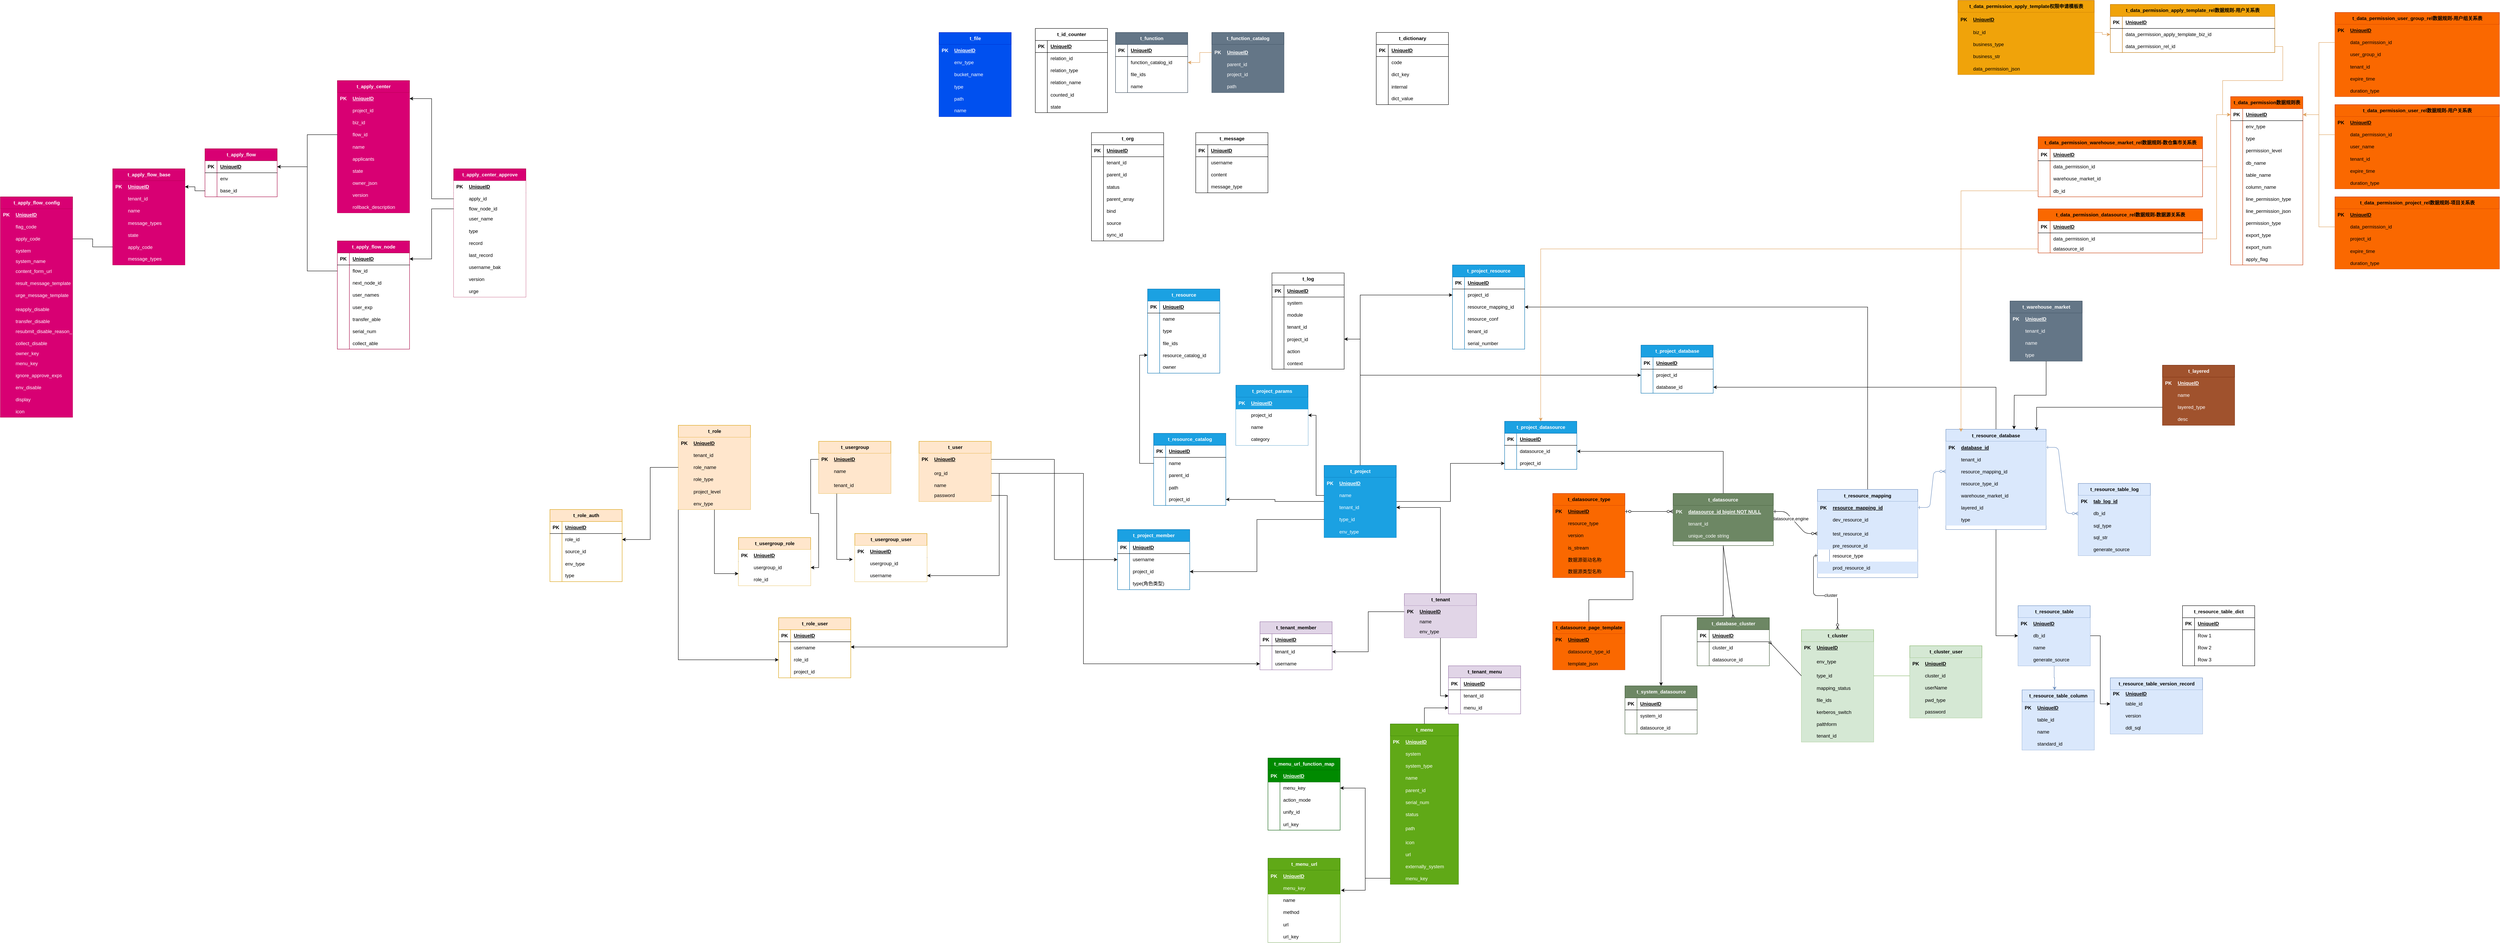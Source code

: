 <mxfile version="21.3.8" type="github">
  <diagram id="R2lEEEUBdFMjLlhIrx00" name="Page-1">
    <mxGraphModel dx="5684" dy="3027" grid="1" gridSize="10" guides="1" tooltips="1" connect="1" arrows="1" fold="1" page="1" pageScale="1" pageWidth="850" pageHeight="1100" math="0" shadow="0" extFonts="Permanent Marker^https://fonts.googleapis.com/css?family=Permanent+Marker">
      <root>
        <mxCell id="0" />
        <mxCell id="1" parent="0" />
        <mxCell id="C-vyLk0tnHw3VtMMgP7b-1" value="" style="edgeStyle=entityRelationEdgeStyle;endArrow=ERzeroToMany;startArrow=ERone;endFill=1;startFill=0;entryX=0;entryY=0.5;entryDx=0;entryDy=0;" parent="1" source="C-vyLk0tnHw3VtMMgP7b-24" target="C-vyLk0tnHw3VtMMgP7b-9" edge="1">
          <mxGeometry width="100" height="100" relative="1" as="geometry">
            <mxPoint x="340" y="720" as="sourcePoint" />
            <mxPoint x="440" y="620" as="targetPoint" />
          </mxGeometry>
        </mxCell>
        <mxCell id="WQfo8LNy87Vu1ccl3UHP-52" value="datasource,engine" style="edgeLabel;html=1;align=center;verticalAlign=middle;resizable=0;points=[];" parent="C-vyLk0tnHw3VtMMgP7b-1" vertex="1" connectable="0">
          <mxGeometry x="-0.238" y="-3" relative="1" as="geometry">
            <mxPoint as="offset" />
          </mxGeometry>
        </mxCell>
        <mxCell id="C-vyLk0tnHw3VtMMgP7b-12" value="" style="edgeStyle=entityRelationEdgeStyle;endArrow=ERzeroToMany;startArrow=ERone;endFill=1;startFill=0;fillColor=#dae8fc;strokeColor=#6c8ebf;" parent="1" source="C-vyLk0tnHw3VtMMgP7b-3" target="C-vyLk0tnHw3VtMMgP7b-20" edge="1">
          <mxGeometry width="100" height="100" relative="1" as="geometry">
            <mxPoint x="400" y="180" as="sourcePoint" />
            <mxPoint x="460" y="205" as="targetPoint" />
          </mxGeometry>
        </mxCell>
        <mxCell id="MvPtBMg-JlYBJ4k79qtb-567" style="edgeStyle=orthogonalEdgeStyle;rounded=0;orthogonalLoop=1;jettySize=auto;html=1;" parent="1" source="C-vyLk0tnHw3VtMMgP7b-2" target="MvPtBMg-JlYBJ4k79qtb-347" edge="1">
          <mxGeometry relative="1" as="geometry" />
        </mxCell>
        <mxCell id="C-vyLk0tnHw3VtMMgP7b-2" value="t_resource_mapping" style="shape=table;startSize=30;container=1;collapsible=1;childLayout=tableLayout;fixedRows=1;rowLines=0;fontStyle=1;align=center;resizeLast=1;fillColor=#dae8fc;strokeColor=#6c8ebf;" parent="1" vertex="1">
          <mxGeometry x="380" y="50" width="250" height="220" as="geometry" />
        </mxCell>
        <mxCell id="C-vyLk0tnHw3VtMMgP7b-3" value="" style="shape=partialRectangle;collapsible=0;dropTarget=0;pointerEvents=0;fillColor=#dae8fc;points=[[0,0.5],[1,0.5]];portConstraint=eastwest;top=0;left=0;right=0;bottom=1;strokeColor=#6c8ebf;" parent="C-vyLk0tnHw3VtMMgP7b-2" vertex="1">
          <mxGeometry y="30" width="250" height="30" as="geometry" />
        </mxCell>
        <mxCell id="C-vyLk0tnHw3VtMMgP7b-4" value="PK" style="shape=partialRectangle;overflow=hidden;connectable=0;fillColor=#dae8fc;top=0;left=0;bottom=0;right=0;fontStyle=1;strokeColor=#6c8ebf;" parent="C-vyLk0tnHw3VtMMgP7b-3" vertex="1">
          <mxGeometry width="30" height="30" as="geometry">
            <mxRectangle width="30" height="30" as="alternateBounds" />
          </mxGeometry>
        </mxCell>
        <mxCell id="C-vyLk0tnHw3VtMMgP7b-5" value="resource_mapping_id" style="shape=partialRectangle;overflow=hidden;connectable=0;fillColor=#dae8fc;top=0;left=0;bottom=0;right=0;align=left;spacingLeft=6;fontStyle=5;strokeColor=#6c8ebf;" parent="C-vyLk0tnHw3VtMMgP7b-3" vertex="1">
          <mxGeometry x="30" width="220" height="30" as="geometry">
            <mxRectangle width="220" height="30" as="alternateBounds" />
          </mxGeometry>
        </mxCell>
        <mxCell id="C-vyLk0tnHw3VtMMgP7b-6" value="" style="shape=partialRectangle;collapsible=0;dropTarget=0;pointerEvents=0;fillColor=#dae8fc;points=[[0,0.5],[1,0.5]];portConstraint=eastwest;top=0;left=0;right=0;bottom=0;strokeColor=#6c8ebf;" parent="C-vyLk0tnHw3VtMMgP7b-2" vertex="1">
          <mxGeometry y="60" width="250" height="30" as="geometry" />
        </mxCell>
        <mxCell id="C-vyLk0tnHw3VtMMgP7b-7" value="" style="shape=partialRectangle;overflow=hidden;connectable=0;fillColor=#dae8fc;top=0;left=0;bottom=0;right=0;strokeColor=#6c8ebf;" parent="C-vyLk0tnHw3VtMMgP7b-6" vertex="1">
          <mxGeometry width="30" height="30" as="geometry">
            <mxRectangle width="30" height="30" as="alternateBounds" />
          </mxGeometry>
        </mxCell>
        <mxCell id="C-vyLk0tnHw3VtMMgP7b-8" value="dev_resource_id" style="shape=partialRectangle;overflow=hidden;connectable=0;fillColor=#dae8fc;top=0;left=0;bottom=0;right=0;align=left;spacingLeft=6;strokeColor=#6c8ebf;" parent="C-vyLk0tnHw3VtMMgP7b-6" vertex="1">
          <mxGeometry x="30" width="220" height="30" as="geometry">
            <mxRectangle width="220" height="30" as="alternateBounds" />
          </mxGeometry>
        </mxCell>
        <mxCell id="C-vyLk0tnHw3VtMMgP7b-9" value="" style="shape=partialRectangle;collapsible=0;dropTarget=0;pointerEvents=0;fillColor=#dae8fc;points=[[0,0.5],[1,0.5]];portConstraint=eastwest;top=0;left=0;right=0;bottom=0;strokeColor=#6c8ebf;" parent="C-vyLk0tnHw3VtMMgP7b-2" vertex="1">
          <mxGeometry y="90" width="250" height="40" as="geometry" />
        </mxCell>
        <mxCell id="C-vyLk0tnHw3VtMMgP7b-10" value="" style="shape=partialRectangle;overflow=hidden;connectable=0;fillColor=#dae8fc;top=0;left=0;bottom=0;right=0;strokeColor=#6c8ebf;" parent="C-vyLk0tnHw3VtMMgP7b-9" vertex="1">
          <mxGeometry width="30" height="40" as="geometry">
            <mxRectangle width="30" height="40" as="alternateBounds" />
          </mxGeometry>
        </mxCell>
        <mxCell id="C-vyLk0tnHw3VtMMgP7b-11" value="test_resource_id" style="shape=partialRectangle;overflow=hidden;connectable=0;fillColor=#dae8fc;top=0;left=0;bottom=0;right=0;align=left;spacingLeft=6;strokeColor=#6c8ebf;" parent="C-vyLk0tnHw3VtMMgP7b-9" vertex="1">
          <mxGeometry x="30" width="220" height="40" as="geometry">
            <mxRectangle width="220" height="40" as="alternateBounds" />
          </mxGeometry>
        </mxCell>
        <mxCell id="18OefxXD2t2DEzycUCKM-9" value="" style="shape=tableRow;horizontal=0;startSize=0;swimlaneHead=0;swimlaneBody=0;fillColor=#dae8fc;collapsible=0;dropTarget=0;points=[[0,0.5],[1,0.5]];portConstraint=eastwest;top=0;left=0;right=0;bottom=0;strokeColor=#6c8ebf;" parent="C-vyLk0tnHw3VtMMgP7b-2" vertex="1">
          <mxGeometry y="130" width="250" height="20" as="geometry" />
        </mxCell>
        <mxCell id="18OefxXD2t2DEzycUCKM-10" value="" style="shape=partialRectangle;connectable=0;fillColor=#dae8fc;top=0;left=0;bottom=0;right=0;editable=1;overflow=hidden;strokeColor=#6c8ebf;" parent="18OefxXD2t2DEzycUCKM-9" vertex="1">
          <mxGeometry width="30" height="20" as="geometry">
            <mxRectangle width="30" height="20" as="alternateBounds" />
          </mxGeometry>
        </mxCell>
        <mxCell id="18OefxXD2t2DEzycUCKM-11" value="pre_resource_id   " style="shape=partialRectangle;connectable=0;fillColor=#dae8fc;top=0;left=0;bottom=0;right=0;align=left;spacingLeft=6;overflow=hidden;strokeColor=#6c8ebf;" parent="18OefxXD2t2DEzycUCKM-9" vertex="1">
          <mxGeometry x="30" width="220" height="20" as="geometry">
            <mxRectangle width="220" height="20" as="alternateBounds" />
          </mxGeometry>
        </mxCell>
        <mxCell id="WQfo8LNy87Vu1ccl3UHP-3" value="" style="shape=tableRow;horizontal=0;startSize=0;swimlaneHead=0;swimlaneBody=0;fillColor=none;collapsible=0;dropTarget=0;points=[[0,0.5],[1,0.5]];portConstraint=eastwest;top=0;left=0;right=0;bottom=0;" parent="C-vyLk0tnHw3VtMMgP7b-2" vertex="1">
          <mxGeometry y="150" width="250" height="30" as="geometry" />
        </mxCell>
        <mxCell id="WQfo8LNy87Vu1ccl3UHP-4" value="" style="shape=partialRectangle;connectable=0;fillColor=none;top=0;left=0;bottom=0;right=0;editable=1;overflow=hidden;" parent="WQfo8LNy87Vu1ccl3UHP-3" vertex="1">
          <mxGeometry width="30" height="30" as="geometry">
            <mxRectangle width="30" height="30" as="alternateBounds" />
          </mxGeometry>
        </mxCell>
        <mxCell id="WQfo8LNy87Vu1ccl3UHP-5" value="resource_type" style="shape=partialRectangle;connectable=0;fillColor=none;top=0;left=0;bottom=0;right=0;align=left;spacingLeft=6;overflow=hidden;" parent="WQfo8LNy87Vu1ccl3UHP-3" vertex="1">
          <mxGeometry x="30" width="220" height="30" as="geometry">
            <mxRectangle width="220" height="30" as="alternateBounds" />
          </mxGeometry>
        </mxCell>
        <mxCell id="18OefxXD2t2DEzycUCKM-12" value="" style="shape=tableRow;horizontal=0;startSize=0;swimlaneHead=0;swimlaneBody=0;fillColor=#dae8fc;collapsible=0;dropTarget=0;points=[[0,0.5],[1,0.5]];portConstraint=eastwest;top=0;left=0;right=0;bottom=0;strokeColor=#6c8ebf;" parent="C-vyLk0tnHw3VtMMgP7b-2" vertex="1">
          <mxGeometry y="180" width="250" height="30" as="geometry" />
        </mxCell>
        <mxCell id="18OefxXD2t2DEzycUCKM-13" value="" style="shape=partialRectangle;connectable=0;fillColor=#dae8fc;top=0;left=0;bottom=0;right=0;editable=1;overflow=hidden;strokeColor=#6c8ebf;" parent="18OefxXD2t2DEzycUCKM-12" vertex="1">
          <mxGeometry width="30" height="30" as="geometry">
            <mxRectangle width="30" height="30" as="alternateBounds" />
          </mxGeometry>
        </mxCell>
        <mxCell id="18OefxXD2t2DEzycUCKM-14" value="prod_resource_id" style="shape=partialRectangle;connectable=0;fillColor=#dae8fc;top=0;left=0;bottom=0;right=0;align=left;spacingLeft=6;overflow=hidden;strokeColor=#6c8ebf;" parent="18OefxXD2t2DEzycUCKM-12" vertex="1">
          <mxGeometry x="30" width="220" height="30" as="geometry">
            <mxRectangle width="220" height="30" as="alternateBounds" />
          </mxGeometry>
        </mxCell>
        <mxCell id="MvPtBMg-JlYBJ4k79qtb-251" style="edgeStyle=orthogonalEdgeStyle;rounded=0;orthogonalLoop=1;jettySize=auto;html=1;entryX=0;entryY=0.5;entryDx=0;entryDy=0;" parent="1" source="C-vyLk0tnHw3VtMMgP7b-13" target="MvPtBMg-JlYBJ4k79qtb-215" edge="1">
          <mxGeometry relative="1" as="geometry" />
        </mxCell>
        <mxCell id="MvPtBMg-JlYBJ4k79qtb-560" style="edgeStyle=orthogonalEdgeStyle;rounded=0;orthogonalLoop=1;jettySize=auto;html=1;" parent="1" source="C-vyLk0tnHw3VtMMgP7b-13" target="MvPtBMg-JlYBJ4k79qtb-285" edge="1">
          <mxGeometry relative="1" as="geometry" />
        </mxCell>
        <mxCell id="C-vyLk0tnHw3VtMMgP7b-13" value="t_resource_database" style="shape=table;startSize=30;container=1;collapsible=1;childLayout=tableLayout;fixedRows=1;rowLines=0;fontStyle=1;align=center;resizeLast=1;fillColor=#dae8fc;strokeColor=#6c8ebf;" parent="1" vertex="1">
          <mxGeometry x="700" y="-100" width="250" height="250" as="geometry" />
        </mxCell>
        <mxCell id="C-vyLk0tnHw3VtMMgP7b-14" value="" style="shape=partialRectangle;collapsible=0;dropTarget=0;pointerEvents=0;fillColor=#dae8fc;points=[[0,0.5],[1,0.5]];portConstraint=eastwest;top=0;left=0;right=0;bottom=1;strokeColor=#6c8ebf;" parent="C-vyLk0tnHw3VtMMgP7b-13" vertex="1">
          <mxGeometry y="30" width="250" height="30" as="geometry" />
        </mxCell>
        <mxCell id="C-vyLk0tnHw3VtMMgP7b-15" value="PK" style="shape=partialRectangle;overflow=hidden;connectable=0;fillColor=#dae8fc;top=0;left=0;bottom=0;right=0;fontStyle=1;strokeColor=#6c8ebf;" parent="C-vyLk0tnHw3VtMMgP7b-14" vertex="1">
          <mxGeometry width="30" height="30" as="geometry">
            <mxRectangle width="30" height="30" as="alternateBounds" />
          </mxGeometry>
        </mxCell>
        <mxCell id="C-vyLk0tnHw3VtMMgP7b-16" value="database_id" style="shape=partialRectangle;overflow=hidden;connectable=0;fillColor=#dae8fc;top=0;left=0;bottom=0;right=0;align=left;spacingLeft=6;fontStyle=5;strokeColor=#6c8ebf;" parent="C-vyLk0tnHw3VtMMgP7b-14" vertex="1">
          <mxGeometry x="30" width="220" height="30" as="geometry">
            <mxRectangle width="220" height="30" as="alternateBounds" />
          </mxGeometry>
        </mxCell>
        <mxCell id="C-vyLk0tnHw3VtMMgP7b-17" value="" style="shape=partialRectangle;collapsible=0;dropTarget=0;pointerEvents=0;fillColor=#dae8fc;points=[[0,0.5],[1,0.5]];portConstraint=eastwest;top=0;left=0;right=0;bottom=0;strokeColor=#6c8ebf;" parent="C-vyLk0tnHw3VtMMgP7b-13" vertex="1">
          <mxGeometry y="60" width="250" height="30" as="geometry" />
        </mxCell>
        <mxCell id="C-vyLk0tnHw3VtMMgP7b-18" value="" style="shape=partialRectangle;overflow=hidden;connectable=0;fillColor=#dae8fc;top=0;left=0;bottom=0;right=0;strokeColor=#6c8ebf;" parent="C-vyLk0tnHw3VtMMgP7b-17" vertex="1">
          <mxGeometry width="30" height="30" as="geometry">
            <mxRectangle width="30" height="30" as="alternateBounds" />
          </mxGeometry>
        </mxCell>
        <mxCell id="C-vyLk0tnHw3VtMMgP7b-19" value="tenant_id" style="shape=partialRectangle;overflow=hidden;connectable=0;fillColor=#dae8fc;top=0;left=0;bottom=0;right=0;align=left;spacingLeft=6;strokeColor=#6c8ebf;" parent="C-vyLk0tnHw3VtMMgP7b-17" vertex="1">
          <mxGeometry x="30" width="220" height="30" as="geometry">
            <mxRectangle width="220" height="30" as="alternateBounds" />
          </mxGeometry>
        </mxCell>
        <mxCell id="C-vyLk0tnHw3VtMMgP7b-20" value="" style="shape=partialRectangle;collapsible=0;dropTarget=0;pointerEvents=0;fillColor=#dae8fc;points=[[0,0.5],[1,0.5]];portConstraint=eastwest;top=0;left=0;right=0;bottom=0;strokeColor=#6c8ebf;" parent="C-vyLk0tnHw3VtMMgP7b-13" vertex="1">
          <mxGeometry y="90" width="250" height="30" as="geometry" />
        </mxCell>
        <mxCell id="C-vyLk0tnHw3VtMMgP7b-21" value="" style="shape=partialRectangle;overflow=hidden;connectable=0;fillColor=#dae8fc;top=0;left=0;bottom=0;right=0;strokeColor=#6c8ebf;" parent="C-vyLk0tnHw3VtMMgP7b-20" vertex="1">
          <mxGeometry width="30" height="30" as="geometry">
            <mxRectangle width="30" height="30" as="alternateBounds" />
          </mxGeometry>
        </mxCell>
        <mxCell id="C-vyLk0tnHw3VtMMgP7b-22" value="resource_mapping_id" style="shape=partialRectangle;overflow=hidden;connectable=0;fillColor=#dae8fc;top=0;left=0;bottom=0;right=0;align=left;spacingLeft=6;strokeColor=#6c8ebf;" parent="C-vyLk0tnHw3VtMMgP7b-20" vertex="1">
          <mxGeometry x="30" width="220" height="30" as="geometry">
            <mxRectangle width="220" height="30" as="alternateBounds" />
          </mxGeometry>
        </mxCell>
        <mxCell id="18OefxXD2t2DEzycUCKM-18" value="" style="shape=tableRow;horizontal=0;startSize=0;swimlaneHead=0;swimlaneBody=0;fillColor=#dae8fc;collapsible=0;dropTarget=0;points=[[0,0.5],[1,0.5]];portConstraint=eastwest;top=0;left=0;right=0;bottom=0;strokeColor=#6c8ebf;" parent="C-vyLk0tnHw3VtMMgP7b-13" vertex="1">
          <mxGeometry y="120" width="250" height="30" as="geometry" />
        </mxCell>
        <mxCell id="18OefxXD2t2DEzycUCKM-19" value="" style="shape=partialRectangle;connectable=0;fillColor=#dae8fc;top=0;left=0;bottom=0;right=0;editable=1;overflow=hidden;strokeColor=#6c8ebf;" parent="18OefxXD2t2DEzycUCKM-18" vertex="1">
          <mxGeometry width="30" height="30" as="geometry">
            <mxRectangle width="30" height="30" as="alternateBounds" />
          </mxGeometry>
        </mxCell>
        <mxCell id="18OefxXD2t2DEzycUCKM-20" value="resource_type_id" style="shape=partialRectangle;connectable=0;fillColor=#dae8fc;top=0;left=0;bottom=0;right=0;align=left;spacingLeft=6;overflow=hidden;strokeColor=#6c8ebf;" parent="18OefxXD2t2DEzycUCKM-18" vertex="1">
          <mxGeometry x="30" width="220" height="30" as="geometry">
            <mxRectangle width="220" height="30" as="alternateBounds" />
          </mxGeometry>
        </mxCell>
        <mxCell id="18OefxXD2t2DEzycUCKM-21" value="" style="shape=tableRow;horizontal=0;startSize=0;swimlaneHead=0;swimlaneBody=0;fillColor=#dae8fc;collapsible=0;dropTarget=0;points=[[0,0.5],[1,0.5]];portConstraint=eastwest;top=0;left=0;right=0;bottom=0;strokeColor=#6c8ebf;" parent="C-vyLk0tnHw3VtMMgP7b-13" vertex="1">
          <mxGeometry y="150" width="250" height="30" as="geometry" />
        </mxCell>
        <mxCell id="18OefxXD2t2DEzycUCKM-22" value="" style="shape=partialRectangle;connectable=0;fillColor=#dae8fc;top=0;left=0;bottom=0;right=0;editable=1;overflow=hidden;strokeColor=#6c8ebf;" parent="18OefxXD2t2DEzycUCKM-21" vertex="1">
          <mxGeometry width="30" height="30" as="geometry">
            <mxRectangle width="30" height="30" as="alternateBounds" />
          </mxGeometry>
        </mxCell>
        <mxCell id="18OefxXD2t2DEzycUCKM-23" value="warehouse_market_id" style="shape=partialRectangle;connectable=0;fillColor=#dae8fc;top=0;left=0;bottom=0;right=0;align=left;spacingLeft=6;overflow=hidden;strokeColor=#6c8ebf;" parent="18OefxXD2t2DEzycUCKM-21" vertex="1">
          <mxGeometry x="30" width="220" height="30" as="geometry">
            <mxRectangle width="220" height="30" as="alternateBounds" />
          </mxGeometry>
        </mxCell>
        <mxCell id="18OefxXD2t2DEzycUCKM-15" value="" style="shape=tableRow;horizontal=0;startSize=0;swimlaneHead=0;swimlaneBody=0;fillColor=#dae8fc;collapsible=0;dropTarget=0;points=[[0,0.5],[1,0.5]];portConstraint=eastwest;top=0;left=0;right=0;bottom=0;strokeColor=#6c8ebf;" parent="C-vyLk0tnHw3VtMMgP7b-13" vertex="1">
          <mxGeometry y="180" width="250" height="30" as="geometry" />
        </mxCell>
        <mxCell id="18OefxXD2t2DEzycUCKM-16" value="" style="shape=partialRectangle;connectable=0;fillColor=#dae8fc;top=0;left=0;bottom=0;right=0;editable=1;overflow=hidden;strokeColor=#6c8ebf;" parent="18OefxXD2t2DEzycUCKM-15" vertex="1">
          <mxGeometry width="30" height="30" as="geometry">
            <mxRectangle width="30" height="30" as="alternateBounds" />
          </mxGeometry>
        </mxCell>
        <mxCell id="18OefxXD2t2DEzycUCKM-17" value="layered_id" style="shape=partialRectangle;connectable=0;fillColor=#dae8fc;top=0;left=0;bottom=0;right=0;align=left;spacingLeft=6;overflow=hidden;strokeColor=#6c8ebf;" parent="18OefxXD2t2DEzycUCKM-15" vertex="1">
          <mxGeometry x="30" width="220" height="30" as="geometry">
            <mxRectangle width="220" height="30" as="alternateBounds" />
          </mxGeometry>
        </mxCell>
        <mxCell id="18OefxXD2t2DEzycUCKM-24" value="" style="shape=tableRow;horizontal=0;startSize=0;swimlaneHead=0;swimlaneBody=0;fillColor=#dae8fc;collapsible=0;dropTarget=0;points=[[0,0.5],[1,0.5]];portConstraint=eastwest;top=0;left=0;right=0;bottom=0;strokeColor=#6c8ebf;" parent="C-vyLk0tnHw3VtMMgP7b-13" vertex="1">
          <mxGeometry y="210" width="250" height="30" as="geometry" />
        </mxCell>
        <mxCell id="18OefxXD2t2DEzycUCKM-25" value="" style="shape=partialRectangle;connectable=0;fillColor=#dae8fc;top=0;left=0;bottom=0;right=0;editable=1;overflow=hidden;strokeColor=#6c8ebf;" parent="18OefxXD2t2DEzycUCKM-24" vertex="1">
          <mxGeometry width="30" height="30" as="geometry">
            <mxRectangle width="30" height="30" as="alternateBounds" />
          </mxGeometry>
        </mxCell>
        <mxCell id="18OefxXD2t2DEzycUCKM-26" value="type" style="shape=partialRectangle;connectable=0;fillColor=#dae8fc;top=0;left=0;bottom=0;right=0;align=left;spacingLeft=6;overflow=hidden;strokeColor=#6c8ebf;" parent="18OefxXD2t2DEzycUCKM-24" vertex="1">
          <mxGeometry x="30" width="220" height="30" as="geometry">
            <mxRectangle width="220" height="30" as="alternateBounds" />
          </mxGeometry>
        </mxCell>
        <mxCell id="MvPtBMg-JlYBJ4k79qtb-548" style="edgeStyle=orthogonalEdgeStyle;rounded=0;orthogonalLoop=1;jettySize=auto;html=1;" parent="1" source="C-vyLk0tnHw3VtMMgP7b-23" target="MvPtBMg-JlYBJ4k79qtb-159" edge="1">
          <mxGeometry relative="1" as="geometry" />
        </mxCell>
        <mxCell id="MvPtBMg-JlYBJ4k79qtb-558" style="edgeStyle=orthogonalEdgeStyle;rounded=0;orthogonalLoop=1;jettySize=auto;html=1;entryX=1;entryY=0.5;entryDx=0;entryDy=0;" parent="1" source="C-vyLk0tnHw3VtMMgP7b-23" target="MvPtBMg-JlYBJ4k79qtb-295" edge="1">
          <mxGeometry relative="1" as="geometry" />
        </mxCell>
        <mxCell id="C-vyLk0tnHw3VtMMgP7b-23" value="t_datasource" style="shape=table;startSize=30;container=1;collapsible=1;childLayout=tableLayout;fixedRows=1;rowLines=0;fontStyle=1;align=center;resizeLast=1;fillColor=#6d8764;fontColor=#ffffff;strokeColor=#3A5431;" parent="1" vertex="1">
          <mxGeometry x="20" y="60" width="250" height="130" as="geometry" />
        </mxCell>
        <mxCell id="C-vyLk0tnHw3VtMMgP7b-24" value="" style="shape=partialRectangle;collapsible=0;dropTarget=0;pointerEvents=0;fillColor=#6d8764;points=[[0,0.5],[1,0.5]];portConstraint=eastwest;top=0;left=0;right=0;bottom=1;fontColor=#ffffff;strokeColor=#3A5431;" parent="C-vyLk0tnHw3VtMMgP7b-23" vertex="1">
          <mxGeometry y="30" width="250" height="30" as="geometry" />
        </mxCell>
        <mxCell id="C-vyLk0tnHw3VtMMgP7b-25" value="PK" style="shape=partialRectangle;overflow=hidden;connectable=0;fillColor=#6d8764;top=0;left=0;bottom=0;right=0;fontStyle=1;fontColor=#ffffff;strokeColor=#3A5431;" parent="C-vyLk0tnHw3VtMMgP7b-24" vertex="1">
          <mxGeometry width="30" height="30" as="geometry">
            <mxRectangle width="30" height="30" as="alternateBounds" />
          </mxGeometry>
        </mxCell>
        <mxCell id="C-vyLk0tnHw3VtMMgP7b-26" value="datasource_id bigint NOT NULL " style="shape=partialRectangle;overflow=hidden;connectable=0;fillColor=#6d8764;top=0;left=0;bottom=0;right=0;align=left;spacingLeft=6;fontStyle=5;fontColor=#ffffff;strokeColor=#3A5431;" parent="C-vyLk0tnHw3VtMMgP7b-24" vertex="1">
          <mxGeometry x="30" width="220" height="30" as="geometry">
            <mxRectangle width="220" height="30" as="alternateBounds" />
          </mxGeometry>
        </mxCell>
        <mxCell id="1t29kyz9utWRq6X8r6ez-43" value="" style="shape=tableRow;horizontal=0;startSize=0;swimlaneHead=0;swimlaneBody=0;fillColor=none;collapsible=0;dropTarget=0;points=[[0,0.5],[1,0.5]];portConstraint=eastwest;top=0;left=0;right=0;bottom=0;strokeColor=#DDA15E;fontColor=#FEFAE0;" vertex="1" parent="C-vyLk0tnHw3VtMMgP7b-23">
          <mxGeometry y="60" width="250" height="30" as="geometry" />
        </mxCell>
        <mxCell id="1t29kyz9utWRq6X8r6ez-44" value="" style="shape=partialRectangle;connectable=0;fillColor=#6d8764;top=0;left=0;bottom=0;right=0;editable=1;overflow=hidden;strokeColor=#3A5431;fontColor=#ffffff;" vertex="1" parent="1t29kyz9utWRq6X8r6ez-43">
          <mxGeometry width="30" height="30" as="geometry">
            <mxRectangle width="30" height="30" as="alternateBounds" />
          </mxGeometry>
        </mxCell>
        <mxCell id="1t29kyz9utWRq6X8r6ez-45" value="tenant_id" style="shape=partialRectangle;connectable=0;fillColor=#6d8764;top=0;left=0;bottom=0;right=0;align=left;spacingLeft=6;overflow=hidden;strokeColor=#3A5431;fontColor=#ffffff;" vertex="1" parent="1t29kyz9utWRq6X8r6ez-43">
          <mxGeometry x="30" width="220" height="30" as="geometry">
            <mxRectangle width="220" height="30" as="alternateBounds" />
          </mxGeometry>
        </mxCell>
        <mxCell id="C-vyLk0tnHw3VtMMgP7b-27" value="" style="shape=partialRectangle;collapsible=0;dropTarget=0;pointerEvents=0;fillColor=#6d8764;points=[[0,0.5],[1,0.5]];portConstraint=eastwest;top=0;left=0;right=0;bottom=0;fontColor=#ffffff;strokeColor=#3A5431;" parent="C-vyLk0tnHw3VtMMgP7b-23" vertex="1">
          <mxGeometry y="90" width="250" height="30" as="geometry" />
        </mxCell>
        <mxCell id="C-vyLk0tnHw3VtMMgP7b-28" value="" style="shape=partialRectangle;overflow=hidden;connectable=0;fillColor=#6d8764;top=0;left=0;bottom=0;right=0;fontColor=#ffffff;strokeColor=#3A5431;" parent="C-vyLk0tnHw3VtMMgP7b-27" vertex="1">
          <mxGeometry width="30" height="30" as="geometry">
            <mxRectangle width="30" height="30" as="alternateBounds" />
          </mxGeometry>
        </mxCell>
        <object label="unique_code string" unique_code="唯一编码" tenant_id="租户ID" type_id="类型ID" type_name="类型名称" url="地址&#xa;" password="密码" port="&#xa;端口" env_type="环境类型" resource_type="资源类型：集群/引擎" share_type="分片数量" app_type="应用类型" id="C-vyLk0tnHw3VtMMgP7b-29">
          <mxCell style="shape=partialRectangle;overflow=hidden;connectable=0;fillColor=#6d8764;top=0;left=0;bottom=0;right=0;align=left;spacingLeft=6;fontColor=#ffffff;strokeColor=#3A5431;" parent="C-vyLk0tnHw3VtMMgP7b-27" vertex="1">
            <mxGeometry x="30" width="220" height="30" as="geometry">
              <mxRectangle width="220" height="30" as="alternateBounds" />
            </mxGeometry>
          </mxCell>
        </object>
        <mxCell id="18OefxXD2t2DEzycUCKM-27" value="t_resource_table_log" style="shape=table;startSize=30;container=1;collapsible=1;childLayout=tableLayout;fixedRows=1;rowLines=0;fontStyle=1;align=center;resizeLast=1;html=1;fillColor=#dae8fc;strokeColor=#6c8ebf;" parent="1" vertex="1">
          <mxGeometry x="1030" y="35" width="180" height="180" as="geometry" />
        </mxCell>
        <mxCell id="18OefxXD2t2DEzycUCKM-28" value="" style="shape=tableRow;horizontal=0;startSize=0;swimlaneHead=0;swimlaneBody=0;fillColor=#dae8fc;collapsible=0;dropTarget=0;points=[[0,0.5],[1,0.5]];portConstraint=eastwest;top=0;left=0;right=0;bottom=1;strokeColor=#6c8ebf;" parent="18OefxXD2t2DEzycUCKM-27" vertex="1">
          <mxGeometry y="30" width="180" height="30" as="geometry" />
        </mxCell>
        <mxCell id="18OefxXD2t2DEzycUCKM-29" value="PK" style="shape=partialRectangle;connectable=0;fillColor=#dae8fc;top=0;left=0;bottom=0;right=0;fontStyle=1;overflow=hidden;whiteSpace=wrap;html=1;strokeColor=#6c8ebf;" parent="18OefxXD2t2DEzycUCKM-28" vertex="1">
          <mxGeometry width="30" height="30" as="geometry">
            <mxRectangle width="30" height="30" as="alternateBounds" />
          </mxGeometry>
        </mxCell>
        <mxCell id="18OefxXD2t2DEzycUCKM-30" value="tab_log_id" style="shape=partialRectangle;connectable=0;fillColor=#dae8fc;top=0;left=0;bottom=0;right=0;align=left;spacingLeft=6;fontStyle=5;overflow=hidden;whiteSpace=wrap;html=1;strokeColor=#6c8ebf;" parent="18OefxXD2t2DEzycUCKM-28" vertex="1">
          <mxGeometry x="30" width="150" height="30" as="geometry">
            <mxRectangle width="150" height="30" as="alternateBounds" />
          </mxGeometry>
        </mxCell>
        <mxCell id="18OefxXD2t2DEzycUCKM-31" value="" style="shape=tableRow;horizontal=0;startSize=0;swimlaneHead=0;swimlaneBody=0;fillColor=#dae8fc;collapsible=0;dropTarget=0;points=[[0,0.5],[1,0.5]];portConstraint=eastwest;top=0;left=0;right=0;bottom=0;strokeColor=#6c8ebf;" parent="18OefxXD2t2DEzycUCKM-27" vertex="1">
          <mxGeometry y="60" width="180" height="30" as="geometry" />
        </mxCell>
        <mxCell id="18OefxXD2t2DEzycUCKM-32" value="" style="shape=partialRectangle;connectable=0;fillColor=#dae8fc;top=0;left=0;bottom=0;right=0;editable=1;overflow=hidden;whiteSpace=wrap;html=1;strokeColor=#6c8ebf;" parent="18OefxXD2t2DEzycUCKM-31" vertex="1">
          <mxGeometry width="30" height="30" as="geometry">
            <mxRectangle width="30" height="30" as="alternateBounds" />
          </mxGeometry>
        </mxCell>
        <mxCell id="18OefxXD2t2DEzycUCKM-33" value="db_id" style="shape=partialRectangle;connectable=0;fillColor=#dae8fc;top=0;left=0;bottom=0;right=0;align=left;spacingLeft=6;overflow=hidden;whiteSpace=wrap;html=1;strokeColor=#6c8ebf;" parent="18OefxXD2t2DEzycUCKM-31" vertex="1">
          <mxGeometry x="30" width="150" height="30" as="geometry">
            <mxRectangle width="150" height="30" as="alternateBounds" />
          </mxGeometry>
        </mxCell>
        <mxCell id="18OefxXD2t2DEzycUCKM-40" value="" style="shape=tableRow;horizontal=0;startSize=0;swimlaneHead=0;swimlaneBody=0;fillColor=#dae8fc;collapsible=0;dropTarget=0;points=[[0,0.5],[1,0.5]];portConstraint=eastwest;top=0;left=0;right=0;bottom=0;strokeColor=#6c8ebf;" parent="18OefxXD2t2DEzycUCKM-27" vertex="1">
          <mxGeometry y="90" width="180" height="30" as="geometry" />
        </mxCell>
        <mxCell id="18OefxXD2t2DEzycUCKM-41" value="" style="shape=partialRectangle;connectable=0;fillColor=#dae8fc;top=0;left=0;bottom=0;right=0;editable=1;overflow=hidden;strokeColor=#6c8ebf;" parent="18OefxXD2t2DEzycUCKM-40" vertex="1">
          <mxGeometry width="30" height="30" as="geometry">
            <mxRectangle width="30" height="30" as="alternateBounds" />
          </mxGeometry>
        </mxCell>
        <object label="sql_type" SQL_TYPE="SQL操作类型" generate_source="标记数据源：outer/gaea" id="18OefxXD2t2DEzycUCKM-42">
          <mxCell style="shape=partialRectangle;connectable=0;fillColor=#dae8fc;top=0;left=0;bottom=0;right=0;align=left;spacingLeft=6;overflow=hidden;strokeColor=#6c8ebf;" parent="18OefxXD2t2DEzycUCKM-40" vertex="1">
            <mxGeometry x="30" width="150" height="30" as="geometry">
              <mxRectangle width="150" height="30" as="alternateBounds" />
            </mxGeometry>
          </mxCell>
        </object>
        <mxCell id="18OefxXD2t2DEzycUCKM-34" value="" style="shape=tableRow;horizontal=0;startSize=0;swimlaneHead=0;swimlaneBody=0;fillColor=#dae8fc;collapsible=0;dropTarget=0;points=[[0,0.5],[1,0.5]];portConstraint=eastwest;top=0;left=0;right=0;bottom=0;strokeColor=#6c8ebf;" parent="18OefxXD2t2DEzycUCKM-27" vertex="1">
          <mxGeometry y="120" width="180" height="30" as="geometry" />
        </mxCell>
        <mxCell id="18OefxXD2t2DEzycUCKM-35" value="" style="shape=partialRectangle;connectable=0;fillColor=#dae8fc;top=0;left=0;bottom=0;right=0;editable=1;overflow=hidden;whiteSpace=wrap;html=1;strokeColor=#6c8ebf;" parent="18OefxXD2t2DEzycUCKM-34" vertex="1">
          <mxGeometry width="30" height="30" as="geometry">
            <mxRectangle width="30" height="30" as="alternateBounds" />
          </mxGeometry>
        </mxCell>
        <mxCell id="18OefxXD2t2DEzycUCKM-36" value="sql_str" style="shape=partialRectangle;connectable=0;fillColor=#dae8fc;top=0;left=0;bottom=0;right=0;align=left;spacingLeft=6;overflow=hidden;whiteSpace=wrap;html=1;strokeColor=#6c8ebf;" parent="18OefxXD2t2DEzycUCKM-34" vertex="1">
          <mxGeometry x="30" width="150" height="30" as="geometry">
            <mxRectangle width="150" height="30" as="alternateBounds" />
          </mxGeometry>
        </mxCell>
        <mxCell id="18OefxXD2t2DEzycUCKM-37" value="" style="shape=tableRow;horizontal=0;startSize=0;swimlaneHead=0;swimlaneBody=0;fillColor=#dae8fc;collapsible=0;dropTarget=0;points=[[0,0.5],[1,0.5]];portConstraint=eastwest;top=0;left=0;right=0;bottom=0;strokeColor=#6c8ebf;" parent="18OefxXD2t2DEzycUCKM-27" vertex="1">
          <mxGeometry y="150" width="180" height="30" as="geometry" />
        </mxCell>
        <mxCell id="18OefxXD2t2DEzycUCKM-38" value="" style="shape=partialRectangle;connectable=0;fillColor=#dae8fc;top=0;left=0;bottom=0;right=0;editable=1;overflow=hidden;whiteSpace=wrap;html=1;strokeColor=#6c8ebf;" parent="18OefxXD2t2DEzycUCKM-37" vertex="1">
          <mxGeometry width="30" height="30" as="geometry">
            <mxRectangle width="30" height="30" as="alternateBounds" />
          </mxGeometry>
        </mxCell>
        <mxCell id="18OefxXD2t2DEzycUCKM-39" value="generate_source" style="shape=partialRectangle;connectable=0;fillColor=#dae8fc;top=0;left=0;bottom=0;right=0;align=left;spacingLeft=6;overflow=hidden;whiteSpace=wrap;html=1;strokeColor=#6c8ebf;" parent="18OefxXD2t2DEzycUCKM-37" vertex="1">
          <mxGeometry x="30" width="150" height="30" as="geometry">
            <mxRectangle width="150" height="30" as="alternateBounds" />
          </mxGeometry>
        </mxCell>
        <mxCell id="18OefxXD2t2DEzycUCKM-45" value="" style="edgeStyle=entityRelationEdgeStyle;endArrow=ERzeroToMany;startArrow=ERone;endFill=1;startFill=0;fillColor=#dae8fc;strokeColor=#6c8ebf;exitX=1;exitY=0.5;exitDx=0;exitDy=0;" parent="1" source="C-vyLk0tnHw3VtMMgP7b-14" target="18OefxXD2t2DEzycUCKM-31" edge="1">
          <mxGeometry width="100" height="100" relative="1" as="geometry">
            <mxPoint x="960" y="80" as="sourcePoint" />
            <mxPoint x="1060" y="120" as="targetPoint" />
          </mxGeometry>
        </mxCell>
        <mxCell id="WQfo8LNy87Vu1ccl3UHP-6" value="t_database_cluster" style="shape=table;startSize=30;container=1;collapsible=1;childLayout=tableLayout;fixedRows=1;rowLines=0;fontStyle=1;align=center;resizeLast=1;html=1;fillColor=#6d8764;fontColor=#ffffff;strokeColor=#3A5431;" parent="1" vertex="1">
          <mxGeometry x="80" y="370" width="180" height="120" as="geometry" />
        </mxCell>
        <mxCell id="WQfo8LNy87Vu1ccl3UHP-7" value="" style="shape=tableRow;horizontal=0;startSize=0;swimlaneHead=0;swimlaneBody=0;fillColor=none;collapsible=0;dropTarget=0;points=[[0,0.5],[1,0.5]];portConstraint=eastwest;top=0;left=0;right=0;bottom=1;" parent="WQfo8LNy87Vu1ccl3UHP-6" vertex="1">
          <mxGeometry y="30" width="180" height="30" as="geometry" />
        </mxCell>
        <mxCell id="WQfo8LNy87Vu1ccl3UHP-8" value="PK" style="shape=partialRectangle;connectable=0;fillColor=none;top=0;left=0;bottom=0;right=0;fontStyle=1;overflow=hidden;whiteSpace=wrap;html=1;" parent="WQfo8LNy87Vu1ccl3UHP-7" vertex="1">
          <mxGeometry width="30" height="30" as="geometry">
            <mxRectangle width="30" height="30" as="alternateBounds" />
          </mxGeometry>
        </mxCell>
        <mxCell id="WQfo8LNy87Vu1ccl3UHP-9" value="UniqueID" style="shape=partialRectangle;connectable=0;fillColor=none;top=0;left=0;bottom=0;right=0;align=left;spacingLeft=6;fontStyle=5;overflow=hidden;whiteSpace=wrap;html=1;" parent="WQfo8LNy87Vu1ccl3UHP-7" vertex="1">
          <mxGeometry x="30" width="150" height="30" as="geometry">
            <mxRectangle width="150" height="30" as="alternateBounds" />
          </mxGeometry>
        </mxCell>
        <mxCell id="WQfo8LNy87Vu1ccl3UHP-10" value="" style="shape=tableRow;horizontal=0;startSize=0;swimlaneHead=0;swimlaneBody=0;fillColor=none;collapsible=0;dropTarget=0;points=[[0,0.5],[1,0.5]];portConstraint=eastwest;top=0;left=0;right=0;bottom=0;" parent="WQfo8LNy87Vu1ccl3UHP-6" vertex="1">
          <mxGeometry y="60" width="180" height="30" as="geometry" />
        </mxCell>
        <mxCell id="WQfo8LNy87Vu1ccl3UHP-11" value="" style="shape=partialRectangle;connectable=0;fillColor=none;top=0;left=0;bottom=0;right=0;editable=1;overflow=hidden;whiteSpace=wrap;html=1;" parent="WQfo8LNy87Vu1ccl3UHP-10" vertex="1">
          <mxGeometry width="30" height="30" as="geometry">
            <mxRectangle width="30" height="30" as="alternateBounds" />
          </mxGeometry>
        </mxCell>
        <mxCell id="WQfo8LNy87Vu1ccl3UHP-12" value="cluster_id" style="shape=partialRectangle;connectable=0;fillColor=none;top=0;left=0;bottom=0;right=0;align=left;spacingLeft=6;overflow=hidden;whiteSpace=wrap;html=1;" parent="WQfo8LNy87Vu1ccl3UHP-10" vertex="1">
          <mxGeometry x="30" width="150" height="30" as="geometry">
            <mxRectangle width="150" height="30" as="alternateBounds" />
          </mxGeometry>
        </mxCell>
        <mxCell id="WQfo8LNy87Vu1ccl3UHP-13" value="" style="shape=tableRow;horizontal=0;startSize=0;swimlaneHead=0;swimlaneBody=0;fillColor=none;collapsible=0;dropTarget=0;points=[[0,0.5],[1,0.5]];portConstraint=eastwest;top=0;left=0;right=0;bottom=0;" parent="WQfo8LNy87Vu1ccl3UHP-6" vertex="1">
          <mxGeometry y="90" width="180" height="30" as="geometry" />
        </mxCell>
        <mxCell id="WQfo8LNy87Vu1ccl3UHP-14" value="" style="shape=partialRectangle;connectable=0;fillColor=none;top=0;left=0;bottom=0;right=0;editable=1;overflow=hidden;whiteSpace=wrap;html=1;" parent="WQfo8LNy87Vu1ccl3UHP-13" vertex="1">
          <mxGeometry width="30" height="30" as="geometry">
            <mxRectangle width="30" height="30" as="alternateBounds" />
          </mxGeometry>
        </mxCell>
        <mxCell id="WQfo8LNy87Vu1ccl3UHP-15" value="datasource_id" style="shape=partialRectangle;connectable=0;fillColor=none;top=0;left=0;bottom=0;right=0;align=left;spacingLeft=6;overflow=hidden;whiteSpace=wrap;html=1;" parent="WQfo8LNy87Vu1ccl3UHP-13" vertex="1">
          <mxGeometry x="30" width="150" height="30" as="geometry">
            <mxRectangle width="150" height="30" as="alternateBounds" />
          </mxGeometry>
        </mxCell>
        <mxCell id="WQfo8LNy87Vu1ccl3UHP-22" value="t_cluster" style="shape=table;startSize=30;container=1;collapsible=1;childLayout=tableLayout;fixedRows=1;rowLines=0;fontStyle=1;align=center;resizeLast=1;html=1;fillColor=#d5e8d4;strokeColor=#82b366;" parent="1" vertex="1">
          <mxGeometry x="340" y="400" width="180" height="280" as="geometry" />
        </mxCell>
        <mxCell id="WQfo8LNy87Vu1ccl3UHP-23" value="" style="shape=tableRow;horizontal=0;startSize=0;swimlaneHead=0;swimlaneBody=0;fillColor=#d5e8d4;collapsible=0;dropTarget=0;points=[[0,0.5],[1,0.5]];portConstraint=eastwest;top=0;left=0;right=0;bottom=1;strokeColor=#82b366;" parent="WQfo8LNy87Vu1ccl3UHP-22" vertex="1">
          <mxGeometry y="30" width="180" height="30" as="geometry" />
        </mxCell>
        <mxCell id="WQfo8LNy87Vu1ccl3UHP-24" value="PK" style="shape=partialRectangle;connectable=0;fillColor=#d5e8d4;top=0;left=0;bottom=0;right=0;fontStyle=1;overflow=hidden;whiteSpace=wrap;html=1;strokeColor=#82b366;" parent="WQfo8LNy87Vu1ccl3UHP-23" vertex="1">
          <mxGeometry width="30" height="30" as="geometry">
            <mxRectangle width="30" height="30" as="alternateBounds" />
          </mxGeometry>
        </mxCell>
        <mxCell id="WQfo8LNy87Vu1ccl3UHP-25" value="UniqueID" style="shape=partialRectangle;connectable=0;fillColor=#d5e8d4;top=0;left=0;bottom=0;right=0;align=left;spacingLeft=6;fontStyle=5;overflow=hidden;whiteSpace=wrap;html=1;strokeColor=#82b366;" parent="WQfo8LNy87Vu1ccl3UHP-23" vertex="1">
          <mxGeometry x="30" width="150" height="30" as="geometry">
            <mxRectangle width="150" height="30" as="alternateBounds" />
          </mxGeometry>
        </mxCell>
        <mxCell id="WQfo8LNy87Vu1ccl3UHP-26" value="" style="shape=tableRow;horizontal=0;startSize=0;swimlaneHead=0;swimlaneBody=0;fillColor=#d5e8d4;collapsible=0;dropTarget=0;points=[[0,0.5],[1,0.5]];portConstraint=eastwest;top=0;left=0;right=0;bottom=0;strokeColor=#82b366;" parent="WQfo8LNy87Vu1ccl3UHP-22" vertex="1">
          <mxGeometry y="60" width="180" height="40" as="geometry" />
        </mxCell>
        <mxCell id="WQfo8LNy87Vu1ccl3UHP-27" value="" style="shape=partialRectangle;connectable=0;fillColor=#d5e8d4;top=0;left=0;bottom=0;right=0;editable=1;overflow=hidden;whiteSpace=wrap;html=1;strokeColor=#82b366;" parent="WQfo8LNy87Vu1ccl3UHP-26" vertex="1">
          <mxGeometry width="30" height="40" as="geometry">
            <mxRectangle width="30" height="40" as="alternateBounds" />
          </mxGeometry>
        </mxCell>
        <mxCell id="WQfo8LNy87Vu1ccl3UHP-28" value="env_type" style="shape=partialRectangle;connectable=0;fillColor=#d5e8d4;top=0;left=0;bottom=0;right=0;align=left;spacingLeft=6;overflow=hidden;whiteSpace=wrap;html=1;strokeColor=#82b366;" parent="WQfo8LNy87Vu1ccl3UHP-26" vertex="1">
          <mxGeometry x="30" width="150" height="40" as="geometry">
            <mxRectangle width="150" height="40" as="alternateBounds" />
          </mxGeometry>
        </mxCell>
        <mxCell id="WQfo8LNy87Vu1ccl3UHP-29" value="" style="shape=tableRow;horizontal=0;startSize=0;swimlaneHead=0;swimlaneBody=0;fillColor=#d5e8d4;collapsible=0;dropTarget=0;points=[[0,0.5],[1,0.5]];portConstraint=eastwest;top=0;left=0;right=0;bottom=0;strokeColor=#82b366;" parent="WQfo8LNy87Vu1ccl3UHP-22" vertex="1">
          <mxGeometry y="100" width="180" height="30" as="geometry" />
        </mxCell>
        <mxCell id="WQfo8LNy87Vu1ccl3UHP-30" value="" style="shape=partialRectangle;connectable=0;fillColor=#d5e8d4;top=0;left=0;bottom=0;right=0;editable=1;overflow=hidden;whiteSpace=wrap;html=1;strokeColor=#82b366;" parent="WQfo8LNy87Vu1ccl3UHP-29" vertex="1">
          <mxGeometry width="30" height="30" as="geometry">
            <mxRectangle width="30" height="30" as="alternateBounds" />
          </mxGeometry>
        </mxCell>
        <mxCell id="WQfo8LNy87Vu1ccl3UHP-31" value="type_id" style="shape=partialRectangle;connectable=0;fillColor=#d5e8d4;top=0;left=0;bottom=0;right=0;align=left;spacingLeft=6;overflow=hidden;whiteSpace=wrap;html=1;strokeColor=#82b366;" parent="WQfo8LNy87Vu1ccl3UHP-29" vertex="1">
          <mxGeometry x="30" width="150" height="30" as="geometry">
            <mxRectangle width="150" height="30" as="alternateBounds" />
          </mxGeometry>
        </mxCell>
        <mxCell id="WQfo8LNy87Vu1ccl3UHP-41" value="" style="shape=tableRow;horizontal=0;startSize=0;swimlaneHead=0;swimlaneBody=0;fillColor=#d5e8d4;collapsible=0;dropTarget=0;points=[[0,0.5],[1,0.5]];portConstraint=eastwest;top=0;left=0;right=0;bottom=0;strokeColor=#82b366;" parent="WQfo8LNy87Vu1ccl3UHP-22" vertex="1">
          <mxGeometry y="130" width="180" height="30" as="geometry" />
        </mxCell>
        <mxCell id="WQfo8LNy87Vu1ccl3UHP-42" value="" style="shape=partialRectangle;connectable=0;fillColor=#d5e8d4;top=0;left=0;bottom=0;right=0;editable=1;overflow=hidden;strokeColor=#82b366;" parent="WQfo8LNy87Vu1ccl3UHP-41" vertex="1">
          <mxGeometry width="30" height="30" as="geometry">
            <mxRectangle width="30" height="30" as="alternateBounds" />
          </mxGeometry>
        </mxCell>
        <mxCell id="WQfo8LNy87Vu1ccl3UHP-43" value="mapping_status" style="shape=partialRectangle;connectable=0;fillColor=#d5e8d4;top=0;left=0;bottom=0;right=0;align=left;spacingLeft=6;overflow=hidden;strokeColor=#82b366;" parent="WQfo8LNy87Vu1ccl3UHP-41" vertex="1">
          <mxGeometry x="30" width="150" height="30" as="geometry">
            <mxRectangle width="150" height="30" as="alternateBounds" />
          </mxGeometry>
        </mxCell>
        <mxCell id="WQfo8LNy87Vu1ccl3UHP-44" value="" style="shape=tableRow;horizontal=0;startSize=0;swimlaneHead=0;swimlaneBody=0;fillColor=#d5e8d4;collapsible=0;dropTarget=0;points=[[0,0.5],[1,0.5]];portConstraint=eastwest;top=0;left=0;right=0;bottom=0;strokeColor=#82b366;" parent="WQfo8LNy87Vu1ccl3UHP-22" vertex="1">
          <mxGeometry y="160" width="180" height="30" as="geometry" />
        </mxCell>
        <mxCell id="WQfo8LNy87Vu1ccl3UHP-45" value="" style="shape=partialRectangle;connectable=0;fillColor=#d5e8d4;top=0;left=0;bottom=0;right=0;editable=1;overflow=hidden;strokeColor=#82b366;" parent="WQfo8LNy87Vu1ccl3UHP-44" vertex="1">
          <mxGeometry width="30" height="30" as="geometry">
            <mxRectangle width="30" height="30" as="alternateBounds" />
          </mxGeometry>
        </mxCell>
        <mxCell id="WQfo8LNy87Vu1ccl3UHP-46" value="file_ids" style="shape=partialRectangle;connectable=0;fillColor=#d5e8d4;top=0;left=0;bottom=0;right=0;align=left;spacingLeft=6;overflow=hidden;strokeColor=#82b366;" parent="WQfo8LNy87Vu1ccl3UHP-44" vertex="1">
          <mxGeometry x="30" width="150" height="30" as="geometry">
            <mxRectangle width="150" height="30" as="alternateBounds" />
          </mxGeometry>
        </mxCell>
        <mxCell id="WQfo8LNy87Vu1ccl3UHP-38" value="" style="shape=tableRow;horizontal=0;startSize=0;swimlaneHead=0;swimlaneBody=0;fillColor=#d5e8d4;collapsible=0;dropTarget=0;points=[[0,0.5],[1,0.5]];portConstraint=eastwest;top=0;left=0;right=0;bottom=0;strokeColor=#82b366;" parent="WQfo8LNy87Vu1ccl3UHP-22" vertex="1">
          <mxGeometry y="190" width="180" height="30" as="geometry" />
        </mxCell>
        <mxCell id="WQfo8LNy87Vu1ccl3UHP-39" value="" style="shape=partialRectangle;connectable=0;fillColor=#d5e8d4;top=0;left=0;bottom=0;right=0;editable=1;overflow=hidden;strokeColor=#82b366;" parent="WQfo8LNy87Vu1ccl3UHP-38" vertex="1">
          <mxGeometry width="30" height="30" as="geometry">
            <mxRectangle width="30" height="30" as="alternateBounds" />
          </mxGeometry>
        </mxCell>
        <mxCell id="WQfo8LNy87Vu1ccl3UHP-40" value="kerberos_switch" style="shape=partialRectangle;connectable=0;fillColor=#d5e8d4;top=0;left=0;bottom=0;right=0;align=left;spacingLeft=6;overflow=hidden;strokeColor=#82b366;" parent="WQfo8LNy87Vu1ccl3UHP-38" vertex="1">
          <mxGeometry x="30" width="150" height="30" as="geometry">
            <mxRectangle width="150" height="30" as="alternateBounds" />
          </mxGeometry>
        </mxCell>
        <mxCell id="WQfo8LNy87Vu1ccl3UHP-35" value="" style="shape=tableRow;horizontal=0;startSize=0;swimlaneHead=0;swimlaneBody=0;fillColor=#d5e8d4;collapsible=0;dropTarget=0;points=[[0,0.5],[1,0.5]];portConstraint=eastwest;top=0;left=0;right=0;bottom=0;strokeColor=#82b366;" parent="WQfo8LNy87Vu1ccl3UHP-22" vertex="1">
          <mxGeometry y="220" width="180" height="30" as="geometry" />
        </mxCell>
        <mxCell id="WQfo8LNy87Vu1ccl3UHP-36" value="" style="shape=partialRectangle;connectable=0;fillColor=#d5e8d4;top=0;left=0;bottom=0;right=0;editable=1;overflow=hidden;strokeColor=#82b366;" parent="WQfo8LNy87Vu1ccl3UHP-35" vertex="1">
          <mxGeometry width="30" height="30" as="geometry">
            <mxRectangle width="30" height="30" as="alternateBounds" />
          </mxGeometry>
        </mxCell>
        <mxCell id="WQfo8LNy87Vu1ccl3UHP-37" value="palthform" style="shape=partialRectangle;connectable=0;fillColor=#d5e8d4;top=0;left=0;bottom=0;right=0;align=left;spacingLeft=6;overflow=hidden;strokeColor=#82b366;" parent="WQfo8LNy87Vu1ccl3UHP-35" vertex="1">
          <mxGeometry x="30" width="150" height="30" as="geometry">
            <mxRectangle width="150" height="30" as="alternateBounds" />
          </mxGeometry>
        </mxCell>
        <mxCell id="WQfo8LNy87Vu1ccl3UHP-32" value="" style="shape=tableRow;horizontal=0;startSize=0;swimlaneHead=0;swimlaneBody=0;fillColor=#d5e8d4;collapsible=0;dropTarget=0;points=[[0,0.5],[1,0.5]];portConstraint=eastwest;top=0;left=0;right=0;bottom=0;strokeColor=#82b366;" parent="WQfo8LNy87Vu1ccl3UHP-22" vertex="1">
          <mxGeometry y="250" width="180" height="30" as="geometry" />
        </mxCell>
        <mxCell id="WQfo8LNy87Vu1ccl3UHP-33" value="" style="shape=partialRectangle;connectable=0;fillColor=#d5e8d4;top=0;left=0;bottom=0;right=0;editable=1;overflow=hidden;whiteSpace=wrap;html=1;strokeColor=#82b366;" parent="WQfo8LNy87Vu1ccl3UHP-32" vertex="1">
          <mxGeometry width="30" height="30" as="geometry">
            <mxRectangle width="30" height="30" as="alternateBounds" />
          </mxGeometry>
        </mxCell>
        <mxCell id="WQfo8LNy87Vu1ccl3UHP-34" value="tenant_id" style="shape=partialRectangle;connectable=0;fillColor=#d5e8d4;top=0;left=0;bottom=0;right=0;align=left;spacingLeft=6;overflow=hidden;whiteSpace=wrap;html=1;strokeColor=#82b366;" parent="WQfo8LNy87Vu1ccl3UHP-32" vertex="1">
          <mxGeometry x="30" width="150" height="30" as="geometry">
            <mxRectangle width="150" height="30" as="alternateBounds" />
          </mxGeometry>
        </mxCell>
        <mxCell id="WQfo8LNy87Vu1ccl3UHP-48" value="" style="edgeStyle=orthogonalEdgeStyle;endArrow=ERzeroToMany;startArrow=ERone;endFill=1;startFill=0;exitX=0;exitY=0.5;exitDx=0;exitDy=0;entryX=0.5;entryY=0;entryDx=0;entryDy=0;" parent="1" source="WQfo8LNy87Vu1ccl3UHP-3" target="WQfo8LNy87Vu1ccl3UHP-22" edge="1">
          <mxGeometry width="100" height="100" relative="1" as="geometry">
            <mxPoint x="500" y="380" as="sourcePoint" />
            <mxPoint x="280" y="380" as="targetPoint" />
          </mxGeometry>
        </mxCell>
        <mxCell id="WQfo8LNy87Vu1ccl3UHP-51" value="cluster" style="edgeLabel;html=1;align=center;verticalAlign=middle;resizable=0;points=[];" parent="WQfo8LNy87Vu1ccl3UHP-48" vertex="1" connectable="0">
          <mxGeometry x="0.2" y="1" relative="1" as="geometry">
            <mxPoint as="offset" />
          </mxGeometry>
        </mxCell>
        <mxCell id="WQfo8LNy87Vu1ccl3UHP-49" value="" style="fontSize=12;html=1;endArrow=ERmany;rounded=0;exitX=0;exitY=0.5;exitDx=0;exitDy=0;" parent="1" source="WQfo8LNy87Vu1ccl3UHP-29" edge="1">
          <mxGeometry width="100" height="100" relative="1" as="geometry">
            <mxPoint x="680" y="480" as="sourcePoint" />
            <mxPoint x="260" y="430" as="targetPoint" />
          </mxGeometry>
        </mxCell>
        <mxCell id="WQfo8LNy87Vu1ccl3UHP-50" value="" style="fontSize=12;html=1;endArrow=ERmany;rounded=0;entryX=0.5;entryY=0;entryDx=0;entryDy=0;exitX=0.5;exitY=1;exitDx=0;exitDy=0;" parent="1" source="C-vyLk0tnHw3VtMMgP7b-23" target="WQfo8LNy87Vu1ccl3UHP-6" edge="1">
          <mxGeometry width="100" height="100" relative="1" as="geometry">
            <mxPoint x="160" y="210" as="sourcePoint" />
            <mxPoint x="780" y="380" as="targetPoint" />
          </mxGeometry>
        </mxCell>
        <mxCell id="WQfo8LNy87Vu1ccl3UHP-53" value="t_cluster_user" style="shape=table;startSize=30;container=1;collapsible=1;childLayout=tableLayout;fixedRows=1;rowLines=0;fontStyle=1;align=center;resizeLast=1;html=1;fillColor=#d5e8d4;strokeColor=#82b366;" parent="1" vertex="1">
          <mxGeometry x="610" y="440" width="180" height="180" as="geometry" />
        </mxCell>
        <mxCell id="WQfo8LNy87Vu1ccl3UHP-54" value="" style="shape=tableRow;horizontal=0;startSize=0;swimlaneHead=0;swimlaneBody=0;fillColor=#d5e8d4;collapsible=0;dropTarget=0;points=[[0,0.5],[1,0.5]];portConstraint=eastwest;top=0;left=0;right=0;bottom=1;strokeColor=#82b366;" parent="WQfo8LNy87Vu1ccl3UHP-53" vertex="1">
          <mxGeometry y="30" width="180" height="30" as="geometry" />
        </mxCell>
        <mxCell id="WQfo8LNy87Vu1ccl3UHP-55" value="PK" style="shape=partialRectangle;connectable=0;fillColor=#d5e8d4;top=0;left=0;bottom=0;right=0;fontStyle=1;overflow=hidden;whiteSpace=wrap;html=1;strokeColor=#82b366;" parent="WQfo8LNy87Vu1ccl3UHP-54" vertex="1">
          <mxGeometry width="30" height="30" as="geometry">
            <mxRectangle width="30" height="30" as="alternateBounds" />
          </mxGeometry>
        </mxCell>
        <mxCell id="WQfo8LNy87Vu1ccl3UHP-56" value="UniqueID" style="shape=partialRectangle;connectable=0;fillColor=#d5e8d4;top=0;left=0;bottom=0;right=0;align=left;spacingLeft=6;fontStyle=5;overflow=hidden;whiteSpace=wrap;html=1;strokeColor=#82b366;" parent="WQfo8LNy87Vu1ccl3UHP-54" vertex="1">
          <mxGeometry x="30" width="150" height="30" as="geometry">
            <mxRectangle width="150" height="30" as="alternateBounds" />
          </mxGeometry>
        </mxCell>
        <mxCell id="WQfo8LNy87Vu1ccl3UHP-57" value="" style="shape=tableRow;horizontal=0;startSize=0;swimlaneHead=0;swimlaneBody=0;fillColor=#d5e8d4;collapsible=0;dropTarget=0;points=[[0,0.5],[1,0.5]];portConstraint=eastwest;top=0;left=0;right=0;bottom=0;strokeColor=#82b366;" parent="WQfo8LNy87Vu1ccl3UHP-53" vertex="1">
          <mxGeometry y="60" width="180" height="30" as="geometry" />
        </mxCell>
        <mxCell id="WQfo8LNy87Vu1ccl3UHP-58" value="" style="shape=partialRectangle;connectable=0;fillColor=#d5e8d4;top=0;left=0;bottom=0;right=0;editable=1;overflow=hidden;whiteSpace=wrap;html=1;strokeColor=#82b366;" parent="WQfo8LNy87Vu1ccl3UHP-57" vertex="1">
          <mxGeometry width="30" height="30" as="geometry">
            <mxRectangle width="30" height="30" as="alternateBounds" />
          </mxGeometry>
        </mxCell>
        <mxCell id="WQfo8LNy87Vu1ccl3UHP-59" value="cluster_id" style="shape=partialRectangle;connectable=0;fillColor=#d5e8d4;top=0;left=0;bottom=0;right=0;align=left;spacingLeft=6;overflow=hidden;whiteSpace=wrap;html=1;strokeColor=#82b366;" parent="WQfo8LNy87Vu1ccl3UHP-57" vertex="1">
          <mxGeometry x="30" width="150" height="30" as="geometry">
            <mxRectangle width="150" height="30" as="alternateBounds" />
          </mxGeometry>
        </mxCell>
        <mxCell id="WQfo8LNy87Vu1ccl3UHP-60" value="" style="shape=tableRow;horizontal=0;startSize=0;swimlaneHead=0;swimlaneBody=0;fillColor=#d5e8d4;collapsible=0;dropTarget=0;points=[[0,0.5],[1,0.5]];portConstraint=eastwest;top=0;left=0;right=0;bottom=0;strokeColor=#82b366;" parent="WQfo8LNy87Vu1ccl3UHP-53" vertex="1">
          <mxGeometry y="90" width="180" height="30" as="geometry" />
        </mxCell>
        <mxCell id="WQfo8LNy87Vu1ccl3UHP-61" value="" style="shape=partialRectangle;connectable=0;fillColor=#d5e8d4;top=0;left=0;bottom=0;right=0;editable=1;overflow=hidden;whiteSpace=wrap;html=1;strokeColor=#82b366;" parent="WQfo8LNy87Vu1ccl3UHP-60" vertex="1">
          <mxGeometry width="30" height="30" as="geometry">
            <mxRectangle width="30" height="30" as="alternateBounds" />
          </mxGeometry>
        </mxCell>
        <mxCell id="WQfo8LNy87Vu1ccl3UHP-62" value="userName" style="shape=partialRectangle;connectable=0;fillColor=#d5e8d4;top=0;left=0;bottom=0;right=0;align=left;spacingLeft=6;overflow=hidden;whiteSpace=wrap;html=1;strokeColor=#82b366;" parent="WQfo8LNy87Vu1ccl3UHP-60" vertex="1">
          <mxGeometry x="30" width="150" height="30" as="geometry">
            <mxRectangle width="150" height="30" as="alternateBounds" />
          </mxGeometry>
        </mxCell>
        <mxCell id="WQfo8LNy87Vu1ccl3UHP-66" value="" style="shape=tableRow;horizontal=0;startSize=0;swimlaneHead=0;swimlaneBody=0;fillColor=#d5e8d4;collapsible=0;dropTarget=0;points=[[0,0.5],[1,0.5]];portConstraint=eastwest;top=0;left=0;right=0;bottom=0;strokeColor=#82b366;" parent="WQfo8LNy87Vu1ccl3UHP-53" vertex="1">
          <mxGeometry y="120" width="180" height="30" as="geometry" />
        </mxCell>
        <mxCell id="WQfo8LNy87Vu1ccl3UHP-67" value="" style="shape=partialRectangle;connectable=0;fillColor=#d5e8d4;top=0;left=0;bottom=0;right=0;editable=1;overflow=hidden;strokeColor=#82b366;" parent="WQfo8LNy87Vu1ccl3UHP-66" vertex="1">
          <mxGeometry width="30" height="30" as="geometry">
            <mxRectangle width="30" height="30" as="alternateBounds" />
          </mxGeometry>
        </mxCell>
        <mxCell id="WQfo8LNy87Vu1ccl3UHP-68" value="pwd_type" style="shape=partialRectangle;connectable=0;fillColor=#d5e8d4;top=0;left=0;bottom=0;right=0;align=left;spacingLeft=6;overflow=hidden;strokeColor=#82b366;" parent="WQfo8LNy87Vu1ccl3UHP-66" vertex="1">
          <mxGeometry x="30" width="150" height="30" as="geometry">
            <mxRectangle width="150" height="30" as="alternateBounds" />
          </mxGeometry>
        </mxCell>
        <mxCell id="WQfo8LNy87Vu1ccl3UHP-63" value="" style="shape=tableRow;horizontal=0;startSize=0;swimlaneHead=0;swimlaneBody=0;fillColor=#d5e8d4;collapsible=0;dropTarget=0;points=[[0,0.5],[1,0.5]];portConstraint=eastwest;top=0;left=0;right=0;bottom=0;strokeColor=#82b366;" parent="WQfo8LNy87Vu1ccl3UHP-53" vertex="1">
          <mxGeometry y="150" width="180" height="30" as="geometry" />
        </mxCell>
        <mxCell id="WQfo8LNy87Vu1ccl3UHP-64" value="" style="shape=partialRectangle;connectable=0;fillColor=#d5e8d4;top=0;left=0;bottom=0;right=0;editable=1;overflow=hidden;whiteSpace=wrap;html=1;strokeColor=#82b366;" parent="WQfo8LNy87Vu1ccl3UHP-63" vertex="1">
          <mxGeometry width="30" height="30" as="geometry">
            <mxRectangle width="30" height="30" as="alternateBounds" />
          </mxGeometry>
        </mxCell>
        <mxCell id="WQfo8LNy87Vu1ccl3UHP-65" value="password" style="shape=partialRectangle;connectable=0;fillColor=#d5e8d4;top=0;left=0;bottom=0;right=0;align=left;spacingLeft=6;overflow=hidden;whiteSpace=wrap;html=1;strokeColor=#82b366;" parent="WQfo8LNy87Vu1ccl3UHP-63" vertex="1">
          <mxGeometry x="30" width="150" height="30" as="geometry">
            <mxRectangle width="150" height="30" as="alternateBounds" />
          </mxGeometry>
        </mxCell>
        <mxCell id="WQfo8LNy87Vu1ccl3UHP-69" style="edgeStyle=orthogonalEdgeStyle;rounded=0;orthogonalLoop=1;jettySize=auto;html=1;entryX=0;entryY=0.5;entryDx=0;entryDy=0;endArrow=none;endFill=0;fillColor=#d5e8d4;strokeColor=#82b366;" parent="1" source="WQfo8LNy87Vu1ccl3UHP-29" target="WQfo8LNy87Vu1ccl3UHP-57" edge="1">
          <mxGeometry relative="1" as="geometry" />
        </mxCell>
        <mxCell id="WQfo8LNy87Vu1ccl3UHP-70" value="t_datasource_type" style="shape=table;startSize=30;container=1;collapsible=1;childLayout=tableLayout;fixedRows=1;rowLines=0;fontStyle=1;align=center;resizeLast=1;html=1;fillColor=#fa6800;fontColor=#000000;strokeColor=#C73500;" parent="1" vertex="1">
          <mxGeometry x="-280" y="60" width="180" height="210" as="geometry" />
        </mxCell>
        <mxCell id="WQfo8LNy87Vu1ccl3UHP-71" value="" style="shape=tableRow;horizontal=0;startSize=0;swimlaneHead=0;swimlaneBody=0;fillColor=#fa6800;collapsible=0;dropTarget=0;points=[[0,0.5],[1,0.5]];portConstraint=eastwest;top=0;left=0;right=0;bottom=1;fontColor=#000000;strokeColor=#C73500;" parent="WQfo8LNy87Vu1ccl3UHP-70" vertex="1">
          <mxGeometry y="30" width="180" height="30" as="geometry" />
        </mxCell>
        <mxCell id="WQfo8LNy87Vu1ccl3UHP-72" value="PK" style="shape=partialRectangle;connectable=0;fillColor=#fa6800;top=0;left=0;bottom=0;right=0;fontStyle=1;overflow=hidden;whiteSpace=wrap;html=1;fontColor=#000000;strokeColor=#C73500;" parent="WQfo8LNy87Vu1ccl3UHP-71" vertex="1">
          <mxGeometry width="30" height="30" as="geometry">
            <mxRectangle width="30" height="30" as="alternateBounds" />
          </mxGeometry>
        </mxCell>
        <mxCell id="WQfo8LNy87Vu1ccl3UHP-73" value="UniqueID" style="shape=partialRectangle;connectable=0;fillColor=#fa6800;top=0;left=0;bottom=0;right=0;align=left;spacingLeft=6;fontStyle=5;overflow=hidden;whiteSpace=wrap;html=1;fontColor=#000000;strokeColor=#C73500;" parent="WQfo8LNy87Vu1ccl3UHP-71" vertex="1">
          <mxGeometry x="30" width="150" height="30" as="geometry">
            <mxRectangle width="150" height="30" as="alternateBounds" />
          </mxGeometry>
        </mxCell>
        <mxCell id="WQfo8LNy87Vu1ccl3UHP-74" value="" style="shape=tableRow;horizontal=0;startSize=0;swimlaneHead=0;swimlaneBody=0;fillColor=#fa6800;collapsible=0;dropTarget=0;points=[[0,0.5],[1,0.5]];portConstraint=eastwest;top=0;left=0;right=0;bottom=0;fontColor=#000000;strokeColor=#C73500;" parent="WQfo8LNy87Vu1ccl3UHP-70" vertex="1">
          <mxGeometry y="60" width="180" height="30" as="geometry" />
        </mxCell>
        <mxCell id="WQfo8LNy87Vu1ccl3UHP-75" value="" style="shape=partialRectangle;connectable=0;fillColor=#fa6800;top=0;left=0;bottom=0;right=0;editable=1;overflow=hidden;whiteSpace=wrap;html=1;fontColor=#000000;strokeColor=#C73500;" parent="WQfo8LNy87Vu1ccl3UHP-74" vertex="1">
          <mxGeometry width="30" height="30" as="geometry">
            <mxRectangle width="30" height="30" as="alternateBounds" />
          </mxGeometry>
        </mxCell>
        <mxCell id="WQfo8LNy87Vu1ccl3UHP-76" value="resource_type" style="shape=partialRectangle;connectable=0;fillColor=#fa6800;top=0;left=0;bottom=0;right=0;align=left;spacingLeft=6;overflow=hidden;whiteSpace=wrap;html=1;fontColor=#000000;strokeColor=#C73500;" parent="WQfo8LNy87Vu1ccl3UHP-74" vertex="1">
          <mxGeometry x="30" width="150" height="30" as="geometry">
            <mxRectangle width="150" height="30" as="alternateBounds" />
          </mxGeometry>
        </mxCell>
        <mxCell id="WQfo8LNy87Vu1ccl3UHP-77" value="" style="shape=tableRow;horizontal=0;startSize=0;swimlaneHead=0;swimlaneBody=0;fillColor=#fa6800;collapsible=0;dropTarget=0;points=[[0,0.5],[1,0.5]];portConstraint=eastwest;top=0;left=0;right=0;bottom=0;fontColor=#000000;strokeColor=#C73500;" parent="WQfo8LNy87Vu1ccl3UHP-70" vertex="1">
          <mxGeometry y="90" width="180" height="30" as="geometry" />
        </mxCell>
        <mxCell id="WQfo8LNy87Vu1ccl3UHP-78" value="" style="shape=partialRectangle;connectable=0;fillColor=#fa6800;top=0;left=0;bottom=0;right=0;editable=1;overflow=hidden;whiteSpace=wrap;html=1;fontColor=#000000;strokeColor=#C73500;" parent="WQfo8LNy87Vu1ccl3UHP-77" vertex="1">
          <mxGeometry width="30" height="30" as="geometry">
            <mxRectangle width="30" height="30" as="alternateBounds" />
          </mxGeometry>
        </mxCell>
        <mxCell id="WQfo8LNy87Vu1ccl3UHP-79" value="version" style="shape=partialRectangle;connectable=0;fillColor=#fa6800;top=0;left=0;bottom=0;right=0;align=left;spacingLeft=6;overflow=hidden;whiteSpace=wrap;html=1;fontColor=#000000;strokeColor=#C73500;" parent="WQfo8LNy87Vu1ccl3UHP-77" vertex="1">
          <mxGeometry x="30" width="150" height="30" as="geometry">
            <mxRectangle width="150" height="30" as="alternateBounds" />
          </mxGeometry>
        </mxCell>
        <mxCell id="WQfo8LNy87Vu1ccl3UHP-87" value="" style="shape=tableRow;horizontal=0;startSize=0;swimlaneHead=0;swimlaneBody=0;fillColor=#fa6800;collapsible=0;dropTarget=0;points=[[0,0.5],[1,0.5]];portConstraint=eastwest;top=0;left=0;right=0;bottom=0;fontColor=#000000;strokeColor=#C73500;" parent="WQfo8LNy87Vu1ccl3UHP-70" vertex="1">
          <mxGeometry y="120" width="180" height="30" as="geometry" />
        </mxCell>
        <mxCell id="WQfo8LNy87Vu1ccl3UHP-88" value="" style="shape=partialRectangle;connectable=0;fillColor=#fa6800;top=0;left=0;bottom=0;right=0;editable=1;overflow=hidden;fontColor=#000000;strokeColor=#C73500;" parent="WQfo8LNy87Vu1ccl3UHP-87" vertex="1">
          <mxGeometry width="30" height="30" as="geometry">
            <mxRectangle width="30" height="30" as="alternateBounds" />
          </mxGeometry>
        </mxCell>
        <mxCell id="WQfo8LNy87Vu1ccl3UHP-89" value="is_stream" style="shape=partialRectangle;connectable=0;fillColor=#fa6800;top=0;left=0;bottom=0;right=0;align=left;spacingLeft=6;overflow=hidden;strokeColor=#C73500;fontColor=#000000;" parent="WQfo8LNy87Vu1ccl3UHP-87" vertex="1">
          <mxGeometry x="30" width="150" height="30" as="geometry">
            <mxRectangle width="150" height="30" as="alternateBounds" />
          </mxGeometry>
        </mxCell>
        <mxCell id="WQfo8LNy87Vu1ccl3UHP-84" value="" style="shape=tableRow;horizontal=0;startSize=0;swimlaneHead=0;swimlaneBody=0;fillColor=#fa6800;collapsible=0;dropTarget=0;points=[[0,0.5],[1,0.5]];portConstraint=eastwest;top=0;left=0;right=0;bottom=0;fontColor=#000000;strokeColor=#C73500;" parent="WQfo8LNy87Vu1ccl3UHP-70" vertex="1">
          <mxGeometry y="150" width="180" height="30" as="geometry" />
        </mxCell>
        <mxCell id="WQfo8LNy87Vu1ccl3UHP-85" value="" style="shape=partialRectangle;connectable=0;fillColor=#fa6800;top=0;left=0;bottom=0;right=0;editable=1;overflow=hidden;fontColor=#000000;strokeColor=#C73500;" parent="WQfo8LNy87Vu1ccl3UHP-84" vertex="1">
          <mxGeometry width="30" height="30" as="geometry">
            <mxRectangle width="30" height="30" as="alternateBounds" />
          </mxGeometry>
        </mxCell>
        <mxCell id="WQfo8LNy87Vu1ccl3UHP-86" value="数据源驱动名称" style="shape=partialRectangle;connectable=0;fillColor=#fa6800;top=0;left=0;bottom=0;right=0;align=left;spacingLeft=6;overflow=hidden;fontColor=#000000;strokeColor=#C73500;" parent="WQfo8LNy87Vu1ccl3UHP-84" vertex="1">
          <mxGeometry x="30" width="150" height="30" as="geometry">
            <mxRectangle width="150" height="30" as="alternateBounds" />
          </mxGeometry>
        </mxCell>
        <mxCell id="WQfo8LNy87Vu1ccl3UHP-80" value="" style="shape=tableRow;horizontal=0;startSize=0;swimlaneHead=0;swimlaneBody=0;fillColor=#fa6800;collapsible=0;dropTarget=0;points=[[0,0.5],[1,0.5]];portConstraint=eastwest;top=0;left=0;right=0;bottom=0;fontColor=#000000;strokeColor=#C73500;" parent="WQfo8LNy87Vu1ccl3UHP-70" vertex="1">
          <mxGeometry y="180" width="180" height="30" as="geometry" />
        </mxCell>
        <mxCell id="WQfo8LNy87Vu1ccl3UHP-81" value="" style="shape=partialRectangle;connectable=0;fillColor=#fa6800;top=0;left=0;bottom=0;right=0;editable=1;overflow=hidden;whiteSpace=wrap;html=1;fontColor=#000000;strokeColor=#C73500;" parent="WQfo8LNy87Vu1ccl3UHP-80" vertex="1">
          <mxGeometry width="30" height="30" as="geometry">
            <mxRectangle width="30" height="30" as="alternateBounds" />
          </mxGeometry>
        </mxCell>
        <mxCell id="WQfo8LNy87Vu1ccl3UHP-82" value="数据源类型名称" style="shape=partialRectangle;connectable=0;fillColor=#fa6800;top=0;left=0;bottom=0;right=0;align=left;spacingLeft=6;overflow=hidden;whiteSpace=wrap;html=1;fontColor=#000000;strokeColor=#C73500;" parent="WQfo8LNy87Vu1ccl3UHP-80" vertex="1">
          <mxGeometry x="30" width="150" height="30" as="geometry">
            <mxRectangle width="150" height="30" as="alternateBounds" />
          </mxGeometry>
        </mxCell>
        <mxCell id="WQfo8LNy87Vu1ccl3UHP-92" value="" style="edgeStyle=entityRelationEdgeStyle;fontSize=12;html=1;endArrow=ERzeroToMany;startArrow=ERzeroToOne;rounded=0;exitX=1;exitY=0.5;exitDx=0;exitDy=0;" parent="1" source="WQfo8LNy87Vu1ccl3UHP-71" target="C-vyLk0tnHw3VtMMgP7b-24" edge="1">
          <mxGeometry width="100" height="100" relative="1" as="geometry">
            <mxPoint x="-290" y="400" as="sourcePoint" />
            <mxPoint x="-190" y="300" as="targetPoint" />
          </mxGeometry>
        </mxCell>
        <mxCell id="WQfo8LNy87Vu1ccl3UHP-106" style="edgeStyle=orthogonalEdgeStyle;rounded=0;orthogonalLoop=1;jettySize=auto;html=1;entryX=1;entryY=0.5;entryDx=0;entryDy=0;endArrow=none;endFill=0;" parent="1" source="WQfo8LNy87Vu1ccl3UHP-93" target="WQfo8LNy87Vu1ccl3UHP-80" edge="1">
          <mxGeometry relative="1" as="geometry" />
        </mxCell>
        <mxCell id="WQfo8LNy87Vu1ccl3UHP-93" value="t_datasource_page_template" style="shape=table;startSize=30;container=1;collapsible=1;childLayout=tableLayout;fixedRows=1;rowLines=0;fontStyle=1;align=center;resizeLast=1;html=1;fillColor=#fa6800;fontColor=#000000;strokeColor=#C73500;" parent="1" vertex="1">
          <mxGeometry x="-280" y="380" width="180" height="120" as="geometry" />
        </mxCell>
        <mxCell id="WQfo8LNy87Vu1ccl3UHP-94" value="" style="shape=tableRow;horizontal=0;startSize=0;swimlaneHead=0;swimlaneBody=0;fillColor=#fa6800;collapsible=0;dropTarget=0;points=[[0,0.5],[1,0.5]];portConstraint=eastwest;top=0;left=0;right=0;bottom=1;fontColor=#000000;strokeColor=#C73500;" parent="WQfo8LNy87Vu1ccl3UHP-93" vertex="1">
          <mxGeometry y="30" width="180" height="30" as="geometry" />
        </mxCell>
        <mxCell id="WQfo8LNy87Vu1ccl3UHP-95" value="PK" style="shape=partialRectangle;connectable=0;fillColor=#fa6800;top=0;left=0;bottom=0;right=0;fontStyle=1;overflow=hidden;whiteSpace=wrap;html=1;fontColor=#000000;strokeColor=#C73500;" parent="WQfo8LNy87Vu1ccl3UHP-94" vertex="1">
          <mxGeometry width="30" height="30" as="geometry">
            <mxRectangle width="30" height="30" as="alternateBounds" />
          </mxGeometry>
        </mxCell>
        <mxCell id="WQfo8LNy87Vu1ccl3UHP-96" value="UniqueID" style="shape=partialRectangle;connectable=0;fillColor=#fa6800;top=0;left=0;bottom=0;right=0;align=left;spacingLeft=6;fontStyle=5;overflow=hidden;whiteSpace=wrap;html=1;fontColor=#000000;strokeColor=#C73500;" parent="WQfo8LNy87Vu1ccl3UHP-94" vertex="1">
          <mxGeometry x="30" width="150" height="30" as="geometry">
            <mxRectangle width="150" height="30" as="alternateBounds" />
          </mxGeometry>
        </mxCell>
        <mxCell id="WQfo8LNy87Vu1ccl3UHP-97" value="" style="shape=tableRow;horizontal=0;startSize=0;swimlaneHead=0;swimlaneBody=0;fillColor=#fa6800;collapsible=0;dropTarget=0;points=[[0,0.5],[1,0.5]];portConstraint=eastwest;top=0;left=0;right=0;bottom=0;fontColor=#000000;strokeColor=#C73500;" parent="WQfo8LNy87Vu1ccl3UHP-93" vertex="1">
          <mxGeometry y="60" width="180" height="30" as="geometry" />
        </mxCell>
        <mxCell id="WQfo8LNy87Vu1ccl3UHP-98" value="" style="shape=partialRectangle;connectable=0;fillColor=#fa6800;top=0;left=0;bottom=0;right=0;editable=1;overflow=hidden;whiteSpace=wrap;html=1;fontColor=#000000;strokeColor=#C73500;" parent="WQfo8LNy87Vu1ccl3UHP-97" vertex="1">
          <mxGeometry width="30" height="30" as="geometry">
            <mxRectangle width="30" height="30" as="alternateBounds" />
          </mxGeometry>
        </mxCell>
        <mxCell id="WQfo8LNy87Vu1ccl3UHP-99" value="datasource_type_id" style="shape=partialRectangle;connectable=0;fillColor=#fa6800;top=0;left=0;bottom=0;right=0;align=left;spacingLeft=6;overflow=hidden;whiteSpace=wrap;html=1;fontColor=#000000;strokeColor=#C73500;" parent="WQfo8LNy87Vu1ccl3UHP-97" vertex="1">
          <mxGeometry x="30" width="150" height="30" as="geometry">
            <mxRectangle width="150" height="30" as="alternateBounds" />
          </mxGeometry>
        </mxCell>
        <mxCell id="WQfo8LNy87Vu1ccl3UHP-100" value="" style="shape=tableRow;horizontal=0;startSize=0;swimlaneHead=0;swimlaneBody=0;fillColor=#fa6800;collapsible=0;dropTarget=0;points=[[0,0.5],[1,0.5]];portConstraint=eastwest;top=0;left=0;right=0;bottom=0;fontColor=#000000;strokeColor=#C73500;" parent="WQfo8LNy87Vu1ccl3UHP-93" vertex="1">
          <mxGeometry y="90" width="180" height="30" as="geometry" />
        </mxCell>
        <mxCell id="WQfo8LNy87Vu1ccl3UHP-101" value="" style="shape=partialRectangle;connectable=0;fillColor=#fa6800;top=0;left=0;bottom=0;right=0;editable=1;overflow=hidden;whiteSpace=wrap;html=1;fontColor=#000000;strokeColor=#C73500;" parent="WQfo8LNy87Vu1ccl3UHP-100" vertex="1">
          <mxGeometry width="30" height="30" as="geometry">
            <mxRectangle width="30" height="30" as="alternateBounds" />
          </mxGeometry>
        </mxCell>
        <mxCell id="WQfo8LNy87Vu1ccl3UHP-102" value="template_json" style="shape=partialRectangle;connectable=0;fillColor=#fa6800;top=0;left=0;bottom=0;right=0;align=left;spacingLeft=6;overflow=hidden;whiteSpace=wrap;html=1;fontColor=#000000;strokeColor=#C73500;" parent="WQfo8LNy87Vu1ccl3UHP-100" vertex="1">
          <mxGeometry x="30" width="150" height="30" as="geometry">
            <mxRectangle width="150" height="30" as="alternateBounds" />
          </mxGeometry>
        </mxCell>
        <mxCell id="MvPtBMg-JlYBJ4k79qtb-87" style="edgeStyle=orthogonalEdgeStyle;rounded=0;orthogonalLoop=1;jettySize=auto;html=1;entryX=0;entryY=0.75;entryDx=0;entryDy=0;" parent="1" source="MvPtBMg-JlYBJ4k79qtb-1" target="MvPtBMg-JlYBJ4k79qtb-74" edge="1">
          <mxGeometry relative="1" as="geometry" />
        </mxCell>
        <mxCell id="MvPtBMg-JlYBJ4k79qtb-118" style="edgeStyle=orthogonalEdgeStyle;rounded=0;orthogonalLoop=1;jettySize=auto;html=1;exitX=0;exitY=1;exitDx=0;exitDy=0;" parent="1" source="MvPtBMg-JlYBJ4k79qtb-1" target="MvPtBMg-JlYBJ4k79qtb-112" edge="1">
          <mxGeometry relative="1" as="geometry" />
        </mxCell>
        <mxCell id="MvPtBMg-JlYBJ4k79qtb-1" value="t_role" style="shape=table;startSize=30;container=1;collapsible=1;childLayout=tableLayout;fixedRows=1;rowLines=0;fontStyle=1;align=center;resizeLast=1;html=1;fillColor=#ffe6cc;strokeColor=#d79b00;" parent="1" vertex="1">
          <mxGeometry x="-2460" y="-110" width="180" height="210" as="geometry" />
        </mxCell>
        <mxCell id="MvPtBMg-JlYBJ4k79qtb-2" value="" style="shape=tableRow;horizontal=0;startSize=0;swimlaneHead=0;swimlaneBody=0;fillColor=#ffe6cc;collapsible=0;dropTarget=0;points=[[0,0.5],[1,0.5]];portConstraint=eastwest;top=0;left=0;right=0;bottom=1;strokeColor=#d79b00;" parent="MvPtBMg-JlYBJ4k79qtb-1" vertex="1">
          <mxGeometry y="30" width="180" height="30" as="geometry" />
        </mxCell>
        <mxCell id="MvPtBMg-JlYBJ4k79qtb-3" value="PK" style="shape=partialRectangle;connectable=0;fillColor=#ffe6cc;top=0;left=0;bottom=0;right=0;fontStyle=1;overflow=hidden;whiteSpace=wrap;html=1;strokeColor=#d79b00;" parent="MvPtBMg-JlYBJ4k79qtb-2" vertex="1">
          <mxGeometry width="30" height="30" as="geometry">
            <mxRectangle width="30" height="30" as="alternateBounds" />
          </mxGeometry>
        </mxCell>
        <mxCell id="MvPtBMg-JlYBJ4k79qtb-4" value="UniqueID" style="shape=partialRectangle;connectable=0;fillColor=#ffe6cc;top=0;left=0;bottom=0;right=0;align=left;spacingLeft=6;fontStyle=5;overflow=hidden;whiteSpace=wrap;html=1;strokeColor=#d79b00;" parent="MvPtBMg-JlYBJ4k79qtb-2" vertex="1">
          <mxGeometry x="30" width="150" height="30" as="geometry">
            <mxRectangle width="150" height="30" as="alternateBounds" />
          </mxGeometry>
        </mxCell>
        <mxCell id="MvPtBMg-JlYBJ4k79qtb-5" value="" style="shape=tableRow;horizontal=0;startSize=0;swimlaneHead=0;swimlaneBody=0;fillColor=#ffe6cc;collapsible=0;dropTarget=0;points=[[0,0.5],[1,0.5]];portConstraint=eastwest;top=0;left=0;right=0;bottom=0;strokeColor=#d79b00;" parent="MvPtBMg-JlYBJ4k79qtb-1" vertex="1">
          <mxGeometry y="60" width="180" height="30" as="geometry" />
        </mxCell>
        <mxCell id="MvPtBMg-JlYBJ4k79qtb-6" value="" style="shape=partialRectangle;connectable=0;fillColor=#ffe6cc;top=0;left=0;bottom=0;right=0;editable=1;overflow=hidden;whiteSpace=wrap;html=1;strokeColor=#d79b00;" parent="MvPtBMg-JlYBJ4k79qtb-5" vertex="1">
          <mxGeometry width="30" height="30" as="geometry">
            <mxRectangle width="30" height="30" as="alternateBounds" />
          </mxGeometry>
        </mxCell>
        <mxCell id="MvPtBMg-JlYBJ4k79qtb-7" value="tenant_id" style="shape=partialRectangle;connectable=0;fillColor=#ffe6cc;top=0;left=0;bottom=0;right=0;align=left;spacingLeft=6;overflow=hidden;whiteSpace=wrap;html=1;strokeColor=#d79b00;" parent="MvPtBMg-JlYBJ4k79qtb-5" vertex="1">
          <mxGeometry x="30" width="150" height="30" as="geometry">
            <mxRectangle width="150" height="30" as="alternateBounds" />
          </mxGeometry>
        </mxCell>
        <mxCell id="MvPtBMg-JlYBJ4k79qtb-8" value="" style="shape=tableRow;horizontal=0;startSize=0;swimlaneHead=0;swimlaneBody=0;fillColor=#ffe6cc;collapsible=0;dropTarget=0;points=[[0,0.5],[1,0.5]];portConstraint=eastwest;top=0;left=0;right=0;bottom=0;strokeColor=#d79b00;" parent="MvPtBMg-JlYBJ4k79qtb-1" vertex="1">
          <mxGeometry y="90" width="180" height="30" as="geometry" />
        </mxCell>
        <mxCell id="MvPtBMg-JlYBJ4k79qtb-9" value="" style="shape=partialRectangle;connectable=0;fillColor=#ffe6cc;top=0;left=0;bottom=0;right=0;editable=1;overflow=hidden;whiteSpace=wrap;html=1;strokeColor=#d79b00;" parent="MvPtBMg-JlYBJ4k79qtb-8" vertex="1">
          <mxGeometry width="30" height="30" as="geometry">
            <mxRectangle width="30" height="30" as="alternateBounds" />
          </mxGeometry>
        </mxCell>
        <mxCell id="MvPtBMg-JlYBJ4k79qtb-10" value="role_name" style="shape=partialRectangle;connectable=0;fillColor=#ffe6cc;top=0;left=0;bottom=0;right=0;align=left;spacingLeft=6;overflow=hidden;whiteSpace=wrap;html=1;strokeColor=#d79b00;" parent="MvPtBMg-JlYBJ4k79qtb-8" vertex="1">
          <mxGeometry x="30" width="150" height="30" as="geometry">
            <mxRectangle width="150" height="30" as="alternateBounds" />
          </mxGeometry>
        </mxCell>
        <mxCell id="MvPtBMg-JlYBJ4k79qtb-11" value="" style="shape=tableRow;horizontal=0;startSize=0;swimlaneHead=0;swimlaneBody=0;fillColor=#ffe6cc;collapsible=0;dropTarget=0;points=[[0,0.5],[1,0.5]];portConstraint=eastwest;top=0;left=0;right=0;bottom=0;strokeColor=#d79b00;" parent="MvPtBMg-JlYBJ4k79qtb-1" vertex="1">
          <mxGeometry y="120" width="180" height="30" as="geometry" />
        </mxCell>
        <mxCell id="MvPtBMg-JlYBJ4k79qtb-12" value="" style="shape=partialRectangle;connectable=0;fillColor=#ffe6cc;top=0;left=0;bottom=0;right=0;editable=1;overflow=hidden;whiteSpace=wrap;html=1;strokeColor=#d79b00;" parent="MvPtBMg-JlYBJ4k79qtb-11" vertex="1">
          <mxGeometry width="30" height="30" as="geometry">
            <mxRectangle width="30" height="30" as="alternateBounds" />
          </mxGeometry>
        </mxCell>
        <mxCell id="MvPtBMg-JlYBJ4k79qtb-13" value="role_type" style="shape=partialRectangle;connectable=0;fillColor=#ffe6cc;top=0;left=0;bottom=0;right=0;align=left;spacingLeft=6;overflow=hidden;whiteSpace=wrap;html=1;strokeColor=#d79b00;" parent="MvPtBMg-JlYBJ4k79qtb-11" vertex="1">
          <mxGeometry x="30" width="150" height="30" as="geometry">
            <mxRectangle width="150" height="30" as="alternateBounds" />
          </mxGeometry>
        </mxCell>
        <mxCell id="MvPtBMg-JlYBJ4k79qtb-30" value="" style="shape=tableRow;horizontal=0;startSize=0;swimlaneHead=0;swimlaneBody=0;fillColor=#ffe6cc;collapsible=0;dropTarget=0;points=[[0,0.5],[1,0.5]];portConstraint=eastwest;top=0;left=0;right=0;bottom=0;strokeColor=#d79b00;" parent="MvPtBMg-JlYBJ4k79qtb-1" vertex="1">
          <mxGeometry y="150" width="180" height="30" as="geometry" />
        </mxCell>
        <mxCell id="MvPtBMg-JlYBJ4k79qtb-31" value="" style="shape=partialRectangle;connectable=0;fillColor=#ffe6cc;top=0;left=0;bottom=0;right=0;editable=1;overflow=hidden;strokeColor=#d79b00;" parent="MvPtBMg-JlYBJ4k79qtb-30" vertex="1">
          <mxGeometry width="30" height="30" as="geometry">
            <mxRectangle width="30" height="30" as="alternateBounds" />
          </mxGeometry>
        </mxCell>
        <mxCell id="MvPtBMg-JlYBJ4k79qtb-32" value="project_level" style="shape=partialRectangle;connectable=0;fillColor=#ffe6cc;top=0;left=0;bottom=0;right=0;align=left;spacingLeft=6;overflow=hidden;strokeColor=#d79b00;" parent="MvPtBMg-JlYBJ4k79qtb-30" vertex="1">
          <mxGeometry x="30" width="150" height="30" as="geometry">
            <mxRectangle width="150" height="30" as="alternateBounds" />
          </mxGeometry>
        </mxCell>
        <mxCell id="MvPtBMg-JlYBJ4k79qtb-27" value="" style="shape=tableRow;horizontal=0;startSize=0;swimlaneHead=0;swimlaneBody=0;fillColor=#ffe6cc;collapsible=0;dropTarget=0;points=[[0,0.5],[1,0.5]];portConstraint=eastwest;top=0;left=0;right=0;bottom=0;strokeColor=#d79b00;" parent="MvPtBMg-JlYBJ4k79qtb-1" vertex="1">
          <mxGeometry y="180" width="180" height="30" as="geometry" />
        </mxCell>
        <mxCell id="MvPtBMg-JlYBJ4k79qtb-28" value="" style="shape=partialRectangle;connectable=0;fillColor=#ffe6cc;top=0;left=0;bottom=0;right=0;editable=1;overflow=hidden;strokeColor=#d79b00;" parent="MvPtBMg-JlYBJ4k79qtb-27" vertex="1">
          <mxGeometry width="30" height="30" as="geometry">
            <mxRectangle width="30" height="30" as="alternateBounds" />
          </mxGeometry>
        </mxCell>
        <mxCell id="MvPtBMg-JlYBJ4k79qtb-29" value="env_type" style="shape=partialRectangle;connectable=0;fillColor=#ffe6cc;top=0;left=0;bottom=0;right=0;align=left;spacingLeft=6;overflow=hidden;strokeColor=#d79b00;" parent="MvPtBMg-JlYBJ4k79qtb-27" vertex="1">
          <mxGeometry x="30" width="150" height="30" as="geometry">
            <mxRectangle width="150" height="30" as="alternateBounds" />
          </mxGeometry>
        </mxCell>
        <mxCell id="MvPtBMg-JlYBJ4k79qtb-14" value="t_user" style="shape=table;startSize=30;container=1;collapsible=1;childLayout=tableLayout;fixedRows=1;rowLines=0;fontStyle=1;align=center;resizeLast=1;html=1;fillColor=#ffe6cc;strokeColor=#d79b00;" parent="1" vertex="1">
          <mxGeometry x="-1860" y="-70" width="180" height="150" as="geometry" />
        </mxCell>
        <mxCell id="MvPtBMg-JlYBJ4k79qtb-15" value="" style="shape=tableRow;horizontal=0;startSize=0;swimlaneHead=0;swimlaneBody=0;fillColor=#ffe6cc;collapsible=0;dropTarget=0;points=[[0,0.5],[1,0.5]];portConstraint=eastwest;top=0;left=0;right=0;bottom=1;strokeColor=#d79b00;" parent="MvPtBMg-JlYBJ4k79qtb-14" vertex="1">
          <mxGeometry y="30" width="180" height="30" as="geometry" />
        </mxCell>
        <mxCell id="MvPtBMg-JlYBJ4k79qtb-16" value="PK" style="shape=partialRectangle;connectable=0;fillColor=#ffe6cc;top=0;left=0;bottom=0;right=0;fontStyle=1;overflow=hidden;whiteSpace=wrap;html=1;strokeColor=#d79b00;" parent="MvPtBMg-JlYBJ4k79qtb-15" vertex="1">
          <mxGeometry width="30" height="30" as="geometry">
            <mxRectangle width="30" height="30" as="alternateBounds" />
          </mxGeometry>
        </mxCell>
        <mxCell id="MvPtBMg-JlYBJ4k79qtb-17" value="UniqueID" style="shape=partialRectangle;connectable=0;fillColor=#ffe6cc;top=0;left=0;bottom=0;right=0;align=left;spacingLeft=6;fontStyle=5;overflow=hidden;whiteSpace=wrap;html=1;strokeColor=#d79b00;" parent="MvPtBMg-JlYBJ4k79qtb-15" vertex="1">
          <mxGeometry x="30" width="150" height="30" as="geometry">
            <mxRectangle width="150" height="30" as="alternateBounds" />
          </mxGeometry>
        </mxCell>
        <mxCell id="MvPtBMg-JlYBJ4k79qtb-18" value="" style="shape=tableRow;horizontal=0;startSize=0;swimlaneHead=0;swimlaneBody=0;fillColor=#ffe6cc;collapsible=0;dropTarget=0;points=[[0,0.5],[1,0.5]];portConstraint=eastwest;top=0;left=0;right=0;bottom=0;strokeColor=#d79b00;" parent="MvPtBMg-JlYBJ4k79qtb-14" vertex="1">
          <mxGeometry y="60" width="180" height="40" as="geometry" />
        </mxCell>
        <mxCell id="MvPtBMg-JlYBJ4k79qtb-19" value="" style="shape=partialRectangle;connectable=0;fillColor=#ffe6cc;top=0;left=0;bottom=0;right=0;editable=1;overflow=hidden;whiteSpace=wrap;html=1;strokeColor=#d79b00;" parent="MvPtBMg-JlYBJ4k79qtb-18" vertex="1">
          <mxGeometry width="30" height="40" as="geometry">
            <mxRectangle width="30" height="40" as="alternateBounds" />
          </mxGeometry>
        </mxCell>
        <mxCell id="MvPtBMg-JlYBJ4k79qtb-20" value="org_id" style="shape=partialRectangle;connectable=0;fillColor=#ffe6cc;top=0;left=0;bottom=0;right=0;align=left;spacingLeft=6;overflow=hidden;whiteSpace=wrap;html=1;strokeColor=#d79b00;" parent="MvPtBMg-JlYBJ4k79qtb-18" vertex="1">
          <mxGeometry x="30" width="150" height="40" as="geometry">
            <mxRectangle width="150" height="40" as="alternateBounds" />
          </mxGeometry>
        </mxCell>
        <mxCell id="MvPtBMg-JlYBJ4k79qtb-21" value="" style="shape=tableRow;horizontal=0;startSize=0;swimlaneHead=0;swimlaneBody=0;fillColor=#ffe6cc;collapsible=0;dropTarget=0;points=[[0,0.5],[1,0.5]];portConstraint=eastwest;top=0;left=0;right=0;bottom=0;strokeColor=#d79b00;" parent="MvPtBMg-JlYBJ4k79qtb-14" vertex="1">
          <mxGeometry y="100" width="180" height="20" as="geometry" />
        </mxCell>
        <mxCell id="MvPtBMg-JlYBJ4k79qtb-22" value="" style="shape=partialRectangle;connectable=0;fillColor=#ffe6cc;top=0;left=0;bottom=0;right=0;editable=1;overflow=hidden;whiteSpace=wrap;html=1;strokeColor=#d79b00;" parent="MvPtBMg-JlYBJ4k79qtb-21" vertex="1">
          <mxGeometry width="30" height="20" as="geometry">
            <mxRectangle width="30" height="20" as="alternateBounds" />
          </mxGeometry>
        </mxCell>
        <mxCell id="MvPtBMg-JlYBJ4k79qtb-23" value="name" style="shape=partialRectangle;connectable=0;fillColor=#ffe6cc;top=0;left=0;bottom=0;right=0;align=left;spacingLeft=6;overflow=hidden;whiteSpace=wrap;html=1;strokeColor=#d79b00;" parent="MvPtBMg-JlYBJ4k79qtb-21" vertex="1">
          <mxGeometry x="30" width="150" height="20" as="geometry">
            <mxRectangle width="150" height="20" as="alternateBounds" />
          </mxGeometry>
        </mxCell>
        <mxCell id="MvPtBMg-JlYBJ4k79qtb-24" value="" style="shape=tableRow;horizontal=0;startSize=0;swimlaneHead=0;swimlaneBody=0;fillColor=#ffe6cc;collapsible=0;dropTarget=0;points=[[0,0.5],[1,0.5]];portConstraint=eastwest;top=0;left=0;right=0;bottom=0;strokeColor=#d79b00;" parent="MvPtBMg-JlYBJ4k79qtb-14" vertex="1">
          <mxGeometry y="120" width="180" height="30" as="geometry" />
        </mxCell>
        <mxCell id="MvPtBMg-JlYBJ4k79qtb-25" value="" style="shape=partialRectangle;connectable=0;fillColor=#ffe6cc;top=0;left=0;bottom=0;right=0;editable=1;overflow=hidden;whiteSpace=wrap;html=1;strokeColor=#d79b00;" parent="MvPtBMg-JlYBJ4k79qtb-24" vertex="1">
          <mxGeometry width="30" height="30" as="geometry">
            <mxRectangle width="30" height="30" as="alternateBounds" />
          </mxGeometry>
        </mxCell>
        <mxCell id="MvPtBMg-JlYBJ4k79qtb-26" value="password" style="shape=partialRectangle;connectable=0;fillColor=#ffe6cc;top=0;left=0;bottom=0;right=0;align=left;spacingLeft=6;overflow=hidden;whiteSpace=wrap;html=1;strokeColor=#d79b00;" parent="MvPtBMg-JlYBJ4k79qtb-24" vertex="1">
          <mxGeometry x="30" width="150" height="30" as="geometry">
            <mxRectangle width="150" height="30" as="alternateBounds" />
          </mxGeometry>
        </mxCell>
        <mxCell id="MvPtBMg-JlYBJ4k79qtb-72" style="edgeStyle=orthogonalEdgeStyle;rounded=0;orthogonalLoop=1;jettySize=auto;html=1;exitX=0.25;exitY=1;exitDx=0;exitDy=0;entryX=-0.028;entryY=1.153;entryDx=0;entryDy=0;entryPerimeter=0;" parent="1" source="MvPtBMg-JlYBJ4k79qtb-33" target="MvPtBMg-JlYBJ4k79qtb-60" edge="1">
          <mxGeometry relative="1" as="geometry" />
        </mxCell>
        <mxCell id="MvPtBMg-JlYBJ4k79qtb-33" value="t_usergroup" style="shape=table;startSize=30;container=1;collapsible=1;childLayout=tableLayout;fixedRows=1;rowLines=0;fontStyle=1;align=center;resizeLast=1;html=1;fillColor=#ffe6cc;strokeColor=#d79b00;" parent="1" vertex="1">
          <mxGeometry x="-2110" y="-70" width="180" height="130" as="geometry" />
        </mxCell>
        <mxCell id="MvPtBMg-JlYBJ4k79qtb-34" value="" style="shape=tableRow;horizontal=0;startSize=0;swimlaneHead=0;swimlaneBody=0;fillColor=#ffe6cc;collapsible=0;dropTarget=0;points=[[0,0.5],[1,0.5]];portConstraint=eastwest;top=0;left=0;right=0;bottom=1;strokeColor=#d79b00;" parent="MvPtBMg-JlYBJ4k79qtb-33" vertex="1">
          <mxGeometry y="30" width="180" height="30" as="geometry" />
        </mxCell>
        <mxCell id="MvPtBMg-JlYBJ4k79qtb-35" value="PK" style="shape=partialRectangle;connectable=0;fillColor=#ffe6cc;top=0;left=0;bottom=0;right=0;fontStyle=1;overflow=hidden;whiteSpace=wrap;html=1;strokeColor=#d79b00;" parent="MvPtBMg-JlYBJ4k79qtb-34" vertex="1">
          <mxGeometry width="30" height="30" as="geometry">
            <mxRectangle width="30" height="30" as="alternateBounds" />
          </mxGeometry>
        </mxCell>
        <mxCell id="MvPtBMg-JlYBJ4k79qtb-36" value="UniqueID" style="shape=partialRectangle;connectable=0;fillColor=#ffe6cc;top=0;left=0;bottom=0;right=0;align=left;spacingLeft=6;fontStyle=5;overflow=hidden;whiteSpace=wrap;html=1;strokeColor=#d79b00;" parent="MvPtBMg-JlYBJ4k79qtb-34" vertex="1">
          <mxGeometry x="30" width="150" height="30" as="geometry">
            <mxRectangle width="150" height="30" as="alternateBounds" />
          </mxGeometry>
        </mxCell>
        <mxCell id="MvPtBMg-JlYBJ4k79qtb-37" value="" style="shape=tableRow;horizontal=0;startSize=0;swimlaneHead=0;swimlaneBody=0;fillColor=#ffe6cc;collapsible=0;dropTarget=0;points=[[0,0.5],[1,0.5]];portConstraint=eastwest;top=0;left=0;right=0;bottom=0;strokeColor=#d79b00;" parent="MvPtBMg-JlYBJ4k79qtb-33" vertex="1">
          <mxGeometry y="60" width="180" height="30" as="geometry" />
        </mxCell>
        <mxCell id="MvPtBMg-JlYBJ4k79qtb-38" value="" style="shape=partialRectangle;connectable=0;fillColor=#ffe6cc;top=0;left=0;bottom=0;right=0;editable=1;overflow=hidden;whiteSpace=wrap;html=1;strokeColor=#d79b00;" parent="MvPtBMg-JlYBJ4k79qtb-37" vertex="1">
          <mxGeometry width="30" height="30" as="geometry">
            <mxRectangle width="30" height="30" as="alternateBounds" />
          </mxGeometry>
        </mxCell>
        <mxCell id="MvPtBMg-JlYBJ4k79qtb-39" value="name" style="shape=partialRectangle;connectable=0;fillColor=#ffe6cc;top=0;left=0;bottom=0;right=0;align=left;spacingLeft=6;overflow=hidden;whiteSpace=wrap;html=1;strokeColor=#d79b00;" parent="MvPtBMg-JlYBJ4k79qtb-37" vertex="1">
          <mxGeometry x="30" width="150" height="30" as="geometry">
            <mxRectangle width="150" height="30" as="alternateBounds" />
          </mxGeometry>
        </mxCell>
        <mxCell id="MvPtBMg-JlYBJ4k79qtb-40" value="" style="shape=tableRow;horizontal=0;startSize=0;swimlaneHead=0;swimlaneBody=0;fillColor=#ffe6cc;collapsible=0;dropTarget=0;points=[[0,0.5],[1,0.5]];portConstraint=eastwest;top=0;left=0;right=0;bottom=0;strokeColor=#d79b00;" parent="MvPtBMg-JlYBJ4k79qtb-33" vertex="1">
          <mxGeometry y="90" width="180" height="40" as="geometry" />
        </mxCell>
        <mxCell id="MvPtBMg-JlYBJ4k79qtb-41" value="" style="shape=partialRectangle;connectable=0;fillColor=#ffe6cc;top=0;left=0;bottom=0;right=0;editable=1;overflow=hidden;whiteSpace=wrap;html=1;strokeColor=#d79b00;" parent="MvPtBMg-JlYBJ4k79qtb-40" vertex="1">
          <mxGeometry width="30" height="40" as="geometry">
            <mxRectangle width="30" height="40" as="alternateBounds" />
          </mxGeometry>
        </mxCell>
        <mxCell id="MvPtBMg-JlYBJ4k79qtb-42" value="tenant_id" style="shape=partialRectangle;connectable=0;fillColor=#ffe6cc;top=0;left=0;bottom=0;right=0;align=left;spacingLeft=6;overflow=hidden;whiteSpace=wrap;html=1;strokeColor=#d79b00;" parent="MvPtBMg-JlYBJ4k79qtb-40" vertex="1">
          <mxGeometry x="30" width="150" height="40" as="geometry">
            <mxRectangle width="150" height="40" as="alternateBounds" />
          </mxGeometry>
        </mxCell>
        <mxCell id="MvPtBMg-JlYBJ4k79qtb-561" style="edgeStyle=orthogonalEdgeStyle;rounded=0;orthogonalLoop=1;jettySize=auto;html=1;" parent="1" source="MvPtBMg-JlYBJ4k79qtb-46" edge="1">
          <mxGeometry relative="1" as="geometry">
            <mxPoint x="870" y="-100" as="targetPoint" />
          </mxGeometry>
        </mxCell>
        <mxCell id="MvPtBMg-JlYBJ4k79qtb-46" value="t_warehouse_market" style="shape=table;startSize=30;container=1;collapsible=1;childLayout=tableLayout;fixedRows=1;rowLines=0;fontStyle=1;align=center;resizeLast=1;html=1;fillColor=#647687;fontColor=#ffffff;strokeColor=#314354;" parent="1" vertex="1">
          <mxGeometry x="860" y="-420" width="180" height="150" as="geometry" />
        </mxCell>
        <mxCell id="MvPtBMg-JlYBJ4k79qtb-47" value="" style="shape=tableRow;horizontal=0;startSize=0;swimlaneHead=0;swimlaneBody=0;fillColor=#647687;collapsible=0;dropTarget=0;points=[[0,0.5],[1,0.5]];portConstraint=eastwest;top=0;left=0;right=0;bottom=1;fontColor=#ffffff;strokeColor=#314354;" parent="MvPtBMg-JlYBJ4k79qtb-46" vertex="1">
          <mxGeometry y="30" width="180" height="30" as="geometry" />
        </mxCell>
        <mxCell id="MvPtBMg-JlYBJ4k79qtb-48" value="PK" style="shape=partialRectangle;connectable=0;fillColor=#647687;top=0;left=0;bottom=0;right=0;fontStyle=1;overflow=hidden;whiteSpace=wrap;html=1;fontColor=#ffffff;strokeColor=#314354;" parent="MvPtBMg-JlYBJ4k79qtb-47" vertex="1">
          <mxGeometry width="30" height="30" as="geometry">
            <mxRectangle width="30" height="30" as="alternateBounds" />
          </mxGeometry>
        </mxCell>
        <mxCell id="MvPtBMg-JlYBJ4k79qtb-49" value="UniqueID" style="shape=partialRectangle;connectable=0;fillColor=#647687;top=0;left=0;bottom=0;right=0;align=left;spacingLeft=6;fontStyle=5;overflow=hidden;whiteSpace=wrap;html=1;fontColor=#ffffff;strokeColor=#314354;" parent="MvPtBMg-JlYBJ4k79qtb-47" vertex="1">
          <mxGeometry x="30" width="150" height="30" as="geometry">
            <mxRectangle width="150" height="30" as="alternateBounds" />
          </mxGeometry>
        </mxCell>
        <mxCell id="MvPtBMg-JlYBJ4k79qtb-50" value="" style="shape=tableRow;horizontal=0;startSize=0;swimlaneHead=0;swimlaneBody=0;fillColor=#647687;collapsible=0;dropTarget=0;points=[[0,0.5],[1,0.5]];portConstraint=eastwest;top=0;left=0;right=0;bottom=0;fontColor=#ffffff;strokeColor=#314354;" parent="MvPtBMg-JlYBJ4k79qtb-46" vertex="1">
          <mxGeometry y="60" width="180" height="30" as="geometry" />
        </mxCell>
        <mxCell id="MvPtBMg-JlYBJ4k79qtb-51" value="" style="shape=partialRectangle;connectable=0;fillColor=#647687;top=0;left=0;bottom=0;right=0;editable=1;overflow=hidden;whiteSpace=wrap;html=1;fontColor=#ffffff;strokeColor=#314354;" parent="MvPtBMg-JlYBJ4k79qtb-50" vertex="1">
          <mxGeometry width="30" height="30" as="geometry">
            <mxRectangle width="30" height="30" as="alternateBounds" />
          </mxGeometry>
        </mxCell>
        <mxCell id="MvPtBMg-JlYBJ4k79qtb-52" value="tenant_id" style="shape=partialRectangle;connectable=0;fillColor=#647687;top=0;left=0;bottom=0;right=0;align=left;spacingLeft=6;overflow=hidden;whiteSpace=wrap;html=1;fontColor=#ffffff;strokeColor=#314354;" parent="MvPtBMg-JlYBJ4k79qtb-50" vertex="1">
          <mxGeometry x="30" width="150" height="30" as="geometry">
            <mxRectangle width="150" height="30" as="alternateBounds" />
          </mxGeometry>
        </mxCell>
        <mxCell id="MvPtBMg-JlYBJ4k79qtb-53" value="" style="shape=tableRow;horizontal=0;startSize=0;swimlaneHead=0;swimlaneBody=0;fillColor=#647687;collapsible=0;dropTarget=0;points=[[0,0.5],[1,0.5]];portConstraint=eastwest;top=0;left=0;right=0;bottom=0;fontColor=#ffffff;strokeColor=#314354;" parent="MvPtBMg-JlYBJ4k79qtb-46" vertex="1">
          <mxGeometry y="90" width="180" height="30" as="geometry" />
        </mxCell>
        <mxCell id="MvPtBMg-JlYBJ4k79qtb-54" value="" style="shape=partialRectangle;connectable=0;fillColor=#647687;top=0;left=0;bottom=0;right=0;editable=1;overflow=hidden;whiteSpace=wrap;html=1;fontColor=#ffffff;strokeColor=#314354;" parent="MvPtBMg-JlYBJ4k79qtb-53" vertex="1">
          <mxGeometry width="30" height="30" as="geometry">
            <mxRectangle width="30" height="30" as="alternateBounds" />
          </mxGeometry>
        </mxCell>
        <mxCell id="MvPtBMg-JlYBJ4k79qtb-55" value="name" style="shape=partialRectangle;connectable=0;fillColor=#647687;top=0;left=0;bottom=0;right=0;align=left;spacingLeft=6;overflow=hidden;whiteSpace=wrap;html=1;fontColor=#ffffff;strokeColor=#314354;" parent="MvPtBMg-JlYBJ4k79qtb-53" vertex="1">
          <mxGeometry x="30" width="150" height="30" as="geometry">
            <mxRectangle width="150" height="30" as="alternateBounds" />
          </mxGeometry>
        </mxCell>
        <mxCell id="MvPtBMg-JlYBJ4k79qtb-56" value="" style="shape=tableRow;horizontal=0;startSize=0;swimlaneHead=0;swimlaneBody=0;fillColor=#647687;collapsible=0;dropTarget=0;points=[[0,0.5],[1,0.5]];portConstraint=eastwest;top=0;left=0;right=0;bottom=0;fontColor=#ffffff;strokeColor=#314354;" parent="MvPtBMg-JlYBJ4k79qtb-46" vertex="1">
          <mxGeometry y="120" width="180" height="30" as="geometry" />
        </mxCell>
        <mxCell id="MvPtBMg-JlYBJ4k79qtb-57" value="" style="shape=partialRectangle;connectable=0;fillColor=#647687;top=0;left=0;bottom=0;right=0;editable=1;overflow=hidden;whiteSpace=wrap;html=1;fontColor=#ffffff;strokeColor=#314354;" parent="MvPtBMg-JlYBJ4k79qtb-56" vertex="1">
          <mxGeometry width="30" height="30" as="geometry">
            <mxRectangle width="30" height="30" as="alternateBounds" />
          </mxGeometry>
        </mxCell>
        <mxCell id="MvPtBMg-JlYBJ4k79qtb-58" value="type" style="shape=partialRectangle;connectable=0;fillColor=#647687;top=0;left=0;bottom=0;right=0;align=left;spacingLeft=6;overflow=hidden;whiteSpace=wrap;html=1;fontColor=#ffffff;strokeColor=#314354;" parent="MvPtBMg-JlYBJ4k79qtb-56" vertex="1">
          <mxGeometry x="30" width="150" height="30" as="geometry">
            <mxRectangle width="150" height="30" as="alternateBounds" />
          </mxGeometry>
        </mxCell>
        <mxCell id="MvPtBMg-JlYBJ4k79qtb-59" value="t_usergroup_user" style="shape=table;startSize=30;container=1;collapsible=1;childLayout=tableLayout;fixedRows=1;rowLines=0;fontStyle=1;align=center;resizeLast=1;html=1;fillColor=#ffe6cc;strokeColor=#d79b00;" parent="1" vertex="1">
          <mxGeometry x="-2020" y="160" width="180" height="120" as="geometry" />
        </mxCell>
        <mxCell id="MvPtBMg-JlYBJ4k79qtb-60" value="" style="shape=tableRow;horizontal=0;startSize=0;swimlaneHead=0;swimlaneBody=0;collapsible=0;dropTarget=0;points=[[0,0.5],[1,0.5]];portConstraint=eastwest;top=0;left=0;right=0;bottom=1;" parent="MvPtBMg-JlYBJ4k79qtb-59" vertex="1">
          <mxGeometry y="30" width="180" height="30" as="geometry" />
        </mxCell>
        <mxCell id="MvPtBMg-JlYBJ4k79qtb-61" value="PK" style="shape=partialRectangle;connectable=0;top=0;left=0;bottom=0;right=0;fontStyle=1;overflow=hidden;whiteSpace=wrap;html=1;" parent="MvPtBMg-JlYBJ4k79qtb-60" vertex="1">
          <mxGeometry width="30" height="30" as="geometry">
            <mxRectangle width="30" height="30" as="alternateBounds" />
          </mxGeometry>
        </mxCell>
        <mxCell id="MvPtBMg-JlYBJ4k79qtb-62" value="UniqueID" style="shape=partialRectangle;connectable=0;top=0;left=0;bottom=0;right=0;align=left;spacingLeft=6;fontStyle=5;overflow=hidden;whiteSpace=wrap;html=1;" parent="MvPtBMg-JlYBJ4k79qtb-60" vertex="1">
          <mxGeometry x="30" width="150" height="30" as="geometry">
            <mxRectangle width="150" height="30" as="alternateBounds" />
          </mxGeometry>
        </mxCell>
        <mxCell id="MvPtBMg-JlYBJ4k79qtb-63" value="" style="shape=tableRow;horizontal=0;startSize=0;swimlaneHead=0;swimlaneBody=0;collapsible=0;dropTarget=0;points=[[0,0.5],[1,0.5]];portConstraint=eastwest;top=0;left=0;right=0;bottom=0;" parent="MvPtBMg-JlYBJ4k79qtb-59" vertex="1">
          <mxGeometry y="60" width="180" height="30" as="geometry" />
        </mxCell>
        <mxCell id="MvPtBMg-JlYBJ4k79qtb-64" value="" style="shape=partialRectangle;connectable=0;top=0;left=0;bottom=0;right=0;editable=1;overflow=hidden;whiteSpace=wrap;html=1;" parent="MvPtBMg-JlYBJ4k79qtb-63" vertex="1">
          <mxGeometry width="30" height="30" as="geometry">
            <mxRectangle width="30" height="30" as="alternateBounds" />
          </mxGeometry>
        </mxCell>
        <mxCell id="MvPtBMg-JlYBJ4k79qtb-65" value="usergroup_id" style="shape=partialRectangle;connectable=0;top=0;left=0;bottom=0;right=0;align=left;spacingLeft=6;overflow=hidden;whiteSpace=wrap;html=1;" parent="MvPtBMg-JlYBJ4k79qtb-63" vertex="1">
          <mxGeometry x="30" width="150" height="30" as="geometry">
            <mxRectangle width="150" height="30" as="alternateBounds" />
          </mxGeometry>
        </mxCell>
        <mxCell id="MvPtBMg-JlYBJ4k79qtb-66" value="" style="shape=tableRow;horizontal=0;startSize=0;swimlaneHead=0;swimlaneBody=0;collapsible=0;dropTarget=0;points=[[0,0.5],[1,0.5]];portConstraint=eastwest;top=0;left=0;right=0;bottom=0;" parent="MvPtBMg-JlYBJ4k79qtb-59" vertex="1">
          <mxGeometry y="90" width="180" height="30" as="geometry" />
        </mxCell>
        <mxCell id="MvPtBMg-JlYBJ4k79qtb-67" value="" style="shape=partialRectangle;connectable=0;top=0;left=0;bottom=0;right=0;editable=1;overflow=hidden;whiteSpace=wrap;html=1;" parent="MvPtBMg-JlYBJ4k79qtb-66" vertex="1">
          <mxGeometry width="30" height="30" as="geometry">
            <mxRectangle width="30" height="30" as="alternateBounds" />
          </mxGeometry>
        </mxCell>
        <mxCell id="MvPtBMg-JlYBJ4k79qtb-68" value="username" style="shape=partialRectangle;connectable=0;top=0;left=0;bottom=0;right=0;align=left;spacingLeft=6;overflow=hidden;whiteSpace=wrap;html=1;" parent="MvPtBMg-JlYBJ4k79qtb-66" vertex="1">
          <mxGeometry x="30" width="150" height="30" as="geometry">
            <mxRectangle width="150" height="30" as="alternateBounds" />
          </mxGeometry>
        </mxCell>
        <mxCell id="MvPtBMg-JlYBJ4k79qtb-73" style="edgeStyle=orthogonalEdgeStyle;rounded=0;orthogonalLoop=1;jettySize=auto;html=1;exitX=1;exitY=0.5;exitDx=0;exitDy=0;entryX=1;entryY=0.5;entryDx=0;entryDy=0;" parent="1" source="MvPtBMg-JlYBJ4k79qtb-18" target="MvPtBMg-JlYBJ4k79qtb-66" edge="1">
          <mxGeometry relative="1" as="geometry" />
        </mxCell>
        <mxCell id="MvPtBMg-JlYBJ4k79qtb-74" value="t_usergroup_role" style="shape=table;startSize=30;container=1;collapsible=1;childLayout=tableLayout;fixedRows=1;rowLines=0;fontStyle=1;align=center;resizeLast=1;html=1;fillColor=#ffe6cc;strokeColor=#d79b00;" parent="1" vertex="1">
          <mxGeometry x="-2310" y="170" width="180" height="120" as="geometry" />
        </mxCell>
        <mxCell id="MvPtBMg-JlYBJ4k79qtb-75" value="" style="shape=tableRow;horizontal=0;startSize=0;swimlaneHead=0;swimlaneBody=0;collapsible=0;dropTarget=0;points=[[0,0.5],[1,0.5]];portConstraint=eastwest;top=0;left=0;right=0;bottom=1;" parent="MvPtBMg-JlYBJ4k79qtb-74" vertex="1">
          <mxGeometry y="30" width="180" height="30" as="geometry" />
        </mxCell>
        <mxCell id="MvPtBMg-JlYBJ4k79qtb-76" value="PK" style="shape=partialRectangle;connectable=0;top=0;left=0;bottom=0;right=0;fontStyle=1;overflow=hidden;whiteSpace=wrap;html=1;" parent="MvPtBMg-JlYBJ4k79qtb-75" vertex="1">
          <mxGeometry width="30" height="30" as="geometry">
            <mxRectangle width="30" height="30" as="alternateBounds" />
          </mxGeometry>
        </mxCell>
        <mxCell id="MvPtBMg-JlYBJ4k79qtb-77" value="UniqueID" style="shape=partialRectangle;connectable=0;top=0;left=0;bottom=0;right=0;align=left;spacingLeft=6;fontStyle=5;overflow=hidden;whiteSpace=wrap;html=1;" parent="MvPtBMg-JlYBJ4k79qtb-75" vertex="1">
          <mxGeometry x="30" width="150" height="30" as="geometry">
            <mxRectangle width="150" height="30" as="alternateBounds" />
          </mxGeometry>
        </mxCell>
        <mxCell id="MvPtBMg-JlYBJ4k79qtb-78" value="" style="shape=tableRow;horizontal=0;startSize=0;swimlaneHead=0;swimlaneBody=0;collapsible=0;dropTarget=0;points=[[0,0.5],[1,0.5]];portConstraint=eastwest;top=0;left=0;right=0;bottom=0;" parent="MvPtBMg-JlYBJ4k79qtb-74" vertex="1">
          <mxGeometry y="60" width="180" height="30" as="geometry" />
        </mxCell>
        <mxCell id="MvPtBMg-JlYBJ4k79qtb-79" value="" style="shape=partialRectangle;connectable=0;top=0;left=0;bottom=0;right=0;editable=1;overflow=hidden;whiteSpace=wrap;html=1;" parent="MvPtBMg-JlYBJ4k79qtb-78" vertex="1">
          <mxGeometry width="30" height="30" as="geometry">
            <mxRectangle width="30" height="30" as="alternateBounds" />
          </mxGeometry>
        </mxCell>
        <mxCell id="MvPtBMg-JlYBJ4k79qtb-80" value="usergroup_id" style="shape=partialRectangle;connectable=0;top=0;left=0;bottom=0;right=0;align=left;spacingLeft=6;overflow=hidden;whiteSpace=wrap;html=1;" parent="MvPtBMg-JlYBJ4k79qtb-78" vertex="1">
          <mxGeometry x="30" width="150" height="30" as="geometry">
            <mxRectangle width="150" height="30" as="alternateBounds" />
          </mxGeometry>
        </mxCell>
        <mxCell id="MvPtBMg-JlYBJ4k79qtb-81" value="" style="shape=tableRow;horizontal=0;startSize=0;swimlaneHead=0;swimlaneBody=0;collapsible=0;dropTarget=0;points=[[0,0.5],[1,0.5]];portConstraint=eastwest;top=0;left=0;right=0;bottom=0;" parent="MvPtBMg-JlYBJ4k79qtb-74" vertex="1">
          <mxGeometry y="90" width="180" height="30" as="geometry" />
        </mxCell>
        <mxCell id="MvPtBMg-JlYBJ4k79qtb-82" value="" style="shape=partialRectangle;connectable=0;top=0;left=0;bottom=0;right=0;editable=1;overflow=hidden;whiteSpace=wrap;html=1;" parent="MvPtBMg-JlYBJ4k79qtb-81" vertex="1">
          <mxGeometry width="30" height="30" as="geometry">
            <mxRectangle width="30" height="30" as="alternateBounds" />
          </mxGeometry>
        </mxCell>
        <mxCell id="MvPtBMg-JlYBJ4k79qtb-83" value="role_id" style="shape=partialRectangle;connectable=0;top=0;left=0;bottom=0;right=0;align=left;spacingLeft=6;overflow=hidden;whiteSpace=wrap;html=1;" parent="MvPtBMg-JlYBJ4k79qtb-81" vertex="1">
          <mxGeometry x="30" width="150" height="30" as="geometry">
            <mxRectangle width="150" height="30" as="alternateBounds" />
          </mxGeometry>
        </mxCell>
        <mxCell id="MvPtBMg-JlYBJ4k79qtb-88" style="edgeStyle=orthogonalEdgeStyle;rounded=0;orthogonalLoop=1;jettySize=auto;html=1;entryX=1;entryY=0.5;entryDx=0;entryDy=0;" parent="1" source="MvPtBMg-JlYBJ4k79qtb-34" target="MvPtBMg-JlYBJ4k79qtb-78" edge="1">
          <mxGeometry relative="1" as="geometry" />
        </mxCell>
        <mxCell id="MvPtBMg-JlYBJ4k79qtb-89" value="t_role_auth" style="shape=table;startSize=30;container=1;collapsible=1;childLayout=tableLayout;fixedRows=1;rowLines=0;fontStyle=1;align=center;resizeLast=1;html=1;fillColor=#ffe6cc;strokeColor=#d79b00;" parent="1" vertex="1">
          <mxGeometry x="-2780" y="100" width="180" height="180" as="geometry" />
        </mxCell>
        <mxCell id="MvPtBMg-JlYBJ4k79qtb-90" value="" style="shape=tableRow;horizontal=0;startSize=0;swimlaneHead=0;swimlaneBody=0;fillColor=none;collapsible=0;dropTarget=0;points=[[0,0.5],[1,0.5]];portConstraint=eastwest;top=0;left=0;right=0;bottom=1;" parent="MvPtBMg-JlYBJ4k79qtb-89" vertex="1">
          <mxGeometry y="30" width="180" height="30" as="geometry" />
        </mxCell>
        <mxCell id="MvPtBMg-JlYBJ4k79qtb-91" value="PK" style="shape=partialRectangle;connectable=0;fillColor=none;top=0;left=0;bottom=0;right=0;fontStyle=1;overflow=hidden;whiteSpace=wrap;html=1;" parent="MvPtBMg-JlYBJ4k79qtb-90" vertex="1">
          <mxGeometry width="30" height="30" as="geometry">
            <mxRectangle width="30" height="30" as="alternateBounds" />
          </mxGeometry>
        </mxCell>
        <mxCell id="MvPtBMg-JlYBJ4k79qtb-92" value="UniqueID" style="shape=partialRectangle;connectable=0;fillColor=none;top=0;left=0;bottom=0;right=0;align=left;spacingLeft=6;fontStyle=5;overflow=hidden;whiteSpace=wrap;html=1;" parent="MvPtBMg-JlYBJ4k79qtb-90" vertex="1">
          <mxGeometry x="30" width="150" height="30" as="geometry">
            <mxRectangle width="150" height="30" as="alternateBounds" />
          </mxGeometry>
        </mxCell>
        <mxCell id="MvPtBMg-JlYBJ4k79qtb-93" value="" style="shape=tableRow;horizontal=0;startSize=0;swimlaneHead=0;swimlaneBody=0;fillColor=none;collapsible=0;dropTarget=0;points=[[0,0.5],[1,0.5]];portConstraint=eastwest;top=0;left=0;right=0;bottom=0;" parent="MvPtBMg-JlYBJ4k79qtb-89" vertex="1">
          <mxGeometry y="60" width="180" height="30" as="geometry" />
        </mxCell>
        <mxCell id="MvPtBMg-JlYBJ4k79qtb-94" value="" style="shape=partialRectangle;connectable=0;fillColor=none;top=0;left=0;bottom=0;right=0;editable=1;overflow=hidden;whiteSpace=wrap;html=1;" parent="MvPtBMg-JlYBJ4k79qtb-93" vertex="1">
          <mxGeometry width="30" height="30" as="geometry">
            <mxRectangle width="30" height="30" as="alternateBounds" />
          </mxGeometry>
        </mxCell>
        <mxCell id="MvPtBMg-JlYBJ4k79qtb-95" value="role_id" style="shape=partialRectangle;connectable=0;fillColor=none;top=0;left=0;bottom=0;right=0;align=left;spacingLeft=6;overflow=hidden;whiteSpace=wrap;html=1;" parent="MvPtBMg-JlYBJ4k79qtb-93" vertex="1">
          <mxGeometry x="30" width="150" height="30" as="geometry">
            <mxRectangle width="150" height="30" as="alternateBounds" />
          </mxGeometry>
        </mxCell>
        <mxCell id="MvPtBMg-JlYBJ4k79qtb-96" value="" style="shape=tableRow;horizontal=0;startSize=0;swimlaneHead=0;swimlaneBody=0;fillColor=none;collapsible=0;dropTarget=0;points=[[0,0.5],[1,0.5]];portConstraint=eastwest;top=0;left=0;right=0;bottom=0;" parent="MvPtBMg-JlYBJ4k79qtb-89" vertex="1">
          <mxGeometry y="90" width="180" height="30" as="geometry" />
        </mxCell>
        <mxCell id="MvPtBMg-JlYBJ4k79qtb-97" value="" style="shape=partialRectangle;connectable=0;fillColor=none;top=0;left=0;bottom=0;right=0;editable=1;overflow=hidden;whiteSpace=wrap;html=1;" parent="MvPtBMg-JlYBJ4k79qtb-96" vertex="1">
          <mxGeometry width="30" height="30" as="geometry">
            <mxRectangle width="30" height="30" as="alternateBounds" />
          </mxGeometry>
        </mxCell>
        <mxCell id="MvPtBMg-JlYBJ4k79qtb-98" value="source_id" style="shape=partialRectangle;connectable=0;fillColor=none;top=0;left=0;bottom=0;right=0;align=left;spacingLeft=6;overflow=hidden;whiteSpace=wrap;html=1;" parent="MvPtBMg-JlYBJ4k79qtb-96" vertex="1">
          <mxGeometry x="30" width="150" height="30" as="geometry">
            <mxRectangle width="150" height="30" as="alternateBounds" />
          </mxGeometry>
        </mxCell>
        <mxCell id="MvPtBMg-JlYBJ4k79qtb-102" value="" style="shape=tableRow;horizontal=0;startSize=0;swimlaneHead=0;swimlaneBody=0;fillColor=none;collapsible=0;dropTarget=0;points=[[0,0.5],[1,0.5]];portConstraint=eastwest;top=0;left=0;right=0;bottom=0;" parent="MvPtBMg-JlYBJ4k79qtb-89" vertex="1">
          <mxGeometry y="120" width="180" height="30" as="geometry" />
        </mxCell>
        <mxCell id="MvPtBMg-JlYBJ4k79qtb-103" value="" style="shape=partialRectangle;connectable=0;fillColor=none;top=0;left=0;bottom=0;right=0;editable=1;overflow=hidden;" parent="MvPtBMg-JlYBJ4k79qtb-102" vertex="1">
          <mxGeometry width="30" height="30" as="geometry">
            <mxRectangle width="30" height="30" as="alternateBounds" />
          </mxGeometry>
        </mxCell>
        <mxCell id="MvPtBMg-JlYBJ4k79qtb-104" value="env_type" style="shape=partialRectangle;connectable=0;fillColor=none;top=0;left=0;bottom=0;right=0;align=left;spacingLeft=6;overflow=hidden;" parent="MvPtBMg-JlYBJ4k79qtb-102" vertex="1">
          <mxGeometry x="30" width="150" height="30" as="geometry">
            <mxRectangle width="150" height="30" as="alternateBounds" />
          </mxGeometry>
        </mxCell>
        <mxCell id="MvPtBMg-JlYBJ4k79qtb-99" value="" style="shape=tableRow;horizontal=0;startSize=0;swimlaneHead=0;swimlaneBody=0;fillColor=none;collapsible=0;dropTarget=0;points=[[0,0.5],[1,0.5]];portConstraint=eastwest;top=0;left=0;right=0;bottom=0;" parent="MvPtBMg-JlYBJ4k79qtb-89" vertex="1">
          <mxGeometry y="150" width="180" height="30" as="geometry" />
        </mxCell>
        <mxCell id="MvPtBMg-JlYBJ4k79qtb-100" value="" style="shape=partialRectangle;connectable=0;fillColor=none;top=0;left=0;bottom=0;right=0;editable=1;overflow=hidden;whiteSpace=wrap;html=1;" parent="MvPtBMg-JlYBJ4k79qtb-99" vertex="1">
          <mxGeometry width="30" height="30" as="geometry">
            <mxRectangle width="30" height="30" as="alternateBounds" />
          </mxGeometry>
        </mxCell>
        <mxCell id="MvPtBMg-JlYBJ4k79qtb-101" value="type" style="shape=partialRectangle;connectable=0;fillColor=none;top=0;left=0;bottom=0;right=0;align=left;spacingLeft=6;overflow=hidden;whiteSpace=wrap;html=1;" parent="MvPtBMg-JlYBJ4k79qtb-99" vertex="1">
          <mxGeometry x="30" width="150" height="30" as="geometry">
            <mxRectangle width="150" height="30" as="alternateBounds" />
          </mxGeometry>
        </mxCell>
        <mxCell id="MvPtBMg-JlYBJ4k79qtb-105" value="t_role_user" style="shape=table;startSize=30;container=1;collapsible=1;childLayout=tableLayout;fixedRows=1;rowLines=0;fontStyle=1;align=center;resizeLast=1;html=1;fillColor=#ffe6cc;strokeColor=#d79b00;" parent="1" vertex="1">
          <mxGeometry x="-2210" y="370" width="180" height="150" as="geometry" />
        </mxCell>
        <mxCell id="MvPtBMg-JlYBJ4k79qtb-106" value="" style="shape=tableRow;horizontal=0;startSize=0;swimlaneHead=0;swimlaneBody=0;fillColor=none;collapsible=0;dropTarget=0;points=[[0,0.5],[1,0.5]];portConstraint=eastwest;top=0;left=0;right=0;bottom=1;" parent="MvPtBMg-JlYBJ4k79qtb-105" vertex="1">
          <mxGeometry y="30" width="180" height="30" as="geometry" />
        </mxCell>
        <mxCell id="MvPtBMg-JlYBJ4k79qtb-107" value="PK" style="shape=partialRectangle;connectable=0;fillColor=none;top=0;left=0;bottom=0;right=0;fontStyle=1;overflow=hidden;whiteSpace=wrap;html=1;" parent="MvPtBMg-JlYBJ4k79qtb-106" vertex="1">
          <mxGeometry width="30" height="30" as="geometry">
            <mxRectangle width="30" height="30" as="alternateBounds" />
          </mxGeometry>
        </mxCell>
        <mxCell id="MvPtBMg-JlYBJ4k79qtb-108" value="UniqueID" style="shape=partialRectangle;connectable=0;fillColor=none;top=0;left=0;bottom=0;right=0;align=left;spacingLeft=6;fontStyle=5;overflow=hidden;whiteSpace=wrap;html=1;" parent="MvPtBMg-JlYBJ4k79qtb-106" vertex="1">
          <mxGeometry x="30" width="150" height="30" as="geometry">
            <mxRectangle width="150" height="30" as="alternateBounds" />
          </mxGeometry>
        </mxCell>
        <mxCell id="MvPtBMg-JlYBJ4k79qtb-109" value="" style="shape=tableRow;horizontal=0;startSize=0;swimlaneHead=0;swimlaneBody=0;fillColor=none;collapsible=0;dropTarget=0;points=[[0,0.5],[1,0.5]];portConstraint=eastwest;top=0;left=0;right=0;bottom=0;" parent="MvPtBMg-JlYBJ4k79qtb-105" vertex="1">
          <mxGeometry y="60" width="180" height="30" as="geometry" />
        </mxCell>
        <mxCell id="MvPtBMg-JlYBJ4k79qtb-110" value="" style="shape=partialRectangle;connectable=0;fillColor=none;top=0;left=0;bottom=0;right=0;editable=1;overflow=hidden;whiteSpace=wrap;html=1;" parent="MvPtBMg-JlYBJ4k79qtb-109" vertex="1">
          <mxGeometry width="30" height="30" as="geometry">
            <mxRectangle width="30" height="30" as="alternateBounds" />
          </mxGeometry>
        </mxCell>
        <mxCell id="MvPtBMg-JlYBJ4k79qtb-111" value="username" style="shape=partialRectangle;connectable=0;fillColor=none;top=0;left=0;bottom=0;right=0;align=left;spacingLeft=6;overflow=hidden;whiteSpace=wrap;html=1;" parent="MvPtBMg-JlYBJ4k79qtb-109" vertex="1">
          <mxGeometry x="30" width="150" height="30" as="geometry">
            <mxRectangle width="150" height="30" as="alternateBounds" />
          </mxGeometry>
        </mxCell>
        <mxCell id="MvPtBMg-JlYBJ4k79qtb-112" value="" style="shape=tableRow;horizontal=0;startSize=0;swimlaneHead=0;swimlaneBody=0;fillColor=none;collapsible=0;dropTarget=0;points=[[0,0.5],[1,0.5]];portConstraint=eastwest;top=0;left=0;right=0;bottom=0;" parent="MvPtBMg-JlYBJ4k79qtb-105" vertex="1">
          <mxGeometry y="90" width="180" height="30" as="geometry" />
        </mxCell>
        <mxCell id="MvPtBMg-JlYBJ4k79qtb-113" value="" style="shape=partialRectangle;connectable=0;fillColor=none;top=0;left=0;bottom=0;right=0;editable=1;overflow=hidden;whiteSpace=wrap;html=1;" parent="MvPtBMg-JlYBJ4k79qtb-112" vertex="1">
          <mxGeometry width="30" height="30" as="geometry">
            <mxRectangle width="30" height="30" as="alternateBounds" />
          </mxGeometry>
        </mxCell>
        <mxCell id="MvPtBMg-JlYBJ4k79qtb-114" value="role_id" style="shape=partialRectangle;connectable=0;fillColor=none;top=0;left=0;bottom=0;right=0;align=left;spacingLeft=6;overflow=hidden;whiteSpace=wrap;html=1;" parent="MvPtBMg-JlYBJ4k79qtb-112" vertex="1">
          <mxGeometry x="30" width="150" height="30" as="geometry">
            <mxRectangle width="150" height="30" as="alternateBounds" />
          </mxGeometry>
        </mxCell>
        <mxCell id="MvPtBMg-JlYBJ4k79qtb-115" value="" style="shape=tableRow;horizontal=0;startSize=0;swimlaneHead=0;swimlaneBody=0;fillColor=none;collapsible=0;dropTarget=0;points=[[0,0.5],[1,0.5]];portConstraint=eastwest;top=0;left=0;right=0;bottom=0;" parent="MvPtBMg-JlYBJ4k79qtb-105" vertex="1">
          <mxGeometry y="120" width="180" height="30" as="geometry" />
        </mxCell>
        <mxCell id="MvPtBMg-JlYBJ4k79qtb-116" value="" style="shape=partialRectangle;connectable=0;fillColor=none;top=0;left=0;bottom=0;right=0;editable=1;overflow=hidden;whiteSpace=wrap;html=1;" parent="MvPtBMg-JlYBJ4k79qtb-115" vertex="1">
          <mxGeometry width="30" height="30" as="geometry">
            <mxRectangle width="30" height="30" as="alternateBounds" />
          </mxGeometry>
        </mxCell>
        <mxCell id="MvPtBMg-JlYBJ4k79qtb-117" value="project_id" style="shape=partialRectangle;connectable=0;fillColor=none;top=0;left=0;bottom=0;right=0;align=left;spacingLeft=6;overflow=hidden;whiteSpace=wrap;html=1;" parent="MvPtBMg-JlYBJ4k79qtb-115" vertex="1">
          <mxGeometry x="30" width="150" height="30" as="geometry">
            <mxRectangle width="150" height="30" as="alternateBounds" />
          </mxGeometry>
        </mxCell>
        <mxCell id="MvPtBMg-JlYBJ4k79qtb-119" style="edgeStyle=orthogonalEdgeStyle;rounded=0;orthogonalLoop=1;jettySize=auto;html=1;" parent="1" source="MvPtBMg-JlYBJ4k79qtb-24" target="MvPtBMg-JlYBJ4k79qtb-109" edge="1">
          <mxGeometry relative="1" as="geometry">
            <Array as="points">
              <mxPoint x="-1640" y="65" />
              <mxPoint x="-1640" y="443" />
            </Array>
          </mxGeometry>
        </mxCell>
        <mxCell id="MvPtBMg-JlYBJ4k79qtb-555" style="edgeStyle=orthogonalEdgeStyle;rounded=0;orthogonalLoop=1;jettySize=auto;html=1;" parent="1" source="MvPtBMg-JlYBJ4k79qtb-120" target="MvPtBMg-JlYBJ4k79qtb-269" edge="1">
          <mxGeometry relative="1" as="geometry" />
        </mxCell>
        <mxCell id="MvPtBMg-JlYBJ4k79qtb-572" style="edgeStyle=orthogonalEdgeStyle;rounded=0;orthogonalLoop=1;jettySize=auto;html=1;" parent="1" source="MvPtBMg-JlYBJ4k79qtb-120" target="MvPtBMg-JlYBJ4k79qtb-150" edge="1">
          <mxGeometry relative="1" as="geometry" />
        </mxCell>
        <mxCell id="MvPtBMg-JlYBJ4k79qtb-120" value="t_tenant" style="shape=table;startSize=30;container=1;collapsible=1;childLayout=tableLayout;fixedRows=1;rowLines=0;fontStyle=1;align=center;resizeLast=1;html=1;fillColor=#e1d5e7;strokeColor=#9673a6;" parent="1" vertex="1">
          <mxGeometry x="-650" y="310" width="180" height="110" as="geometry" />
        </mxCell>
        <mxCell id="MvPtBMg-JlYBJ4k79qtb-121" value="" style="shape=tableRow;horizontal=0;startSize=0;swimlaneHead=0;swimlaneBody=0;fillColor=#e1d5e7;collapsible=0;dropTarget=0;points=[[0,0.5],[1,0.5]];portConstraint=eastwest;top=0;left=0;right=0;bottom=1;strokeColor=#9673a6;" parent="MvPtBMg-JlYBJ4k79qtb-120" vertex="1">
          <mxGeometry y="30" width="180" height="30" as="geometry" />
        </mxCell>
        <mxCell id="MvPtBMg-JlYBJ4k79qtb-122" value="PK" style="shape=partialRectangle;connectable=0;fillColor=#e1d5e7;top=0;left=0;bottom=0;right=0;fontStyle=1;overflow=hidden;whiteSpace=wrap;html=1;strokeColor=#9673a6;" parent="MvPtBMg-JlYBJ4k79qtb-121" vertex="1">
          <mxGeometry width="30" height="30" as="geometry">
            <mxRectangle width="30" height="30" as="alternateBounds" />
          </mxGeometry>
        </mxCell>
        <mxCell id="MvPtBMg-JlYBJ4k79qtb-123" value="UniqueID" style="shape=partialRectangle;connectable=0;fillColor=#e1d5e7;top=0;left=0;bottom=0;right=0;align=left;spacingLeft=6;fontStyle=5;overflow=hidden;whiteSpace=wrap;html=1;strokeColor=#9673a6;" parent="MvPtBMg-JlYBJ4k79qtb-121" vertex="1">
          <mxGeometry x="30" width="150" height="30" as="geometry">
            <mxRectangle width="150" height="30" as="alternateBounds" />
          </mxGeometry>
        </mxCell>
        <mxCell id="MvPtBMg-JlYBJ4k79qtb-124" value="" style="shape=tableRow;horizontal=0;startSize=0;swimlaneHead=0;swimlaneBody=0;fillColor=#e1d5e7;collapsible=0;dropTarget=0;points=[[0,0.5],[1,0.5]];portConstraint=eastwest;top=0;left=0;right=0;bottom=0;strokeColor=#9673a6;" parent="MvPtBMg-JlYBJ4k79qtb-120" vertex="1">
          <mxGeometry y="60" width="180" height="20" as="geometry" />
        </mxCell>
        <mxCell id="MvPtBMg-JlYBJ4k79qtb-125" value="" style="shape=partialRectangle;connectable=0;fillColor=#e1d5e7;top=0;left=0;bottom=0;right=0;editable=1;overflow=hidden;whiteSpace=wrap;html=1;strokeColor=#9673a6;" parent="MvPtBMg-JlYBJ4k79qtb-124" vertex="1">
          <mxGeometry width="30" height="20" as="geometry">
            <mxRectangle width="30" height="20" as="alternateBounds" />
          </mxGeometry>
        </mxCell>
        <mxCell id="MvPtBMg-JlYBJ4k79qtb-126" value="name" style="shape=partialRectangle;connectable=0;fillColor=#e1d5e7;top=0;left=0;bottom=0;right=0;align=left;spacingLeft=6;overflow=hidden;whiteSpace=wrap;html=1;strokeColor=#9673a6;" parent="MvPtBMg-JlYBJ4k79qtb-124" vertex="1">
          <mxGeometry x="30" width="150" height="20" as="geometry">
            <mxRectangle width="150" height="20" as="alternateBounds" />
          </mxGeometry>
        </mxCell>
        <mxCell id="MvPtBMg-JlYBJ4k79qtb-127" value="" style="shape=tableRow;horizontal=0;startSize=0;swimlaneHead=0;swimlaneBody=0;fillColor=#e1d5e7;collapsible=0;dropTarget=0;points=[[0,0.5],[1,0.5]];portConstraint=eastwest;top=0;left=0;right=0;bottom=0;strokeColor=#9673a6;" parent="MvPtBMg-JlYBJ4k79qtb-120" vertex="1">
          <mxGeometry y="80" width="180" height="30" as="geometry" />
        </mxCell>
        <mxCell id="MvPtBMg-JlYBJ4k79qtb-128" value="" style="shape=partialRectangle;connectable=0;fillColor=#e1d5e7;top=0;left=0;bottom=0;right=0;editable=1;overflow=hidden;whiteSpace=wrap;html=1;strokeColor=#9673a6;" parent="MvPtBMg-JlYBJ4k79qtb-127" vertex="1">
          <mxGeometry width="30" height="30" as="geometry">
            <mxRectangle width="30" height="30" as="alternateBounds" />
          </mxGeometry>
        </mxCell>
        <mxCell id="MvPtBMg-JlYBJ4k79qtb-129" value="env_type" style="shape=partialRectangle;connectable=0;fillColor=#e1d5e7;top=0;left=0;bottom=0;right=0;align=left;spacingLeft=6;overflow=hidden;whiteSpace=wrap;html=1;strokeColor=#9673a6;" parent="MvPtBMg-JlYBJ4k79qtb-127" vertex="1">
          <mxGeometry x="30" width="150" height="30" as="geometry">
            <mxRectangle width="150" height="30" as="alternateBounds" />
          </mxGeometry>
        </mxCell>
        <mxCell id="MvPtBMg-JlYBJ4k79qtb-133" value="t_tenant_member" style="shape=table;startSize=30;container=1;collapsible=1;childLayout=tableLayout;fixedRows=1;rowLines=0;fontStyle=1;align=center;resizeLast=1;html=1;fillColor=#e1d5e7;strokeColor=#9673a6;" parent="1" vertex="1">
          <mxGeometry x="-1010" y="380" width="180" height="120" as="geometry" />
        </mxCell>
        <mxCell id="MvPtBMg-JlYBJ4k79qtb-134" value="" style="shape=tableRow;horizontal=0;startSize=0;swimlaneHead=0;swimlaneBody=0;fillColor=none;collapsible=0;dropTarget=0;points=[[0,0.5],[1,0.5]];portConstraint=eastwest;top=0;left=0;right=0;bottom=1;" parent="MvPtBMg-JlYBJ4k79qtb-133" vertex="1">
          <mxGeometry y="30" width="180" height="30" as="geometry" />
        </mxCell>
        <mxCell id="MvPtBMg-JlYBJ4k79qtb-135" value="PK" style="shape=partialRectangle;connectable=0;fillColor=none;top=0;left=0;bottom=0;right=0;fontStyle=1;overflow=hidden;whiteSpace=wrap;html=1;" parent="MvPtBMg-JlYBJ4k79qtb-134" vertex="1">
          <mxGeometry width="30" height="30" as="geometry">
            <mxRectangle width="30" height="30" as="alternateBounds" />
          </mxGeometry>
        </mxCell>
        <mxCell id="MvPtBMg-JlYBJ4k79qtb-136" value="UniqueID" style="shape=partialRectangle;connectable=0;fillColor=none;top=0;left=0;bottom=0;right=0;align=left;spacingLeft=6;fontStyle=5;overflow=hidden;whiteSpace=wrap;html=1;" parent="MvPtBMg-JlYBJ4k79qtb-134" vertex="1">
          <mxGeometry x="30" width="150" height="30" as="geometry">
            <mxRectangle width="150" height="30" as="alternateBounds" />
          </mxGeometry>
        </mxCell>
        <mxCell id="MvPtBMg-JlYBJ4k79qtb-137" value="" style="shape=tableRow;horizontal=0;startSize=0;swimlaneHead=0;swimlaneBody=0;fillColor=none;collapsible=0;dropTarget=0;points=[[0,0.5],[1,0.5]];portConstraint=eastwest;top=0;left=0;right=0;bottom=0;" parent="MvPtBMg-JlYBJ4k79qtb-133" vertex="1">
          <mxGeometry y="60" width="180" height="30" as="geometry" />
        </mxCell>
        <mxCell id="MvPtBMg-JlYBJ4k79qtb-138" value="" style="shape=partialRectangle;connectable=0;fillColor=none;top=0;left=0;bottom=0;right=0;editable=1;overflow=hidden;whiteSpace=wrap;html=1;" parent="MvPtBMg-JlYBJ4k79qtb-137" vertex="1">
          <mxGeometry width="30" height="30" as="geometry">
            <mxRectangle width="30" height="30" as="alternateBounds" />
          </mxGeometry>
        </mxCell>
        <mxCell id="MvPtBMg-JlYBJ4k79qtb-139" value="tenant_id" style="shape=partialRectangle;connectable=0;fillColor=none;top=0;left=0;bottom=0;right=0;align=left;spacingLeft=6;overflow=hidden;whiteSpace=wrap;html=1;" parent="MvPtBMg-JlYBJ4k79qtb-137" vertex="1">
          <mxGeometry x="30" width="150" height="30" as="geometry">
            <mxRectangle width="150" height="30" as="alternateBounds" />
          </mxGeometry>
        </mxCell>
        <mxCell id="MvPtBMg-JlYBJ4k79qtb-140" value="" style="shape=tableRow;horizontal=0;startSize=0;swimlaneHead=0;swimlaneBody=0;fillColor=none;collapsible=0;dropTarget=0;points=[[0,0.5],[1,0.5]];portConstraint=eastwest;top=0;left=0;right=0;bottom=0;" parent="MvPtBMg-JlYBJ4k79qtb-133" vertex="1">
          <mxGeometry y="90" width="180" height="30" as="geometry" />
        </mxCell>
        <mxCell id="MvPtBMg-JlYBJ4k79qtb-141" value="" style="shape=partialRectangle;connectable=0;fillColor=none;top=0;left=0;bottom=0;right=0;editable=1;overflow=hidden;whiteSpace=wrap;html=1;" parent="MvPtBMg-JlYBJ4k79qtb-140" vertex="1">
          <mxGeometry width="30" height="30" as="geometry">
            <mxRectangle width="30" height="30" as="alternateBounds" />
          </mxGeometry>
        </mxCell>
        <mxCell id="MvPtBMg-JlYBJ4k79qtb-142" value="username" style="shape=partialRectangle;connectable=0;fillColor=none;top=0;left=0;bottom=0;right=0;align=left;spacingLeft=6;overflow=hidden;whiteSpace=wrap;html=1;" parent="MvPtBMg-JlYBJ4k79qtb-140" vertex="1">
          <mxGeometry x="30" width="150" height="30" as="geometry">
            <mxRectangle width="150" height="30" as="alternateBounds" />
          </mxGeometry>
        </mxCell>
        <mxCell id="MvPtBMg-JlYBJ4k79qtb-146" value="t_tenant_menu" style="shape=table;startSize=30;container=1;collapsible=1;childLayout=tableLayout;fixedRows=1;rowLines=0;fontStyle=1;align=center;resizeLast=1;html=1;fillColor=#e1d5e7;strokeColor=#9673a6;" parent="1" vertex="1">
          <mxGeometry x="-540" y="490" width="180" height="120" as="geometry" />
        </mxCell>
        <mxCell id="MvPtBMg-JlYBJ4k79qtb-147" value="" style="shape=tableRow;horizontal=0;startSize=0;swimlaneHead=0;swimlaneBody=0;fillColor=none;collapsible=0;dropTarget=0;points=[[0,0.5],[1,0.5]];portConstraint=eastwest;top=0;left=0;right=0;bottom=1;" parent="MvPtBMg-JlYBJ4k79qtb-146" vertex="1">
          <mxGeometry y="30" width="180" height="30" as="geometry" />
        </mxCell>
        <mxCell id="MvPtBMg-JlYBJ4k79qtb-148" value="PK" style="shape=partialRectangle;connectable=0;fillColor=none;top=0;left=0;bottom=0;right=0;fontStyle=1;overflow=hidden;whiteSpace=wrap;html=1;" parent="MvPtBMg-JlYBJ4k79qtb-147" vertex="1">
          <mxGeometry width="30" height="30" as="geometry">
            <mxRectangle width="30" height="30" as="alternateBounds" />
          </mxGeometry>
        </mxCell>
        <mxCell id="MvPtBMg-JlYBJ4k79qtb-149" value="UniqueID" style="shape=partialRectangle;connectable=0;fillColor=none;top=0;left=0;bottom=0;right=0;align=left;spacingLeft=6;fontStyle=5;overflow=hidden;whiteSpace=wrap;html=1;" parent="MvPtBMg-JlYBJ4k79qtb-147" vertex="1">
          <mxGeometry x="30" width="150" height="30" as="geometry">
            <mxRectangle width="150" height="30" as="alternateBounds" />
          </mxGeometry>
        </mxCell>
        <mxCell id="MvPtBMg-JlYBJ4k79qtb-150" value="" style="shape=tableRow;horizontal=0;startSize=0;swimlaneHead=0;swimlaneBody=0;fillColor=none;collapsible=0;dropTarget=0;points=[[0,0.5],[1,0.5]];portConstraint=eastwest;top=0;left=0;right=0;bottom=0;" parent="MvPtBMg-JlYBJ4k79qtb-146" vertex="1">
          <mxGeometry y="60" width="180" height="30" as="geometry" />
        </mxCell>
        <mxCell id="MvPtBMg-JlYBJ4k79qtb-151" value="" style="shape=partialRectangle;connectable=0;fillColor=none;top=0;left=0;bottom=0;right=0;editable=1;overflow=hidden;whiteSpace=wrap;html=1;" parent="MvPtBMg-JlYBJ4k79qtb-150" vertex="1">
          <mxGeometry width="30" height="30" as="geometry">
            <mxRectangle width="30" height="30" as="alternateBounds" />
          </mxGeometry>
        </mxCell>
        <mxCell id="MvPtBMg-JlYBJ4k79qtb-152" value="tenant_id" style="shape=partialRectangle;connectable=0;fillColor=none;top=0;left=0;bottom=0;right=0;align=left;spacingLeft=6;overflow=hidden;whiteSpace=wrap;html=1;" parent="MvPtBMg-JlYBJ4k79qtb-150" vertex="1">
          <mxGeometry x="30" width="150" height="30" as="geometry">
            <mxRectangle width="150" height="30" as="alternateBounds" />
          </mxGeometry>
        </mxCell>
        <mxCell id="MvPtBMg-JlYBJ4k79qtb-153" value="" style="shape=tableRow;horizontal=0;startSize=0;swimlaneHead=0;swimlaneBody=0;fillColor=none;collapsible=0;dropTarget=0;points=[[0,0.5],[1,0.5]];portConstraint=eastwest;top=0;left=0;right=0;bottom=0;" parent="MvPtBMg-JlYBJ4k79qtb-146" vertex="1">
          <mxGeometry y="90" width="180" height="30" as="geometry" />
        </mxCell>
        <mxCell id="MvPtBMg-JlYBJ4k79qtb-154" value="" style="shape=partialRectangle;connectable=0;fillColor=none;top=0;left=0;bottom=0;right=0;editable=1;overflow=hidden;whiteSpace=wrap;html=1;" parent="MvPtBMg-JlYBJ4k79qtb-153" vertex="1">
          <mxGeometry width="30" height="30" as="geometry">
            <mxRectangle width="30" height="30" as="alternateBounds" />
          </mxGeometry>
        </mxCell>
        <mxCell id="MvPtBMg-JlYBJ4k79qtb-155" value="menu_id" style="shape=partialRectangle;connectable=0;fillColor=none;top=0;left=0;bottom=0;right=0;align=left;spacingLeft=6;overflow=hidden;whiteSpace=wrap;html=1;" parent="MvPtBMg-JlYBJ4k79qtb-153" vertex="1">
          <mxGeometry x="30" width="150" height="30" as="geometry">
            <mxRectangle width="150" height="30" as="alternateBounds" />
          </mxGeometry>
        </mxCell>
        <mxCell id="MvPtBMg-JlYBJ4k79qtb-159" value="t_system_datasource" style="shape=table;startSize=30;container=1;collapsible=1;childLayout=tableLayout;fixedRows=1;rowLines=0;fontStyle=1;align=center;resizeLast=1;html=1;fillColor=#6d8764;fontColor=#ffffff;strokeColor=#3A5431;" parent="1" vertex="1">
          <mxGeometry x="-100" y="540" width="180" height="120" as="geometry" />
        </mxCell>
        <mxCell id="MvPtBMg-JlYBJ4k79qtb-160" value="" style="shape=tableRow;horizontal=0;startSize=0;swimlaneHead=0;swimlaneBody=0;fillColor=none;collapsible=0;dropTarget=0;points=[[0,0.5],[1,0.5]];portConstraint=eastwest;top=0;left=0;right=0;bottom=1;" parent="MvPtBMg-JlYBJ4k79qtb-159" vertex="1">
          <mxGeometry y="30" width="180" height="30" as="geometry" />
        </mxCell>
        <mxCell id="MvPtBMg-JlYBJ4k79qtb-161" value="PK" style="shape=partialRectangle;connectable=0;fillColor=none;top=0;left=0;bottom=0;right=0;fontStyle=1;overflow=hidden;whiteSpace=wrap;html=1;" parent="MvPtBMg-JlYBJ4k79qtb-160" vertex="1">
          <mxGeometry width="30" height="30" as="geometry">
            <mxRectangle width="30" height="30" as="alternateBounds" />
          </mxGeometry>
        </mxCell>
        <mxCell id="MvPtBMg-JlYBJ4k79qtb-162" value="UniqueID" style="shape=partialRectangle;connectable=0;fillColor=none;top=0;left=0;bottom=0;right=0;align=left;spacingLeft=6;fontStyle=5;overflow=hidden;whiteSpace=wrap;html=1;" parent="MvPtBMg-JlYBJ4k79qtb-160" vertex="1">
          <mxGeometry x="30" width="150" height="30" as="geometry">
            <mxRectangle width="150" height="30" as="alternateBounds" />
          </mxGeometry>
        </mxCell>
        <mxCell id="MvPtBMg-JlYBJ4k79qtb-163" value="" style="shape=tableRow;horizontal=0;startSize=0;swimlaneHead=0;swimlaneBody=0;fillColor=none;collapsible=0;dropTarget=0;points=[[0,0.5],[1,0.5]];portConstraint=eastwest;top=0;left=0;right=0;bottom=0;" parent="MvPtBMg-JlYBJ4k79qtb-159" vertex="1">
          <mxGeometry y="60" width="180" height="30" as="geometry" />
        </mxCell>
        <mxCell id="MvPtBMg-JlYBJ4k79qtb-164" value="" style="shape=partialRectangle;connectable=0;fillColor=none;top=0;left=0;bottom=0;right=0;editable=1;overflow=hidden;whiteSpace=wrap;html=1;" parent="MvPtBMg-JlYBJ4k79qtb-163" vertex="1">
          <mxGeometry width="30" height="30" as="geometry">
            <mxRectangle width="30" height="30" as="alternateBounds" />
          </mxGeometry>
        </mxCell>
        <mxCell id="MvPtBMg-JlYBJ4k79qtb-165" value="system_id" style="shape=partialRectangle;connectable=0;fillColor=none;top=0;left=0;bottom=0;right=0;align=left;spacingLeft=6;overflow=hidden;whiteSpace=wrap;html=1;" parent="MvPtBMg-JlYBJ4k79qtb-163" vertex="1">
          <mxGeometry x="30" width="150" height="30" as="geometry">
            <mxRectangle width="150" height="30" as="alternateBounds" />
          </mxGeometry>
        </mxCell>
        <mxCell id="MvPtBMg-JlYBJ4k79qtb-166" value="" style="shape=tableRow;horizontal=0;startSize=0;swimlaneHead=0;swimlaneBody=0;fillColor=none;collapsible=0;dropTarget=0;points=[[0,0.5],[1,0.5]];portConstraint=eastwest;top=0;left=0;right=0;bottom=0;" parent="MvPtBMg-JlYBJ4k79qtb-159" vertex="1">
          <mxGeometry y="90" width="180" height="30" as="geometry" />
        </mxCell>
        <mxCell id="MvPtBMg-JlYBJ4k79qtb-167" value="" style="shape=partialRectangle;connectable=0;fillColor=none;top=0;left=0;bottom=0;right=0;editable=1;overflow=hidden;whiteSpace=wrap;html=1;" parent="MvPtBMg-JlYBJ4k79qtb-166" vertex="1">
          <mxGeometry width="30" height="30" as="geometry">
            <mxRectangle width="30" height="30" as="alternateBounds" />
          </mxGeometry>
        </mxCell>
        <mxCell id="MvPtBMg-JlYBJ4k79qtb-168" value="datasource_id" style="shape=partialRectangle;connectable=0;fillColor=none;top=0;left=0;bottom=0;right=0;align=left;spacingLeft=6;overflow=hidden;whiteSpace=wrap;html=1;" parent="MvPtBMg-JlYBJ4k79qtb-166" vertex="1">
          <mxGeometry x="30" width="150" height="30" as="geometry">
            <mxRectangle width="150" height="30" as="alternateBounds" />
          </mxGeometry>
        </mxCell>
        <mxCell id="MvPtBMg-JlYBJ4k79qtb-172" value="t_resource_table_version_record" style="shape=table;startSize=30;container=1;collapsible=1;childLayout=tableLayout;fixedRows=1;rowLines=0;fontStyle=1;align=center;resizeLast=1;html=1;fillColor=#dae8fc;strokeColor=#6c8ebf;" parent="1" vertex="1">
          <mxGeometry x="1110" y="520" width="230" height="140" as="geometry" />
        </mxCell>
        <mxCell id="MvPtBMg-JlYBJ4k79qtb-173" value="" style="shape=tableRow;horizontal=0;startSize=0;swimlaneHead=0;swimlaneBody=0;fillColor=#dae8fc;collapsible=0;dropTarget=0;points=[[0,0.5],[1,0.5]];portConstraint=eastwest;top=0;left=0;right=0;bottom=1;strokeColor=#6c8ebf;" parent="MvPtBMg-JlYBJ4k79qtb-172" vertex="1">
          <mxGeometry y="30" width="230" height="20" as="geometry" />
        </mxCell>
        <mxCell id="MvPtBMg-JlYBJ4k79qtb-174" value="PK" style="shape=partialRectangle;connectable=0;fillColor=#dae8fc;top=0;left=0;bottom=0;right=0;fontStyle=1;overflow=hidden;whiteSpace=wrap;html=1;strokeColor=#6c8ebf;" parent="MvPtBMg-JlYBJ4k79qtb-173" vertex="1">
          <mxGeometry width="30" height="20" as="geometry">
            <mxRectangle width="30" height="20" as="alternateBounds" />
          </mxGeometry>
        </mxCell>
        <mxCell id="MvPtBMg-JlYBJ4k79qtb-175" value="UniqueID" style="shape=partialRectangle;connectable=0;fillColor=#dae8fc;top=0;left=0;bottom=0;right=0;align=left;spacingLeft=6;fontStyle=5;overflow=hidden;whiteSpace=wrap;html=1;strokeColor=#6c8ebf;" parent="MvPtBMg-JlYBJ4k79qtb-173" vertex="1">
          <mxGeometry x="30" width="200" height="20" as="geometry">
            <mxRectangle width="200" height="20" as="alternateBounds" />
          </mxGeometry>
        </mxCell>
        <mxCell id="MvPtBMg-JlYBJ4k79qtb-176" value="" style="shape=tableRow;horizontal=0;startSize=0;swimlaneHead=0;swimlaneBody=0;fillColor=#dae8fc;collapsible=0;dropTarget=0;points=[[0,0.5],[1,0.5]];portConstraint=eastwest;top=0;left=0;right=0;bottom=0;strokeColor=#6c8ebf;" parent="MvPtBMg-JlYBJ4k79qtb-172" vertex="1">
          <mxGeometry y="50" width="230" height="30" as="geometry" />
        </mxCell>
        <mxCell id="MvPtBMg-JlYBJ4k79qtb-177" value="" style="shape=partialRectangle;connectable=0;fillColor=#dae8fc;top=0;left=0;bottom=0;right=0;editable=1;overflow=hidden;whiteSpace=wrap;html=1;strokeColor=#6c8ebf;" parent="MvPtBMg-JlYBJ4k79qtb-176" vertex="1">
          <mxGeometry width="30" height="30" as="geometry">
            <mxRectangle width="30" height="30" as="alternateBounds" />
          </mxGeometry>
        </mxCell>
        <mxCell id="MvPtBMg-JlYBJ4k79qtb-178" value="table_id" style="shape=partialRectangle;connectable=0;fillColor=#dae8fc;top=0;left=0;bottom=0;right=0;align=left;spacingLeft=6;overflow=hidden;whiteSpace=wrap;html=1;strokeColor=#6c8ebf;" parent="MvPtBMg-JlYBJ4k79qtb-176" vertex="1">
          <mxGeometry x="30" width="200" height="30" as="geometry">
            <mxRectangle width="200" height="30" as="alternateBounds" />
          </mxGeometry>
        </mxCell>
        <mxCell id="MvPtBMg-JlYBJ4k79qtb-179" value="" style="shape=tableRow;horizontal=0;startSize=0;swimlaneHead=0;swimlaneBody=0;fillColor=#dae8fc;collapsible=0;dropTarget=0;points=[[0,0.5],[1,0.5]];portConstraint=eastwest;top=0;left=0;right=0;bottom=0;strokeColor=#6c8ebf;" parent="MvPtBMg-JlYBJ4k79qtb-172" vertex="1">
          <mxGeometry y="80" width="230" height="30" as="geometry" />
        </mxCell>
        <mxCell id="MvPtBMg-JlYBJ4k79qtb-180" value="" style="shape=partialRectangle;connectable=0;fillColor=#dae8fc;top=0;left=0;bottom=0;right=0;editable=1;overflow=hidden;whiteSpace=wrap;html=1;strokeColor=#6c8ebf;" parent="MvPtBMg-JlYBJ4k79qtb-179" vertex="1">
          <mxGeometry width="30" height="30" as="geometry">
            <mxRectangle width="30" height="30" as="alternateBounds" />
          </mxGeometry>
        </mxCell>
        <mxCell id="MvPtBMg-JlYBJ4k79qtb-181" value="version" style="shape=partialRectangle;connectable=0;fillColor=#dae8fc;top=0;left=0;bottom=0;right=0;align=left;spacingLeft=6;overflow=hidden;whiteSpace=wrap;html=1;strokeColor=#6c8ebf;" parent="MvPtBMg-JlYBJ4k79qtb-179" vertex="1">
          <mxGeometry x="30" width="200" height="30" as="geometry">
            <mxRectangle width="200" height="30" as="alternateBounds" />
          </mxGeometry>
        </mxCell>
        <mxCell id="MvPtBMg-JlYBJ4k79qtb-182" value="" style="shape=tableRow;horizontal=0;startSize=0;swimlaneHead=0;swimlaneBody=0;fillColor=#dae8fc;collapsible=0;dropTarget=0;points=[[0,0.5],[1,0.5]];portConstraint=eastwest;top=0;left=0;right=0;bottom=0;strokeColor=#6c8ebf;" parent="MvPtBMg-JlYBJ4k79qtb-172" vertex="1">
          <mxGeometry y="110" width="230" height="30" as="geometry" />
        </mxCell>
        <mxCell id="MvPtBMg-JlYBJ4k79qtb-183" value="" style="shape=partialRectangle;connectable=0;fillColor=#dae8fc;top=0;left=0;bottom=0;right=0;editable=1;overflow=hidden;whiteSpace=wrap;html=1;strokeColor=#6c8ebf;" parent="MvPtBMg-JlYBJ4k79qtb-182" vertex="1">
          <mxGeometry width="30" height="30" as="geometry">
            <mxRectangle width="30" height="30" as="alternateBounds" />
          </mxGeometry>
        </mxCell>
        <mxCell id="MvPtBMg-JlYBJ4k79qtb-184" value="ddl_sql" style="shape=partialRectangle;connectable=0;fillColor=#dae8fc;top=0;left=0;bottom=0;right=0;align=left;spacingLeft=6;overflow=hidden;whiteSpace=wrap;html=1;strokeColor=#6c8ebf;" parent="MvPtBMg-JlYBJ4k79qtb-182" vertex="1">
          <mxGeometry x="30" width="200" height="30" as="geometry">
            <mxRectangle width="200" height="30" as="alternateBounds" />
          </mxGeometry>
        </mxCell>
        <mxCell id="MvPtBMg-JlYBJ4k79qtb-185" value="t_resource_table_dict" style="shape=table;startSize=30;container=1;collapsible=1;childLayout=tableLayout;fixedRows=1;rowLines=0;fontStyle=1;align=center;resizeLast=1;html=1;" parent="1" vertex="1">
          <mxGeometry x="1290" y="340" width="180" height="150" as="geometry" />
        </mxCell>
        <mxCell id="MvPtBMg-JlYBJ4k79qtb-186" value="" style="shape=tableRow;horizontal=0;startSize=0;swimlaneHead=0;swimlaneBody=0;fillColor=none;collapsible=0;dropTarget=0;points=[[0,0.5],[1,0.5]];portConstraint=eastwest;top=0;left=0;right=0;bottom=1;" parent="MvPtBMg-JlYBJ4k79qtb-185" vertex="1">
          <mxGeometry y="30" width="180" height="30" as="geometry" />
        </mxCell>
        <mxCell id="MvPtBMg-JlYBJ4k79qtb-187" value="PK" style="shape=partialRectangle;connectable=0;fillColor=none;top=0;left=0;bottom=0;right=0;fontStyle=1;overflow=hidden;whiteSpace=wrap;html=1;" parent="MvPtBMg-JlYBJ4k79qtb-186" vertex="1">
          <mxGeometry width="30" height="30" as="geometry">
            <mxRectangle width="30" height="30" as="alternateBounds" />
          </mxGeometry>
        </mxCell>
        <mxCell id="MvPtBMg-JlYBJ4k79qtb-188" value="UniqueID" style="shape=partialRectangle;connectable=0;fillColor=none;top=0;left=0;bottom=0;right=0;align=left;spacingLeft=6;fontStyle=5;overflow=hidden;whiteSpace=wrap;html=1;" parent="MvPtBMg-JlYBJ4k79qtb-186" vertex="1">
          <mxGeometry x="30" width="150" height="30" as="geometry">
            <mxRectangle width="150" height="30" as="alternateBounds" />
          </mxGeometry>
        </mxCell>
        <mxCell id="MvPtBMg-JlYBJ4k79qtb-189" value="" style="shape=tableRow;horizontal=0;startSize=0;swimlaneHead=0;swimlaneBody=0;fillColor=none;collapsible=0;dropTarget=0;points=[[0,0.5],[1,0.5]];portConstraint=eastwest;top=0;left=0;right=0;bottom=0;" parent="MvPtBMg-JlYBJ4k79qtb-185" vertex="1">
          <mxGeometry y="60" width="180" height="30" as="geometry" />
        </mxCell>
        <mxCell id="MvPtBMg-JlYBJ4k79qtb-190" value="" style="shape=partialRectangle;connectable=0;fillColor=none;top=0;left=0;bottom=0;right=0;editable=1;overflow=hidden;whiteSpace=wrap;html=1;" parent="MvPtBMg-JlYBJ4k79qtb-189" vertex="1">
          <mxGeometry width="30" height="30" as="geometry">
            <mxRectangle width="30" height="30" as="alternateBounds" />
          </mxGeometry>
        </mxCell>
        <mxCell id="MvPtBMg-JlYBJ4k79qtb-191" value="Row 1" style="shape=partialRectangle;connectable=0;fillColor=none;top=0;left=0;bottom=0;right=0;align=left;spacingLeft=6;overflow=hidden;whiteSpace=wrap;html=1;" parent="MvPtBMg-JlYBJ4k79qtb-189" vertex="1">
          <mxGeometry x="30" width="150" height="30" as="geometry">
            <mxRectangle width="150" height="30" as="alternateBounds" />
          </mxGeometry>
        </mxCell>
        <mxCell id="MvPtBMg-JlYBJ4k79qtb-192" value="" style="shape=tableRow;horizontal=0;startSize=0;swimlaneHead=0;swimlaneBody=0;fillColor=none;collapsible=0;dropTarget=0;points=[[0,0.5],[1,0.5]];portConstraint=eastwest;top=0;left=0;right=0;bottom=0;" parent="MvPtBMg-JlYBJ4k79qtb-185" vertex="1">
          <mxGeometry y="90" width="180" height="30" as="geometry" />
        </mxCell>
        <mxCell id="MvPtBMg-JlYBJ4k79qtb-193" value="" style="shape=partialRectangle;connectable=0;fillColor=none;top=0;left=0;bottom=0;right=0;editable=1;overflow=hidden;whiteSpace=wrap;html=1;" parent="MvPtBMg-JlYBJ4k79qtb-192" vertex="1">
          <mxGeometry width="30" height="30" as="geometry">
            <mxRectangle width="30" height="30" as="alternateBounds" />
          </mxGeometry>
        </mxCell>
        <mxCell id="MvPtBMg-JlYBJ4k79qtb-194" value="Row 2" style="shape=partialRectangle;connectable=0;fillColor=none;top=0;left=0;bottom=0;right=0;align=left;spacingLeft=6;overflow=hidden;whiteSpace=wrap;html=1;" parent="MvPtBMg-JlYBJ4k79qtb-192" vertex="1">
          <mxGeometry x="30" width="150" height="30" as="geometry">
            <mxRectangle width="150" height="30" as="alternateBounds" />
          </mxGeometry>
        </mxCell>
        <mxCell id="MvPtBMg-JlYBJ4k79qtb-195" value="" style="shape=tableRow;horizontal=0;startSize=0;swimlaneHead=0;swimlaneBody=0;fillColor=none;collapsible=0;dropTarget=0;points=[[0,0.5],[1,0.5]];portConstraint=eastwest;top=0;left=0;right=0;bottom=0;" parent="MvPtBMg-JlYBJ4k79qtb-185" vertex="1">
          <mxGeometry y="120" width="180" height="30" as="geometry" />
        </mxCell>
        <mxCell id="MvPtBMg-JlYBJ4k79qtb-196" value="" style="shape=partialRectangle;connectable=0;fillColor=none;top=0;left=0;bottom=0;right=0;editable=1;overflow=hidden;whiteSpace=wrap;html=1;" parent="MvPtBMg-JlYBJ4k79qtb-195" vertex="1">
          <mxGeometry width="30" height="30" as="geometry">
            <mxRectangle width="30" height="30" as="alternateBounds" />
          </mxGeometry>
        </mxCell>
        <mxCell id="MvPtBMg-JlYBJ4k79qtb-197" value="Row 3" style="shape=partialRectangle;connectable=0;fillColor=none;top=0;left=0;bottom=0;right=0;align=left;spacingLeft=6;overflow=hidden;whiteSpace=wrap;html=1;" parent="MvPtBMg-JlYBJ4k79qtb-195" vertex="1">
          <mxGeometry x="30" width="150" height="30" as="geometry">
            <mxRectangle width="150" height="30" as="alternateBounds" />
          </mxGeometry>
        </mxCell>
        <mxCell id="MvPtBMg-JlYBJ4k79qtb-198" value="t_resource_table_column" style="shape=table;startSize=30;container=1;collapsible=1;childLayout=tableLayout;fixedRows=1;rowLines=0;fontStyle=1;align=center;resizeLast=1;html=1;fillColor=#dae8fc;strokeColor=#6c8ebf;" parent="1" vertex="1">
          <mxGeometry x="890" y="550" width="180" height="150" as="geometry" />
        </mxCell>
        <mxCell id="MvPtBMg-JlYBJ4k79qtb-199" value="" style="shape=tableRow;horizontal=0;startSize=0;swimlaneHead=0;swimlaneBody=0;fillColor=#dae8fc;collapsible=0;dropTarget=0;points=[[0,0.5],[1,0.5]];portConstraint=eastwest;top=0;left=0;right=0;bottom=1;strokeColor=#6c8ebf;" parent="MvPtBMg-JlYBJ4k79qtb-198" vertex="1">
          <mxGeometry y="30" width="180" height="30" as="geometry" />
        </mxCell>
        <mxCell id="MvPtBMg-JlYBJ4k79qtb-200" value="PK" style="shape=partialRectangle;connectable=0;fillColor=#dae8fc;top=0;left=0;bottom=0;right=0;fontStyle=1;overflow=hidden;whiteSpace=wrap;html=1;strokeColor=#6c8ebf;" parent="MvPtBMg-JlYBJ4k79qtb-199" vertex="1">
          <mxGeometry width="30" height="30" as="geometry">
            <mxRectangle width="30" height="30" as="alternateBounds" />
          </mxGeometry>
        </mxCell>
        <mxCell id="MvPtBMg-JlYBJ4k79qtb-201" value="UniqueID" style="shape=partialRectangle;connectable=0;fillColor=#dae8fc;top=0;left=0;bottom=0;right=0;align=left;spacingLeft=6;fontStyle=5;overflow=hidden;whiteSpace=wrap;html=1;strokeColor=#6c8ebf;" parent="MvPtBMg-JlYBJ4k79qtb-199" vertex="1">
          <mxGeometry x="30" width="150" height="30" as="geometry">
            <mxRectangle width="150" height="30" as="alternateBounds" />
          </mxGeometry>
        </mxCell>
        <mxCell id="MvPtBMg-JlYBJ4k79qtb-202" value="" style="shape=tableRow;horizontal=0;startSize=0;swimlaneHead=0;swimlaneBody=0;fillColor=#dae8fc;collapsible=0;dropTarget=0;points=[[0,0.5],[1,0.5]];portConstraint=eastwest;top=0;left=0;right=0;bottom=0;strokeColor=#6c8ebf;" parent="MvPtBMg-JlYBJ4k79qtb-198" vertex="1">
          <mxGeometry y="60" width="180" height="30" as="geometry" />
        </mxCell>
        <mxCell id="MvPtBMg-JlYBJ4k79qtb-203" value="" style="shape=partialRectangle;connectable=0;fillColor=#dae8fc;top=0;left=0;bottom=0;right=0;editable=1;overflow=hidden;whiteSpace=wrap;html=1;strokeColor=#6c8ebf;" parent="MvPtBMg-JlYBJ4k79qtb-202" vertex="1">
          <mxGeometry width="30" height="30" as="geometry">
            <mxRectangle width="30" height="30" as="alternateBounds" />
          </mxGeometry>
        </mxCell>
        <mxCell id="MvPtBMg-JlYBJ4k79qtb-204" value="table_id" style="shape=partialRectangle;connectable=0;fillColor=#dae8fc;top=0;left=0;bottom=0;right=0;align=left;spacingLeft=6;overflow=hidden;whiteSpace=wrap;html=1;strokeColor=#6c8ebf;" parent="MvPtBMg-JlYBJ4k79qtb-202" vertex="1">
          <mxGeometry x="30" width="150" height="30" as="geometry">
            <mxRectangle width="150" height="30" as="alternateBounds" />
          </mxGeometry>
        </mxCell>
        <mxCell id="MvPtBMg-JlYBJ4k79qtb-205" value="" style="shape=tableRow;horizontal=0;startSize=0;swimlaneHead=0;swimlaneBody=0;fillColor=#dae8fc;collapsible=0;dropTarget=0;points=[[0,0.5],[1,0.5]];portConstraint=eastwest;top=0;left=0;right=0;bottom=0;strokeColor=#6c8ebf;" parent="MvPtBMg-JlYBJ4k79qtb-198" vertex="1">
          <mxGeometry y="90" width="180" height="30" as="geometry" />
        </mxCell>
        <mxCell id="MvPtBMg-JlYBJ4k79qtb-206" value="" style="shape=partialRectangle;connectable=0;fillColor=#dae8fc;top=0;left=0;bottom=0;right=0;editable=1;overflow=hidden;whiteSpace=wrap;html=1;strokeColor=#6c8ebf;" parent="MvPtBMg-JlYBJ4k79qtb-205" vertex="1">
          <mxGeometry width="30" height="30" as="geometry">
            <mxRectangle width="30" height="30" as="alternateBounds" />
          </mxGeometry>
        </mxCell>
        <mxCell id="MvPtBMg-JlYBJ4k79qtb-207" value="name" style="shape=partialRectangle;connectable=0;fillColor=#dae8fc;top=0;left=0;bottom=0;right=0;align=left;spacingLeft=6;overflow=hidden;whiteSpace=wrap;html=1;strokeColor=#6c8ebf;" parent="MvPtBMg-JlYBJ4k79qtb-205" vertex="1">
          <mxGeometry x="30" width="150" height="30" as="geometry">
            <mxRectangle width="150" height="30" as="alternateBounds" />
          </mxGeometry>
        </mxCell>
        <mxCell id="MvPtBMg-JlYBJ4k79qtb-208" value="" style="shape=tableRow;horizontal=0;startSize=0;swimlaneHead=0;swimlaneBody=0;fillColor=#dae8fc;collapsible=0;dropTarget=0;points=[[0,0.5],[1,0.5]];portConstraint=eastwest;top=0;left=0;right=0;bottom=0;strokeColor=#6c8ebf;" parent="MvPtBMg-JlYBJ4k79qtb-198" vertex="1">
          <mxGeometry y="120" width="180" height="30" as="geometry" />
        </mxCell>
        <mxCell id="MvPtBMg-JlYBJ4k79qtb-209" value="" style="shape=partialRectangle;connectable=0;fillColor=#dae8fc;top=0;left=0;bottom=0;right=0;editable=1;overflow=hidden;whiteSpace=wrap;html=1;strokeColor=#6c8ebf;" parent="MvPtBMg-JlYBJ4k79qtb-208" vertex="1">
          <mxGeometry width="30" height="30" as="geometry">
            <mxRectangle width="30" height="30" as="alternateBounds" />
          </mxGeometry>
        </mxCell>
        <mxCell id="MvPtBMg-JlYBJ4k79qtb-210" value="standard_id" style="shape=partialRectangle;connectable=0;fillColor=#dae8fc;top=0;left=0;bottom=0;right=0;align=left;spacingLeft=6;overflow=hidden;whiteSpace=wrap;html=1;strokeColor=#6c8ebf;" parent="MvPtBMg-JlYBJ4k79qtb-208" vertex="1">
          <mxGeometry x="30" width="150" height="30" as="geometry">
            <mxRectangle width="150" height="30" as="alternateBounds" />
          </mxGeometry>
        </mxCell>
        <mxCell id="MvPtBMg-JlYBJ4k79qtb-250" style="edgeStyle=orthogonalEdgeStyle;rounded=0;orthogonalLoop=1;jettySize=auto;html=1;entryX=0.45;entryY=0.007;entryDx=0;entryDy=0;entryPerimeter=0;fillColor=#dae8fc;strokeColor=#6c8ebf;" parent="1" source="MvPtBMg-JlYBJ4k79qtb-211" target="MvPtBMg-JlYBJ4k79qtb-198" edge="1">
          <mxGeometry relative="1" as="geometry" />
        </mxCell>
        <mxCell id="MvPtBMg-JlYBJ4k79qtb-211" value="t_resource_table" style="shape=table;startSize=30;container=1;collapsible=1;childLayout=tableLayout;fixedRows=1;rowLines=0;fontStyle=1;align=center;resizeLast=1;html=1;fillColor=#dae8fc;strokeColor=#6c8ebf;" parent="1" vertex="1">
          <mxGeometry x="880" y="340" width="180" height="150" as="geometry" />
        </mxCell>
        <mxCell id="MvPtBMg-JlYBJ4k79qtb-212" value="" style="shape=tableRow;horizontal=0;startSize=0;swimlaneHead=0;swimlaneBody=0;fillColor=#dae8fc;collapsible=0;dropTarget=0;points=[[0,0.5],[1,0.5]];portConstraint=eastwest;top=0;left=0;right=0;bottom=1;strokeColor=#6c8ebf;" parent="MvPtBMg-JlYBJ4k79qtb-211" vertex="1">
          <mxGeometry y="30" width="180" height="30" as="geometry" />
        </mxCell>
        <mxCell id="MvPtBMg-JlYBJ4k79qtb-213" value="PK" style="shape=partialRectangle;connectable=0;fillColor=#dae8fc;top=0;left=0;bottom=0;right=0;fontStyle=1;overflow=hidden;whiteSpace=wrap;html=1;strokeColor=#6c8ebf;" parent="MvPtBMg-JlYBJ4k79qtb-212" vertex="1">
          <mxGeometry width="30" height="30" as="geometry">
            <mxRectangle width="30" height="30" as="alternateBounds" />
          </mxGeometry>
        </mxCell>
        <mxCell id="MvPtBMg-JlYBJ4k79qtb-214" value="UniqueID" style="shape=partialRectangle;connectable=0;fillColor=#dae8fc;top=0;left=0;bottom=0;right=0;align=left;spacingLeft=6;fontStyle=5;overflow=hidden;whiteSpace=wrap;html=1;strokeColor=#6c8ebf;" parent="MvPtBMg-JlYBJ4k79qtb-212" vertex="1">
          <mxGeometry x="30" width="150" height="30" as="geometry">
            <mxRectangle width="150" height="30" as="alternateBounds" />
          </mxGeometry>
        </mxCell>
        <mxCell id="MvPtBMg-JlYBJ4k79qtb-215" value="" style="shape=tableRow;horizontal=0;startSize=0;swimlaneHead=0;swimlaneBody=0;fillColor=#dae8fc;collapsible=0;dropTarget=0;points=[[0,0.5],[1,0.5]];portConstraint=eastwest;top=0;left=0;right=0;bottom=0;strokeColor=#6c8ebf;" parent="MvPtBMg-JlYBJ4k79qtb-211" vertex="1">
          <mxGeometry y="60" width="180" height="30" as="geometry" />
        </mxCell>
        <mxCell id="MvPtBMg-JlYBJ4k79qtb-216" value="" style="shape=partialRectangle;connectable=0;fillColor=#dae8fc;top=0;left=0;bottom=0;right=0;editable=1;overflow=hidden;whiteSpace=wrap;html=1;strokeColor=#6c8ebf;" parent="MvPtBMg-JlYBJ4k79qtb-215" vertex="1">
          <mxGeometry width="30" height="30" as="geometry">
            <mxRectangle width="30" height="30" as="alternateBounds" />
          </mxGeometry>
        </mxCell>
        <mxCell id="MvPtBMg-JlYBJ4k79qtb-217" value="db_id" style="shape=partialRectangle;connectable=0;fillColor=#dae8fc;top=0;left=0;bottom=0;right=0;align=left;spacingLeft=6;overflow=hidden;whiteSpace=wrap;html=1;strokeColor=#6c8ebf;" parent="MvPtBMg-JlYBJ4k79qtb-215" vertex="1">
          <mxGeometry x="30" width="150" height="30" as="geometry">
            <mxRectangle width="150" height="30" as="alternateBounds" />
          </mxGeometry>
        </mxCell>
        <mxCell id="MvPtBMg-JlYBJ4k79qtb-218" value="" style="shape=tableRow;horizontal=0;startSize=0;swimlaneHead=0;swimlaneBody=0;fillColor=#dae8fc;collapsible=0;dropTarget=0;points=[[0,0.5],[1,0.5]];portConstraint=eastwest;top=0;left=0;right=0;bottom=0;strokeColor=#6c8ebf;" parent="MvPtBMg-JlYBJ4k79qtb-211" vertex="1">
          <mxGeometry y="90" width="180" height="30" as="geometry" />
        </mxCell>
        <mxCell id="MvPtBMg-JlYBJ4k79qtb-219" value="" style="shape=partialRectangle;connectable=0;fillColor=#dae8fc;top=0;left=0;bottom=0;right=0;editable=1;overflow=hidden;whiteSpace=wrap;html=1;strokeColor=#6c8ebf;" parent="MvPtBMg-JlYBJ4k79qtb-218" vertex="1">
          <mxGeometry width="30" height="30" as="geometry">
            <mxRectangle width="30" height="30" as="alternateBounds" />
          </mxGeometry>
        </mxCell>
        <mxCell id="MvPtBMg-JlYBJ4k79qtb-220" value="name" style="shape=partialRectangle;connectable=0;fillColor=#dae8fc;top=0;left=0;bottom=0;right=0;align=left;spacingLeft=6;overflow=hidden;whiteSpace=wrap;html=1;strokeColor=#6c8ebf;" parent="MvPtBMg-JlYBJ4k79qtb-218" vertex="1">
          <mxGeometry x="30" width="150" height="30" as="geometry">
            <mxRectangle width="150" height="30" as="alternateBounds" />
          </mxGeometry>
        </mxCell>
        <mxCell id="MvPtBMg-JlYBJ4k79qtb-221" value="" style="shape=tableRow;horizontal=0;startSize=0;swimlaneHead=0;swimlaneBody=0;fillColor=#dae8fc;collapsible=0;dropTarget=0;points=[[0,0.5],[1,0.5]];portConstraint=eastwest;top=0;left=0;right=0;bottom=0;strokeColor=#6c8ebf;" parent="MvPtBMg-JlYBJ4k79qtb-211" vertex="1">
          <mxGeometry y="120" width="180" height="30" as="geometry" />
        </mxCell>
        <mxCell id="MvPtBMg-JlYBJ4k79qtb-222" value="" style="shape=partialRectangle;connectable=0;fillColor=#dae8fc;top=0;left=0;bottom=0;right=0;editable=1;overflow=hidden;whiteSpace=wrap;html=1;strokeColor=#6c8ebf;" parent="MvPtBMg-JlYBJ4k79qtb-221" vertex="1">
          <mxGeometry width="30" height="30" as="geometry">
            <mxRectangle width="30" height="30" as="alternateBounds" />
          </mxGeometry>
        </mxCell>
        <mxCell id="MvPtBMg-JlYBJ4k79qtb-223" value="generate_source" style="shape=partialRectangle;connectable=0;fillColor=#dae8fc;top=0;left=0;bottom=0;right=0;align=left;spacingLeft=6;overflow=hidden;whiteSpace=wrap;html=1;strokeColor=#6c8ebf;" parent="MvPtBMg-JlYBJ4k79qtb-221" vertex="1">
          <mxGeometry x="30" width="150" height="30" as="geometry">
            <mxRectangle width="150" height="30" as="alternateBounds" />
          </mxGeometry>
        </mxCell>
        <mxCell id="MvPtBMg-JlYBJ4k79qtb-224" value="t_resource_catalog" style="shape=table;startSize=30;container=1;collapsible=1;childLayout=tableLayout;fixedRows=1;rowLines=0;fontStyle=1;align=center;resizeLast=1;html=1;fillColor=#1ba1e2;fontColor=#ffffff;strokeColor=#006EAF;" parent="1" vertex="1">
          <mxGeometry x="-1275" y="-90" width="180" height="180" as="geometry" />
        </mxCell>
        <mxCell id="MvPtBMg-JlYBJ4k79qtb-225" value="" style="shape=tableRow;horizontal=0;startSize=0;swimlaneHead=0;swimlaneBody=0;fillColor=none;collapsible=0;dropTarget=0;points=[[0,0.5],[1,0.5]];portConstraint=eastwest;top=0;left=0;right=0;bottom=1;" parent="MvPtBMg-JlYBJ4k79qtb-224" vertex="1">
          <mxGeometry y="30" width="180" height="30" as="geometry" />
        </mxCell>
        <mxCell id="MvPtBMg-JlYBJ4k79qtb-226" value="PK" style="shape=partialRectangle;connectable=0;fillColor=none;top=0;left=0;bottom=0;right=0;fontStyle=1;overflow=hidden;whiteSpace=wrap;html=1;" parent="MvPtBMg-JlYBJ4k79qtb-225" vertex="1">
          <mxGeometry width="30" height="30" as="geometry">
            <mxRectangle width="30" height="30" as="alternateBounds" />
          </mxGeometry>
        </mxCell>
        <mxCell id="MvPtBMg-JlYBJ4k79qtb-227" value="UniqueID" style="shape=partialRectangle;connectable=0;fillColor=none;top=0;left=0;bottom=0;right=0;align=left;spacingLeft=6;fontStyle=5;overflow=hidden;whiteSpace=wrap;html=1;" parent="MvPtBMg-JlYBJ4k79qtb-225" vertex="1">
          <mxGeometry x="30" width="150" height="30" as="geometry">
            <mxRectangle width="150" height="30" as="alternateBounds" />
          </mxGeometry>
        </mxCell>
        <mxCell id="MvPtBMg-JlYBJ4k79qtb-228" value="" style="shape=tableRow;horizontal=0;startSize=0;swimlaneHead=0;swimlaneBody=0;fillColor=none;collapsible=0;dropTarget=0;points=[[0,0.5],[1,0.5]];portConstraint=eastwest;top=0;left=0;right=0;bottom=0;" parent="MvPtBMg-JlYBJ4k79qtb-224" vertex="1">
          <mxGeometry y="60" width="180" height="30" as="geometry" />
        </mxCell>
        <mxCell id="MvPtBMg-JlYBJ4k79qtb-229" value="" style="shape=partialRectangle;connectable=0;fillColor=none;top=0;left=0;bottom=0;right=0;editable=1;overflow=hidden;whiteSpace=wrap;html=1;" parent="MvPtBMg-JlYBJ4k79qtb-228" vertex="1">
          <mxGeometry width="30" height="30" as="geometry">
            <mxRectangle width="30" height="30" as="alternateBounds" />
          </mxGeometry>
        </mxCell>
        <mxCell id="MvPtBMg-JlYBJ4k79qtb-230" value="name" style="shape=partialRectangle;connectable=0;fillColor=none;top=0;left=0;bottom=0;right=0;align=left;spacingLeft=6;overflow=hidden;whiteSpace=wrap;html=1;" parent="MvPtBMg-JlYBJ4k79qtb-228" vertex="1">
          <mxGeometry x="30" width="150" height="30" as="geometry">
            <mxRectangle width="150" height="30" as="alternateBounds" />
          </mxGeometry>
        </mxCell>
        <mxCell id="MvPtBMg-JlYBJ4k79qtb-231" value="" style="shape=tableRow;horizontal=0;startSize=0;swimlaneHead=0;swimlaneBody=0;fillColor=none;collapsible=0;dropTarget=0;points=[[0,0.5],[1,0.5]];portConstraint=eastwest;top=0;left=0;right=0;bottom=0;" parent="MvPtBMg-JlYBJ4k79qtb-224" vertex="1">
          <mxGeometry y="90" width="180" height="30" as="geometry" />
        </mxCell>
        <mxCell id="MvPtBMg-JlYBJ4k79qtb-232" value="" style="shape=partialRectangle;connectable=0;fillColor=none;top=0;left=0;bottom=0;right=0;editable=1;overflow=hidden;whiteSpace=wrap;html=1;" parent="MvPtBMg-JlYBJ4k79qtb-231" vertex="1">
          <mxGeometry width="30" height="30" as="geometry">
            <mxRectangle width="30" height="30" as="alternateBounds" />
          </mxGeometry>
        </mxCell>
        <mxCell id="MvPtBMg-JlYBJ4k79qtb-233" value="parent_id" style="shape=partialRectangle;connectable=0;fillColor=none;top=0;left=0;bottom=0;right=0;align=left;spacingLeft=6;overflow=hidden;whiteSpace=wrap;html=1;" parent="MvPtBMg-JlYBJ4k79qtb-231" vertex="1">
          <mxGeometry x="30" width="150" height="30" as="geometry">
            <mxRectangle width="150" height="30" as="alternateBounds" />
          </mxGeometry>
        </mxCell>
        <mxCell id="MvPtBMg-JlYBJ4k79qtb-253" value="" style="shape=tableRow;horizontal=0;startSize=0;swimlaneHead=0;swimlaneBody=0;fillColor=none;collapsible=0;dropTarget=0;points=[[0,0.5],[1,0.5]];portConstraint=eastwest;top=0;left=0;right=0;bottom=0;" parent="MvPtBMg-JlYBJ4k79qtb-224" vertex="1">
          <mxGeometry y="120" width="180" height="30" as="geometry" />
        </mxCell>
        <mxCell id="MvPtBMg-JlYBJ4k79qtb-254" value="" style="shape=partialRectangle;connectable=0;fillColor=none;top=0;left=0;bottom=0;right=0;editable=1;overflow=hidden;" parent="MvPtBMg-JlYBJ4k79qtb-253" vertex="1">
          <mxGeometry width="30" height="30" as="geometry">
            <mxRectangle width="30" height="30" as="alternateBounds" />
          </mxGeometry>
        </mxCell>
        <mxCell id="MvPtBMg-JlYBJ4k79qtb-255" value="path" style="shape=partialRectangle;connectable=0;fillColor=none;top=0;left=0;bottom=0;right=0;align=left;spacingLeft=6;overflow=hidden;" parent="MvPtBMg-JlYBJ4k79qtb-253" vertex="1">
          <mxGeometry x="30" width="150" height="30" as="geometry">
            <mxRectangle width="150" height="30" as="alternateBounds" />
          </mxGeometry>
        </mxCell>
        <mxCell id="MvPtBMg-JlYBJ4k79qtb-234" value="" style="shape=tableRow;horizontal=0;startSize=0;swimlaneHead=0;swimlaneBody=0;fillColor=none;collapsible=0;dropTarget=0;points=[[0,0.5],[1,0.5]];portConstraint=eastwest;top=0;left=0;right=0;bottom=0;" parent="MvPtBMg-JlYBJ4k79qtb-224" vertex="1">
          <mxGeometry y="150" width="180" height="30" as="geometry" />
        </mxCell>
        <mxCell id="MvPtBMg-JlYBJ4k79qtb-235" value="" style="shape=partialRectangle;connectable=0;fillColor=none;top=0;left=0;bottom=0;right=0;editable=1;overflow=hidden;whiteSpace=wrap;html=1;" parent="MvPtBMg-JlYBJ4k79qtb-234" vertex="1">
          <mxGeometry width="30" height="30" as="geometry">
            <mxRectangle width="30" height="30" as="alternateBounds" />
          </mxGeometry>
        </mxCell>
        <mxCell id="MvPtBMg-JlYBJ4k79qtb-236" value="project_id" style="shape=partialRectangle;connectable=0;fillColor=none;top=0;left=0;bottom=0;right=0;align=left;spacingLeft=6;overflow=hidden;whiteSpace=wrap;html=1;" parent="MvPtBMg-JlYBJ4k79qtb-234" vertex="1">
          <mxGeometry x="30" width="150" height="30" as="geometry">
            <mxRectangle width="150" height="30" as="alternateBounds" />
          </mxGeometry>
        </mxCell>
        <mxCell id="MvPtBMg-JlYBJ4k79qtb-237" value="t_resource" style="shape=table;startSize=30;container=1;collapsible=1;childLayout=tableLayout;fixedRows=1;rowLines=0;fontStyle=1;align=center;resizeLast=1;html=1;fillColor=#1ba1e2;fontColor=#ffffff;strokeColor=#006EAF;" parent="1" vertex="1">
          <mxGeometry x="-1290" y="-450" width="180" height="210" as="geometry" />
        </mxCell>
        <mxCell id="MvPtBMg-JlYBJ4k79qtb-238" value="" style="shape=tableRow;horizontal=0;startSize=0;swimlaneHead=0;swimlaneBody=0;fillColor=none;collapsible=0;dropTarget=0;points=[[0,0.5],[1,0.5]];portConstraint=eastwest;top=0;left=0;right=0;bottom=1;" parent="MvPtBMg-JlYBJ4k79qtb-237" vertex="1">
          <mxGeometry y="30" width="180" height="30" as="geometry" />
        </mxCell>
        <mxCell id="MvPtBMg-JlYBJ4k79qtb-239" value="PK" style="shape=partialRectangle;connectable=0;fillColor=none;top=0;left=0;bottom=0;right=0;fontStyle=1;overflow=hidden;whiteSpace=wrap;html=1;" parent="MvPtBMg-JlYBJ4k79qtb-238" vertex="1">
          <mxGeometry width="30" height="30" as="geometry">
            <mxRectangle width="30" height="30" as="alternateBounds" />
          </mxGeometry>
        </mxCell>
        <mxCell id="MvPtBMg-JlYBJ4k79qtb-240" value="UniqueID" style="shape=partialRectangle;connectable=0;fillColor=none;top=0;left=0;bottom=0;right=0;align=left;spacingLeft=6;fontStyle=5;overflow=hidden;whiteSpace=wrap;html=1;" parent="MvPtBMg-JlYBJ4k79qtb-238" vertex="1">
          <mxGeometry x="30" width="150" height="30" as="geometry">
            <mxRectangle width="150" height="30" as="alternateBounds" />
          </mxGeometry>
        </mxCell>
        <mxCell id="MvPtBMg-JlYBJ4k79qtb-241" value="" style="shape=tableRow;horizontal=0;startSize=0;swimlaneHead=0;swimlaneBody=0;fillColor=none;collapsible=0;dropTarget=0;points=[[0,0.5],[1,0.5]];portConstraint=eastwest;top=0;left=0;right=0;bottom=0;" parent="MvPtBMg-JlYBJ4k79qtb-237" vertex="1">
          <mxGeometry y="60" width="180" height="30" as="geometry" />
        </mxCell>
        <mxCell id="MvPtBMg-JlYBJ4k79qtb-242" value="" style="shape=partialRectangle;connectable=0;fillColor=none;top=0;left=0;bottom=0;right=0;editable=1;overflow=hidden;whiteSpace=wrap;html=1;" parent="MvPtBMg-JlYBJ4k79qtb-241" vertex="1">
          <mxGeometry width="30" height="30" as="geometry">
            <mxRectangle width="30" height="30" as="alternateBounds" />
          </mxGeometry>
        </mxCell>
        <mxCell id="MvPtBMg-JlYBJ4k79qtb-243" value="name" style="shape=partialRectangle;connectable=0;fillColor=none;top=0;left=0;bottom=0;right=0;align=left;spacingLeft=6;overflow=hidden;whiteSpace=wrap;html=1;" parent="MvPtBMg-JlYBJ4k79qtb-241" vertex="1">
          <mxGeometry x="30" width="150" height="30" as="geometry">
            <mxRectangle width="150" height="30" as="alternateBounds" />
          </mxGeometry>
        </mxCell>
        <mxCell id="MvPtBMg-JlYBJ4k79qtb-244" value="" style="shape=tableRow;horizontal=0;startSize=0;swimlaneHead=0;swimlaneBody=0;fillColor=none;collapsible=0;dropTarget=0;points=[[0,0.5],[1,0.5]];portConstraint=eastwest;top=0;left=0;right=0;bottom=0;" parent="MvPtBMg-JlYBJ4k79qtb-237" vertex="1">
          <mxGeometry y="90" width="180" height="30" as="geometry" />
        </mxCell>
        <mxCell id="MvPtBMg-JlYBJ4k79qtb-245" value="" style="shape=partialRectangle;connectable=0;fillColor=none;top=0;left=0;bottom=0;right=0;editable=1;overflow=hidden;whiteSpace=wrap;html=1;" parent="MvPtBMg-JlYBJ4k79qtb-244" vertex="1">
          <mxGeometry width="30" height="30" as="geometry">
            <mxRectangle width="30" height="30" as="alternateBounds" />
          </mxGeometry>
        </mxCell>
        <mxCell id="MvPtBMg-JlYBJ4k79qtb-246" value="type" style="shape=partialRectangle;connectable=0;fillColor=none;top=0;left=0;bottom=0;right=0;align=left;spacingLeft=6;overflow=hidden;whiteSpace=wrap;html=1;" parent="MvPtBMg-JlYBJ4k79qtb-244" vertex="1">
          <mxGeometry x="30" width="150" height="30" as="geometry">
            <mxRectangle width="150" height="30" as="alternateBounds" />
          </mxGeometry>
        </mxCell>
        <mxCell id="MvPtBMg-JlYBJ4k79qtb-259" value="" style="shape=tableRow;horizontal=0;startSize=0;swimlaneHead=0;swimlaneBody=0;fillColor=none;collapsible=0;dropTarget=0;points=[[0,0.5],[1,0.5]];portConstraint=eastwest;top=0;left=0;right=0;bottom=0;" parent="MvPtBMg-JlYBJ4k79qtb-237" vertex="1">
          <mxGeometry y="120" width="180" height="30" as="geometry" />
        </mxCell>
        <mxCell id="MvPtBMg-JlYBJ4k79qtb-260" value="" style="shape=partialRectangle;connectable=0;fillColor=none;top=0;left=0;bottom=0;right=0;editable=1;overflow=hidden;" parent="MvPtBMg-JlYBJ4k79qtb-259" vertex="1">
          <mxGeometry width="30" height="30" as="geometry">
            <mxRectangle width="30" height="30" as="alternateBounds" />
          </mxGeometry>
        </mxCell>
        <mxCell id="MvPtBMg-JlYBJ4k79qtb-261" value="file_ids" style="shape=partialRectangle;connectable=0;fillColor=none;top=0;left=0;bottom=0;right=0;align=left;spacingLeft=6;overflow=hidden;" parent="MvPtBMg-JlYBJ4k79qtb-259" vertex="1">
          <mxGeometry x="30" width="150" height="30" as="geometry">
            <mxRectangle width="150" height="30" as="alternateBounds" />
          </mxGeometry>
        </mxCell>
        <mxCell id="MvPtBMg-JlYBJ4k79qtb-256" value="" style="shape=tableRow;horizontal=0;startSize=0;swimlaneHead=0;swimlaneBody=0;fillColor=none;collapsible=0;dropTarget=0;points=[[0,0.5],[1,0.5]];portConstraint=eastwest;top=0;left=0;right=0;bottom=0;" parent="MvPtBMg-JlYBJ4k79qtb-237" vertex="1">
          <mxGeometry y="150" width="180" height="30" as="geometry" />
        </mxCell>
        <mxCell id="MvPtBMg-JlYBJ4k79qtb-257" value="" style="shape=partialRectangle;connectable=0;fillColor=none;top=0;left=0;bottom=0;right=0;editable=1;overflow=hidden;" parent="MvPtBMg-JlYBJ4k79qtb-256" vertex="1">
          <mxGeometry width="30" height="30" as="geometry">
            <mxRectangle width="30" height="30" as="alternateBounds" />
          </mxGeometry>
        </mxCell>
        <mxCell id="MvPtBMg-JlYBJ4k79qtb-258" value="resource_catalog_id" style="shape=partialRectangle;connectable=0;fillColor=none;top=0;left=0;bottom=0;right=0;align=left;spacingLeft=6;overflow=hidden;" parent="MvPtBMg-JlYBJ4k79qtb-256" vertex="1">
          <mxGeometry x="30" width="150" height="30" as="geometry">
            <mxRectangle width="150" height="30" as="alternateBounds" />
          </mxGeometry>
        </mxCell>
        <mxCell id="MvPtBMg-JlYBJ4k79qtb-247" value="" style="shape=tableRow;horizontal=0;startSize=0;swimlaneHead=0;swimlaneBody=0;fillColor=none;collapsible=0;dropTarget=0;points=[[0,0.5],[1,0.5]];portConstraint=eastwest;top=0;left=0;right=0;bottom=0;" parent="MvPtBMg-JlYBJ4k79qtb-237" vertex="1">
          <mxGeometry y="180" width="180" height="30" as="geometry" />
        </mxCell>
        <mxCell id="MvPtBMg-JlYBJ4k79qtb-248" value="" style="shape=partialRectangle;connectable=0;fillColor=none;top=0;left=0;bottom=0;right=0;editable=1;overflow=hidden;whiteSpace=wrap;html=1;" parent="MvPtBMg-JlYBJ4k79qtb-247" vertex="1">
          <mxGeometry width="30" height="30" as="geometry">
            <mxRectangle width="30" height="30" as="alternateBounds" />
          </mxGeometry>
        </mxCell>
        <mxCell id="MvPtBMg-JlYBJ4k79qtb-249" value="owner" style="shape=partialRectangle;connectable=0;fillColor=none;top=0;left=0;bottom=0;right=0;align=left;spacingLeft=6;overflow=hidden;whiteSpace=wrap;html=1;" parent="MvPtBMg-JlYBJ4k79qtb-247" vertex="1">
          <mxGeometry x="30" width="150" height="30" as="geometry">
            <mxRectangle width="150" height="30" as="alternateBounds" />
          </mxGeometry>
        </mxCell>
        <mxCell id="MvPtBMg-JlYBJ4k79qtb-252" style="edgeStyle=orthogonalEdgeStyle;rounded=0;orthogonalLoop=1;jettySize=auto;html=1;" parent="1" source="MvPtBMg-JlYBJ4k79qtb-215" target="MvPtBMg-JlYBJ4k79qtb-176" edge="1">
          <mxGeometry relative="1" as="geometry" />
        </mxCell>
        <mxCell id="MvPtBMg-JlYBJ4k79qtb-557" style="edgeStyle=orthogonalEdgeStyle;rounded=0;orthogonalLoop=1;jettySize=auto;html=1;" parent="1" source="MvPtBMg-JlYBJ4k79qtb-262" target="MvPtBMg-JlYBJ4k79qtb-298" edge="1">
          <mxGeometry relative="1" as="geometry" />
        </mxCell>
        <mxCell id="MvPtBMg-JlYBJ4k79qtb-559" style="edgeStyle=orthogonalEdgeStyle;rounded=0;orthogonalLoop=1;jettySize=auto;html=1;" parent="1" source="MvPtBMg-JlYBJ4k79qtb-262" target="MvPtBMg-JlYBJ4k79qtb-282" edge="1">
          <mxGeometry relative="1" as="geometry" />
        </mxCell>
        <mxCell id="MvPtBMg-JlYBJ4k79qtb-565" style="edgeStyle=orthogonalEdgeStyle;rounded=0;orthogonalLoop=1;jettySize=auto;html=1;" parent="1" source="MvPtBMg-JlYBJ4k79qtb-262" target="MvPtBMg-JlYBJ4k79qtb-234" edge="1">
          <mxGeometry relative="1" as="geometry" />
        </mxCell>
        <mxCell id="MvPtBMg-JlYBJ4k79qtb-568" style="edgeStyle=orthogonalEdgeStyle;rounded=0;orthogonalLoop=1;jettySize=auto;html=1;entryX=0;entryY=0.5;entryDx=0;entryDy=0;" parent="1" source="MvPtBMg-JlYBJ4k79qtb-262" target="MvPtBMg-JlYBJ4k79qtb-344" edge="1">
          <mxGeometry relative="1" as="geometry" />
        </mxCell>
        <mxCell id="MvPtBMg-JlYBJ4k79qtb-587" style="edgeStyle=orthogonalEdgeStyle;rounded=0;orthogonalLoop=1;jettySize=auto;html=1;" parent="1" source="MvPtBMg-JlYBJ4k79qtb-262" target="MvPtBMg-JlYBJ4k79qtb-498" edge="1">
          <mxGeometry relative="1" as="geometry" />
        </mxCell>
        <mxCell id="MvPtBMg-JlYBJ4k79qtb-262" value="t_project" style="shape=table;startSize=30;container=1;collapsible=1;childLayout=tableLayout;fixedRows=1;rowLines=0;fontStyle=1;align=center;resizeLast=1;html=1;fillColor=#1ba1e2;fontColor=#ffffff;strokeColor=#006EAF;" parent="1" vertex="1">
          <mxGeometry x="-850" y="-10" width="180" height="180" as="geometry" />
        </mxCell>
        <mxCell id="MvPtBMg-JlYBJ4k79qtb-263" value="" style="shape=tableRow;horizontal=0;startSize=0;swimlaneHead=0;swimlaneBody=0;fillColor=#1ba1e2;collapsible=0;dropTarget=0;points=[[0,0.5],[1,0.5]];portConstraint=eastwest;top=0;left=0;right=0;bottom=1;fontColor=#ffffff;strokeColor=#006EAF;" parent="MvPtBMg-JlYBJ4k79qtb-262" vertex="1">
          <mxGeometry y="30" width="180" height="30" as="geometry" />
        </mxCell>
        <mxCell id="MvPtBMg-JlYBJ4k79qtb-264" value="PK" style="shape=partialRectangle;connectable=0;fillColor=#1ba1e2;top=0;left=0;bottom=0;right=0;fontStyle=1;overflow=hidden;whiteSpace=wrap;html=1;fontColor=#ffffff;strokeColor=#006EAF;" parent="MvPtBMg-JlYBJ4k79qtb-263" vertex="1">
          <mxGeometry width="30" height="30" as="geometry">
            <mxRectangle width="30" height="30" as="alternateBounds" />
          </mxGeometry>
        </mxCell>
        <mxCell id="MvPtBMg-JlYBJ4k79qtb-265" value="UniqueID" style="shape=partialRectangle;connectable=0;fillColor=#1ba1e2;top=0;left=0;bottom=0;right=0;align=left;spacingLeft=6;fontStyle=5;overflow=hidden;whiteSpace=wrap;html=1;fontColor=#ffffff;strokeColor=#006EAF;" parent="MvPtBMg-JlYBJ4k79qtb-263" vertex="1">
          <mxGeometry x="30" width="150" height="30" as="geometry">
            <mxRectangle width="150" height="30" as="alternateBounds" />
          </mxGeometry>
        </mxCell>
        <mxCell id="MvPtBMg-JlYBJ4k79qtb-266" value="" style="shape=tableRow;horizontal=0;startSize=0;swimlaneHead=0;swimlaneBody=0;fillColor=#1ba1e2;collapsible=0;dropTarget=0;points=[[0,0.5],[1,0.5]];portConstraint=eastwest;top=0;left=0;right=0;bottom=0;fontColor=#ffffff;strokeColor=#006EAF;" parent="MvPtBMg-JlYBJ4k79qtb-262" vertex="1">
          <mxGeometry y="60" width="180" height="30" as="geometry" />
        </mxCell>
        <mxCell id="MvPtBMg-JlYBJ4k79qtb-267" value="" style="shape=partialRectangle;connectable=0;fillColor=#1ba1e2;top=0;left=0;bottom=0;right=0;editable=1;overflow=hidden;whiteSpace=wrap;html=1;fontColor=#ffffff;strokeColor=#006EAF;" parent="MvPtBMg-JlYBJ4k79qtb-266" vertex="1">
          <mxGeometry width="30" height="30" as="geometry">
            <mxRectangle width="30" height="30" as="alternateBounds" />
          </mxGeometry>
        </mxCell>
        <mxCell id="MvPtBMg-JlYBJ4k79qtb-268" value="name" style="shape=partialRectangle;connectable=0;fillColor=#1ba1e2;top=0;left=0;bottom=0;right=0;align=left;spacingLeft=6;overflow=hidden;whiteSpace=wrap;html=1;fontColor=#ffffff;strokeColor=#006EAF;" parent="MvPtBMg-JlYBJ4k79qtb-266" vertex="1">
          <mxGeometry x="30" width="150" height="30" as="geometry">
            <mxRectangle width="150" height="30" as="alternateBounds" />
          </mxGeometry>
        </mxCell>
        <mxCell id="MvPtBMg-JlYBJ4k79qtb-269" value="" style="shape=tableRow;horizontal=0;startSize=0;swimlaneHead=0;swimlaneBody=0;fillColor=#1ba1e2;collapsible=0;dropTarget=0;points=[[0,0.5],[1,0.5]];portConstraint=eastwest;top=0;left=0;right=0;bottom=0;fontColor=#ffffff;strokeColor=#006EAF;" parent="MvPtBMg-JlYBJ4k79qtb-262" vertex="1">
          <mxGeometry y="90" width="180" height="30" as="geometry" />
        </mxCell>
        <mxCell id="MvPtBMg-JlYBJ4k79qtb-270" value="" style="shape=partialRectangle;connectable=0;fillColor=#1ba1e2;top=0;left=0;bottom=0;right=0;editable=1;overflow=hidden;whiteSpace=wrap;html=1;fontColor=#ffffff;strokeColor=#006EAF;" parent="MvPtBMg-JlYBJ4k79qtb-269" vertex="1">
          <mxGeometry width="30" height="30" as="geometry">
            <mxRectangle width="30" height="30" as="alternateBounds" />
          </mxGeometry>
        </mxCell>
        <mxCell id="MvPtBMg-JlYBJ4k79qtb-271" value="tenant_id" style="shape=partialRectangle;connectable=0;fillColor=#1ba1e2;top=0;left=0;bottom=0;right=0;align=left;spacingLeft=6;overflow=hidden;whiteSpace=wrap;html=1;fontColor=#ffffff;strokeColor=#006EAF;" parent="MvPtBMg-JlYBJ4k79qtb-269" vertex="1">
          <mxGeometry x="30" width="150" height="30" as="geometry">
            <mxRectangle width="150" height="30" as="alternateBounds" />
          </mxGeometry>
        </mxCell>
        <mxCell id="MvPtBMg-JlYBJ4k79qtb-272" value="" style="shape=tableRow;horizontal=0;startSize=0;swimlaneHead=0;swimlaneBody=0;fillColor=#1ba1e2;collapsible=0;dropTarget=0;points=[[0,0.5],[1,0.5]];portConstraint=eastwest;top=0;left=0;right=0;bottom=0;fontColor=#ffffff;strokeColor=#006EAF;" parent="MvPtBMg-JlYBJ4k79qtb-262" vertex="1">
          <mxGeometry y="120" width="180" height="30" as="geometry" />
        </mxCell>
        <mxCell id="MvPtBMg-JlYBJ4k79qtb-273" value="" style="shape=partialRectangle;connectable=0;fillColor=#1ba1e2;top=0;left=0;bottom=0;right=0;editable=1;overflow=hidden;whiteSpace=wrap;html=1;fontColor=#ffffff;strokeColor=#006EAF;" parent="MvPtBMg-JlYBJ4k79qtb-272" vertex="1">
          <mxGeometry width="30" height="30" as="geometry">
            <mxRectangle width="30" height="30" as="alternateBounds" />
          </mxGeometry>
        </mxCell>
        <mxCell id="MvPtBMg-JlYBJ4k79qtb-274" value="type_id" style="shape=partialRectangle;connectable=0;fillColor=#1ba1e2;top=0;left=0;bottom=0;right=0;align=left;spacingLeft=6;overflow=hidden;whiteSpace=wrap;html=1;fontColor=#ffffff;strokeColor=#006EAF;" parent="MvPtBMg-JlYBJ4k79qtb-272" vertex="1">
          <mxGeometry x="30" width="150" height="30" as="geometry">
            <mxRectangle width="150" height="30" as="alternateBounds" />
          </mxGeometry>
        </mxCell>
        <mxCell id="MvPtBMg-JlYBJ4k79qtb-275" value="" style="shape=tableRow;horizontal=0;startSize=0;swimlaneHead=0;swimlaneBody=0;fillColor=#1ba1e2;collapsible=0;dropTarget=0;points=[[0,0.5],[1,0.5]];portConstraint=eastwest;top=0;left=0;right=0;bottom=0;fontColor=#ffffff;strokeColor=#006EAF;" parent="MvPtBMg-JlYBJ4k79qtb-262" vertex="1">
          <mxGeometry y="150" width="180" height="30" as="geometry" />
        </mxCell>
        <mxCell id="MvPtBMg-JlYBJ4k79qtb-276" value="" style="shape=partialRectangle;connectable=0;fillColor=#1ba1e2;top=0;left=0;bottom=0;right=0;editable=1;overflow=hidden;fontColor=#ffffff;strokeColor=#006EAF;" parent="MvPtBMg-JlYBJ4k79qtb-275" vertex="1">
          <mxGeometry width="30" height="30" as="geometry">
            <mxRectangle width="30" height="30" as="alternateBounds" />
          </mxGeometry>
        </mxCell>
        <mxCell id="MvPtBMg-JlYBJ4k79qtb-277" value="env_type" style="shape=partialRectangle;connectable=0;fillColor=#1ba1e2;top=0;left=0;bottom=0;right=0;align=left;spacingLeft=6;overflow=hidden;fontColor=#ffffff;strokeColor=#006EAF;" parent="MvPtBMg-JlYBJ4k79qtb-275" vertex="1">
          <mxGeometry x="30" width="150" height="30" as="geometry">
            <mxRectangle width="150" height="30" as="alternateBounds" />
          </mxGeometry>
        </mxCell>
        <mxCell id="MvPtBMg-JlYBJ4k79qtb-278" value="t_project_database" style="shape=table;startSize=30;container=1;collapsible=1;childLayout=tableLayout;fixedRows=1;rowLines=0;fontStyle=1;align=center;resizeLast=1;html=1;fillColor=#1ba1e2;fontColor=#ffffff;strokeColor=#006EAF;" parent="1" vertex="1">
          <mxGeometry x="-60" y="-310" width="180" height="120" as="geometry" />
        </mxCell>
        <mxCell id="MvPtBMg-JlYBJ4k79qtb-279" value="" style="shape=tableRow;horizontal=0;startSize=0;swimlaneHead=0;swimlaneBody=0;fillColor=none;collapsible=0;dropTarget=0;points=[[0,0.5],[1,0.5]];portConstraint=eastwest;top=0;left=0;right=0;bottom=1;" parent="MvPtBMg-JlYBJ4k79qtb-278" vertex="1">
          <mxGeometry y="30" width="180" height="30" as="geometry" />
        </mxCell>
        <mxCell id="MvPtBMg-JlYBJ4k79qtb-280" value="PK" style="shape=partialRectangle;connectable=0;fillColor=none;top=0;left=0;bottom=0;right=0;fontStyle=1;overflow=hidden;whiteSpace=wrap;html=1;" parent="MvPtBMg-JlYBJ4k79qtb-279" vertex="1">
          <mxGeometry width="30" height="30" as="geometry">
            <mxRectangle width="30" height="30" as="alternateBounds" />
          </mxGeometry>
        </mxCell>
        <mxCell id="MvPtBMg-JlYBJ4k79qtb-281" value="UniqueID" style="shape=partialRectangle;connectable=0;fillColor=none;top=0;left=0;bottom=0;right=0;align=left;spacingLeft=6;fontStyle=5;overflow=hidden;whiteSpace=wrap;html=1;" parent="MvPtBMg-JlYBJ4k79qtb-279" vertex="1">
          <mxGeometry x="30" width="150" height="30" as="geometry">
            <mxRectangle width="150" height="30" as="alternateBounds" />
          </mxGeometry>
        </mxCell>
        <mxCell id="MvPtBMg-JlYBJ4k79qtb-282" value="" style="shape=tableRow;horizontal=0;startSize=0;swimlaneHead=0;swimlaneBody=0;fillColor=none;collapsible=0;dropTarget=0;points=[[0,0.5],[1,0.5]];portConstraint=eastwest;top=0;left=0;right=0;bottom=0;" parent="MvPtBMg-JlYBJ4k79qtb-278" vertex="1">
          <mxGeometry y="60" width="180" height="30" as="geometry" />
        </mxCell>
        <mxCell id="MvPtBMg-JlYBJ4k79qtb-283" value="" style="shape=partialRectangle;connectable=0;fillColor=none;top=0;left=0;bottom=0;right=0;editable=1;overflow=hidden;whiteSpace=wrap;html=1;" parent="MvPtBMg-JlYBJ4k79qtb-282" vertex="1">
          <mxGeometry width="30" height="30" as="geometry">
            <mxRectangle width="30" height="30" as="alternateBounds" />
          </mxGeometry>
        </mxCell>
        <mxCell id="MvPtBMg-JlYBJ4k79qtb-284" value="project_id" style="shape=partialRectangle;connectable=0;fillColor=none;top=0;left=0;bottom=0;right=0;align=left;spacingLeft=6;overflow=hidden;whiteSpace=wrap;html=1;" parent="MvPtBMg-JlYBJ4k79qtb-282" vertex="1">
          <mxGeometry x="30" width="150" height="30" as="geometry">
            <mxRectangle width="150" height="30" as="alternateBounds" />
          </mxGeometry>
        </mxCell>
        <mxCell id="MvPtBMg-JlYBJ4k79qtb-285" value="" style="shape=tableRow;horizontal=0;startSize=0;swimlaneHead=0;swimlaneBody=0;fillColor=none;collapsible=0;dropTarget=0;points=[[0,0.5],[1,0.5]];portConstraint=eastwest;top=0;left=0;right=0;bottom=0;" parent="MvPtBMg-JlYBJ4k79qtb-278" vertex="1">
          <mxGeometry y="90" width="180" height="30" as="geometry" />
        </mxCell>
        <mxCell id="MvPtBMg-JlYBJ4k79qtb-286" value="" style="shape=partialRectangle;connectable=0;fillColor=none;top=0;left=0;bottom=0;right=0;editable=1;overflow=hidden;whiteSpace=wrap;html=1;" parent="MvPtBMg-JlYBJ4k79qtb-285" vertex="1">
          <mxGeometry width="30" height="30" as="geometry">
            <mxRectangle width="30" height="30" as="alternateBounds" />
          </mxGeometry>
        </mxCell>
        <mxCell id="MvPtBMg-JlYBJ4k79qtb-287" value="database_id" style="shape=partialRectangle;connectable=0;fillColor=none;top=0;left=0;bottom=0;right=0;align=left;spacingLeft=6;overflow=hidden;whiteSpace=wrap;html=1;" parent="MvPtBMg-JlYBJ4k79qtb-285" vertex="1">
          <mxGeometry x="30" width="150" height="30" as="geometry">
            <mxRectangle width="150" height="30" as="alternateBounds" />
          </mxGeometry>
        </mxCell>
        <mxCell id="MvPtBMg-JlYBJ4k79qtb-291" value="t_project_datasource" style="shape=table;startSize=30;container=1;collapsible=1;childLayout=tableLayout;fixedRows=1;rowLines=0;fontStyle=1;align=center;resizeLast=1;html=1;fillColor=#1ba1e2;fontColor=#ffffff;strokeColor=#006EAF;" parent="1" vertex="1">
          <mxGeometry x="-400" y="-120" width="180" height="120" as="geometry" />
        </mxCell>
        <mxCell id="MvPtBMg-JlYBJ4k79qtb-292" value="" style="shape=tableRow;horizontal=0;startSize=0;swimlaneHead=0;swimlaneBody=0;fillColor=none;collapsible=0;dropTarget=0;points=[[0,0.5],[1,0.5]];portConstraint=eastwest;top=0;left=0;right=0;bottom=1;" parent="MvPtBMg-JlYBJ4k79qtb-291" vertex="1">
          <mxGeometry y="30" width="180" height="30" as="geometry" />
        </mxCell>
        <mxCell id="MvPtBMg-JlYBJ4k79qtb-293" value="PK" style="shape=partialRectangle;connectable=0;fillColor=none;top=0;left=0;bottom=0;right=0;fontStyle=1;overflow=hidden;whiteSpace=wrap;html=1;" parent="MvPtBMg-JlYBJ4k79qtb-292" vertex="1">
          <mxGeometry width="30" height="30" as="geometry">
            <mxRectangle width="30" height="30" as="alternateBounds" />
          </mxGeometry>
        </mxCell>
        <mxCell id="MvPtBMg-JlYBJ4k79qtb-294" value="UniqueID" style="shape=partialRectangle;connectable=0;fillColor=none;top=0;left=0;bottom=0;right=0;align=left;spacingLeft=6;fontStyle=5;overflow=hidden;whiteSpace=wrap;html=1;" parent="MvPtBMg-JlYBJ4k79qtb-292" vertex="1">
          <mxGeometry x="30" width="150" height="30" as="geometry">
            <mxRectangle width="150" height="30" as="alternateBounds" />
          </mxGeometry>
        </mxCell>
        <mxCell id="MvPtBMg-JlYBJ4k79qtb-295" value="" style="shape=tableRow;horizontal=0;startSize=0;swimlaneHead=0;swimlaneBody=0;fillColor=none;collapsible=0;dropTarget=0;points=[[0,0.5],[1,0.5]];portConstraint=eastwest;top=0;left=0;right=0;bottom=0;" parent="MvPtBMg-JlYBJ4k79qtb-291" vertex="1">
          <mxGeometry y="60" width="180" height="30" as="geometry" />
        </mxCell>
        <mxCell id="MvPtBMg-JlYBJ4k79qtb-296" value="" style="shape=partialRectangle;connectable=0;fillColor=none;top=0;left=0;bottom=0;right=0;editable=1;overflow=hidden;whiteSpace=wrap;html=1;" parent="MvPtBMg-JlYBJ4k79qtb-295" vertex="1">
          <mxGeometry width="30" height="30" as="geometry">
            <mxRectangle width="30" height="30" as="alternateBounds" />
          </mxGeometry>
        </mxCell>
        <mxCell id="MvPtBMg-JlYBJ4k79qtb-297" value="datasource_id" style="shape=partialRectangle;connectable=0;fillColor=none;top=0;left=0;bottom=0;right=0;align=left;spacingLeft=6;overflow=hidden;whiteSpace=wrap;html=1;" parent="MvPtBMg-JlYBJ4k79qtb-295" vertex="1">
          <mxGeometry x="30" width="150" height="30" as="geometry">
            <mxRectangle width="150" height="30" as="alternateBounds" />
          </mxGeometry>
        </mxCell>
        <mxCell id="MvPtBMg-JlYBJ4k79qtb-298" value="" style="shape=tableRow;horizontal=0;startSize=0;swimlaneHead=0;swimlaneBody=0;fillColor=none;collapsible=0;dropTarget=0;points=[[0,0.5],[1,0.5]];portConstraint=eastwest;top=0;left=0;right=0;bottom=0;" parent="MvPtBMg-JlYBJ4k79qtb-291" vertex="1">
          <mxGeometry y="90" width="180" height="30" as="geometry" />
        </mxCell>
        <mxCell id="MvPtBMg-JlYBJ4k79qtb-299" value="" style="shape=partialRectangle;connectable=0;fillColor=none;top=0;left=0;bottom=0;right=0;editable=1;overflow=hidden;whiteSpace=wrap;html=1;" parent="MvPtBMg-JlYBJ4k79qtb-298" vertex="1">
          <mxGeometry width="30" height="30" as="geometry">
            <mxRectangle width="30" height="30" as="alternateBounds" />
          </mxGeometry>
        </mxCell>
        <mxCell id="MvPtBMg-JlYBJ4k79qtb-300" value="project_id" style="shape=partialRectangle;connectable=0;fillColor=none;top=0;left=0;bottom=0;right=0;align=left;spacingLeft=6;overflow=hidden;whiteSpace=wrap;html=1;" parent="MvPtBMg-JlYBJ4k79qtb-298" vertex="1">
          <mxGeometry x="30" width="150" height="30" as="geometry">
            <mxRectangle width="150" height="30" as="alternateBounds" />
          </mxGeometry>
        </mxCell>
        <mxCell id="MvPtBMg-JlYBJ4k79qtb-314" value="t_project_member" style="shape=table;startSize=30;container=1;collapsible=1;childLayout=tableLayout;fixedRows=1;rowLines=0;fontStyle=1;align=center;resizeLast=1;html=1;fillColor=#1ba1e2;fontColor=#ffffff;strokeColor=#006EAF;" parent="1" vertex="1">
          <mxGeometry x="-1365" y="150" width="180" height="150" as="geometry" />
        </mxCell>
        <mxCell id="MvPtBMg-JlYBJ4k79qtb-315" value="" style="shape=tableRow;horizontal=0;startSize=0;swimlaneHead=0;swimlaneBody=0;fillColor=none;collapsible=0;dropTarget=0;points=[[0,0.5],[1,0.5]];portConstraint=eastwest;top=0;left=0;right=0;bottom=1;" parent="MvPtBMg-JlYBJ4k79qtb-314" vertex="1">
          <mxGeometry y="30" width="180" height="30" as="geometry" />
        </mxCell>
        <mxCell id="MvPtBMg-JlYBJ4k79qtb-316" value="PK" style="shape=partialRectangle;connectable=0;fillColor=none;top=0;left=0;bottom=0;right=0;fontStyle=1;overflow=hidden;whiteSpace=wrap;html=1;" parent="MvPtBMg-JlYBJ4k79qtb-315" vertex="1">
          <mxGeometry width="30" height="30" as="geometry">
            <mxRectangle width="30" height="30" as="alternateBounds" />
          </mxGeometry>
        </mxCell>
        <mxCell id="MvPtBMg-JlYBJ4k79qtb-317" value="UniqueID" style="shape=partialRectangle;connectable=0;fillColor=none;top=0;left=0;bottom=0;right=0;align=left;spacingLeft=6;fontStyle=5;overflow=hidden;whiteSpace=wrap;html=1;" parent="MvPtBMg-JlYBJ4k79qtb-315" vertex="1">
          <mxGeometry x="30" width="150" height="30" as="geometry">
            <mxRectangle width="150" height="30" as="alternateBounds" />
          </mxGeometry>
        </mxCell>
        <mxCell id="MvPtBMg-JlYBJ4k79qtb-318" value="" style="shape=tableRow;horizontal=0;startSize=0;swimlaneHead=0;swimlaneBody=0;fillColor=none;collapsible=0;dropTarget=0;points=[[0,0.5],[1,0.5]];portConstraint=eastwest;top=0;left=0;right=0;bottom=0;" parent="MvPtBMg-JlYBJ4k79qtb-314" vertex="1">
          <mxGeometry y="60" width="180" height="30" as="geometry" />
        </mxCell>
        <mxCell id="MvPtBMg-JlYBJ4k79qtb-319" value="" style="shape=partialRectangle;connectable=0;fillColor=none;top=0;left=0;bottom=0;right=0;editable=1;overflow=hidden;whiteSpace=wrap;html=1;" parent="MvPtBMg-JlYBJ4k79qtb-318" vertex="1">
          <mxGeometry width="30" height="30" as="geometry">
            <mxRectangle width="30" height="30" as="alternateBounds" />
          </mxGeometry>
        </mxCell>
        <mxCell id="MvPtBMg-JlYBJ4k79qtb-320" value="username" style="shape=partialRectangle;connectable=0;fillColor=none;top=0;left=0;bottom=0;right=0;align=left;spacingLeft=6;overflow=hidden;whiteSpace=wrap;html=1;" parent="MvPtBMg-JlYBJ4k79qtb-318" vertex="1">
          <mxGeometry x="30" width="150" height="30" as="geometry">
            <mxRectangle width="150" height="30" as="alternateBounds" />
          </mxGeometry>
        </mxCell>
        <mxCell id="MvPtBMg-JlYBJ4k79qtb-321" value="" style="shape=tableRow;horizontal=0;startSize=0;swimlaneHead=0;swimlaneBody=0;fillColor=none;collapsible=0;dropTarget=0;points=[[0,0.5],[1,0.5]];portConstraint=eastwest;top=0;left=0;right=0;bottom=0;" parent="MvPtBMg-JlYBJ4k79qtb-314" vertex="1">
          <mxGeometry y="90" width="180" height="30" as="geometry" />
        </mxCell>
        <mxCell id="MvPtBMg-JlYBJ4k79qtb-322" value="" style="shape=partialRectangle;connectable=0;fillColor=none;top=0;left=0;bottom=0;right=0;editable=1;overflow=hidden;whiteSpace=wrap;html=1;" parent="MvPtBMg-JlYBJ4k79qtb-321" vertex="1">
          <mxGeometry width="30" height="30" as="geometry">
            <mxRectangle width="30" height="30" as="alternateBounds" />
          </mxGeometry>
        </mxCell>
        <mxCell id="MvPtBMg-JlYBJ4k79qtb-323" value="project_id" style="shape=partialRectangle;connectable=0;fillColor=none;top=0;left=0;bottom=0;right=0;align=left;spacingLeft=6;overflow=hidden;whiteSpace=wrap;html=1;" parent="MvPtBMg-JlYBJ4k79qtb-321" vertex="1">
          <mxGeometry x="30" width="150" height="30" as="geometry">
            <mxRectangle width="150" height="30" as="alternateBounds" />
          </mxGeometry>
        </mxCell>
        <mxCell id="MvPtBMg-JlYBJ4k79qtb-324" value="" style="shape=tableRow;horizontal=0;startSize=0;swimlaneHead=0;swimlaneBody=0;fillColor=none;collapsible=0;dropTarget=0;points=[[0,0.5],[1,0.5]];portConstraint=eastwest;top=0;left=0;right=0;bottom=0;" parent="MvPtBMg-JlYBJ4k79qtb-314" vertex="1">
          <mxGeometry y="120" width="180" height="30" as="geometry" />
        </mxCell>
        <mxCell id="MvPtBMg-JlYBJ4k79qtb-325" value="" style="shape=partialRectangle;connectable=0;fillColor=none;top=0;left=0;bottom=0;right=0;editable=1;overflow=hidden;whiteSpace=wrap;html=1;" parent="MvPtBMg-JlYBJ4k79qtb-324" vertex="1">
          <mxGeometry width="30" height="30" as="geometry">
            <mxRectangle width="30" height="30" as="alternateBounds" />
          </mxGeometry>
        </mxCell>
        <mxCell id="MvPtBMg-JlYBJ4k79qtb-326" value="type(角色类型)" style="shape=partialRectangle;connectable=0;fillColor=none;top=0;left=0;bottom=0;right=0;align=left;spacingLeft=6;overflow=hidden;whiteSpace=wrap;html=1;" parent="MvPtBMg-JlYBJ4k79qtb-324" vertex="1">
          <mxGeometry x="30" width="150" height="30" as="geometry">
            <mxRectangle width="150" height="30" as="alternateBounds" />
          </mxGeometry>
        </mxCell>
        <mxCell id="MvPtBMg-JlYBJ4k79qtb-327" value="t_project_params" style="shape=table;startSize=30;container=1;collapsible=1;childLayout=tableLayout;fixedRows=1;rowLines=0;fontStyle=1;align=center;resizeLast=1;html=1;fillColor=#1ba1e2;fontColor=#ffffff;strokeColor=#006EAF;" parent="1" vertex="1">
          <mxGeometry x="-1070" y="-210" width="180" height="150" as="geometry" />
        </mxCell>
        <mxCell id="MvPtBMg-JlYBJ4k79qtb-328" value="" style="shape=tableRow;horizontal=0;startSize=0;swimlaneHead=0;swimlaneBody=0;collapsible=0;dropTarget=0;points=[[0,0.5],[1,0.5]];portConstraint=eastwest;top=0;left=0;right=0;bottom=1;" parent="MvPtBMg-JlYBJ4k79qtb-327" vertex="1">
          <mxGeometry y="30" width="180" height="30" as="geometry" />
        </mxCell>
        <mxCell id="MvPtBMg-JlYBJ4k79qtb-329" value="PK" style="shape=partialRectangle;connectable=0;top=0;left=0;bottom=0;right=0;fontStyle=1;overflow=hidden;whiteSpace=wrap;html=1;fillColor=#1ba1e2;fontColor=#ffffff;strokeColor=#006EAF;" parent="MvPtBMg-JlYBJ4k79qtb-328" vertex="1">
          <mxGeometry width="30" height="30" as="geometry">
            <mxRectangle width="30" height="30" as="alternateBounds" />
          </mxGeometry>
        </mxCell>
        <mxCell id="MvPtBMg-JlYBJ4k79qtb-330" value="UniqueID" style="shape=partialRectangle;connectable=0;top=0;left=0;bottom=0;right=0;align=left;spacingLeft=6;fontStyle=5;overflow=hidden;whiteSpace=wrap;html=1;fillColor=#1ba1e2;fontColor=#ffffff;strokeColor=#006EAF;" parent="MvPtBMg-JlYBJ4k79qtb-328" vertex="1">
          <mxGeometry x="30" width="150" height="30" as="geometry">
            <mxRectangle width="150" height="30" as="alternateBounds" />
          </mxGeometry>
        </mxCell>
        <mxCell id="MvPtBMg-JlYBJ4k79qtb-331" value="" style="shape=tableRow;horizontal=0;startSize=0;swimlaneHead=0;swimlaneBody=0;collapsible=0;dropTarget=0;points=[[0,0.5],[1,0.5]];portConstraint=eastwest;top=0;left=0;right=0;bottom=0;" parent="MvPtBMg-JlYBJ4k79qtb-327" vertex="1">
          <mxGeometry y="60" width="180" height="30" as="geometry" />
        </mxCell>
        <mxCell id="MvPtBMg-JlYBJ4k79qtb-332" value="" style="shape=partialRectangle;connectable=0;top=0;left=0;bottom=0;right=0;editable=1;overflow=hidden;whiteSpace=wrap;html=1;" parent="MvPtBMg-JlYBJ4k79qtb-331" vertex="1">
          <mxGeometry width="30" height="30" as="geometry">
            <mxRectangle width="30" height="30" as="alternateBounds" />
          </mxGeometry>
        </mxCell>
        <mxCell id="MvPtBMg-JlYBJ4k79qtb-333" value="project_id" style="shape=partialRectangle;connectable=0;top=0;left=0;bottom=0;right=0;align=left;spacingLeft=6;overflow=hidden;whiteSpace=wrap;html=1;" parent="MvPtBMg-JlYBJ4k79qtb-331" vertex="1">
          <mxGeometry x="30" width="150" height="30" as="geometry">
            <mxRectangle width="150" height="30" as="alternateBounds" />
          </mxGeometry>
        </mxCell>
        <mxCell id="MvPtBMg-JlYBJ4k79qtb-334" value="" style="shape=tableRow;horizontal=0;startSize=0;swimlaneHead=0;swimlaneBody=0;collapsible=0;dropTarget=0;points=[[0,0.5],[1,0.5]];portConstraint=eastwest;top=0;left=0;right=0;bottom=0;" parent="MvPtBMg-JlYBJ4k79qtb-327" vertex="1">
          <mxGeometry y="90" width="180" height="30" as="geometry" />
        </mxCell>
        <mxCell id="MvPtBMg-JlYBJ4k79qtb-335" value="" style="shape=partialRectangle;connectable=0;top=0;left=0;bottom=0;right=0;editable=1;overflow=hidden;whiteSpace=wrap;html=1;" parent="MvPtBMg-JlYBJ4k79qtb-334" vertex="1">
          <mxGeometry width="30" height="30" as="geometry">
            <mxRectangle width="30" height="30" as="alternateBounds" />
          </mxGeometry>
        </mxCell>
        <mxCell id="MvPtBMg-JlYBJ4k79qtb-336" value="name" style="shape=partialRectangle;connectable=0;top=0;left=0;bottom=0;right=0;align=left;spacingLeft=6;overflow=hidden;whiteSpace=wrap;html=1;" parent="MvPtBMg-JlYBJ4k79qtb-334" vertex="1">
          <mxGeometry x="30" width="150" height="30" as="geometry">
            <mxRectangle width="150" height="30" as="alternateBounds" />
          </mxGeometry>
        </mxCell>
        <mxCell id="MvPtBMg-JlYBJ4k79qtb-337" value="" style="shape=tableRow;horizontal=0;startSize=0;swimlaneHead=0;swimlaneBody=0;collapsible=0;dropTarget=0;points=[[0,0.5],[1,0.5]];portConstraint=eastwest;top=0;left=0;right=0;bottom=0;" parent="MvPtBMg-JlYBJ4k79qtb-327" vertex="1">
          <mxGeometry y="120" width="180" height="30" as="geometry" />
        </mxCell>
        <mxCell id="MvPtBMg-JlYBJ4k79qtb-338" value="" style="shape=partialRectangle;connectable=0;top=0;left=0;bottom=0;right=0;editable=1;overflow=hidden;whiteSpace=wrap;html=1;" parent="MvPtBMg-JlYBJ4k79qtb-337" vertex="1">
          <mxGeometry width="30" height="30" as="geometry">
            <mxRectangle width="30" height="30" as="alternateBounds" />
          </mxGeometry>
        </mxCell>
        <mxCell id="MvPtBMg-JlYBJ4k79qtb-339" value="category" style="shape=partialRectangle;connectable=0;top=0;left=0;bottom=0;right=0;align=left;spacingLeft=6;overflow=hidden;whiteSpace=wrap;html=1;" parent="MvPtBMg-JlYBJ4k79qtb-337" vertex="1">
          <mxGeometry x="30" width="150" height="30" as="geometry">
            <mxRectangle width="150" height="30" as="alternateBounds" />
          </mxGeometry>
        </mxCell>
        <mxCell id="MvPtBMg-JlYBJ4k79qtb-340" value="t_project_resource" style="shape=table;startSize=30;container=1;collapsible=1;childLayout=tableLayout;fixedRows=1;rowLines=0;fontStyle=1;align=center;resizeLast=1;html=1;fillColor=#1ba1e2;fontColor=#ffffff;strokeColor=#006EAF;" parent="1" vertex="1">
          <mxGeometry x="-530" y="-510" width="180" height="210" as="geometry" />
        </mxCell>
        <mxCell id="MvPtBMg-JlYBJ4k79qtb-341" value="" style="shape=tableRow;horizontal=0;startSize=0;swimlaneHead=0;swimlaneBody=0;fillColor=none;collapsible=0;dropTarget=0;points=[[0,0.5],[1,0.5]];portConstraint=eastwest;top=0;left=0;right=0;bottom=1;" parent="MvPtBMg-JlYBJ4k79qtb-340" vertex="1">
          <mxGeometry y="30" width="180" height="30" as="geometry" />
        </mxCell>
        <mxCell id="MvPtBMg-JlYBJ4k79qtb-342" value="PK" style="shape=partialRectangle;connectable=0;fillColor=none;top=0;left=0;bottom=0;right=0;fontStyle=1;overflow=hidden;whiteSpace=wrap;html=1;" parent="MvPtBMg-JlYBJ4k79qtb-341" vertex="1">
          <mxGeometry width="30" height="30" as="geometry">
            <mxRectangle width="30" height="30" as="alternateBounds" />
          </mxGeometry>
        </mxCell>
        <mxCell id="MvPtBMg-JlYBJ4k79qtb-343" value="UniqueID" style="shape=partialRectangle;connectable=0;fillColor=none;top=0;left=0;bottom=0;right=0;align=left;spacingLeft=6;fontStyle=5;overflow=hidden;whiteSpace=wrap;html=1;" parent="MvPtBMg-JlYBJ4k79qtb-341" vertex="1">
          <mxGeometry x="30" width="150" height="30" as="geometry">
            <mxRectangle width="150" height="30" as="alternateBounds" />
          </mxGeometry>
        </mxCell>
        <mxCell id="MvPtBMg-JlYBJ4k79qtb-344" value="" style="shape=tableRow;horizontal=0;startSize=0;swimlaneHead=0;swimlaneBody=0;fillColor=none;collapsible=0;dropTarget=0;points=[[0,0.5],[1,0.5]];portConstraint=eastwest;top=0;left=0;right=0;bottom=0;" parent="MvPtBMg-JlYBJ4k79qtb-340" vertex="1">
          <mxGeometry y="60" width="180" height="30" as="geometry" />
        </mxCell>
        <mxCell id="MvPtBMg-JlYBJ4k79qtb-345" value="" style="shape=partialRectangle;connectable=0;fillColor=none;top=0;left=0;bottom=0;right=0;editable=1;overflow=hidden;whiteSpace=wrap;html=1;" parent="MvPtBMg-JlYBJ4k79qtb-344" vertex="1">
          <mxGeometry width="30" height="30" as="geometry">
            <mxRectangle width="30" height="30" as="alternateBounds" />
          </mxGeometry>
        </mxCell>
        <mxCell id="MvPtBMg-JlYBJ4k79qtb-346" value="project_id" style="shape=partialRectangle;connectable=0;fillColor=none;top=0;left=0;bottom=0;right=0;align=left;spacingLeft=6;overflow=hidden;whiteSpace=wrap;html=1;" parent="MvPtBMg-JlYBJ4k79qtb-344" vertex="1">
          <mxGeometry x="30" width="150" height="30" as="geometry">
            <mxRectangle width="150" height="30" as="alternateBounds" />
          </mxGeometry>
        </mxCell>
        <mxCell id="MvPtBMg-JlYBJ4k79qtb-347" value="" style="shape=tableRow;horizontal=0;startSize=0;swimlaneHead=0;swimlaneBody=0;fillColor=none;collapsible=0;dropTarget=0;points=[[0,0.5],[1,0.5]];portConstraint=eastwest;top=0;left=0;right=0;bottom=0;" parent="MvPtBMg-JlYBJ4k79qtb-340" vertex="1">
          <mxGeometry y="90" width="180" height="30" as="geometry" />
        </mxCell>
        <mxCell id="MvPtBMg-JlYBJ4k79qtb-348" value="" style="shape=partialRectangle;connectable=0;fillColor=none;top=0;left=0;bottom=0;right=0;editable=1;overflow=hidden;whiteSpace=wrap;html=1;" parent="MvPtBMg-JlYBJ4k79qtb-347" vertex="1">
          <mxGeometry width="30" height="30" as="geometry">
            <mxRectangle width="30" height="30" as="alternateBounds" />
          </mxGeometry>
        </mxCell>
        <mxCell id="MvPtBMg-JlYBJ4k79qtb-349" value="resource_mapping_id" style="shape=partialRectangle;connectable=0;fillColor=none;top=0;left=0;bottom=0;right=0;align=left;spacingLeft=6;overflow=hidden;whiteSpace=wrap;html=1;" parent="MvPtBMg-JlYBJ4k79qtb-347" vertex="1">
          <mxGeometry x="30" width="150" height="30" as="geometry">
            <mxRectangle width="150" height="30" as="alternateBounds" />
          </mxGeometry>
        </mxCell>
        <mxCell id="MvPtBMg-JlYBJ4k79qtb-350" value="" style="shape=tableRow;horizontal=0;startSize=0;swimlaneHead=0;swimlaneBody=0;fillColor=none;collapsible=0;dropTarget=0;points=[[0,0.5],[1,0.5]];portConstraint=eastwest;top=0;left=0;right=0;bottom=0;" parent="MvPtBMg-JlYBJ4k79qtb-340" vertex="1">
          <mxGeometry y="120" width="180" height="30" as="geometry" />
        </mxCell>
        <mxCell id="MvPtBMg-JlYBJ4k79qtb-351" value="" style="shape=partialRectangle;connectable=0;fillColor=none;top=0;left=0;bottom=0;right=0;editable=1;overflow=hidden;whiteSpace=wrap;html=1;" parent="MvPtBMg-JlYBJ4k79qtb-350" vertex="1">
          <mxGeometry width="30" height="30" as="geometry">
            <mxRectangle width="30" height="30" as="alternateBounds" />
          </mxGeometry>
        </mxCell>
        <mxCell id="MvPtBMg-JlYBJ4k79qtb-352" value="resource_conf" style="shape=partialRectangle;connectable=0;fillColor=none;top=0;left=0;bottom=0;right=0;align=left;spacingLeft=6;overflow=hidden;whiteSpace=wrap;html=1;" parent="MvPtBMg-JlYBJ4k79qtb-350" vertex="1">
          <mxGeometry x="30" width="150" height="30" as="geometry">
            <mxRectangle width="150" height="30" as="alternateBounds" />
          </mxGeometry>
        </mxCell>
        <mxCell id="MvPtBMg-JlYBJ4k79qtb-353" value="" style="shape=tableRow;horizontal=0;startSize=0;swimlaneHead=0;swimlaneBody=0;fillColor=none;collapsible=0;dropTarget=0;points=[[0,0.5],[1,0.5]];portConstraint=eastwest;top=0;left=0;right=0;bottom=0;" parent="MvPtBMg-JlYBJ4k79qtb-340" vertex="1">
          <mxGeometry y="150" width="180" height="30" as="geometry" />
        </mxCell>
        <mxCell id="MvPtBMg-JlYBJ4k79qtb-354" value="" style="shape=partialRectangle;connectable=0;fillColor=none;top=0;left=0;bottom=0;right=0;editable=1;overflow=hidden;" parent="MvPtBMg-JlYBJ4k79qtb-353" vertex="1">
          <mxGeometry width="30" height="30" as="geometry">
            <mxRectangle width="30" height="30" as="alternateBounds" />
          </mxGeometry>
        </mxCell>
        <mxCell id="MvPtBMg-JlYBJ4k79qtb-355" value="tenant_id" style="shape=partialRectangle;connectable=0;fillColor=none;top=0;left=0;bottom=0;right=0;align=left;spacingLeft=6;overflow=hidden;" parent="MvPtBMg-JlYBJ4k79qtb-353" vertex="1">
          <mxGeometry x="30" width="150" height="30" as="geometry">
            <mxRectangle width="150" height="30" as="alternateBounds" />
          </mxGeometry>
        </mxCell>
        <mxCell id="MvPtBMg-JlYBJ4k79qtb-356" value="" style="shape=tableRow;horizontal=0;startSize=0;swimlaneHead=0;swimlaneBody=0;fillColor=none;collapsible=0;dropTarget=0;points=[[0,0.5],[1,0.5]];portConstraint=eastwest;top=0;left=0;right=0;bottom=0;" parent="MvPtBMg-JlYBJ4k79qtb-340" vertex="1">
          <mxGeometry y="180" width="180" height="30" as="geometry" />
        </mxCell>
        <mxCell id="MvPtBMg-JlYBJ4k79qtb-357" value="" style="shape=partialRectangle;connectable=0;fillColor=none;top=0;left=0;bottom=0;right=0;editable=1;overflow=hidden;" parent="MvPtBMg-JlYBJ4k79qtb-356" vertex="1">
          <mxGeometry width="30" height="30" as="geometry">
            <mxRectangle width="30" height="30" as="alternateBounds" />
          </mxGeometry>
        </mxCell>
        <mxCell id="MvPtBMg-JlYBJ4k79qtb-358" value="serial_number" style="shape=partialRectangle;connectable=0;fillColor=none;top=0;left=0;bottom=0;right=0;align=left;spacingLeft=6;overflow=hidden;" parent="MvPtBMg-JlYBJ4k79qtb-356" vertex="1">
          <mxGeometry x="30" width="150" height="30" as="geometry">
            <mxRectangle width="150" height="30" as="alternateBounds" />
          </mxGeometry>
        </mxCell>
        <mxCell id="MvPtBMg-JlYBJ4k79qtb-359" value="t_org" style="shape=table;startSize=30;container=1;collapsible=1;childLayout=tableLayout;fixedRows=1;rowLines=0;fontStyle=1;align=center;resizeLast=1;html=1;" parent="1" vertex="1">
          <mxGeometry x="-1430" y="-840" width="180" height="270" as="geometry" />
        </mxCell>
        <mxCell id="MvPtBMg-JlYBJ4k79qtb-360" value="" style="shape=tableRow;horizontal=0;startSize=0;swimlaneHead=0;swimlaneBody=0;fillColor=none;collapsible=0;dropTarget=0;points=[[0,0.5],[1,0.5]];portConstraint=eastwest;top=0;left=0;right=0;bottom=1;" parent="MvPtBMg-JlYBJ4k79qtb-359" vertex="1">
          <mxGeometry y="30" width="180" height="30" as="geometry" />
        </mxCell>
        <mxCell id="MvPtBMg-JlYBJ4k79qtb-361" value="PK" style="shape=partialRectangle;connectable=0;fillColor=none;top=0;left=0;bottom=0;right=0;fontStyle=1;overflow=hidden;whiteSpace=wrap;html=1;" parent="MvPtBMg-JlYBJ4k79qtb-360" vertex="1">
          <mxGeometry width="30" height="30" as="geometry">
            <mxRectangle width="30" height="30" as="alternateBounds" />
          </mxGeometry>
        </mxCell>
        <mxCell id="MvPtBMg-JlYBJ4k79qtb-362" value="UniqueID" style="shape=partialRectangle;connectable=0;fillColor=none;top=0;left=0;bottom=0;right=0;align=left;spacingLeft=6;fontStyle=5;overflow=hidden;whiteSpace=wrap;html=1;" parent="MvPtBMg-JlYBJ4k79qtb-360" vertex="1">
          <mxGeometry x="30" width="150" height="30" as="geometry">
            <mxRectangle width="150" height="30" as="alternateBounds" />
          </mxGeometry>
        </mxCell>
        <mxCell id="MvPtBMg-JlYBJ4k79qtb-363" value="" style="shape=tableRow;horizontal=0;startSize=0;swimlaneHead=0;swimlaneBody=0;fillColor=none;collapsible=0;dropTarget=0;points=[[0,0.5],[1,0.5]];portConstraint=eastwest;top=0;left=0;right=0;bottom=0;" parent="MvPtBMg-JlYBJ4k79qtb-359" vertex="1">
          <mxGeometry y="60" width="180" height="30" as="geometry" />
        </mxCell>
        <mxCell id="MvPtBMg-JlYBJ4k79qtb-364" value="" style="shape=partialRectangle;connectable=0;fillColor=none;top=0;left=0;bottom=0;right=0;editable=1;overflow=hidden;whiteSpace=wrap;html=1;" parent="MvPtBMg-JlYBJ4k79qtb-363" vertex="1">
          <mxGeometry width="30" height="30" as="geometry">
            <mxRectangle width="30" height="30" as="alternateBounds" />
          </mxGeometry>
        </mxCell>
        <mxCell id="MvPtBMg-JlYBJ4k79qtb-365" value="tenant_id" style="shape=partialRectangle;connectable=0;fillColor=none;top=0;left=0;bottom=0;right=0;align=left;spacingLeft=6;overflow=hidden;whiteSpace=wrap;html=1;" parent="MvPtBMg-JlYBJ4k79qtb-363" vertex="1">
          <mxGeometry x="30" width="150" height="30" as="geometry">
            <mxRectangle width="150" height="30" as="alternateBounds" />
          </mxGeometry>
        </mxCell>
        <mxCell id="MvPtBMg-JlYBJ4k79qtb-366" value="" style="shape=tableRow;horizontal=0;startSize=0;swimlaneHead=0;swimlaneBody=0;fillColor=none;collapsible=0;dropTarget=0;points=[[0,0.5],[1,0.5]];portConstraint=eastwest;top=0;left=0;right=0;bottom=0;" parent="MvPtBMg-JlYBJ4k79qtb-359" vertex="1">
          <mxGeometry y="90" width="180" height="30" as="geometry" />
        </mxCell>
        <mxCell id="MvPtBMg-JlYBJ4k79qtb-367" value="" style="shape=partialRectangle;connectable=0;fillColor=none;top=0;left=0;bottom=0;right=0;editable=1;overflow=hidden;whiteSpace=wrap;html=1;" parent="MvPtBMg-JlYBJ4k79qtb-366" vertex="1">
          <mxGeometry width="30" height="30" as="geometry">
            <mxRectangle width="30" height="30" as="alternateBounds" />
          </mxGeometry>
        </mxCell>
        <mxCell id="MvPtBMg-JlYBJ4k79qtb-368" value="parent_id" style="shape=partialRectangle;connectable=0;fillColor=none;top=0;left=0;bottom=0;right=0;align=left;spacingLeft=6;overflow=hidden;whiteSpace=wrap;html=1;" parent="MvPtBMg-JlYBJ4k79qtb-366" vertex="1">
          <mxGeometry x="30" width="150" height="30" as="geometry">
            <mxRectangle width="150" height="30" as="alternateBounds" />
          </mxGeometry>
        </mxCell>
        <mxCell id="MvPtBMg-JlYBJ4k79qtb-375" value="" style="shape=tableRow;horizontal=0;startSize=0;swimlaneHead=0;swimlaneBody=0;fillColor=none;collapsible=0;dropTarget=0;points=[[0,0.5],[1,0.5]];portConstraint=eastwest;top=0;left=0;right=0;bottom=0;" parent="MvPtBMg-JlYBJ4k79qtb-359" vertex="1">
          <mxGeometry y="120" width="180" height="30" as="geometry" />
        </mxCell>
        <mxCell id="MvPtBMg-JlYBJ4k79qtb-376" value="" style="shape=partialRectangle;connectable=0;fillColor=none;top=0;left=0;bottom=0;right=0;editable=1;overflow=hidden;" parent="MvPtBMg-JlYBJ4k79qtb-375" vertex="1">
          <mxGeometry width="30" height="30" as="geometry">
            <mxRectangle width="30" height="30" as="alternateBounds" />
          </mxGeometry>
        </mxCell>
        <mxCell id="MvPtBMg-JlYBJ4k79qtb-377" value="status" style="shape=partialRectangle;connectable=0;fillColor=none;top=0;left=0;bottom=0;right=0;align=left;spacingLeft=6;overflow=hidden;" parent="MvPtBMg-JlYBJ4k79qtb-375" vertex="1">
          <mxGeometry x="30" width="150" height="30" as="geometry">
            <mxRectangle width="150" height="30" as="alternateBounds" />
          </mxGeometry>
        </mxCell>
        <mxCell id="MvPtBMg-JlYBJ4k79qtb-378" value="" style="shape=tableRow;horizontal=0;startSize=0;swimlaneHead=0;swimlaneBody=0;fillColor=none;collapsible=0;dropTarget=0;points=[[0,0.5],[1,0.5]];portConstraint=eastwest;top=0;left=0;right=0;bottom=0;" parent="MvPtBMg-JlYBJ4k79qtb-359" vertex="1">
          <mxGeometry y="150" width="180" height="30" as="geometry" />
        </mxCell>
        <mxCell id="MvPtBMg-JlYBJ4k79qtb-379" value="" style="shape=partialRectangle;connectable=0;fillColor=none;top=0;left=0;bottom=0;right=0;editable=1;overflow=hidden;" parent="MvPtBMg-JlYBJ4k79qtb-378" vertex="1">
          <mxGeometry width="30" height="30" as="geometry">
            <mxRectangle width="30" height="30" as="alternateBounds" />
          </mxGeometry>
        </mxCell>
        <mxCell id="MvPtBMg-JlYBJ4k79qtb-380" value="parent_array" style="shape=partialRectangle;connectable=0;fillColor=none;top=0;left=0;bottom=0;right=0;align=left;spacingLeft=6;overflow=hidden;" parent="MvPtBMg-JlYBJ4k79qtb-378" vertex="1">
          <mxGeometry x="30" width="150" height="30" as="geometry">
            <mxRectangle width="150" height="30" as="alternateBounds" />
          </mxGeometry>
        </mxCell>
        <mxCell id="MvPtBMg-JlYBJ4k79qtb-372" value="" style="shape=tableRow;horizontal=0;startSize=0;swimlaneHead=0;swimlaneBody=0;fillColor=none;collapsible=0;dropTarget=0;points=[[0,0.5],[1,0.5]];portConstraint=eastwest;top=0;left=0;right=0;bottom=0;" parent="MvPtBMg-JlYBJ4k79qtb-359" vertex="1">
          <mxGeometry y="180" width="180" height="30" as="geometry" />
        </mxCell>
        <mxCell id="MvPtBMg-JlYBJ4k79qtb-373" value="" style="shape=partialRectangle;connectable=0;fillColor=none;top=0;left=0;bottom=0;right=0;editable=1;overflow=hidden;" parent="MvPtBMg-JlYBJ4k79qtb-372" vertex="1">
          <mxGeometry width="30" height="30" as="geometry">
            <mxRectangle width="30" height="30" as="alternateBounds" />
          </mxGeometry>
        </mxCell>
        <mxCell id="MvPtBMg-JlYBJ4k79qtb-374" value="bind" style="shape=partialRectangle;connectable=0;fillColor=none;top=0;left=0;bottom=0;right=0;align=left;spacingLeft=6;overflow=hidden;" parent="MvPtBMg-JlYBJ4k79qtb-372" vertex="1">
          <mxGeometry x="30" width="150" height="30" as="geometry">
            <mxRectangle width="150" height="30" as="alternateBounds" />
          </mxGeometry>
        </mxCell>
        <mxCell id="MvPtBMg-JlYBJ4k79qtb-381" value="" style="shape=tableRow;horizontal=0;startSize=0;swimlaneHead=0;swimlaneBody=0;fillColor=none;collapsible=0;dropTarget=0;points=[[0,0.5],[1,0.5]];portConstraint=eastwest;top=0;left=0;right=0;bottom=0;" parent="MvPtBMg-JlYBJ4k79qtb-359" vertex="1">
          <mxGeometry y="210" width="180" height="30" as="geometry" />
        </mxCell>
        <mxCell id="MvPtBMg-JlYBJ4k79qtb-382" value="" style="shape=partialRectangle;connectable=0;fillColor=none;top=0;left=0;bottom=0;right=0;editable=1;overflow=hidden;" parent="MvPtBMg-JlYBJ4k79qtb-381" vertex="1">
          <mxGeometry width="30" height="30" as="geometry">
            <mxRectangle width="30" height="30" as="alternateBounds" />
          </mxGeometry>
        </mxCell>
        <mxCell id="MvPtBMg-JlYBJ4k79qtb-383" value="source" style="shape=partialRectangle;connectable=0;fillColor=none;top=0;left=0;bottom=0;right=0;align=left;spacingLeft=6;overflow=hidden;" parent="MvPtBMg-JlYBJ4k79qtb-381" vertex="1">
          <mxGeometry x="30" width="150" height="30" as="geometry">
            <mxRectangle width="150" height="30" as="alternateBounds" />
          </mxGeometry>
        </mxCell>
        <mxCell id="MvPtBMg-JlYBJ4k79qtb-369" value="" style="shape=tableRow;horizontal=0;startSize=0;swimlaneHead=0;swimlaneBody=0;fillColor=none;collapsible=0;dropTarget=0;points=[[0,0.5],[1,0.5]];portConstraint=eastwest;top=0;left=0;right=0;bottom=0;" parent="MvPtBMg-JlYBJ4k79qtb-359" vertex="1">
          <mxGeometry y="240" width="180" height="30" as="geometry" />
        </mxCell>
        <mxCell id="MvPtBMg-JlYBJ4k79qtb-370" value="" style="shape=partialRectangle;connectable=0;fillColor=none;top=0;left=0;bottom=0;right=0;editable=1;overflow=hidden;whiteSpace=wrap;html=1;" parent="MvPtBMg-JlYBJ4k79qtb-369" vertex="1">
          <mxGeometry width="30" height="30" as="geometry">
            <mxRectangle width="30" height="30" as="alternateBounds" />
          </mxGeometry>
        </mxCell>
        <mxCell id="MvPtBMg-JlYBJ4k79qtb-371" value="sync_id" style="shape=partialRectangle;connectable=0;fillColor=none;top=0;left=0;bottom=0;right=0;align=left;spacingLeft=6;overflow=hidden;whiteSpace=wrap;html=1;" parent="MvPtBMg-JlYBJ4k79qtb-369" vertex="1">
          <mxGeometry x="30" width="150" height="30" as="geometry">
            <mxRectangle width="150" height="30" as="alternateBounds" />
          </mxGeometry>
        </mxCell>
        <mxCell id="MvPtBMg-JlYBJ4k79qtb-384" value="t_message" style="shape=table;startSize=30;container=1;collapsible=1;childLayout=tableLayout;fixedRows=1;rowLines=0;fontStyle=1;align=center;resizeLast=1;html=1;" parent="1" vertex="1">
          <mxGeometry x="-1170" y="-840" width="180" height="150" as="geometry" />
        </mxCell>
        <mxCell id="MvPtBMg-JlYBJ4k79qtb-385" value="" style="shape=tableRow;horizontal=0;startSize=0;swimlaneHead=0;swimlaneBody=0;fillColor=none;collapsible=0;dropTarget=0;points=[[0,0.5],[1,0.5]];portConstraint=eastwest;top=0;left=0;right=0;bottom=1;" parent="MvPtBMg-JlYBJ4k79qtb-384" vertex="1">
          <mxGeometry y="30" width="180" height="30" as="geometry" />
        </mxCell>
        <mxCell id="MvPtBMg-JlYBJ4k79qtb-386" value="PK" style="shape=partialRectangle;connectable=0;fillColor=none;top=0;left=0;bottom=0;right=0;fontStyle=1;overflow=hidden;whiteSpace=wrap;html=1;" parent="MvPtBMg-JlYBJ4k79qtb-385" vertex="1">
          <mxGeometry width="30" height="30" as="geometry">
            <mxRectangle width="30" height="30" as="alternateBounds" />
          </mxGeometry>
        </mxCell>
        <mxCell id="MvPtBMg-JlYBJ4k79qtb-387" value="UniqueID" style="shape=partialRectangle;connectable=0;fillColor=none;top=0;left=0;bottom=0;right=0;align=left;spacingLeft=6;fontStyle=5;overflow=hidden;whiteSpace=wrap;html=1;" parent="MvPtBMg-JlYBJ4k79qtb-385" vertex="1">
          <mxGeometry x="30" width="150" height="30" as="geometry">
            <mxRectangle width="150" height="30" as="alternateBounds" />
          </mxGeometry>
        </mxCell>
        <mxCell id="MvPtBMg-JlYBJ4k79qtb-388" value="" style="shape=tableRow;horizontal=0;startSize=0;swimlaneHead=0;swimlaneBody=0;fillColor=none;collapsible=0;dropTarget=0;points=[[0,0.5],[1,0.5]];portConstraint=eastwest;top=0;left=0;right=0;bottom=0;" parent="MvPtBMg-JlYBJ4k79qtb-384" vertex="1">
          <mxGeometry y="60" width="180" height="30" as="geometry" />
        </mxCell>
        <mxCell id="MvPtBMg-JlYBJ4k79qtb-389" value="" style="shape=partialRectangle;connectable=0;fillColor=none;top=0;left=0;bottom=0;right=0;editable=1;overflow=hidden;whiteSpace=wrap;html=1;" parent="MvPtBMg-JlYBJ4k79qtb-388" vertex="1">
          <mxGeometry width="30" height="30" as="geometry">
            <mxRectangle width="30" height="30" as="alternateBounds" />
          </mxGeometry>
        </mxCell>
        <mxCell id="MvPtBMg-JlYBJ4k79qtb-390" value="username" style="shape=partialRectangle;connectable=0;fillColor=none;top=0;left=0;bottom=0;right=0;align=left;spacingLeft=6;overflow=hidden;whiteSpace=wrap;html=1;" parent="MvPtBMg-JlYBJ4k79qtb-388" vertex="1">
          <mxGeometry x="30" width="150" height="30" as="geometry">
            <mxRectangle width="150" height="30" as="alternateBounds" />
          </mxGeometry>
        </mxCell>
        <mxCell id="MvPtBMg-JlYBJ4k79qtb-391" value="" style="shape=tableRow;horizontal=0;startSize=0;swimlaneHead=0;swimlaneBody=0;fillColor=none;collapsible=0;dropTarget=0;points=[[0,0.5],[1,0.5]];portConstraint=eastwest;top=0;left=0;right=0;bottom=0;" parent="MvPtBMg-JlYBJ4k79qtb-384" vertex="1">
          <mxGeometry y="90" width="180" height="30" as="geometry" />
        </mxCell>
        <mxCell id="MvPtBMg-JlYBJ4k79qtb-392" value="" style="shape=partialRectangle;connectable=0;fillColor=none;top=0;left=0;bottom=0;right=0;editable=1;overflow=hidden;whiteSpace=wrap;html=1;" parent="MvPtBMg-JlYBJ4k79qtb-391" vertex="1">
          <mxGeometry width="30" height="30" as="geometry">
            <mxRectangle width="30" height="30" as="alternateBounds" />
          </mxGeometry>
        </mxCell>
        <mxCell id="MvPtBMg-JlYBJ4k79qtb-393" value="content" style="shape=partialRectangle;connectable=0;fillColor=none;top=0;left=0;bottom=0;right=0;align=left;spacingLeft=6;overflow=hidden;whiteSpace=wrap;html=1;" parent="MvPtBMg-JlYBJ4k79qtb-391" vertex="1">
          <mxGeometry x="30" width="150" height="30" as="geometry">
            <mxRectangle width="150" height="30" as="alternateBounds" />
          </mxGeometry>
        </mxCell>
        <mxCell id="MvPtBMg-JlYBJ4k79qtb-394" value="" style="shape=tableRow;horizontal=0;startSize=0;swimlaneHead=0;swimlaneBody=0;fillColor=none;collapsible=0;dropTarget=0;points=[[0,0.5],[1,0.5]];portConstraint=eastwest;top=0;left=0;right=0;bottom=0;" parent="MvPtBMg-JlYBJ4k79qtb-384" vertex="1">
          <mxGeometry y="120" width="180" height="30" as="geometry" />
        </mxCell>
        <mxCell id="MvPtBMg-JlYBJ4k79qtb-395" value="" style="shape=partialRectangle;connectable=0;fillColor=none;top=0;left=0;bottom=0;right=0;editable=1;overflow=hidden;whiteSpace=wrap;html=1;" parent="MvPtBMg-JlYBJ4k79qtb-394" vertex="1">
          <mxGeometry width="30" height="30" as="geometry">
            <mxRectangle width="30" height="30" as="alternateBounds" />
          </mxGeometry>
        </mxCell>
        <mxCell id="MvPtBMg-JlYBJ4k79qtb-396" value="message_type" style="shape=partialRectangle;connectable=0;fillColor=none;top=0;left=0;bottom=0;right=0;align=left;spacingLeft=6;overflow=hidden;whiteSpace=wrap;html=1;" parent="MvPtBMg-JlYBJ4k79qtb-394" vertex="1">
          <mxGeometry x="30" width="150" height="30" as="geometry">
            <mxRectangle width="150" height="30" as="alternateBounds" />
          </mxGeometry>
        </mxCell>
        <mxCell id="MvPtBMg-JlYBJ4k79qtb-551" style="edgeStyle=orthogonalEdgeStyle;rounded=0;orthogonalLoop=1;jettySize=auto;html=1;" parent="1" source="MvPtBMg-JlYBJ4k79qtb-397" target="MvPtBMg-JlYBJ4k79qtb-153" edge="1">
          <mxGeometry relative="1" as="geometry" />
        </mxCell>
        <mxCell id="MvPtBMg-JlYBJ4k79qtb-397" value="t_menu" style="shape=table;startSize=30;container=1;collapsible=1;childLayout=tableLayout;fixedRows=1;rowLines=0;fontStyle=1;align=center;resizeLast=1;html=1;fillColor=#60a917;fontColor=#ffffff;strokeColor=#2D7600;" parent="1" vertex="1">
          <mxGeometry x="-685" y="635" width="170" height="400" as="geometry" />
        </mxCell>
        <mxCell id="MvPtBMg-JlYBJ4k79qtb-398" value="" style="shape=tableRow;horizontal=0;startSize=0;swimlaneHead=0;swimlaneBody=0;fillColor=#60a917;collapsible=0;dropTarget=0;points=[[0,0.5],[1,0.5]];portConstraint=eastwest;top=0;left=0;right=0;bottom=1;fontColor=#ffffff;strokeColor=#2D7600;" parent="MvPtBMg-JlYBJ4k79qtb-397" vertex="1">
          <mxGeometry y="30" width="170" height="30" as="geometry" />
        </mxCell>
        <mxCell id="MvPtBMg-JlYBJ4k79qtb-399" value="PK" style="shape=partialRectangle;connectable=0;fillColor=#60a917;top=0;left=0;bottom=0;right=0;fontStyle=1;overflow=hidden;whiteSpace=wrap;html=1;fontColor=#ffffff;strokeColor=#2D7600;" parent="MvPtBMg-JlYBJ4k79qtb-398" vertex="1">
          <mxGeometry width="30" height="30" as="geometry">
            <mxRectangle width="30" height="30" as="alternateBounds" />
          </mxGeometry>
        </mxCell>
        <mxCell id="MvPtBMg-JlYBJ4k79qtb-400" value="UniqueID" style="shape=partialRectangle;connectable=0;fillColor=#60a917;top=0;left=0;bottom=0;right=0;align=left;spacingLeft=6;fontStyle=5;overflow=hidden;whiteSpace=wrap;html=1;fontColor=#ffffff;strokeColor=#2D7600;" parent="MvPtBMg-JlYBJ4k79qtb-398" vertex="1">
          <mxGeometry x="30" width="140" height="30" as="geometry">
            <mxRectangle width="140" height="30" as="alternateBounds" />
          </mxGeometry>
        </mxCell>
        <mxCell id="MvPtBMg-JlYBJ4k79qtb-401" value="" style="shape=tableRow;horizontal=0;startSize=0;swimlaneHead=0;swimlaneBody=0;fillColor=#60a917;collapsible=0;dropTarget=0;points=[[0,0.5],[1,0.5]];portConstraint=eastwest;top=0;left=0;right=0;bottom=0;fontColor=#ffffff;strokeColor=#2D7600;" parent="MvPtBMg-JlYBJ4k79qtb-397" vertex="1">
          <mxGeometry y="60" width="170" height="30" as="geometry" />
        </mxCell>
        <mxCell id="MvPtBMg-JlYBJ4k79qtb-402" value="" style="shape=partialRectangle;connectable=0;fillColor=#60a917;top=0;left=0;bottom=0;right=0;editable=1;overflow=hidden;whiteSpace=wrap;html=1;fontColor=#ffffff;strokeColor=#2D7600;" parent="MvPtBMg-JlYBJ4k79qtb-401" vertex="1">
          <mxGeometry width="30" height="30" as="geometry">
            <mxRectangle width="30" height="30" as="alternateBounds" />
          </mxGeometry>
        </mxCell>
        <mxCell id="MvPtBMg-JlYBJ4k79qtb-403" value="system" style="shape=partialRectangle;connectable=0;fillColor=#60a917;top=0;left=0;bottom=0;right=0;align=left;spacingLeft=6;overflow=hidden;whiteSpace=wrap;html=1;fontColor=#ffffff;strokeColor=#2D7600;" parent="MvPtBMg-JlYBJ4k79qtb-401" vertex="1">
          <mxGeometry x="30" width="140" height="30" as="geometry">
            <mxRectangle width="140" height="30" as="alternateBounds" />
          </mxGeometry>
        </mxCell>
        <mxCell id="MvPtBMg-JlYBJ4k79qtb-404" value="" style="shape=tableRow;horizontal=0;startSize=0;swimlaneHead=0;swimlaneBody=0;fillColor=#60a917;collapsible=0;dropTarget=0;points=[[0,0.5],[1,0.5]];portConstraint=eastwest;top=0;left=0;right=0;bottom=0;fontColor=#ffffff;strokeColor=#2D7600;" parent="MvPtBMg-JlYBJ4k79qtb-397" vertex="1">
          <mxGeometry y="90" width="170" height="30" as="geometry" />
        </mxCell>
        <mxCell id="MvPtBMg-JlYBJ4k79qtb-405" value="" style="shape=partialRectangle;connectable=0;fillColor=#60a917;top=0;left=0;bottom=0;right=0;editable=1;overflow=hidden;whiteSpace=wrap;html=1;fontColor=#ffffff;strokeColor=#2D7600;" parent="MvPtBMg-JlYBJ4k79qtb-404" vertex="1">
          <mxGeometry width="30" height="30" as="geometry">
            <mxRectangle width="30" height="30" as="alternateBounds" />
          </mxGeometry>
        </mxCell>
        <mxCell id="MvPtBMg-JlYBJ4k79qtb-406" value="system_type" style="shape=partialRectangle;connectable=0;fillColor=#60a917;top=0;left=0;bottom=0;right=0;align=left;spacingLeft=6;overflow=hidden;whiteSpace=wrap;html=1;fontColor=#ffffff;strokeColor=#2D7600;" parent="MvPtBMg-JlYBJ4k79qtb-404" vertex="1">
          <mxGeometry x="30" width="140" height="30" as="geometry">
            <mxRectangle width="140" height="30" as="alternateBounds" />
          </mxGeometry>
        </mxCell>
        <mxCell id="MvPtBMg-JlYBJ4k79qtb-407" value="" style="shape=tableRow;horizontal=0;startSize=0;swimlaneHead=0;swimlaneBody=0;fillColor=#60a917;collapsible=0;dropTarget=0;points=[[0,0.5],[1,0.5]];portConstraint=eastwest;top=0;left=0;right=0;bottom=0;fontColor=#ffffff;strokeColor=#2D7600;" parent="MvPtBMg-JlYBJ4k79qtb-397" vertex="1">
          <mxGeometry y="120" width="170" height="30" as="geometry" />
        </mxCell>
        <mxCell id="MvPtBMg-JlYBJ4k79qtb-408" value="" style="shape=partialRectangle;connectable=0;fillColor=#60a917;top=0;left=0;bottom=0;right=0;editable=1;overflow=hidden;whiteSpace=wrap;html=1;fontColor=#ffffff;strokeColor=#2D7600;" parent="MvPtBMg-JlYBJ4k79qtb-407" vertex="1">
          <mxGeometry width="30" height="30" as="geometry">
            <mxRectangle width="30" height="30" as="alternateBounds" />
          </mxGeometry>
        </mxCell>
        <mxCell id="MvPtBMg-JlYBJ4k79qtb-409" value="name" style="shape=partialRectangle;connectable=0;fillColor=#60a917;top=0;left=0;bottom=0;right=0;align=left;spacingLeft=6;overflow=hidden;whiteSpace=wrap;html=1;fontColor=#ffffff;strokeColor=#2D7600;" parent="MvPtBMg-JlYBJ4k79qtb-407" vertex="1">
          <mxGeometry x="30" width="140" height="30" as="geometry">
            <mxRectangle width="140" height="30" as="alternateBounds" />
          </mxGeometry>
        </mxCell>
        <mxCell id="MvPtBMg-JlYBJ4k79qtb-410" value="" style="shape=tableRow;horizontal=0;startSize=0;swimlaneHead=0;swimlaneBody=0;fillColor=#60a917;collapsible=0;dropTarget=0;points=[[0,0.5],[1,0.5]];portConstraint=eastwest;top=0;left=0;right=0;bottom=0;fontColor=#ffffff;strokeColor=#2D7600;" parent="MvPtBMg-JlYBJ4k79qtb-397" vertex="1">
          <mxGeometry y="150" width="170" height="30" as="geometry" />
        </mxCell>
        <mxCell id="MvPtBMg-JlYBJ4k79qtb-411" value="" style="shape=partialRectangle;connectable=0;fillColor=#60a917;top=0;left=0;bottom=0;right=0;editable=1;overflow=hidden;fontColor=#ffffff;strokeColor=#2D7600;" parent="MvPtBMg-JlYBJ4k79qtb-410" vertex="1">
          <mxGeometry width="30" height="30" as="geometry">
            <mxRectangle width="30" height="30" as="alternateBounds" />
          </mxGeometry>
        </mxCell>
        <mxCell id="MvPtBMg-JlYBJ4k79qtb-412" value="parent_id" style="shape=partialRectangle;connectable=0;fillColor=#60a917;top=0;left=0;bottom=0;right=0;align=left;spacingLeft=6;overflow=hidden;fontColor=#ffffff;strokeColor=#2D7600;" parent="MvPtBMg-JlYBJ4k79qtb-410" vertex="1">
          <mxGeometry x="30" width="140" height="30" as="geometry">
            <mxRectangle width="140" height="30" as="alternateBounds" />
          </mxGeometry>
        </mxCell>
        <mxCell id="MvPtBMg-JlYBJ4k79qtb-413" value="" style="shape=tableRow;horizontal=0;startSize=0;swimlaneHead=0;swimlaneBody=0;fillColor=#60a917;collapsible=0;dropTarget=0;points=[[0,0.5],[1,0.5]];portConstraint=eastwest;top=0;left=0;right=0;bottom=0;fontColor=#ffffff;strokeColor=#2D7600;" parent="MvPtBMg-JlYBJ4k79qtb-397" vertex="1">
          <mxGeometry y="180" width="170" height="30" as="geometry" />
        </mxCell>
        <mxCell id="MvPtBMg-JlYBJ4k79qtb-414" value="" style="shape=partialRectangle;connectable=0;fillColor=#60a917;top=0;left=0;bottom=0;right=0;editable=1;overflow=hidden;fontColor=#ffffff;strokeColor=#2D7600;" parent="MvPtBMg-JlYBJ4k79qtb-413" vertex="1">
          <mxGeometry width="30" height="30" as="geometry">
            <mxRectangle width="30" height="30" as="alternateBounds" />
          </mxGeometry>
        </mxCell>
        <mxCell id="MvPtBMg-JlYBJ4k79qtb-415" value="serial_num" style="shape=partialRectangle;connectable=0;fillColor=#60a917;top=0;left=0;bottom=0;right=0;align=left;spacingLeft=6;overflow=hidden;fontColor=#ffffff;strokeColor=#2D7600;" parent="MvPtBMg-JlYBJ4k79qtb-413" vertex="1">
          <mxGeometry x="30" width="140" height="30" as="geometry">
            <mxRectangle width="140" height="30" as="alternateBounds" />
          </mxGeometry>
        </mxCell>
        <mxCell id="MvPtBMg-JlYBJ4k79qtb-419" value="" style="shape=tableRow;horizontal=0;startSize=0;swimlaneHead=0;swimlaneBody=0;fillColor=#60a917;collapsible=0;dropTarget=0;points=[[0,0.5],[1,0.5]];portConstraint=eastwest;top=0;left=0;right=0;bottom=0;fontColor=#ffffff;strokeColor=#2D7600;" parent="MvPtBMg-JlYBJ4k79qtb-397" vertex="1">
          <mxGeometry y="210" width="170" height="30" as="geometry" />
        </mxCell>
        <mxCell id="MvPtBMg-JlYBJ4k79qtb-420" value="" style="shape=partialRectangle;connectable=0;fillColor=#60a917;top=0;left=0;bottom=0;right=0;editable=1;overflow=hidden;fontColor=#ffffff;strokeColor=#2D7600;" parent="MvPtBMg-JlYBJ4k79qtb-419" vertex="1">
          <mxGeometry width="30" height="30" as="geometry">
            <mxRectangle width="30" height="30" as="alternateBounds" />
          </mxGeometry>
        </mxCell>
        <mxCell id="MvPtBMg-JlYBJ4k79qtb-421" value="status" style="shape=partialRectangle;connectable=0;fillColor=#60a917;top=0;left=0;bottom=0;right=0;align=left;spacingLeft=6;overflow=hidden;fontColor=#ffffff;strokeColor=#2D7600;" parent="MvPtBMg-JlYBJ4k79qtb-419" vertex="1">
          <mxGeometry x="30" width="140" height="30" as="geometry">
            <mxRectangle width="140" height="30" as="alternateBounds" />
          </mxGeometry>
        </mxCell>
        <mxCell id="MvPtBMg-JlYBJ4k79qtb-416" value="" style="shape=tableRow;horizontal=0;startSize=0;swimlaneHead=0;swimlaneBody=0;fillColor=#60a917;collapsible=0;dropTarget=0;points=[[0,0.5],[1,0.5]];portConstraint=eastwest;top=0;left=0;right=0;bottom=0;fontColor=#ffffff;strokeColor=#2D7600;" parent="MvPtBMg-JlYBJ4k79qtb-397" vertex="1">
          <mxGeometry y="240" width="170" height="40" as="geometry" />
        </mxCell>
        <mxCell id="MvPtBMg-JlYBJ4k79qtb-417" value="" style="shape=partialRectangle;connectable=0;fillColor=#60a917;top=0;left=0;bottom=0;right=0;editable=1;overflow=hidden;fontColor=#ffffff;strokeColor=#2D7600;" parent="MvPtBMg-JlYBJ4k79qtb-416" vertex="1">
          <mxGeometry width="30" height="40" as="geometry">
            <mxRectangle width="30" height="40" as="alternateBounds" />
          </mxGeometry>
        </mxCell>
        <mxCell id="MvPtBMg-JlYBJ4k79qtb-418" value="path" style="shape=partialRectangle;connectable=0;fillColor=#60a917;top=0;left=0;bottom=0;right=0;align=left;spacingLeft=6;overflow=hidden;fontColor=#ffffff;strokeColor=#2D7600;" parent="MvPtBMg-JlYBJ4k79qtb-416" vertex="1">
          <mxGeometry x="30" width="140" height="40" as="geometry">
            <mxRectangle width="140" height="40" as="alternateBounds" />
          </mxGeometry>
        </mxCell>
        <mxCell id="MvPtBMg-JlYBJ4k79qtb-428" value="" style="shape=tableRow;horizontal=0;startSize=0;swimlaneHead=0;swimlaneBody=0;fillColor=#60a917;collapsible=0;dropTarget=0;points=[[0,0.5],[1,0.5]];portConstraint=eastwest;top=0;left=0;right=0;bottom=0;fontColor=#ffffff;strokeColor=#2D7600;" parent="MvPtBMg-JlYBJ4k79qtb-397" vertex="1">
          <mxGeometry y="280" width="170" height="30" as="geometry" />
        </mxCell>
        <mxCell id="MvPtBMg-JlYBJ4k79qtb-429" value="" style="shape=partialRectangle;connectable=0;fillColor=#60a917;top=0;left=0;bottom=0;right=0;editable=1;overflow=hidden;fontColor=#ffffff;strokeColor=#2D7600;" parent="MvPtBMg-JlYBJ4k79qtb-428" vertex="1">
          <mxGeometry width="30" height="30" as="geometry">
            <mxRectangle width="30" height="30" as="alternateBounds" />
          </mxGeometry>
        </mxCell>
        <mxCell id="MvPtBMg-JlYBJ4k79qtb-430" value="icon" style="shape=partialRectangle;connectable=0;fillColor=#60a917;top=0;left=0;bottom=0;right=0;align=left;spacingLeft=6;overflow=hidden;fontColor=#ffffff;strokeColor=#2D7600;" parent="MvPtBMg-JlYBJ4k79qtb-428" vertex="1">
          <mxGeometry x="30" width="140" height="30" as="geometry">
            <mxRectangle width="140" height="30" as="alternateBounds" />
          </mxGeometry>
        </mxCell>
        <mxCell id="MvPtBMg-JlYBJ4k79qtb-425" value="" style="shape=tableRow;horizontal=0;startSize=0;swimlaneHead=0;swimlaneBody=0;fillColor=#60a917;collapsible=0;dropTarget=0;points=[[0,0.5],[1,0.5]];portConstraint=eastwest;top=0;left=0;right=0;bottom=0;fontColor=#ffffff;strokeColor=#2D7600;" parent="MvPtBMg-JlYBJ4k79qtb-397" vertex="1">
          <mxGeometry y="310" width="170" height="30" as="geometry" />
        </mxCell>
        <mxCell id="MvPtBMg-JlYBJ4k79qtb-426" value="" style="shape=partialRectangle;connectable=0;fillColor=#60a917;top=0;left=0;bottom=0;right=0;editable=1;overflow=hidden;fontColor=#ffffff;strokeColor=#2D7600;" parent="MvPtBMg-JlYBJ4k79qtb-425" vertex="1">
          <mxGeometry width="30" height="30" as="geometry">
            <mxRectangle width="30" height="30" as="alternateBounds" />
          </mxGeometry>
        </mxCell>
        <mxCell id="MvPtBMg-JlYBJ4k79qtb-427" value="url" style="shape=partialRectangle;connectable=0;fillColor=#60a917;top=0;left=0;bottom=0;right=0;align=left;spacingLeft=6;overflow=hidden;fontColor=#ffffff;strokeColor=#2D7600;" parent="MvPtBMg-JlYBJ4k79qtb-425" vertex="1">
          <mxGeometry x="30" width="140" height="30" as="geometry">
            <mxRectangle width="140" height="30" as="alternateBounds" />
          </mxGeometry>
        </mxCell>
        <mxCell id="MvPtBMg-JlYBJ4k79qtb-431" value="" style="shape=tableRow;horizontal=0;startSize=0;swimlaneHead=0;swimlaneBody=0;fillColor=#60a917;collapsible=0;dropTarget=0;points=[[0,0.5],[1,0.5]];portConstraint=eastwest;top=0;left=0;right=0;bottom=0;fontColor=#ffffff;strokeColor=#2D7600;" parent="MvPtBMg-JlYBJ4k79qtb-397" vertex="1">
          <mxGeometry y="340" width="170" height="30" as="geometry" />
        </mxCell>
        <mxCell id="MvPtBMg-JlYBJ4k79qtb-432" value="" style="shape=partialRectangle;connectable=0;fillColor=#60a917;top=0;left=0;bottom=0;right=0;editable=1;overflow=hidden;fontColor=#ffffff;strokeColor=#2D7600;" parent="MvPtBMg-JlYBJ4k79qtb-431" vertex="1">
          <mxGeometry width="30" height="30" as="geometry">
            <mxRectangle width="30" height="30" as="alternateBounds" />
          </mxGeometry>
        </mxCell>
        <mxCell id="MvPtBMg-JlYBJ4k79qtb-433" value="externally_system" style="shape=partialRectangle;connectable=0;fillColor=#60a917;top=0;left=0;bottom=0;right=0;align=left;spacingLeft=6;overflow=hidden;fontColor=#ffffff;strokeColor=#2D7600;" parent="MvPtBMg-JlYBJ4k79qtb-431" vertex="1">
          <mxGeometry x="30" width="140" height="30" as="geometry">
            <mxRectangle width="140" height="30" as="alternateBounds" />
          </mxGeometry>
        </mxCell>
        <mxCell id="MvPtBMg-JlYBJ4k79qtb-422" value="" style="shape=tableRow;horizontal=0;startSize=0;swimlaneHead=0;swimlaneBody=0;fillColor=#60a917;collapsible=0;dropTarget=0;points=[[0,0.5],[1,0.5]];portConstraint=eastwest;top=0;left=0;right=0;bottom=0;fontColor=#ffffff;strokeColor=#2D7600;" parent="MvPtBMg-JlYBJ4k79qtb-397" vertex="1">
          <mxGeometry y="370" width="170" height="30" as="geometry" />
        </mxCell>
        <mxCell id="MvPtBMg-JlYBJ4k79qtb-423" value="" style="shape=partialRectangle;connectable=0;fillColor=#60a917;top=0;left=0;bottom=0;right=0;editable=1;overflow=hidden;fontColor=#ffffff;strokeColor=#2D7600;" parent="MvPtBMg-JlYBJ4k79qtb-422" vertex="1">
          <mxGeometry width="30" height="30" as="geometry">
            <mxRectangle width="30" height="30" as="alternateBounds" />
          </mxGeometry>
        </mxCell>
        <mxCell id="MvPtBMg-JlYBJ4k79qtb-424" value="menu_key" style="shape=partialRectangle;connectable=0;fillColor=#60a917;top=0;left=0;bottom=0;right=0;align=left;spacingLeft=6;overflow=hidden;fontColor=#ffffff;strokeColor=#2D7600;" parent="MvPtBMg-JlYBJ4k79qtb-422" vertex="1">
          <mxGeometry x="30" width="140" height="30" as="geometry">
            <mxRectangle width="140" height="30" as="alternateBounds" />
          </mxGeometry>
        </mxCell>
        <mxCell id="MvPtBMg-JlYBJ4k79qtb-434" value="t_menu_url" style="shape=table;startSize=30;container=1;collapsible=1;childLayout=tableLayout;fixedRows=1;rowLines=0;fontStyle=1;align=center;resizeLast=1;html=1;fillColor=#60a917;fontColor=#ffffff;strokeColor=#2D7600;" parent="1" vertex="1">
          <mxGeometry x="-990" y="970" width="180" height="210" as="geometry" />
        </mxCell>
        <mxCell id="MvPtBMg-JlYBJ4k79qtb-435" value="" style="shape=tableRow;horizontal=0;startSize=0;swimlaneHead=0;swimlaneBody=0;fillColor=#60a917;collapsible=0;dropTarget=0;points=[[0,0.5],[1,0.5]];portConstraint=eastwest;top=0;left=0;right=0;bottom=1;fontColor=#ffffff;strokeColor=#2D7600;" parent="MvPtBMg-JlYBJ4k79qtb-434" vertex="1">
          <mxGeometry y="30" width="180" height="30" as="geometry" />
        </mxCell>
        <mxCell id="MvPtBMg-JlYBJ4k79qtb-436" value="PK" style="shape=partialRectangle;connectable=0;fillColor=#60a917;top=0;left=0;bottom=0;right=0;fontStyle=1;overflow=hidden;whiteSpace=wrap;html=1;fontColor=#ffffff;strokeColor=#2D7600;" parent="MvPtBMg-JlYBJ4k79qtb-435" vertex="1">
          <mxGeometry width="30" height="30" as="geometry">
            <mxRectangle width="30" height="30" as="alternateBounds" />
          </mxGeometry>
        </mxCell>
        <mxCell id="MvPtBMg-JlYBJ4k79qtb-437" value="UniqueID" style="shape=partialRectangle;connectable=0;fillColor=#60a917;top=0;left=0;bottom=0;right=0;align=left;spacingLeft=6;fontStyle=5;overflow=hidden;whiteSpace=wrap;html=1;fontColor=#ffffff;strokeColor=#2D7600;" parent="MvPtBMg-JlYBJ4k79qtb-435" vertex="1">
          <mxGeometry x="30" width="150" height="30" as="geometry">
            <mxRectangle width="150" height="30" as="alternateBounds" />
          </mxGeometry>
        </mxCell>
        <mxCell id="MvPtBMg-JlYBJ4k79qtb-438" value="" style="shape=tableRow;horizontal=0;startSize=0;swimlaneHead=0;swimlaneBody=0;fillColor=#60a917;collapsible=0;dropTarget=0;points=[[0,0.5],[1,0.5]];portConstraint=eastwest;top=0;left=0;right=0;bottom=0;fontColor=#ffffff;strokeColor=#2D7600;" parent="MvPtBMg-JlYBJ4k79qtb-434" vertex="1">
          <mxGeometry y="60" width="180" height="30" as="geometry" />
        </mxCell>
        <mxCell id="MvPtBMg-JlYBJ4k79qtb-439" value="" style="shape=partialRectangle;connectable=0;fillColor=#60a917;top=0;left=0;bottom=0;right=0;editable=1;overflow=hidden;whiteSpace=wrap;html=1;fontColor=#ffffff;strokeColor=#2D7600;" parent="MvPtBMg-JlYBJ4k79qtb-438" vertex="1">
          <mxGeometry width="30" height="30" as="geometry">
            <mxRectangle width="30" height="30" as="alternateBounds" />
          </mxGeometry>
        </mxCell>
        <mxCell id="MvPtBMg-JlYBJ4k79qtb-440" value="menu_key" style="shape=partialRectangle;connectable=0;fillColor=#60a917;top=0;left=0;bottom=0;right=0;align=left;spacingLeft=6;overflow=hidden;whiteSpace=wrap;html=1;fontColor=#ffffff;strokeColor=#2D7600;" parent="MvPtBMg-JlYBJ4k79qtb-438" vertex="1">
          <mxGeometry x="30" width="150" height="30" as="geometry">
            <mxRectangle width="150" height="30" as="alternateBounds" />
          </mxGeometry>
        </mxCell>
        <mxCell id="MvPtBMg-JlYBJ4k79qtb-441" value="" style="shape=tableRow;horizontal=0;startSize=0;swimlaneHead=0;swimlaneBody=0;collapsible=0;dropTarget=0;points=[[0,0.5],[1,0.5]];portConstraint=eastwest;top=0;left=0;right=0;bottom=0;" parent="MvPtBMg-JlYBJ4k79qtb-434" vertex="1">
          <mxGeometry y="90" width="180" height="30" as="geometry" />
        </mxCell>
        <mxCell id="MvPtBMg-JlYBJ4k79qtb-442" value="" style="shape=partialRectangle;connectable=0;top=0;left=0;bottom=0;right=0;editable=1;overflow=hidden;whiteSpace=wrap;html=1;" parent="MvPtBMg-JlYBJ4k79qtb-441" vertex="1">
          <mxGeometry width="30" height="30" as="geometry">
            <mxRectangle width="30" height="30" as="alternateBounds" />
          </mxGeometry>
        </mxCell>
        <mxCell id="MvPtBMg-JlYBJ4k79qtb-443" value="name" style="shape=partialRectangle;connectable=0;top=0;left=0;bottom=0;right=0;align=left;spacingLeft=6;overflow=hidden;whiteSpace=wrap;html=1;" parent="MvPtBMg-JlYBJ4k79qtb-441" vertex="1">
          <mxGeometry x="30" width="150" height="30" as="geometry">
            <mxRectangle width="150" height="30" as="alternateBounds" />
          </mxGeometry>
        </mxCell>
        <mxCell id="MvPtBMg-JlYBJ4k79qtb-444" value="" style="shape=tableRow;horizontal=0;startSize=0;swimlaneHead=0;swimlaneBody=0;collapsible=0;dropTarget=0;points=[[0,0.5],[1,0.5]];portConstraint=eastwest;top=0;left=0;right=0;bottom=0;" parent="MvPtBMg-JlYBJ4k79qtb-434" vertex="1">
          <mxGeometry y="120" width="180" height="30" as="geometry" />
        </mxCell>
        <mxCell id="MvPtBMg-JlYBJ4k79qtb-445" value="" style="shape=partialRectangle;connectable=0;top=0;left=0;bottom=0;right=0;editable=1;overflow=hidden;whiteSpace=wrap;html=1;" parent="MvPtBMg-JlYBJ4k79qtb-444" vertex="1">
          <mxGeometry width="30" height="30" as="geometry">
            <mxRectangle width="30" height="30" as="alternateBounds" />
          </mxGeometry>
        </mxCell>
        <mxCell id="MvPtBMg-JlYBJ4k79qtb-446" value="method" style="shape=partialRectangle;connectable=0;top=0;left=0;bottom=0;right=0;align=left;spacingLeft=6;overflow=hidden;whiteSpace=wrap;html=1;" parent="MvPtBMg-JlYBJ4k79qtb-444" vertex="1">
          <mxGeometry x="30" width="150" height="30" as="geometry">
            <mxRectangle width="150" height="30" as="alternateBounds" />
          </mxGeometry>
        </mxCell>
        <mxCell id="MvPtBMg-JlYBJ4k79qtb-447" value="" style="shape=tableRow;horizontal=0;startSize=0;swimlaneHead=0;swimlaneBody=0;collapsible=0;dropTarget=0;points=[[0,0.5],[1,0.5]];portConstraint=eastwest;top=0;left=0;right=0;bottom=0;" parent="MvPtBMg-JlYBJ4k79qtb-434" vertex="1">
          <mxGeometry y="150" width="180" height="30" as="geometry" />
        </mxCell>
        <mxCell id="MvPtBMg-JlYBJ4k79qtb-448" value="" style="shape=partialRectangle;connectable=0;top=0;left=0;bottom=0;right=0;editable=1;overflow=hidden;" parent="MvPtBMg-JlYBJ4k79qtb-447" vertex="1">
          <mxGeometry width="30" height="30" as="geometry">
            <mxRectangle width="30" height="30" as="alternateBounds" />
          </mxGeometry>
        </mxCell>
        <mxCell id="MvPtBMg-JlYBJ4k79qtb-449" value="url" style="shape=partialRectangle;connectable=0;top=0;left=0;bottom=0;right=0;align=left;spacingLeft=6;overflow=hidden;" parent="MvPtBMg-JlYBJ4k79qtb-447" vertex="1">
          <mxGeometry x="30" width="150" height="30" as="geometry">
            <mxRectangle width="150" height="30" as="alternateBounds" />
          </mxGeometry>
        </mxCell>
        <mxCell id="MvPtBMg-JlYBJ4k79qtb-453" value="" style="shape=tableRow;horizontal=0;startSize=0;swimlaneHead=0;swimlaneBody=0;collapsible=0;dropTarget=0;points=[[0,0.5],[1,0.5]];portConstraint=eastwest;top=0;left=0;right=0;bottom=0;" parent="MvPtBMg-JlYBJ4k79qtb-434" vertex="1">
          <mxGeometry y="180" width="180" height="30" as="geometry" />
        </mxCell>
        <mxCell id="MvPtBMg-JlYBJ4k79qtb-454" value="" style="shape=partialRectangle;connectable=0;top=0;left=0;bottom=0;right=0;editable=1;overflow=hidden;" parent="MvPtBMg-JlYBJ4k79qtb-453" vertex="1">
          <mxGeometry width="30" height="30" as="geometry">
            <mxRectangle width="30" height="30" as="alternateBounds" />
          </mxGeometry>
        </mxCell>
        <mxCell id="MvPtBMg-JlYBJ4k79qtb-455" value="url_key" style="shape=partialRectangle;connectable=0;top=0;left=0;bottom=0;right=0;align=left;spacingLeft=6;overflow=hidden;" parent="MvPtBMg-JlYBJ4k79qtb-453" vertex="1">
          <mxGeometry x="30" width="150" height="30" as="geometry">
            <mxRectangle width="150" height="30" as="alternateBounds" />
          </mxGeometry>
        </mxCell>
        <mxCell id="MvPtBMg-JlYBJ4k79qtb-469" value="t_menu_url_function_map" style="shape=table;startSize=30;container=1;collapsible=1;childLayout=tableLayout;fixedRows=1;rowLines=0;fontStyle=1;align=center;resizeLast=1;html=1;fillColor=#008a00;fontColor=#ffffff;strokeColor=#005700;" parent="1" vertex="1">
          <mxGeometry x="-990" y="720" width="180" height="180" as="geometry" />
        </mxCell>
        <mxCell id="MvPtBMg-JlYBJ4k79qtb-470" value="" style="shape=tableRow;horizontal=0;startSize=0;swimlaneHead=0;swimlaneBody=0;fillColor=#008a00;collapsible=0;dropTarget=0;points=[[0,0.5],[1,0.5]];portConstraint=eastwest;top=0;left=0;right=0;bottom=1;fontColor=#ffffff;strokeColor=#005700;" parent="MvPtBMg-JlYBJ4k79qtb-469" vertex="1">
          <mxGeometry y="30" width="180" height="30" as="geometry" />
        </mxCell>
        <mxCell id="MvPtBMg-JlYBJ4k79qtb-471" value="PK" style="shape=partialRectangle;connectable=0;fillColor=#008a00;top=0;left=0;bottom=0;right=0;fontStyle=1;overflow=hidden;whiteSpace=wrap;html=1;fontColor=#ffffff;strokeColor=#005700;" parent="MvPtBMg-JlYBJ4k79qtb-470" vertex="1">
          <mxGeometry width="30" height="30" as="geometry">
            <mxRectangle width="30" height="30" as="alternateBounds" />
          </mxGeometry>
        </mxCell>
        <mxCell id="MvPtBMg-JlYBJ4k79qtb-472" value="UniqueID" style="shape=partialRectangle;connectable=0;fillColor=#008a00;top=0;left=0;bottom=0;right=0;align=left;spacingLeft=6;fontStyle=5;overflow=hidden;whiteSpace=wrap;html=1;fontColor=#ffffff;strokeColor=#005700;" parent="MvPtBMg-JlYBJ4k79qtb-470" vertex="1">
          <mxGeometry x="30" width="150" height="30" as="geometry">
            <mxRectangle width="150" height="30" as="alternateBounds" />
          </mxGeometry>
        </mxCell>
        <mxCell id="MvPtBMg-JlYBJ4k79qtb-473" value="" style="shape=tableRow;horizontal=0;startSize=0;swimlaneHead=0;swimlaneBody=0;fillColor=none;collapsible=0;dropTarget=0;points=[[0,0.5],[1,0.5]];portConstraint=eastwest;top=0;left=0;right=0;bottom=0;" parent="MvPtBMg-JlYBJ4k79qtb-469" vertex="1">
          <mxGeometry y="60" width="180" height="30" as="geometry" />
        </mxCell>
        <mxCell id="MvPtBMg-JlYBJ4k79qtb-474" value="" style="shape=partialRectangle;connectable=0;fillColor=none;top=0;left=0;bottom=0;right=0;editable=1;overflow=hidden;whiteSpace=wrap;html=1;" parent="MvPtBMg-JlYBJ4k79qtb-473" vertex="1">
          <mxGeometry width="30" height="30" as="geometry">
            <mxRectangle width="30" height="30" as="alternateBounds" />
          </mxGeometry>
        </mxCell>
        <mxCell id="MvPtBMg-JlYBJ4k79qtb-475" value="menu_key" style="shape=partialRectangle;connectable=0;fillColor=none;top=0;left=0;bottom=0;right=0;align=left;spacingLeft=6;overflow=hidden;whiteSpace=wrap;html=1;" parent="MvPtBMg-JlYBJ4k79qtb-473" vertex="1">
          <mxGeometry x="30" width="150" height="30" as="geometry">
            <mxRectangle width="150" height="30" as="alternateBounds" />
          </mxGeometry>
        </mxCell>
        <mxCell id="MvPtBMg-JlYBJ4k79qtb-476" value="" style="shape=tableRow;horizontal=0;startSize=0;swimlaneHead=0;swimlaneBody=0;fillColor=none;collapsible=0;dropTarget=0;points=[[0,0.5],[1,0.5]];portConstraint=eastwest;top=0;left=0;right=0;bottom=0;" parent="MvPtBMg-JlYBJ4k79qtb-469" vertex="1">
          <mxGeometry y="90" width="180" height="30" as="geometry" />
        </mxCell>
        <mxCell id="MvPtBMg-JlYBJ4k79qtb-477" value="" style="shape=partialRectangle;connectable=0;fillColor=none;top=0;left=0;bottom=0;right=0;editable=1;overflow=hidden;whiteSpace=wrap;html=1;" parent="MvPtBMg-JlYBJ4k79qtb-476" vertex="1">
          <mxGeometry width="30" height="30" as="geometry">
            <mxRectangle width="30" height="30" as="alternateBounds" />
          </mxGeometry>
        </mxCell>
        <mxCell id="MvPtBMg-JlYBJ4k79qtb-478" value="action_mode" style="shape=partialRectangle;connectable=0;fillColor=none;top=0;left=0;bottom=0;right=0;align=left;spacingLeft=6;overflow=hidden;whiteSpace=wrap;html=1;" parent="MvPtBMg-JlYBJ4k79qtb-476" vertex="1">
          <mxGeometry x="30" width="150" height="30" as="geometry">
            <mxRectangle width="150" height="30" as="alternateBounds" />
          </mxGeometry>
        </mxCell>
        <mxCell id="MvPtBMg-JlYBJ4k79qtb-479" value="" style="shape=tableRow;horizontal=0;startSize=0;swimlaneHead=0;swimlaneBody=0;fillColor=none;collapsible=0;dropTarget=0;points=[[0,0.5],[1,0.5]];portConstraint=eastwest;top=0;left=0;right=0;bottom=0;" parent="MvPtBMg-JlYBJ4k79qtb-469" vertex="1">
          <mxGeometry y="120" width="180" height="30" as="geometry" />
        </mxCell>
        <mxCell id="MvPtBMg-JlYBJ4k79qtb-480" value="" style="shape=partialRectangle;connectable=0;fillColor=none;top=0;left=0;bottom=0;right=0;editable=1;overflow=hidden;whiteSpace=wrap;html=1;" parent="MvPtBMg-JlYBJ4k79qtb-479" vertex="1">
          <mxGeometry width="30" height="30" as="geometry">
            <mxRectangle width="30" height="30" as="alternateBounds" />
          </mxGeometry>
        </mxCell>
        <mxCell id="MvPtBMg-JlYBJ4k79qtb-481" value="unify_id" style="shape=partialRectangle;connectable=0;fillColor=none;top=0;left=0;bottom=0;right=0;align=left;spacingLeft=6;overflow=hidden;whiteSpace=wrap;html=1;" parent="MvPtBMg-JlYBJ4k79qtb-479" vertex="1">
          <mxGeometry x="30" width="150" height="30" as="geometry">
            <mxRectangle width="150" height="30" as="alternateBounds" />
          </mxGeometry>
        </mxCell>
        <mxCell id="MvPtBMg-JlYBJ4k79qtb-482" value="" style="shape=tableRow;horizontal=0;startSize=0;swimlaneHead=0;swimlaneBody=0;fillColor=none;collapsible=0;dropTarget=0;points=[[0,0.5],[1,0.5]];portConstraint=eastwest;top=0;left=0;right=0;bottom=0;" parent="MvPtBMg-JlYBJ4k79qtb-469" vertex="1">
          <mxGeometry y="150" width="180" height="30" as="geometry" />
        </mxCell>
        <mxCell id="MvPtBMg-JlYBJ4k79qtb-483" value="" style="shape=partialRectangle;connectable=0;fillColor=none;top=0;left=0;bottom=0;right=0;editable=1;overflow=hidden;" parent="MvPtBMg-JlYBJ4k79qtb-482" vertex="1">
          <mxGeometry width="30" height="30" as="geometry">
            <mxRectangle width="30" height="30" as="alternateBounds" />
          </mxGeometry>
        </mxCell>
        <mxCell id="MvPtBMg-JlYBJ4k79qtb-484" value="url_key" style="shape=partialRectangle;connectable=0;fillColor=none;top=0;left=0;bottom=0;right=0;align=left;spacingLeft=6;overflow=hidden;" parent="MvPtBMg-JlYBJ4k79qtb-482" vertex="1">
          <mxGeometry x="30" width="150" height="30" as="geometry">
            <mxRectangle width="150" height="30" as="alternateBounds" />
          </mxGeometry>
        </mxCell>
        <mxCell id="MvPtBMg-JlYBJ4k79qtb-485" value="t_log" style="shape=table;startSize=30;container=1;collapsible=1;childLayout=tableLayout;fixedRows=1;rowLines=0;fontStyle=1;align=center;resizeLast=1;html=1;" parent="1" vertex="1">
          <mxGeometry x="-980" y="-490" width="180" height="240" as="geometry" />
        </mxCell>
        <mxCell id="MvPtBMg-JlYBJ4k79qtb-486" value="" style="shape=tableRow;horizontal=0;startSize=0;swimlaneHead=0;swimlaneBody=0;fillColor=none;collapsible=0;dropTarget=0;points=[[0,0.5],[1,0.5]];portConstraint=eastwest;top=0;left=0;right=0;bottom=1;" parent="MvPtBMg-JlYBJ4k79qtb-485" vertex="1">
          <mxGeometry y="30" width="180" height="30" as="geometry" />
        </mxCell>
        <mxCell id="MvPtBMg-JlYBJ4k79qtb-487" value="PK" style="shape=partialRectangle;connectable=0;fillColor=none;top=0;left=0;bottom=0;right=0;fontStyle=1;overflow=hidden;whiteSpace=wrap;html=1;" parent="MvPtBMg-JlYBJ4k79qtb-486" vertex="1">
          <mxGeometry width="30" height="30" as="geometry">
            <mxRectangle width="30" height="30" as="alternateBounds" />
          </mxGeometry>
        </mxCell>
        <mxCell id="MvPtBMg-JlYBJ4k79qtb-488" value="UniqueID" style="shape=partialRectangle;connectable=0;fillColor=none;top=0;left=0;bottom=0;right=0;align=left;spacingLeft=6;fontStyle=5;overflow=hidden;whiteSpace=wrap;html=1;" parent="MvPtBMg-JlYBJ4k79qtb-486" vertex="1">
          <mxGeometry x="30" width="150" height="30" as="geometry">
            <mxRectangle width="150" height="30" as="alternateBounds" />
          </mxGeometry>
        </mxCell>
        <mxCell id="MvPtBMg-JlYBJ4k79qtb-489" value="" style="shape=tableRow;horizontal=0;startSize=0;swimlaneHead=0;swimlaneBody=0;fillColor=none;collapsible=0;dropTarget=0;points=[[0,0.5],[1,0.5]];portConstraint=eastwest;top=0;left=0;right=0;bottom=0;" parent="MvPtBMg-JlYBJ4k79qtb-485" vertex="1">
          <mxGeometry y="60" width="180" height="30" as="geometry" />
        </mxCell>
        <mxCell id="MvPtBMg-JlYBJ4k79qtb-490" value="" style="shape=partialRectangle;connectable=0;fillColor=none;top=0;left=0;bottom=0;right=0;editable=1;overflow=hidden;whiteSpace=wrap;html=1;" parent="MvPtBMg-JlYBJ4k79qtb-489" vertex="1">
          <mxGeometry width="30" height="30" as="geometry">
            <mxRectangle width="30" height="30" as="alternateBounds" />
          </mxGeometry>
        </mxCell>
        <mxCell id="MvPtBMg-JlYBJ4k79qtb-491" value="system" style="shape=partialRectangle;connectable=0;fillColor=none;top=0;left=0;bottom=0;right=0;align=left;spacingLeft=6;overflow=hidden;whiteSpace=wrap;html=1;" parent="MvPtBMg-JlYBJ4k79qtb-489" vertex="1">
          <mxGeometry x="30" width="150" height="30" as="geometry">
            <mxRectangle width="150" height="30" as="alternateBounds" />
          </mxGeometry>
        </mxCell>
        <mxCell id="MvPtBMg-JlYBJ4k79qtb-492" value="" style="shape=tableRow;horizontal=0;startSize=0;swimlaneHead=0;swimlaneBody=0;fillColor=none;collapsible=0;dropTarget=0;points=[[0,0.5],[1,0.5]];portConstraint=eastwest;top=0;left=0;right=0;bottom=0;" parent="MvPtBMg-JlYBJ4k79qtb-485" vertex="1">
          <mxGeometry y="90" width="180" height="30" as="geometry" />
        </mxCell>
        <mxCell id="MvPtBMg-JlYBJ4k79qtb-493" value="" style="shape=partialRectangle;connectable=0;fillColor=none;top=0;left=0;bottom=0;right=0;editable=1;overflow=hidden;whiteSpace=wrap;html=1;" parent="MvPtBMg-JlYBJ4k79qtb-492" vertex="1">
          <mxGeometry width="30" height="30" as="geometry">
            <mxRectangle width="30" height="30" as="alternateBounds" />
          </mxGeometry>
        </mxCell>
        <mxCell id="MvPtBMg-JlYBJ4k79qtb-494" value="module" style="shape=partialRectangle;connectable=0;fillColor=none;top=0;left=0;bottom=0;right=0;align=left;spacingLeft=6;overflow=hidden;whiteSpace=wrap;html=1;" parent="MvPtBMg-JlYBJ4k79qtb-492" vertex="1">
          <mxGeometry x="30" width="150" height="30" as="geometry">
            <mxRectangle width="150" height="30" as="alternateBounds" />
          </mxGeometry>
        </mxCell>
        <mxCell id="MvPtBMg-JlYBJ4k79qtb-495" value="" style="shape=tableRow;horizontal=0;startSize=0;swimlaneHead=0;swimlaneBody=0;fillColor=none;collapsible=0;dropTarget=0;points=[[0,0.5],[1,0.5]];portConstraint=eastwest;top=0;left=0;right=0;bottom=0;" parent="MvPtBMg-JlYBJ4k79qtb-485" vertex="1">
          <mxGeometry y="120" width="180" height="30" as="geometry" />
        </mxCell>
        <mxCell id="MvPtBMg-JlYBJ4k79qtb-496" value="" style="shape=partialRectangle;connectable=0;fillColor=none;top=0;left=0;bottom=0;right=0;editable=1;overflow=hidden;whiteSpace=wrap;html=1;" parent="MvPtBMg-JlYBJ4k79qtb-495" vertex="1">
          <mxGeometry width="30" height="30" as="geometry">
            <mxRectangle width="30" height="30" as="alternateBounds" />
          </mxGeometry>
        </mxCell>
        <mxCell id="MvPtBMg-JlYBJ4k79qtb-497" value="tenant_id" style="shape=partialRectangle;connectable=0;fillColor=none;top=0;left=0;bottom=0;right=0;align=left;spacingLeft=6;overflow=hidden;whiteSpace=wrap;html=1;" parent="MvPtBMg-JlYBJ4k79qtb-495" vertex="1">
          <mxGeometry x="30" width="150" height="30" as="geometry">
            <mxRectangle width="150" height="30" as="alternateBounds" />
          </mxGeometry>
        </mxCell>
        <mxCell id="MvPtBMg-JlYBJ4k79qtb-498" value="" style="shape=tableRow;horizontal=0;startSize=0;swimlaneHead=0;swimlaneBody=0;fillColor=none;collapsible=0;dropTarget=0;points=[[0,0.5],[1,0.5]];portConstraint=eastwest;top=0;left=0;right=0;bottom=0;" parent="MvPtBMg-JlYBJ4k79qtb-485" vertex="1">
          <mxGeometry y="150" width="180" height="30" as="geometry" />
        </mxCell>
        <mxCell id="MvPtBMg-JlYBJ4k79qtb-499" value="" style="shape=partialRectangle;connectable=0;fillColor=none;top=0;left=0;bottom=0;right=0;editable=1;overflow=hidden;" parent="MvPtBMg-JlYBJ4k79qtb-498" vertex="1">
          <mxGeometry width="30" height="30" as="geometry">
            <mxRectangle width="30" height="30" as="alternateBounds" />
          </mxGeometry>
        </mxCell>
        <mxCell id="MvPtBMg-JlYBJ4k79qtb-500" value="project_id" style="shape=partialRectangle;connectable=0;fillColor=none;top=0;left=0;bottom=0;right=0;align=left;spacingLeft=6;overflow=hidden;" parent="MvPtBMg-JlYBJ4k79qtb-498" vertex="1">
          <mxGeometry x="30" width="150" height="30" as="geometry">
            <mxRectangle width="150" height="30" as="alternateBounds" />
          </mxGeometry>
        </mxCell>
        <mxCell id="MvPtBMg-JlYBJ4k79qtb-501" value="" style="shape=tableRow;horizontal=0;startSize=0;swimlaneHead=0;swimlaneBody=0;fillColor=none;collapsible=0;dropTarget=0;points=[[0,0.5],[1,0.5]];portConstraint=eastwest;top=0;left=0;right=0;bottom=0;" parent="MvPtBMg-JlYBJ4k79qtb-485" vertex="1">
          <mxGeometry y="180" width="180" height="30" as="geometry" />
        </mxCell>
        <mxCell id="MvPtBMg-JlYBJ4k79qtb-502" value="" style="shape=partialRectangle;connectable=0;fillColor=none;top=0;left=0;bottom=0;right=0;editable=1;overflow=hidden;" parent="MvPtBMg-JlYBJ4k79qtb-501" vertex="1">
          <mxGeometry width="30" height="30" as="geometry">
            <mxRectangle width="30" height="30" as="alternateBounds" />
          </mxGeometry>
        </mxCell>
        <mxCell id="MvPtBMg-JlYBJ4k79qtb-503" value="action" style="shape=partialRectangle;connectable=0;fillColor=none;top=0;left=0;bottom=0;right=0;align=left;spacingLeft=6;overflow=hidden;" parent="MvPtBMg-JlYBJ4k79qtb-501" vertex="1">
          <mxGeometry x="30" width="150" height="30" as="geometry">
            <mxRectangle width="150" height="30" as="alternateBounds" />
          </mxGeometry>
        </mxCell>
        <mxCell id="MvPtBMg-JlYBJ4k79qtb-504" value="" style="shape=tableRow;horizontal=0;startSize=0;swimlaneHead=0;swimlaneBody=0;fillColor=none;collapsible=0;dropTarget=0;points=[[0,0.5],[1,0.5]];portConstraint=eastwest;top=0;left=0;right=0;bottom=0;" parent="MvPtBMg-JlYBJ4k79qtb-485" vertex="1">
          <mxGeometry y="210" width="180" height="30" as="geometry" />
        </mxCell>
        <mxCell id="MvPtBMg-JlYBJ4k79qtb-505" value="" style="shape=partialRectangle;connectable=0;fillColor=none;top=0;left=0;bottom=0;right=0;editable=1;overflow=hidden;" parent="MvPtBMg-JlYBJ4k79qtb-504" vertex="1">
          <mxGeometry width="30" height="30" as="geometry">
            <mxRectangle width="30" height="30" as="alternateBounds" />
          </mxGeometry>
        </mxCell>
        <mxCell id="MvPtBMg-JlYBJ4k79qtb-506" value="context" style="shape=partialRectangle;connectable=0;fillColor=none;top=0;left=0;bottom=0;right=0;align=left;spacingLeft=6;overflow=hidden;" parent="MvPtBMg-JlYBJ4k79qtb-504" vertex="1">
          <mxGeometry x="30" width="150" height="30" as="geometry">
            <mxRectangle width="150" height="30" as="alternateBounds" />
          </mxGeometry>
        </mxCell>
        <mxCell id="MvPtBMg-JlYBJ4k79qtb-533" value="t_layered" style="shape=table;startSize=30;container=1;collapsible=1;childLayout=tableLayout;fixedRows=1;rowLines=0;fontStyle=1;align=center;resizeLast=1;html=1;fillColor=#a0522d;fontColor=#ffffff;strokeColor=#6D1F00;" parent="1" vertex="1">
          <mxGeometry x="1240" y="-260" width="180" height="150" as="geometry" />
        </mxCell>
        <mxCell id="MvPtBMg-JlYBJ4k79qtb-534" value="" style="shape=tableRow;horizontal=0;startSize=0;swimlaneHead=0;swimlaneBody=0;fillColor=#a0522d;collapsible=0;dropTarget=0;points=[[0,0.5],[1,0.5]];portConstraint=eastwest;top=0;left=0;right=0;bottom=1;fontColor=#ffffff;strokeColor=#6D1F00;" parent="MvPtBMg-JlYBJ4k79qtb-533" vertex="1">
          <mxGeometry y="30" width="180" height="30" as="geometry" />
        </mxCell>
        <mxCell id="MvPtBMg-JlYBJ4k79qtb-535" value="PK" style="shape=partialRectangle;connectable=0;fillColor=#a0522d;top=0;left=0;bottom=0;right=0;fontStyle=1;overflow=hidden;whiteSpace=wrap;html=1;fontColor=#ffffff;strokeColor=#6D1F00;" parent="MvPtBMg-JlYBJ4k79qtb-534" vertex="1">
          <mxGeometry width="30" height="30" as="geometry">
            <mxRectangle width="30" height="30" as="alternateBounds" />
          </mxGeometry>
        </mxCell>
        <mxCell id="MvPtBMg-JlYBJ4k79qtb-536" value="UniqueID" style="shape=partialRectangle;connectable=0;fillColor=#a0522d;top=0;left=0;bottom=0;right=0;align=left;spacingLeft=6;fontStyle=5;overflow=hidden;whiteSpace=wrap;html=1;fontColor=#ffffff;strokeColor=#6D1F00;" parent="MvPtBMg-JlYBJ4k79qtb-534" vertex="1">
          <mxGeometry x="30" width="150" height="30" as="geometry">
            <mxRectangle width="150" height="30" as="alternateBounds" />
          </mxGeometry>
        </mxCell>
        <mxCell id="MvPtBMg-JlYBJ4k79qtb-537" value="" style="shape=tableRow;horizontal=0;startSize=0;swimlaneHead=0;swimlaneBody=0;fillColor=#a0522d;collapsible=0;dropTarget=0;points=[[0,0.5],[1,0.5]];portConstraint=eastwest;top=0;left=0;right=0;bottom=0;fontColor=#ffffff;strokeColor=#6D1F00;" parent="MvPtBMg-JlYBJ4k79qtb-533" vertex="1">
          <mxGeometry y="60" width="180" height="30" as="geometry" />
        </mxCell>
        <mxCell id="MvPtBMg-JlYBJ4k79qtb-538" value="" style="shape=partialRectangle;connectable=0;fillColor=#a0522d;top=0;left=0;bottom=0;right=0;editable=1;overflow=hidden;whiteSpace=wrap;html=1;fontColor=#ffffff;strokeColor=#6D1F00;" parent="MvPtBMg-JlYBJ4k79qtb-537" vertex="1">
          <mxGeometry width="30" height="30" as="geometry">
            <mxRectangle width="30" height="30" as="alternateBounds" />
          </mxGeometry>
        </mxCell>
        <mxCell id="MvPtBMg-JlYBJ4k79qtb-539" value="name" style="shape=partialRectangle;connectable=0;fillColor=#a0522d;top=0;left=0;bottom=0;right=0;align=left;spacingLeft=6;overflow=hidden;whiteSpace=wrap;html=1;fontColor=#ffffff;strokeColor=#6D1F00;" parent="MvPtBMg-JlYBJ4k79qtb-537" vertex="1">
          <mxGeometry x="30" width="150" height="30" as="geometry">
            <mxRectangle width="150" height="30" as="alternateBounds" />
          </mxGeometry>
        </mxCell>
        <mxCell id="MvPtBMg-JlYBJ4k79qtb-540" value="" style="shape=tableRow;horizontal=0;startSize=0;swimlaneHead=0;swimlaneBody=0;fillColor=#a0522d;collapsible=0;dropTarget=0;points=[[0,0.5],[1,0.5]];portConstraint=eastwest;top=0;left=0;right=0;bottom=0;fontColor=#ffffff;strokeColor=#6D1F00;" parent="MvPtBMg-JlYBJ4k79qtb-533" vertex="1">
          <mxGeometry y="90" width="180" height="30" as="geometry" />
        </mxCell>
        <mxCell id="MvPtBMg-JlYBJ4k79qtb-541" value="" style="shape=partialRectangle;connectable=0;fillColor=#a0522d;top=0;left=0;bottom=0;right=0;editable=1;overflow=hidden;whiteSpace=wrap;html=1;fontColor=#ffffff;strokeColor=#6D1F00;" parent="MvPtBMg-JlYBJ4k79qtb-540" vertex="1">
          <mxGeometry width="30" height="30" as="geometry">
            <mxRectangle width="30" height="30" as="alternateBounds" />
          </mxGeometry>
        </mxCell>
        <mxCell id="MvPtBMg-JlYBJ4k79qtb-542" value="layered_type" style="shape=partialRectangle;connectable=0;fillColor=#a0522d;top=0;left=0;bottom=0;right=0;align=left;spacingLeft=6;overflow=hidden;whiteSpace=wrap;html=1;fontColor=#ffffff;strokeColor=#6D1F00;" parent="MvPtBMg-JlYBJ4k79qtb-540" vertex="1">
          <mxGeometry x="30" width="150" height="30" as="geometry">
            <mxRectangle width="150" height="30" as="alternateBounds" />
          </mxGeometry>
        </mxCell>
        <mxCell id="MvPtBMg-JlYBJ4k79qtb-543" value="" style="shape=tableRow;horizontal=0;startSize=0;swimlaneHead=0;swimlaneBody=0;fillColor=#a0522d;collapsible=0;dropTarget=0;points=[[0,0.5],[1,0.5]];portConstraint=eastwest;top=0;left=0;right=0;bottom=0;fontColor=#ffffff;strokeColor=#6D1F00;" parent="MvPtBMg-JlYBJ4k79qtb-533" vertex="1">
          <mxGeometry y="120" width="180" height="30" as="geometry" />
        </mxCell>
        <mxCell id="MvPtBMg-JlYBJ4k79qtb-544" value="" style="shape=partialRectangle;connectable=0;fillColor=#a0522d;top=0;left=0;bottom=0;right=0;editable=1;overflow=hidden;whiteSpace=wrap;html=1;fontColor=#ffffff;strokeColor=#6D1F00;" parent="MvPtBMg-JlYBJ4k79qtb-543" vertex="1">
          <mxGeometry width="30" height="30" as="geometry">
            <mxRectangle width="30" height="30" as="alternateBounds" />
          </mxGeometry>
        </mxCell>
        <mxCell id="MvPtBMg-JlYBJ4k79qtb-545" value="desc" style="shape=partialRectangle;connectable=0;fillColor=#a0522d;top=0;left=0;bottom=0;right=0;align=left;spacingLeft=6;overflow=hidden;whiteSpace=wrap;html=1;fontColor=#ffffff;strokeColor=#6D1F00;" parent="MvPtBMg-JlYBJ4k79qtb-543" vertex="1">
          <mxGeometry x="30" width="150" height="30" as="geometry">
            <mxRectangle width="150" height="30" as="alternateBounds" />
          </mxGeometry>
        </mxCell>
        <mxCell id="MvPtBMg-JlYBJ4k79qtb-549" style="edgeStyle=orthogonalEdgeStyle;rounded=0;orthogonalLoop=1;jettySize=auto;html=1;entryX=1.011;entryY=-0.333;entryDx=0;entryDy=0;entryPerimeter=0;" parent="1" source="MvPtBMg-JlYBJ4k79qtb-422" target="MvPtBMg-JlYBJ4k79qtb-441" edge="1">
          <mxGeometry relative="1" as="geometry" />
        </mxCell>
        <mxCell id="MvPtBMg-JlYBJ4k79qtb-550" style="edgeStyle=orthogonalEdgeStyle;rounded=0;orthogonalLoop=1;jettySize=auto;html=1;" parent="1" source="MvPtBMg-JlYBJ4k79qtb-422" target="MvPtBMg-JlYBJ4k79qtb-473" edge="1">
          <mxGeometry relative="1" as="geometry" />
        </mxCell>
        <mxCell id="MvPtBMg-JlYBJ4k79qtb-553" style="edgeStyle=orthogonalEdgeStyle;rounded=0;orthogonalLoop=1;jettySize=auto;html=1;" parent="1" source="MvPtBMg-JlYBJ4k79qtb-121" target="MvPtBMg-JlYBJ4k79qtb-137" edge="1">
          <mxGeometry relative="1" as="geometry">
            <mxPoint x="-530" y="580" as="targetPoint" />
          </mxGeometry>
        </mxCell>
        <mxCell id="MvPtBMg-JlYBJ4k79qtb-554" style="edgeStyle=orthogonalEdgeStyle;rounded=0;orthogonalLoop=1;jettySize=auto;html=1;entryX=1;entryY=0.5;entryDx=0;entryDy=0;" parent="1" source="MvPtBMg-JlYBJ4k79qtb-8" target="MvPtBMg-JlYBJ4k79qtb-93" edge="1">
          <mxGeometry relative="1" as="geometry" />
        </mxCell>
        <mxCell id="MvPtBMg-JlYBJ4k79qtb-556" style="edgeStyle=orthogonalEdgeStyle;rounded=0;orthogonalLoop=1;jettySize=auto;html=1;" parent="1" source="MvPtBMg-JlYBJ4k79qtb-266" target="MvPtBMg-JlYBJ4k79qtb-331" edge="1">
          <mxGeometry relative="1" as="geometry" />
        </mxCell>
        <mxCell id="MvPtBMg-JlYBJ4k79qtb-562" style="edgeStyle=orthogonalEdgeStyle;rounded=0;orthogonalLoop=1;jettySize=auto;html=1;entryX=0.905;entryY=0.014;entryDx=0;entryDy=0;entryPerimeter=0;" parent="1" source="MvPtBMg-JlYBJ4k79qtb-540" target="C-vyLk0tnHw3VtMMgP7b-13" edge="1">
          <mxGeometry relative="1" as="geometry" />
        </mxCell>
        <mxCell id="MvPtBMg-JlYBJ4k79qtb-566" style="edgeStyle=orthogonalEdgeStyle;rounded=0;orthogonalLoop=1;jettySize=auto;html=1;entryX=0;entryY=0.5;entryDx=0;entryDy=0;" parent="1" source="MvPtBMg-JlYBJ4k79qtb-228" target="MvPtBMg-JlYBJ4k79qtb-256" edge="1">
          <mxGeometry relative="1" as="geometry" />
        </mxCell>
        <mxCell id="MvPtBMg-JlYBJ4k79qtb-570" style="edgeStyle=orthogonalEdgeStyle;rounded=0;orthogonalLoop=1;jettySize=auto;html=1;" parent="1" source="MvPtBMg-JlYBJ4k79qtb-272" target="MvPtBMg-JlYBJ4k79qtb-321" edge="1">
          <mxGeometry relative="1" as="geometry" />
        </mxCell>
        <mxCell id="MvPtBMg-JlYBJ4k79qtb-571" style="edgeStyle=orthogonalEdgeStyle;rounded=0;orthogonalLoop=1;jettySize=auto;html=1;" parent="1" source="MvPtBMg-JlYBJ4k79qtb-15" target="MvPtBMg-JlYBJ4k79qtb-318" edge="1">
          <mxGeometry relative="1" as="geometry" />
        </mxCell>
        <mxCell id="MvPtBMg-JlYBJ4k79qtb-573" style="edgeStyle=orthogonalEdgeStyle;rounded=0;orthogonalLoop=1;jettySize=auto;html=1;" parent="1" source="MvPtBMg-JlYBJ4k79qtb-18" target="MvPtBMg-JlYBJ4k79qtb-140" edge="1">
          <mxGeometry relative="1" as="geometry">
            <Array as="points">
              <mxPoint x="-1450" y="10" />
              <mxPoint x="-1450" y="485" />
            </Array>
          </mxGeometry>
        </mxCell>
        <mxCell id="MvPtBMg-JlYBJ4k79qtb-588" value="t_id_counter" style="shape=table;startSize=30;container=1;collapsible=1;childLayout=tableLayout;fixedRows=1;rowLines=0;fontStyle=1;align=center;resizeLast=1;html=1;" parent="1" vertex="1">
          <mxGeometry x="-1570" y="-1100" width="180" height="210" as="geometry" />
        </mxCell>
        <mxCell id="MvPtBMg-JlYBJ4k79qtb-589" value="" style="shape=tableRow;horizontal=0;startSize=0;swimlaneHead=0;swimlaneBody=0;fillColor=none;collapsible=0;dropTarget=0;points=[[0,0.5],[1,0.5]];portConstraint=eastwest;top=0;left=0;right=0;bottom=1;" parent="MvPtBMg-JlYBJ4k79qtb-588" vertex="1">
          <mxGeometry y="30" width="180" height="30" as="geometry" />
        </mxCell>
        <mxCell id="MvPtBMg-JlYBJ4k79qtb-590" value="PK" style="shape=partialRectangle;connectable=0;fillColor=none;top=0;left=0;bottom=0;right=0;fontStyle=1;overflow=hidden;whiteSpace=wrap;html=1;" parent="MvPtBMg-JlYBJ4k79qtb-589" vertex="1">
          <mxGeometry width="30" height="30" as="geometry">
            <mxRectangle width="30" height="30" as="alternateBounds" />
          </mxGeometry>
        </mxCell>
        <mxCell id="MvPtBMg-JlYBJ4k79qtb-591" value="UniqueID" style="shape=partialRectangle;connectable=0;fillColor=none;top=0;left=0;bottom=0;right=0;align=left;spacingLeft=6;fontStyle=5;overflow=hidden;whiteSpace=wrap;html=1;" parent="MvPtBMg-JlYBJ4k79qtb-589" vertex="1">
          <mxGeometry x="30" width="150" height="30" as="geometry">
            <mxRectangle width="150" height="30" as="alternateBounds" />
          </mxGeometry>
        </mxCell>
        <mxCell id="MvPtBMg-JlYBJ4k79qtb-592" value="" style="shape=tableRow;horizontal=0;startSize=0;swimlaneHead=0;swimlaneBody=0;fillColor=none;collapsible=0;dropTarget=0;points=[[0,0.5],[1,0.5]];portConstraint=eastwest;top=0;left=0;right=0;bottom=0;" parent="MvPtBMg-JlYBJ4k79qtb-588" vertex="1">
          <mxGeometry y="60" width="180" height="30" as="geometry" />
        </mxCell>
        <mxCell id="MvPtBMg-JlYBJ4k79qtb-593" value="" style="shape=partialRectangle;connectable=0;fillColor=none;top=0;left=0;bottom=0;right=0;editable=1;overflow=hidden;whiteSpace=wrap;html=1;" parent="MvPtBMg-JlYBJ4k79qtb-592" vertex="1">
          <mxGeometry width="30" height="30" as="geometry">
            <mxRectangle width="30" height="30" as="alternateBounds" />
          </mxGeometry>
        </mxCell>
        <mxCell id="MvPtBMg-JlYBJ4k79qtb-594" value="relation_id" style="shape=partialRectangle;connectable=0;fillColor=none;top=0;left=0;bottom=0;right=0;align=left;spacingLeft=6;overflow=hidden;whiteSpace=wrap;html=1;" parent="MvPtBMg-JlYBJ4k79qtb-592" vertex="1">
          <mxGeometry x="30" width="150" height="30" as="geometry">
            <mxRectangle width="150" height="30" as="alternateBounds" />
          </mxGeometry>
        </mxCell>
        <mxCell id="MvPtBMg-JlYBJ4k79qtb-595" value="" style="shape=tableRow;horizontal=0;startSize=0;swimlaneHead=0;swimlaneBody=0;fillColor=none;collapsible=0;dropTarget=0;points=[[0,0.5],[1,0.5]];portConstraint=eastwest;top=0;left=0;right=0;bottom=0;" parent="MvPtBMg-JlYBJ4k79qtb-588" vertex="1">
          <mxGeometry y="90" width="180" height="30" as="geometry" />
        </mxCell>
        <mxCell id="MvPtBMg-JlYBJ4k79qtb-596" value="" style="shape=partialRectangle;connectable=0;fillColor=none;top=0;left=0;bottom=0;right=0;editable=1;overflow=hidden;whiteSpace=wrap;html=1;" parent="MvPtBMg-JlYBJ4k79qtb-595" vertex="1">
          <mxGeometry width="30" height="30" as="geometry">
            <mxRectangle width="30" height="30" as="alternateBounds" />
          </mxGeometry>
        </mxCell>
        <mxCell id="MvPtBMg-JlYBJ4k79qtb-597" value="relation_type" style="shape=partialRectangle;connectable=0;fillColor=none;top=0;left=0;bottom=0;right=0;align=left;spacingLeft=6;overflow=hidden;whiteSpace=wrap;html=1;" parent="MvPtBMg-JlYBJ4k79qtb-595" vertex="1">
          <mxGeometry x="30" width="150" height="30" as="geometry">
            <mxRectangle width="150" height="30" as="alternateBounds" />
          </mxGeometry>
        </mxCell>
        <mxCell id="MvPtBMg-JlYBJ4k79qtb-598" value="" style="shape=tableRow;horizontal=0;startSize=0;swimlaneHead=0;swimlaneBody=0;fillColor=none;collapsible=0;dropTarget=0;points=[[0,0.5],[1,0.5]];portConstraint=eastwest;top=0;left=0;right=0;bottom=0;" parent="MvPtBMg-JlYBJ4k79qtb-588" vertex="1">
          <mxGeometry y="120" width="180" height="30" as="geometry" />
        </mxCell>
        <mxCell id="MvPtBMg-JlYBJ4k79qtb-599" value="" style="shape=partialRectangle;connectable=0;fillColor=none;top=0;left=0;bottom=0;right=0;editable=1;overflow=hidden;whiteSpace=wrap;html=1;" parent="MvPtBMg-JlYBJ4k79qtb-598" vertex="1">
          <mxGeometry width="30" height="30" as="geometry">
            <mxRectangle width="30" height="30" as="alternateBounds" />
          </mxGeometry>
        </mxCell>
        <mxCell id="MvPtBMg-JlYBJ4k79qtb-600" value="relation_name" style="shape=partialRectangle;connectable=0;fillColor=none;top=0;left=0;bottom=0;right=0;align=left;spacingLeft=6;overflow=hidden;whiteSpace=wrap;html=1;" parent="MvPtBMg-JlYBJ4k79qtb-598" vertex="1">
          <mxGeometry x="30" width="150" height="30" as="geometry">
            <mxRectangle width="150" height="30" as="alternateBounds" />
          </mxGeometry>
        </mxCell>
        <mxCell id="MvPtBMg-JlYBJ4k79qtb-601" value="" style="shape=tableRow;horizontal=0;startSize=0;swimlaneHead=0;swimlaneBody=0;fillColor=none;collapsible=0;dropTarget=0;points=[[0,0.5],[1,0.5]];portConstraint=eastwest;top=0;left=0;right=0;bottom=0;" parent="MvPtBMg-JlYBJ4k79qtb-588" vertex="1">
          <mxGeometry y="150" width="180" height="30" as="geometry" />
        </mxCell>
        <mxCell id="MvPtBMg-JlYBJ4k79qtb-602" value="" style="shape=partialRectangle;connectable=0;fillColor=none;top=0;left=0;bottom=0;right=0;editable=1;overflow=hidden;" parent="MvPtBMg-JlYBJ4k79qtb-601" vertex="1">
          <mxGeometry width="30" height="30" as="geometry">
            <mxRectangle width="30" height="30" as="alternateBounds" />
          </mxGeometry>
        </mxCell>
        <mxCell id="MvPtBMg-JlYBJ4k79qtb-603" value="counted_id" style="shape=partialRectangle;connectable=0;fillColor=none;top=0;left=0;bottom=0;right=0;align=left;spacingLeft=6;overflow=hidden;" parent="MvPtBMg-JlYBJ4k79qtb-601" vertex="1">
          <mxGeometry x="30" width="150" height="30" as="geometry">
            <mxRectangle width="150" height="30" as="alternateBounds" />
          </mxGeometry>
        </mxCell>
        <mxCell id="MvPtBMg-JlYBJ4k79qtb-604" value="" style="shape=tableRow;horizontal=0;startSize=0;swimlaneHead=0;swimlaneBody=0;fillColor=none;collapsible=0;dropTarget=0;points=[[0,0.5],[1,0.5]];portConstraint=eastwest;top=0;left=0;right=0;bottom=0;" parent="MvPtBMg-JlYBJ4k79qtb-588" vertex="1">
          <mxGeometry y="180" width="180" height="30" as="geometry" />
        </mxCell>
        <mxCell id="MvPtBMg-JlYBJ4k79qtb-605" value="" style="shape=partialRectangle;connectable=0;fillColor=none;top=0;left=0;bottom=0;right=0;editable=1;overflow=hidden;" parent="MvPtBMg-JlYBJ4k79qtb-604" vertex="1">
          <mxGeometry width="30" height="30" as="geometry">
            <mxRectangle width="30" height="30" as="alternateBounds" />
          </mxGeometry>
        </mxCell>
        <mxCell id="MvPtBMg-JlYBJ4k79qtb-606" value="state" style="shape=partialRectangle;connectable=0;fillColor=none;top=0;left=0;bottom=0;right=0;align=left;spacingLeft=6;overflow=hidden;" parent="MvPtBMg-JlYBJ4k79qtb-604" vertex="1">
          <mxGeometry x="30" width="150" height="30" as="geometry">
            <mxRectangle width="150" height="30" as="alternateBounds" />
          </mxGeometry>
        </mxCell>
        <mxCell id="MvPtBMg-JlYBJ4k79qtb-607" value="t_function" style="shape=table;startSize=30;container=1;collapsible=1;childLayout=tableLayout;fixedRows=1;rowLines=0;fontStyle=1;align=center;resizeLast=1;html=1;fillColor=#647687;fontColor=#ffffff;strokeColor=#314354;" parent="1" vertex="1">
          <mxGeometry x="-1370" y="-1090" width="180" height="150" as="geometry" />
        </mxCell>
        <mxCell id="MvPtBMg-JlYBJ4k79qtb-608" value="" style="shape=tableRow;horizontal=0;startSize=0;swimlaneHead=0;swimlaneBody=0;fillColor=none;collapsible=0;dropTarget=0;points=[[0,0.5],[1,0.5]];portConstraint=eastwest;top=0;left=0;right=0;bottom=1;" parent="MvPtBMg-JlYBJ4k79qtb-607" vertex="1">
          <mxGeometry y="30" width="180" height="30" as="geometry" />
        </mxCell>
        <mxCell id="MvPtBMg-JlYBJ4k79qtb-609" value="PK" style="shape=partialRectangle;connectable=0;fillColor=none;top=0;left=0;bottom=0;right=0;fontStyle=1;overflow=hidden;whiteSpace=wrap;html=1;" parent="MvPtBMg-JlYBJ4k79qtb-608" vertex="1">
          <mxGeometry width="30" height="30" as="geometry">
            <mxRectangle width="30" height="30" as="alternateBounds" />
          </mxGeometry>
        </mxCell>
        <mxCell id="MvPtBMg-JlYBJ4k79qtb-610" value="UniqueID" style="shape=partialRectangle;connectable=0;fillColor=none;top=0;left=0;bottom=0;right=0;align=left;spacingLeft=6;fontStyle=5;overflow=hidden;whiteSpace=wrap;html=1;" parent="MvPtBMg-JlYBJ4k79qtb-608" vertex="1">
          <mxGeometry x="30" width="150" height="30" as="geometry">
            <mxRectangle width="150" height="30" as="alternateBounds" />
          </mxGeometry>
        </mxCell>
        <mxCell id="MvPtBMg-JlYBJ4k79qtb-611" value="" style="shape=tableRow;horizontal=0;startSize=0;swimlaneHead=0;swimlaneBody=0;fillColor=none;collapsible=0;dropTarget=0;points=[[0,0.5],[1,0.5]];portConstraint=eastwest;top=0;left=0;right=0;bottom=0;" parent="MvPtBMg-JlYBJ4k79qtb-607" vertex="1">
          <mxGeometry y="60" width="180" height="30" as="geometry" />
        </mxCell>
        <mxCell id="MvPtBMg-JlYBJ4k79qtb-612" value="" style="shape=partialRectangle;connectable=0;fillColor=none;top=0;left=0;bottom=0;right=0;editable=1;overflow=hidden;whiteSpace=wrap;html=1;" parent="MvPtBMg-JlYBJ4k79qtb-611" vertex="1">
          <mxGeometry width="30" height="30" as="geometry">
            <mxRectangle width="30" height="30" as="alternateBounds" />
          </mxGeometry>
        </mxCell>
        <mxCell id="MvPtBMg-JlYBJ4k79qtb-613" value="function_catalog_id" style="shape=partialRectangle;connectable=0;fillColor=none;top=0;left=0;bottom=0;right=0;align=left;spacingLeft=6;overflow=hidden;whiteSpace=wrap;html=1;" parent="MvPtBMg-JlYBJ4k79qtb-611" vertex="1">
          <mxGeometry x="30" width="150" height="30" as="geometry">
            <mxRectangle width="150" height="30" as="alternateBounds" />
          </mxGeometry>
        </mxCell>
        <mxCell id="MvPtBMg-JlYBJ4k79qtb-614" value="" style="shape=tableRow;horizontal=0;startSize=0;swimlaneHead=0;swimlaneBody=0;fillColor=none;collapsible=0;dropTarget=0;points=[[0,0.5],[1,0.5]];portConstraint=eastwest;top=0;left=0;right=0;bottom=0;" parent="MvPtBMg-JlYBJ4k79qtb-607" vertex="1">
          <mxGeometry y="90" width="180" height="30" as="geometry" />
        </mxCell>
        <mxCell id="MvPtBMg-JlYBJ4k79qtb-615" value="" style="shape=partialRectangle;connectable=0;fillColor=none;top=0;left=0;bottom=0;right=0;editable=1;overflow=hidden;whiteSpace=wrap;html=1;" parent="MvPtBMg-JlYBJ4k79qtb-614" vertex="1">
          <mxGeometry width="30" height="30" as="geometry">
            <mxRectangle width="30" height="30" as="alternateBounds" />
          </mxGeometry>
        </mxCell>
        <mxCell id="MvPtBMg-JlYBJ4k79qtb-616" value="file_ids" style="shape=partialRectangle;connectable=0;fillColor=none;top=0;left=0;bottom=0;right=0;align=left;spacingLeft=6;overflow=hidden;whiteSpace=wrap;html=1;" parent="MvPtBMg-JlYBJ4k79qtb-614" vertex="1">
          <mxGeometry x="30" width="150" height="30" as="geometry">
            <mxRectangle width="150" height="30" as="alternateBounds" />
          </mxGeometry>
        </mxCell>
        <mxCell id="MvPtBMg-JlYBJ4k79qtb-617" value="" style="shape=tableRow;horizontal=0;startSize=0;swimlaneHead=0;swimlaneBody=0;fillColor=none;collapsible=0;dropTarget=0;points=[[0,0.5],[1,0.5]];portConstraint=eastwest;top=0;left=0;right=0;bottom=0;" parent="MvPtBMg-JlYBJ4k79qtb-607" vertex="1">
          <mxGeometry y="120" width="180" height="30" as="geometry" />
        </mxCell>
        <mxCell id="MvPtBMg-JlYBJ4k79qtb-618" value="" style="shape=partialRectangle;connectable=0;fillColor=none;top=0;left=0;bottom=0;right=0;editable=1;overflow=hidden;whiteSpace=wrap;html=1;" parent="MvPtBMg-JlYBJ4k79qtb-617" vertex="1">
          <mxGeometry width="30" height="30" as="geometry">
            <mxRectangle width="30" height="30" as="alternateBounds" />
          </mxGeometry>
        </mxCell>
        <mxCell id="MvPtBMg-JlYBJ4k79qtb-619" value="name" style="shape=partialRectangle;connectable=0;fillColor=none;top=0;left=0;bottom=0;right=0;align=left;spacingLeft=6;overflow=hidden;whiteSpace=wrap;html=1;" parent="MvPtBMg-JlYBJ4k79qtb-617" vertex="1">
          <mxGeometry x="30" width="150" height="30" as="geometry">
            <mxRectangle width="150" height="30" as="alternateBounds" />
          </mxGeometry>
        </mxCell>
        <mxCell id="MvPtBMg-JlYBJ4k79qtb-620" value="t_function_catalog" style="shape=table;startSize=30;container=1;collapsible=1;childLayout=tableLayout;fixedRows=1;rowLines=0;fontStyle=1;align=center;resizeLast=1;html=1;fillColor=#647687;fontColor=#ffffff;strokeColor=#314354;" parent="1" vertex="1">
          <mxGeometry x="-1130" y="-1090" width="180" height="150" as="geometry" />
        </mxCell>
        <mxCell id="MvPtBMg-JlYBJ4k79qtb-621" value="" style="shape=tableRow;horizontal=0;startSize=0;swimlaneHead=0;swimlaneBody=0;fillColor=#647687;collapsible=0;dropTarget=0;points=[[0,0.5],[1,0.5]];portConstraint=eastwest;top=0;left=0;right=0;bottom=1;fontColor=#ffffff;strokeColor=#314354;" parent="MvPtBMg-JlYBJ4k79qtb-620" vertex="1">
          <mxGeometry y="30" width="180" height="40" as="geometry" />
        </mxCell>
        <mxCell id="MvPtBMg-JlYBJ4k79qtb-622" value="PK" style="shape=partialRectangle;connectable=0;fillColor=#647687;top=0;left=0;bottom=0;right=0;fontStyle=1;overflow=hidden;whiteSpace=wrap;html=1;fontColor=#ffffff;strokeColor=#314354;" parent="MvPtBMg-JlYBJ4k79qtb-621" vertex="1">
          <mxGeometry width="30" height="40" as="geometry">
            <mxRectangle width="30" height="40" as="alternateBounds" />
          </mxGeometry>
        </mxCell>
        <mxCell id="MvPtBMg-JlYBJ4k79qtb-623" value="UniqueID" style="shape=partialRectangle;connectable=0;fillColor=#647687;top=0;left=0;bottom=0;right=0;align=left;spacingLeft=6;fontStyle=5;overflow=hidden;whiteSpace=wrap;html=1;fontColor=#ffffff;strokeColor=#314354;" parent="MvPtBMg-JlYBJ4k79qtb-621" vertex="1">
          <mxGeometry x="30" width="150" height="40" as="geometry">
            <mxRectangle width="150" height="40" as="alternateBounds" />
          </mxGeometry>
        </mxCell>
        <mxCell id="MvPtBMg-JlYBJ4k79qtb-624" value="" style="shape=tableRow;horizontal=0;startSize=0;swimlaneHead=0;swimlaneBody=0;fillColor=#647687;collapsible=0;dropTarget=0;points=[[0,0.5],[1,0.5]];portConstraint=eastwest;top=0;left=0;right=0;bottom=0;fontColor=#ffffff;strokeColor=#314354;" parent="MvPtBMg-JlYBJ4k79qtb-620" vertex="1">
          <mxGeometry y="70" width="180" height="20" as="geometry" />
        </mxCell>
        <mxCell id="MvPtBMg-JlYBJ4k79qtb-625" value="" style="shape=partialRectangle;connectable=0;fillColor=#647687;top=0;left=0;bottom=0;right=0;editable=1;overflow=hidden;whiteSpace=wrap;html=1;fontColor=#ffffff;strokeColor=#314354;" parent="MvPtBMg-JlYBJ4k79qtb-624" vertex="1">
          <mxGeometry width="30" height="20" as="geometry">
            <mxRectangle width="30" height="20" as="alternateBounds" />
          </mxGeometry>
        </mxCell>
        <mxCell id="MvPtBMg-JlYBJ4k79qtb-626" value="parent_id" style="shape=partialRectangle;connectable=0;fillColor=#647687;top=0;left=0;bottom=0;right=0;align=left;spacingLeft=6;overflow=hidden;whiteSpace=wrap;html=1;fontColor=#ffffff;strokeColor=#314354;" parent="MvPtBMg-JlYBJ4k79qtb-624" vertex="1">
          <mxGeometry x="30" width="150" height="20" as="geometry">
            <mxRectangle width="150" height="20" as="alternateBounds" />
          </mxGeometry>
        </mxCell>
        <mxCell id="MvPtBMg-JlYBJ4k79qtb-627" value="" style="shape=tableRow;horizontal=0;startSize=0;swimlaneHead=0;swimlaneBody=0;fillColor=#647687;collapsible=0;dropTarget=0;points=[[0,0.5],[1,0.5]];portConstraint=eastwest;top=0;left=0;right=0;bottom=0;fontColor=#ffffff;strokeColor=#314354;" parent="MvPtBMg-JlYBJ4k79qtb-620" vertex="1">
          <mxGeometry y="90" width="180" height="30" as="geometry" />
        </mxCell>
        <mxCell id="MvPtBMg-JlYBJ4k79qtb-628" value="" style="shape=partialRectangle;connectable=0;fillColor=#647687;top=0;left=0;bottom=0;right=0;editable=1;overflow=hidden;whiteSpace=wrap;html=1;fontColor=#ffffff;strokeColor=#314354;" parent="MvPtBMg-JlYBJ4k79qtb-627" vertex="1">
          <mxGeometry width="30" height="30" as="geometry">
            <mxRectangle width="30" height="30" as="alternateBounds" />
          </mxGeometry>
        </mxCell>
        <mxCell id="MvPtBMg-JlYBJ4k79qtb-629" value="project_id" style="shape=partialRectangle;connectable=0;fillColor=#647687;top=0;left=0;bottom=0;right=0;align=left;spacingLeft=6;overflow=hidden;whiteSpace=wrap;html=1;fontColor=#ffffff;strokeColor=#314354;" parent="MvPtBMg-JlYBJ4k79qtb-627" vertex="1">
          <mxGeometry x="30" width="150" height="30" as="geometry">
            <mxRectangle width="150" height="30" as="alternateBounds" />
          </mxGeometry>
        </mxCell>
        <mxCell id="MvPtBMg-JlYBJ4k79qtb-630" value="" style="shape=tableRow;horizontal=0;startSize=0;swimlaneHead=0;swimlaneBody=0;fillColor=#647687;collapsible=0;dropTarget=0;points=[[0,0.5],[1,0.5]];portConstraint=eastwest;top=0;left=0;right=0;bottom=0;fontColor=#ffffff;strokeColor=#314354;" parent="MvPtBMg-JlYBJ4k79qtb-620" vertex="1">
          <mxGeometry y="120" width="180" height="30" as="geometry" />
        </mxCell>
        <mxCell id="MvPtBMg-JlYBJ4k79qtb-631" value="" style="shape=partialRectangle;connectable=0;fillColor=#647687;top=0;left=0;bottom=0;right=0;editable=1;overflow=hidden;whiteSpace=wrap;html=1;fontColor=#ffffff;strokeColor=#314354;" parent="MvPtBMg-JlYBJ4k79qtb-630" vertex="1">
          <mxGeometry width="30" height="30" as="geometry">
            <mxRectangle width="30" height="30" as="alternateBounds" />
          </mxGeometry>
        </mxCell>
        <mxCell id="MvPtBMg-JlYBJ4k79qtb-632" value="path" style="shape=partialRectangle;connectable=0;fillColor=#647687;top=0;left=0;bottom=0;right=0;align=left;spacingLeft=6;overflow=hidden;whiteSpace=wrap;html=1;fontColor=#ffffff;strokeColor=#314354;" parent="MvPtBMg-JlYBJ4k79qtb-630" vertex="1">
          <mxGeometry x="30" width="150" height="30" as="geometry">
            <mxRectangle width="150" height="30" as="alternateBounds" />
          </mxGeometry>
        </mxCell>
        <mxCell id="MvPtBMg-JlYBJ4k79qtb-633" value="t_file" style="shape=table;startSize=30;container=1;collapsible=1;childLayout=tableLayout;fixedRows=1;rowLines=0;fontStyle=1;align=center;resizeLast=1;html=1;fillColor=#0050ef;fontColor=#ffffff;strokeColor=#001DBC;" parent="1" vertex="1">
          <mxGeometry x="-1810" y="-1090" width="180" height="210" as="geometry" />
        </mxCell>
        <mxCell id="MvPtBMg-JlYBJ4k79qtb-634" value="" style="shape=tableRow;horizontal=0;startSize=0;swimlaneHead=0;swimlaneBody=0;fillColor=#0050ef;collapsible=0;dropTarget=0;points=[[0,0.5],[1,0.5]];portConstraint=eastwest;top=0;left=0;right=0;bottom=1;fontColor=#ffffff;strokeColor=#001DBC;" parent="MvPtBMg-JlYBJ4k79qtb-633" vertex="1">
          <mxGeometry y="30" width="180" height="30" as="geometry" />
        </mxCell>
        <mxCell id="MvPtBMg-JlYBJ4k79qtb-635" value="PK" style="shape=partialRectangle;connectable=0;fillColor=#0050ef;top=0;left=0;bottom=0;right=0;fontStyle=1;overflow=hidden;whiteSpace=wrap;html=1;fontColor=#ffffff;strokeColor=#001DBC;" parent="MvPtBMg-JlYBJ4k79qtb-634" vertex="1">
          <mxGeometry width="30" height="30" as="geometry">
            <mxRectangle width="30" height="30" as="alternateBounds" />
          </mxGeometry>
        </mxCell>
        <mxCell id="MvPtBMg-JlYBJ4k79qtb-636" value="UniqueID" style="shape=partialRectangle;connectable=0;fillColor=#0050ef;top=0;left=0;bottom=0;right=0;align=left;spacingLeft=6;fontStyle=5;overflow=hidden;whiteSpace=wrap;html=1;fontColor=#ffffff;strokeColor=#001DBC;" parent="MvPtBMg-JlYBJ4k79qtb-634" vertex="1">
          <mxGeometry x="30" width="150" height="30" as="geometry">
            <mxRectangle width="150" height="30" as="alternateBounds" />
          </mxGeometry>
        </mxCell>
        <mxCell id="MvPtBMg-JlYBJ4k79qtb-637" value="" style="shape=tableRow;horizontal=0;startSize=0;swimlaneHead=0;swimlaneBody=0;fillColor=#0050ef;collapsible=0;dropTarget=0;points=[[0,0.5],[1,0.5]];portConstraint=eastwest;top=0;left=0;right=0;bottom=0;fontColor=#ffffff;strokeColor=#001DBC;" parent="MvPtBMg-JlYBJ4k79qtb-633" vertex="1">
          <mxGeometry y="60" width="180" height="30" as="geometry" />
        </mxCell>
        <mxCell id="MvPtBMg-JlYBJ4k79qtb-638" value="" style="shape=partialRectangle;connectable=0;fillColor=#0050ef;top=0;left=0;bottom=0;right=0;editable=1;overflow=hidden;whiteSpace=wrap;html=1;fontColor=#ffffff;strokeColor=#001DBC;" parent="MvPtBMg-JlYBJ4k79qtb-637" vertex="1">
          <mxGeometry width="30" height="30" as="geometry">
            <mxRectangle width="30" height="30" as="alternateBounds" />
          </mxGeometry>
        </mxCell>
        <mxCell id="MvPtBMg-JlYBJ4k79qtb-639" value="env_type" style="shape=partialRectangle;connectable=0;fillColor=#0050ef;top=0;left=0;bottom=0;right=0;align=left;spacingLeft=6;overflow=hidden;whiteSpace=wrap;html=1;fontColor=#ffffff;strokeColor=#001DBC;" parent="MvPtBMg-JlYBJ4k79qtb-637" vertex="1">
          <mxGeometry x="30" width="150" height="30" as="geometry">
            <mxRectangle width="150" height="30" as="alternateBounds" />
          </mxGeometry>
        </mxCell>
        <mxCell id="MvPtBMg-JlYBJ4k79qtb-640" value="" style="shape=tableRow;horizontal=0;startSize=0;swimlaneHead=0;swimlaneBody=0;fillColor=#0050ef;collapsible=0;dropTarget=0;points=[[0,0.5],[1,0.5]];portConstraint=eastwest;top=0;left=0;right=0;bottom=0;fontColor=#ffffff;strokeColor=#001DBC;" parent="MvPtBMg-JlYBJ4k79qtb-633" vertex="1">
          <mxGeometry y="90" width="180" height="30" as="geometry" />
        </mxCell>
        <mxCell id="MvPtBMg-JlYBJ4k79qtb-641" value="" style="shape=partialRectangle;connectable=0;fillColor=#0050ef;top=0;left=0;bottom=0;right=0;editable=1;overflow=hidden;whiteSpace=wrap;html=1;fontColor=#ffffff;strokeColor=#001DBC;" parent="MvPtBMg-JlYBJ4k79qtb-640" vertex="1">
          <mxGeometry width="30" height="30" as="geometry">
            <mxRectangle width="30" height="30" as="alternateBounds" />
          </mxGeometry>
        </mxCell>
        <mxCell id="MvPtBMg-JlYBJ4k79qtb-642" value="bucket_name" style="shape=partialRectangle;connectable=0;fillColor=#0050ef;top=0;left=0;bottom=0;right=0;align=left;spacingLeft=6;overflow=hidden;whiteSpace=wrap;html=1;fontColor=#ffffff;strokeColor=#001DBC;" parent="MvPtBMg-JlYBJ4k79qtb-640" vertex="1">
          <mxGeometry x="30" width="150" height="30" as="geometry">
            <mxRectangle width="150" height="30" as="alternateBounds" />
          </mxGeometry>
        </mxCell>
        <mxCell id="MvPtBMg-JlYBJ4k79qtb-662" value="" style="shape=tableRow;horizontal=0;startSize=0;swimlaneHead=0;swimlaneBody=0;fillColor=#0050ef;collapsible=0;dropTarget=0;points=[[0,0.5],[1,0.5]];portConstraint=eastwest;top=0;left=0;right=0;bottom=0;fontColor=#ffffff;strokeColor=#001DBC;" parent="MvPtBMg-JlYBJ4k79qtb-633" vertex="1">
          <mxGeometry y="120" width="180" height="30" as="geometry" />
        </mxCell>
        <mxCell id="MvPtBMg-JlYBJ4k79qtb-663" value="" style="shape=partialRectangle;connectable=0;fillColor=#0050ef;top=0;left=0;bottom=0;right=0;editable=1;overflow=hidden;fontColor=#ffffff;strokeColor=#001DBC;" parent="MvPtBMg-JlYBJ4k79qtb-662" vertex="1">
          <mxGeometry width="30" height="30" as="geometry">
            <mxRectangle width="30" height="30" as="alternateBounds" />
          </mxGeometry>
        </mxCell>
        <mxCell id="MvPtBMg-JlYBJ4k79qtb-664" value="type" style="shape=partialRectangle;connectable=0;fillColor=#0050ef;top=0;left=0;bottom=0;right=0;align=left;spacingLeft=6;overflow=hidden;fontColor=#ffffff;strokeColor=#001DBC;" parent="MvPtBMg-JlYBJ4k79qtb-662" vertex="1">
          <mxGeometry x="30" width="150" height="30" as="geometry">
            <mxRectangle width="150" height="30" as="alternateBounds" />
          </mxGeometry>
        </mxCell>
        <mxCell id="MvPtBMg-JlYBJ4k79qtb-659" value="" style="shape=tableRow;horizontal=0;startSize=0;swimlaneHead=0;swimlaneBody=0;fillColor=#0050ef;collapsible=0;dropTarget=0;points=[[0,0.5],[1,0.5]];portConstraint=eastwest;top=0;left=0;right=0;bottom=0;fontColor=#ffffff;strokeColor=#001DBC;" parent="MvPtBMg-JlYBJ4k79qtb-633" vertex="1">
          <mxGeometry y="150" width="180" height="30" as="geometry" />
        </mxCell>
        <mxCell id="MvPtBMg-JlYBJ4k79qtb-660" value="" style="shape=partialRectangle;connectable=0;fillColor=#0050ef;top=0;left=0;bottom=0;right=0;editable=1;overflow=hidden;fontColor=#ffffff;strokeColor=#001DBC;" parent="MvPtBMg-JlYBJ4k79qtb-659" vertex="1">
          <mxGeometry width="30" height="30" as="geometry">
            <mxRectangle width="30" height="30" as="alternateBounds" />
          </mxGeometry>
        </mxCell>
        <mxCell id="MvPtBMg-JlYBJ4k79qtb-661" value="path" style="shape=partialRectangle;connectable=0;fillColor=#0050ef;top=0;left=0;bottom=0;right=0;align=left;spacingLeft=6;overflow=hidden;fontColor=#ffffff;strokeColor=#001DBC;" parent="MvPtBMg-JlYBJ4k79qtb-659" vertex="1">
          <mxGeometry x="30" width="150" height="30" as="geometry">
            <mxRectangle width="150" height="30" as="alternateBounds" />
          </mxGeometry>
        </mxCell>
        <mxCell id="MvPtBMg-JlYBJ4k79qtb-643" value="" style="shape=tableRow;horizontal=0;startSize=0;swimlaneHead=0;swimlaneBody=0;fillColor=#0050ef;collapsible=0;dropTarget=0;points=[[0,0.5],[1,0.5]];portConstraint=eastwest;top=0;left=0;right=0;bottom=0;fontColor=#ffffff;strokeColor=#001DBC;" parent="MvPtBMg-JlYBJ4k79qtb-633" vertex="1">
          <mxGeometry y="180" width="180" height="30" as="geometry" />
        </mxCell>
        <mxCell id="MvPtBMg-JlYBJ4k79qtb-644" value="" style="shape=partialRectangle;connectable=0;fillColor=#0050ef;top=0;left=0;bottom=0;right=0;editable=1;overflow=hidden;whiteSpace=wrap;html=1;fontColor=#ffffff;strokeColor=#001DBC;" parent="MvPtBMg-JlYBJ4k79qtb-643" vertex="1">
          <mxGeometry width="30" height="30" as="geometry">
            <mxRectangle width="30" height="30" as="alternateBounds" />
          </mxGeometry>
        </mxCell>
        <mxCell id="MvPtBMg-JlYBJ4k79qtb-645" value="name" style="shape=partialRectangle;connectable=0;fillColor=#0050ef;top=0;left=0;bottom=0;right=0;align=left;spacingLeft=6;overflow=hidden;whiteSpace=wrap;html=1;fontColor=#ffffff;strokeColor=#001DBC;" parent="MvPtBMg-JlYBJ4k79qtb-643" vertex="1">
          <mxGeometry x="30" width="150" height="30" as="geometry">
            <mxRectangle width="150" height="30" as="alternateBounds" />
          </mxGeometry>
        </mxCell>
        <mxCell id="MvPtBMg-JlYBJ4k79qtb-646" value="t_dictionary" style="shape=table;startSize=30;container=1;collapsible=1;childLayout=tableLayout;fixedRows=1;rowLines=0;fontStyle=1;align=center;resizeLast=1;html=1;" parent="1" vertex="1">
          <mxGeometry x="-720" y="-1090" width="180" height="180" as="geometry" />
        </mxCell>
        <mxCell id="MvPtBMg-JlYBJ4k79qtb-647" value="" style="shape=tableRow;horizontal=0;startSize=0;swimlaneHead=0;swimlaneBody=0;fillColor=none;collapsible=0;dropTarget=0;points=[[0,0.5],[1,0.5]];portConstraint=eastwest;top=0;left=0;right=0;bottom=1;" parent="MvPtBMg-JlYBJ4k79qtb-646" vertex="1">
          <mxGeometry y="30" width="180" height="30" as="geometry" />
        </mxCell>
        <mxCell id="MvPtBMg-JlYBJ4k79qtb-648" value="PK" style="shape=partialRectangle;connectable=0;fillColor=none;top=0;left=0;bottom=0;right=0;fontStyle=1;overflow=hidden;whiteSpace=wrap;html=1;" parent="MvPtBMg-JlYBJ4k79qtb-647" vertex="1">
          <mxGeometry width="30" height="30" as="geometry">
            <mxRectangle width="30" height="30" as="alternateBounds" />
          </mxGeometry>
        </mxCell>
        <mxCell id="MvPtBMg-JlYBJ4k79qtb-649" value="UniqueID" style="shape=partialRectangle;connectable=0;fillColor=none;top=0;left=0;bottom=0;right=0;align=left;spacingLeft=6;fontStyle=5;overflow=hidden;whiteSpace=wrap;html=1;" parent="MvPtBMg-JlYBJ4k79qtb-647" vertex="1">
          <mxGeometry x="30" width="150" height="30" as="geometry">
            <mxRectangle width="150" height="30" as="alternateBounds" />
          </mxGeometry>
        </mxCell>
        <mxCell id="MvPtBMg-JlYBJ4k79qtb-650" value="" style="shape=tableRow;horizontal=0;startSize=0;swimlaneHead=0;swimlaneBody=0;fillColor=none;collapsible=0;dropTarget=0;points=[[0,0.5],[1,0.5]];portConstraint=eastwest;top=0;left=0;right=0;bottom=0;" parent="MvPtBMg-JlYBJ4k79qtb-646" vertex="1">
          <mxGeometry y="60" width="180" height="30" as="geometry" />
        </mxCell>
        <mxCell id="MvPtBMg-JlYBJ4k79qtb-651" value="" style="shape=partialRectangle;connectable=0;fillColor=none;top=0;left=0;bottom=0;right=0;editable=1;overflow=hidden;whiteSpace=wrap;html=1;" parent="MvPtBMg-JlYBJ4k79qtb-650" vertex="1">
          <mxGeometry width="30" height="30" as="geometry">
            <mxRectangle width="30" height="30" as="alternateBounds" />
          </mxGeometry>
        </mxCell>
        <mxCell id="MvPtBMg-JlYBJ4k79qtb-652" value="code" style="shape=partialRectangle;connectable=0;fillColor=none;top=0;left=0;bottom=0;right=0;align=left;spacingLeft=6;overflow=hidden;whiteSpace=wrap;html=1;" parent="MvPtBMg-JlYBJ4k79qtb-650" vertex="1">
          <mxGeometry x="30" width="150" height="30" as="geometry">
            <mxRectangle width="150" height="30" as="alternateBounds" />
          </mxGeometry>
        </mxCell>
        <mxCell id="MvPtBMg-JlYBJ4k79qtb-653" value="" style="shape=tableRow;horizontal=0;startSize=0;swimlaneHead=0;swimlaneBody=0;fillColor=none;collapsible=0;dropTarget=0;points=[[0,0.5],[1,0.5]];portConstraint=eastwest;top=0;left=0;right=0;bottom=0;" parent="MvPtBMg-JlYBJ4k79qtb-646" vertex="1">
          <mxGeometry y="90" width="180" height="30" as="geometry" />
        </mxCell>
        <mxCell id="MvPtBMg-JlYBJ4k79qtb-654" value="" style="shape=partialRectangle;connectable=0;fillColor=none;top=0;left=0;bottom=0;right=0;editable=1;overflow=hidden;whiteSpace=wrap;html=1;" parent="MvPtBMg-JlYBJ4k79qtb-653" vertex="1">
          <mxGeometry width="30" height="30" as="geometry">
            <mxRectangle width="30" height="30" as="alternateBounds" />
          </mxGeometry>
        </mxCell>
        <mxCell id="MvPtBMg-JlYBJ4k79qtb-655" value="dict_key" style="shape=partialRectangle;connectable=0;fillColor=none;top=0;left=0;bottom=0;right=0;align=left;spacingLeft=6;overflow=hidden;whiteSpace=wrap;html=1;" parent="MvPtBMg-JlYBJ4k79qtb-653" vertex="1">
          <mxGeometry x="30" width="150" height="30" as="geometry">
            <mxRectangle width="150" height="30" as="alternateBounds" />
          </mxGeometry>
        </mxCell>
        <mxCell id="MvPtBMg-JlYBJ4k79qtb-665" value="" style="shape=tableRow;horizontal=0;startSize=0;swimlaneHead=0;swimlaneBody=0;fillColor=none;collapsible=0;dropTarget=0;points=[[0,0.5],[1,0.5]];portConstraint=eastwest;top=0;left=0;right=0;bottom=0;" parent="MvPtBMg-JlYBJ4k79qtb-646" vertex="1">
          <mxGeometry y="120" width="180" height="30" as="geometry" />
        </mxCell>
        <mxCell id="MvPtBMg-JlYBJ4k79qtb-666" value="" style="shape=partialRectangle;connectable=0;fillColor=none;top=0;left=0;bottom=0;right=0;editable=1;overflow=hidden;" parent="MvPtBMg-JlYBJ4k79qtb-665" vertex="1">
          <mxGeometry width="30" height="30" as="geometry">
            <mxRectangle width="30" height="30" as="alternateBounds" />
          </mxGeometry>
        </mxCell>
        <mxCell id="MvPtBMg-JlYBJ4k79qtb-667" value="internal" style="shape=partialRectangle;connectable=0;fillColor=none;top=0;left=0;bottom=0;right=0;align=left;spacingLeft=6;overflow=hidden;" parent="MvPtBMg-JlYBJ4k79qtb-665" vertex="1">
          <mxGeometry x="30" width="150" height="30" as="geometry">
            <mxRectangle width="150" height="30" as="alternateBounds" />
          </mxGeometry>
        </mxCell>
        <mxCell id="MvPtBMg-JlYBJ4k79qtb-656" value="" style="shape=tableRow;horizontal=0;startSize=0;swimlaneHead=0;swimlaneBody=0;fillColor=none;collapsible=0;dropTarget=0;points=[[0,0.5],[1,0.5]];portConstraint=eastwest;top=0;left=0;right=0;bottom=0;" parent="MvPtBMg-JlYBJ4k79qtb-646" vertex="1">
          <mxGeometry y="150" width="180" height="30" as="geometry" />
        </mxCell>
        <mxCell id="MvPtBMg-JlYBJ4k79qtb-657" value="" style="shape=partialRectangle;connectable=0;fillColor=none;top=0;left=0;bottom=0;right=0;editable=1;overflow=hidden;whiteSpace=wrap;html=1;" parent="MvPtBMg-JlYBJ4k79qtb-656" vertex="1">
          <mxGeometry width="30" height="30" as="geometry">
            <mxRectangle width="30" height="30" as="alternateBounds" />
          </mxGeometry>
        </mxCell>
        <mxCell id="MvPtBMg-JlYBJ4k79qtb-658" value="dict_value" style="shape=partialRectangle;connectable=0;fillColor=none;top=0;left=0;bottom=0;right=0;align=left;spacingLeft=6;overflow=hidden;whiteSpace=wrap;html=1;" parent="MvPtBMg-JlYBJ4k79qtb-656" vertex="1">
          <mxGeometry x="30" width="150" height="30" as="geometry">
            <mxRectangle width="150" height="30" as="alternateBounds" />
          </mxGeometry>
        </mxCell>
        <mxCell id="MvPtBMg-JlYBJ4k79qtb-668" value="t_data_permission数据规则表" style="shape=table;startSize=30;container=1;collapsible=1;childLayout=tableLayout;fixedRows=1;rowLines=0;fontStyle=1;align=center;resizeLast=1;html=1;fillColor=#fa6800;fontColor=#000000;strokeColor=#C73500;" parent="1" vertex="1">
          <mxGeometry x="1410" y="-930" width="180" height="420" as="geometry" />
        </mxCell>
        <mxCell id="MvPtBMg-JlYBJ4k79qtb-669" value="" style="shape=tableRow;horizontal=0;startSize=0;swimlaneHead=0;swimlaneBody=0;fillColor=none;collapsible=0;dropTarget=0;points=[[0,0.5],[1,0.5]];portConstraint=eastwest;top=0;left=0;right=0;bottom=1;" parent="MvPtBMg-JlYBJ4k79qtb-668" vertex="1">
          <mxGeometry y="30" width="180" height="30" as="geometry" />
        </mxCell>
        <mxCell id="MvPtBMg-JlYBJ4k79qtb-670" value="PK" style="shape=partialRectangle;connectable=0;fillColor=none;top=0;left=0;bottom=0;right=0;fontStyle=1;overflow=hidden;whiteSpace=wrap;html=1;" parent="MvPtBMg-JlYBJ4k79qtb-669" vertex="1">
          <mxGeometry width="30" height="30" as="geometry">
            <mxRectangle width="30" height="30" as="alternateBounds" />
          </mxGeometry>
        </mxCell>
        <mxCell id="MvPtBMg-JlYBJ4k79qtb-671" value="UniqueID" style="shape=partialRectangle;connectable=0;fillColor=none;top=0;left=0;bottom=0;right=0;align=left;spacingLeft=6;fontStyle=5;overflow=hidden;whiteSpace=wrap;html=1;" parent="MvPtBMg-JlYBJ4k79qtb-669" vertex="1">
          <mxGeometry x="30" width="150" height="30" as="geometry">
            <mxRectangle width="150" height="30" as="alternateBounds" />
          </mxGeometry>
        </mxCell>
        <mxCell id="MvPtBMg-JlYBJ4k79qtb-672" value="" style="shape=tableRow;horizontal=0;startSize=0;swimlaneHead=0;swimlaneBody=0;fillColor=none;collapsible=0;dropTarget=0;points=[[0,0.5],[1,0.5]];portConstraint=eastwest;top=0;left=0;right=0;bottom=0;" parent="MvPtBMg-JlYBJ4k79qtb-668" vertex="1">
          <mxGeometry y="60" width="180" height="30" as="geometry" />
        </mxCell>
        <mxCell id="MvPtBMg-JlYBJ4k79qtb-673" value="" style="shape=partialRectangle;connectable=0;fillColor=none;top=0;left=0;bottom=0;right=0;editable=1;overflow=hidden;whiteSpace=wrap;html=1;" parent="MvPtBMg-JlYBJ4k79qtb-672" vertex="1">
          <mxGeometry width="30" height="30" as="geometry">
            <mxRectangle width="30" height="30" as="alternateBounds" />
          </mxGeometry>
        </mxCell>
        <mxCell id="MvPtBMg-JlYBJ4k79qtb-674" value="env_type" style="shape=partialRectangle;connectable=0;fillColor=none;top=0;left=0;bottom=0;right=0;align=left;spacingLeft=6;overflow=hidden;whiteSpace=wrap;html=1;" parent="MvPtBMg-JlYBJ4k79qtb-672" vertex="1">
          <mxGeometry x="30" width="150" height="30" as="geometry">
            <mxRectangle width="150" height="30" as="alternateBounds" />
          </mxGeometry>
        </mxCell>
        <mxCell id="MvPtBMg-JlYBJ4k79qtb-675" value="" style="shape=tableRow;horizontal=0;startSize=0;swimlaneHead=0;swimlaneBody=0;fillColor=none;collapsible=0;dropTarget=0;points=[[0,0.5],[1,0.5]];portConstraint=eastwest;top=0;left=0;right=0;bottom=0;" parent="MvPtBMg-JlYBJ4k79qtb-668" vertex="1">
          <mxGeometry y="90" width="180" height="30" as="geometry" />
        </mxCell>
        <mxCell id="MvPtBMg-JlYBJ4k79qtb-676" value="" style="shape=partialRectangle;connectable=0;fillColor=none;top=0;left=0;bottom=0;right=0;editable=1;overflow=hidden;whiteSpace=wrap;html=1;" parent="MvPtBMg-JlYBJ4k79qtb-675" vertex="1">
          <mxGeometry width="30" height="30" as="geometry">
            <mxRectangle width="30" height="30" as="alternateBounds" />
          </mxGeometry>
        </mxCell>
        <mxCell id="MvPtBMg-JlYBJ4k79qtb-677" value="type" style="shape=partialRectangle;connectable=0;fillColor=none;top=0;left=0;bottom=0;right=0;align=left;spacingLeft=6;overflow=hidden;whiteSpace=wrap;html=1;" parent="MvPtBMg-JlYBJ4k79qtb-675" vertex="1">
          <mxGeometry x="30" width="150" height="30" as="geometry">
            <mxRectangle width="150" height="30" as="alternateBounds" />
          </mxGeometry>
        </mxCell>
        <mxCell id="MvPtBMg-JlYBJ4k79qtb-678" value="" style="shape=tableRow;horizontal=0;startSize=0;swimlaneHead=0;swimlaneBody=0;fillColor=none;collapsible=0;dropTarget=0;points=[[0,0.5],[1,0.5]];portConstraint=eastwest;top=0;left=0;right=0;bottom=0;" parent="MvPtBMg-JlYBJ4k79qtb-668" vertex="1">
          <mxGeometry y="120" width="180" height="30" as="geometry" />
        </mxCell>
        <mxCell id="MvPtBMg-JlYBJ4k79qtb-679" value="" style="shape=partialRectangle;connectable=0;fillColor=none;top=0;left=0;bottom=0;right=0;editable=1;overflow=hidden;whiteSpace=wrap;html=1;" parent="MvPtBMg-JlYBJ4k79qtb-678" vertex="1">
          <mxGeometry width="30" height="30" as="geometry">
            <mxRectangle width="30" height="30" as="alternateBounds" />
          </mxGeometry>
        </mxCell>
        <mxCell id="MvPtBMg-JlYBJ4k79qtb-680" value="permission_level" style="shape=partialRectangle;connectable=0;fillColor=none;top=0;left=0;bottom=0;right=0;align=left;spacingLeft=6;overflow=hidden;whiteSpace=wrap;html=1;" parent="MvPtBMg-JlYBJ4k79qtb-678" vertex="1">
          <mxGeometry x="30" width="150" height="30" as="geometry">
            <mxRectangle width="150" height="30" as="alternateBounds" />
          </mxGeometry>
        </mxCell>
        <mxCell id="MvPtBMg-JlYBJ4k79qtb-697" value="" style="shape=tableRow;horizontal=0;startSize=0;swimlaneHead=0;swimlaneBody=0;fillColor=none;collapsible=0;dropTarget=0;points=[[0,0.5],[1,0.5]];portConstraint=eastwest;top=0;left=0;right=0;bottom=0;" parent="MvPtBMg-JlYBJ4k79qtb-668" vertex="1">
          <mxGeometry y="150" width="180" height="30" as="geometry" />
        </mxCell>
        <mxCell id="MvPtBMg-JlYBJ4k79qtb-698" value="" style="shape=partialRectangle;connectable=0;fillColor=none;top=0;left=0;bottom=0;right=0;editable=1;overflow=hidden;" parent="MvPtBMg-JlYBJ4k79qtb-697" vertex="1">
          <mxGeometry width="30" height="30" as="geometry">
            <mxRectangle width="30" height="30" as="alternateBounds" />
          </mxGeometry>
        </mxCell>
        <mxCell id="MvPtBMg-JlYBJ4k79qtb-699" value="db_name" style="shape=partialRectangle;connectable=0;fillColor=none;top=0;left=0;bottom=0;right=0;align=left;spacingLeft=6;overflow=hidden;" parent="MvPtBMg-JlYBJ4k79qtb-697" vertex="1">
          <mxGeometry x="30" width="150" height="30" as="geometry">
            <mxRectangle width="150" height="30" as="alternateBounds" />
          </mxGeometry>
        </mxCell>
        <mxCell id="MvPtBMg-JlYBJ4k79qtb-694" value="" style="shape=tableRow;horizontal=0;startSize=0;swimlaneHead=0;swimlaneBody=0;fillColor=none;collapsible=0;dropTarget=0;points=[[0,0.5],[1,0.5]];portConstraint=eastwest;top=0;left=0;right=0;bottom=0;" parent="MvPtBMg-JlYBJ4k79qtb-668" vertex="1">
          <mxGeometry y="180" width="180" height="30" as="geometry" />
        </mxCell>
        <mxCell id="MvPtBMg-JlYBJ4k79qtb-695" value="" style="shape=partialRectangle;connectable=0;fillColor=none;top=0;left=0;bottom=0;right=0;editable=1;overflow=hidden;" parent="MvPtBMg-JlYBJ4k79qtb-694" vertex="1">
          <mxGeometry width="30" height="30" as="geometry">
            <mxRectangle width="30" height="30" as="alternateBounds" />
          </mxGeometry>
        </mxCell>
        <mxCell id="MvPtBMg-JlYBJ4k79qtb-696" value="table_name" style="shape=partialRectangle;connectable=0;fillColor=none;top=0;left=0;bottom=0;right=0;align=left;spacingLeft=6;overflow=hidden;" parent="MvPtBMg-JlYBJ4k79qtb-694" vertex="1">
          <mxGeometry x="30" width="150" height="30" as="geometry">
            <mxRectangle width="150" height="30" as="alternateBounds" />
          </mxGeometry>
        </mxCell>
        <mxCell id="MvPtBMg-JlYBJ4k79qtb-703" value="" style="shape=tableRow;horizontal=0;startSize=0;swimlaneHead=0;swimlaneBody=0;fillColor=none;collapsible=0;dropTarget=0;points=[[0,0.5],[1,0.5]];portConstraint=eastwest;top=0;left=0;right=0;bottom=0;" parent="MvPtBMg-JlYBJ4k79qtb-668" vertex="1">
          <mxGeometry y="210" width="180" height="30" as="geometry" />
        </mxCell>
        <mxCell id="MvPtBMg-JlYBJ4k79qtb-704" value="" style="shape=partialRectangle;connectable=0;fillColor=none;top=0;left=0;bottom=0;right=0;editable=1;overflow=hidden;" parent="MvPtBMg-JlYBJ4k79qtb-703" vertex="1">
          <mxGeometry width="30" height="30" as="geometry">
            <mxRectangle width="30" height="30" as="alternateBounds" />
          </mxGeometry>
        </mxCell>
        <mxCell id="MvPtBMg-JlYBJ4k79qtb-705" value="column_name" style="shape=partialRectangle;connectable=0;fillColor=none;top=0;left=0;bottom=0;right=0;align=left;spacingLeft=6;overflow=hidden;" parent="MvPtBMg-JlYBJ4k79qtb-703" vertex="1">
          <mxGeometry x="30" width="150" height="30" as="geometry">
            <mxRectangle width="150" height="30" as="alternateBounds" />
          </mxGeometry>
        </mxCell>
        <mxCell id="MvPtBMg-JlYBJ4k79qtb-700" value="" style="shape=tableRow;horizontal=0;startSize=0;swimlaneHead=0;swimlaneBody=0;fillColor=none;collapsible=0;dropTarget=0;points=[[0,0.5],[1,0.5]];portConstraint=eastwest;top=0;left=0;right=0;bottom=0;" parent="MvPtBMg-JlYBJ4k79qtb-668" vertex="1">
          <mxGeometry y="240" width="180" height="30" as="geometry" />
        </mxCell>
        <mxCell id="MvPtBMg-JlYBJ4k79qtb-701" value="" style="shape=partialRectangle;connectable=0;fillColor=none;top=0;left=0;bottom=0;right=0;editable=1;overflow=hidden;" parent="MvPtBMg-JlYBJ4k79qtb-700" vertex="1">
          <mxGeometry width="30" height="30" as="geometry">
            <mxRectangle width="30" height="30" as="alternateBounds" />
          </mxGeometry>
        </mxCell>
        <mxCell id="MvPtBMg-JlYBJ4k79qtb-702" value="line_permission_type" style="shape=partialRectangle;connectable=0;fillColor=none;top=0;left=0;bottom=0;right=0;align=left;spacingLeft=6;overflow=hidden;" parent="MvPtBMg-JlYBJ4k79qtb-700" vertex="1">
          <mxGeometry x="30" width="150" height="30" as="geometry">
            <mxRectangle width="150" height="30" as="alternateBounds" />
          </mxGeometry>
        </mxCell>
        <mxCell id="MvPtBMg-JlYBJ4k79qtb-706" value="" style="shape=tableRow;horizontal=0;startSize=0;swimlaneHead=0;swimlaneBody=0;fillColor=none;collapsible=0;dropTarget=0;points=[[0,0.5],[1,0.5]];portConstraint=eastwest;top=0;left=0;right=0;bottom=0;" parent="MvPtBMg-JlYBJ4k79qtb-668" vertex="1">
          <mxGeometry y="270" width="180" height="30" as="geometry" />
        </mxCell>
        <mxCell id="MvPtBMg-JlYBJ4k79qtb-707" value="" style="shape=partialRectangle;connectable=0;fillColor=none;top=0;left=0;bottom=0;right=0;editable=1;overflow=hidden;" parent="MvPtBMg-JlYBJ4k79qtb-706" vertex="1">
          <mxGeometry width="30" height="30" as="geometry">
            <mxRectangle width="30" height="30" as="alternateBounds" />
          </mxGeometry>
        </mxCell>
        <mxCell id="MvPtBMg-JlYBJ4k79qtb-708" value="line_permission_json" style="shape=partialRectangle;connectable=0;fillColor=none;top=0;left=0;bottom=0;right=0;align=left;spacingLeft=6;overflow=hidden;" parent="MvPtBMg-JlYBJ4k79qtb-706" vertex="1">
          <mxGeometry x="30" width="150" height="30" as="geometry">
            <mxRectangle width="150" height="30" as="alternateBounds" />
          </mxGeometry>
        </mxCell>
        <mxCell id="MvPtBMg-JlYBJ4k79qtb-709" value="" style="shape=tableRow;horizontal=0;startSize=0;swimlaneHead=0;swimlaneBody=0;fillColor=none;collapsible=0;dropTarget=0;points=[[0,0.5],[1,0.5]];portConstraint=eastwest;top=0;left=0;right=0;bottom=0;" parent="MvPtBMg-JlYBJ4k79qtb-668" vertex="1">
          <mxGeometry y="300" width="180" height="30" as="geometry" />
        </mxCell>
        <mxCell id="MvPtBMg-JlYBJ4k79qtb-710" value="" style="shape=partialRectangle;connectable=0;fillColor=none;top=0;left=0;bottom=0;right=0;editable=1;overflow=hidden;" parent="MvPtBMg-JlYBJ4k79qtb-709" vertex="1">
          <mxGeometry width="30" height="30" as="geometry">
            <mxRectangle width="30" height="30" as="alternateBounds" />
          </mxGeometry>
        </mxCell>
        <mxCell id="MvPtBMg-JlYBJ4k79qtb-711" value="permission_type" style="shape=partialRectangle;connectable=0;fillColor=none;top=0;left=0;bottom=0;right=0;align=left;spacingLeft=6;overflow=hidden;" parent="MvPtBMg-JlYBJ4k79qtb-709" vertex="1">
          <mxGeometry x="30" width="150" height="30" as="geometry">
            <mxRectangle width="150" height="30" as="alternateBounds" />
          </mxGeometry>
        </mxCell>
        <mxCell id="MvPtBMg-JlYBJ4k79qtb-715" value="" style="shape=tableRow;horizontal=0;startSize=0;swimlaneHead=0;swimlaneBody=0;fillColor=none;collapsible=0;dropTarget=0;points=[[0,0.5],[1,0.5]];portConstraint=eastwest;top=0;left=0;right=0;bottom=0;" parent="MvPtBMg-JlYBJ4k79qtb-668" vertex="1">
          <mxGeometry y="330" width="180" height="30" as="geometry" />
        </mxCell>
        <mxCell id="MvPtBMg-JlYBJ4k79qtb-716" value="" style="shape=partialRectangle;connectable=0;fillColor=none;top=0;left=0;bottom=0;right=0;editable=1;overflow=hidden;" parent="MvPtBMg-JlYBJ4k79qtb-715" vertex="1">
          <mxGeometry width="30" height="30" as="geometry">
            <mxRectangle width="30" height="30" as="alternateBounds" />
          </mxGeometry>
        </mxCell>
        <mxCell id="MvPtBMg-JlYBJ4k79qtb-717" value="export_type" style="shape=partialRectangle;connectable=0;fillColor=none;top=0;left=0;bottom=0;right=0;align=left;spacingLeft=6;overflow=hidden;" parent="MvPtBMg-JlYBJ4k79qtb-715" vertex="1">
          <mxGeometry x="30" width="150" height="30" as="geometry">
            <mxRectangle width="150" height="30" as="alternateBounds" />
          </mxGeometry>
        </mxCell>
        <mxCell id="MvPtBMg-JlYBJ4k79qtb-712" value="" style="shape=tableRow;horizontal=0;startSize=0;swimlaneHead=0;swimlaneBody=0;fillColor=none;collapsible=0;dropTarget=0;points=[[0,0.5],[1,0.5]];portConstraint=eastwest;top=0;left=0;right=0;bottom=0;" parent="MvPtBMg-JlYBJ4k79qtb-668" vertex="1">
          <mxGeometry y="360" width="180" height="30" as="geometry" />
        </mxCell>
        <mxCell id="MvPtBMg-JlYBJ4k79qtb-713" value="" style="shape=partialRectangle;connectable=0;fillColor=none;top=0;left=0;bottom=0;right=0;editable=1;overflow=hidden;" parent="MvPtBMg-JlYBJ4k79qtb-712" vertex="1">
          <mxGeometry width="30" height="30" as="geometry">
            <mxRectangle width="30" height="30" as="alternateBounds" />
          </mxGeometry>
        </mxCell>
        <mxCell id="MvPtBMg-JlYBJ4k79qtb-714" value="export_num" style="shape=partialRectangle;connectable=0;fillColor=none;top=0;left=0;bottom=0;right=0;align=left;spacingLeft=6;overflow=hidden;" parent="MvPtBMg-JlYBJ4k79qtb-712" vertex="1">
          <mxGeometry x="30" width="150" height="30" as="geometry">
            <mxRectangle width="150" height="30" as="alternateBounds" />
          </mxGeometry>
        </mxCell>
        <mxCell id="MvPtBMg-JlYBJ4k79qtb-718" value="" style="shape=tableRow;horizontal=0;startSize=0;swimlaneHead=0;swimlaneBody=0;fillColor=none;collapsible=0;dropTarget=0;points=[[0,0.5],[1,0.5]];portConstraint=eastwest;top=0;left=0;right=0;bottom=0;" parent="MvPtBMg-JlYBJ4k79qtb-668" vertex="1">
          <mxGeometry y="390" width="180" height="30" as="geometry" />
        </mxCell>
        <mxCell id="MvPtBMg-JlYBJ4k79qtb-719" value="" style="shape=partialRectangle;connectable=0;fillColor=none;top=0;left=0;bottom=0;right=0;editable=1;overflow=hidden;" parent="MvPtBMg-JlYBJ4k79qtb-718" vertex="1">
          <mxGeometry width="30" height="30" as="geometry">
            <mxRectangle width="30" height="30" as="alternateBounds" />
          </mxGeometry>
        </mxCell>
        <mxCell id="MvPtBMg-JlYBJ4k79qtb-720" value="apply_flag" style="shape=partialRectangle;connectable=0;fillColor=none;top=0;left=0;bottom=0;right=0;align=left;spacingLeft=6;overflow=hidden;" parent="MvPtBMg-JlYBJ4k79qtb-718" vertex="1">
          <mxGeometry x="30" width="150" height="30" as="geometry">
            <mxRectangle width="150" height="30" as="alternateBounds" />
          </mxGeometry>
        </mxCell>
        <mxCell id="MvPtBMg-JlYBJ4k79qtb-681" value="t_data_permission_apply_template权限申请模板表" style="shape=table;startSize=30;container=1;collapsible=1;childLayout=tableLayout;fixedRows=1;rowLines=0;fontStyle=1;align=center;resizeLast=1;html=1;fillColor=#f0a30a;fontColor=#000000;strokeColor=#BD7000;" parent="1" vertex="1">
          <mxGeometry x="730" y="-1170" width="340" height="185" as="geometry" />
        </mxCell>
        <mxCell id="MvPtBMg-JlYBJ4k79qtb-682" value="" style="shape=tableRow;horizontal=0;startSize=0;swimlaneHead=0;swimlaneBody=0;fillColor=#f0a30a;collapsible=0;dropTarget=0;points=[[0,0.5],[1,0.5]];portConstraint=eastwest;top=0;left=0;right=0;bottom=1;fontColor=#000000;strokeColor=#BD7000;" parent="MvPtBMg-JlYBJ4k79qtb-681" vertex="1">
          <mxGeometry y="30" width="340" height="35" as="geometry" />
        </mxCell>
        <mxCell id="MvPtBMg-JlYBJ4k79qtb-683" value="PK" style="shape=partialRectangle;connectable=0;fillColor=#f0a30a;top=0;left=0;bottom=0;right=0;fontStyle=1;overflow=hidden;whiteSpace=wrap;html=1;fontColor=#000000;strokeColor=#BD7000;" parent="MvPtBMg-JlYBJ4k79qtb-682" vertex="1">
          <mxGeometry width="30" height="35" as="geometry">
            <mxRectangle width="30" height="35" as="alternateBounds" />
          </mxGeometry>
        </mxCell>
        <mxCell id="MvPtBMg-JlYBJ4k79qtb-684" value="UniqueID" style="shape=partialRectangle;connectable=0;fillColor=#f0a30a;top=0;left=0;bottom=0;right=0;align=left;spacingLeft=6;fontStyle=5;overflow=hidden;whiteSpace=wrap;html=1;fontColor=#000000;strokeColor=#BD7000;" parent="MvPtBMg-JlYBJ4k79qtb-682" vertex="1">
          <mxGeometry x="30" width="310" height="35" as="geometry">
            <mxRectangle width="310" height="35" as="alternateBounds" />
          </mxGeometry>
        </mxCell>
        <mxCell id="MvPtBMg-JlYBJ4k79qtb-685" value="" style="shape=tableRow;horizontal=0;startSize=0;swimlaneHead=0;swimlaneBody=0;fillColor=#f0a30a;collapsible=0;dropTarget=0;points=[[0,0.5],[1,0.5]];portConstraint=eastwest;top=0;left=0;right=0;bottom=0;fontColor=#000000;strokeColor=#BD7000;" parent="MvPtBMg-JlYBJ4k79qtb-681" vertex="1">
          <mxGeometry y="65" width="340" height="30" as="geometry" />
        </mxCell>
        <mxCell id="MvPtBMg-JlYBJ4k79qtb-686" value="" style="shape=partialRectangle;connectable=0;fillColor=#f0a30a;top=0;left=0;bottom=0;right=0;editable=1;overflow=hidden;whiteSpace=wrap;html=1;fontColor=#000000;strokeColor=#BD7000;" parent="MvPtBMg-JlYBJ4k79qtb-685" vertex="1">
          <mxGeometry width="30" height="30" as="geometry">
            <mxRectangle width="30" height="30" as="alternateBounds" />
          </mxGeometry>
        </mxCell>
        <mxCell id="MvPtBMg-JlYBJ4k79qtb-687" value="biz_id" style="shape=partialRectangle;connectable=0;fillColor=#f0a30a;top=0;left=0;bottom=0;right=0;align=left;spacingLeft=6;overflow=hidden;whiteSpace=wrap;html=1;fontColor=#000000;strokeColor=#BD7000;" parent="MvPtBMg-JlYBJ4k79qtb-685" vertex="1">
          <mxGeometry x="30" width="310" height="30" as="geometry">
            <mxRectangle width="310" height="30" as="alternateBounds" />
          </mxGeometry>
        </mxCell>
        <mxCell id="MvPtBMg-JlYBJ4k79qtb-688" value="" style="shape=tableRow;horizontal=0;startSize=0;swimlaneHead=0;swimlaneBody=0;fillColor=#f0a30a;collapsible=0;dropTarget=0;points=[[0,0.5],[1,0.5]];portConstraint=eastwest;top=0;left=0;right=0;bottom=0;fontColor=#000000;strokeColor=#BD7000;" parent="MvPtBMg-JlYBJ4k79qtb-681" vertex="1">
          <mxGeometry y="95" width="340" height="30" as="geometry" />
        </mxCell>
        <mxCell id="MvPtBMg-JlYBJ4k79qtb-689" value="" style="shape=partialRectangle;connectable=0;fillColor=#f0a30a;top=0;left=0;bottom=0;right=0;editable=1;overflow=hidden;whiteSpace=wrap;html=1;fontColor=#000000;strokeColor=#BD7000;" parent="MvPtBMg-JlYBJ4k79qtb-688" vertex="1">
          <mxGeometry width="30" height="30" as="geometry">
            <mxRectangle width="30" height="30" as="alternateBounds" />
          </mxGeometry>
        </mxCell>
        <mxCell id="MvPtBMg-JlYBJ4k79qtb-690" value="business_type" style="shape=partialRectangle;connectable=0;fillColor=#f0a30a;top=0;left=0;bottom=0;right=0;align=left;spacingLeft=6;overflow=hidden;whiteSpace=wrap;html=1;fontColor=#000000;strokeColor=#BD7000;" parent="MvPtBMg-JlYBJ4k79qtb-688" vertex="1">
          <mxGeometry x="30" width="310" height="30" as="geometry">
            <mxRectangle width="310" height="30" as="alternateBounds" />
          </mxGeometry>
        </mxCell>
        <mxCell id="MvPtBMg-JlYBJ4k79qtb-691" value="" style="shape=tableRow;horizontal=0;startSize=0;swimlaneHead=0;swimlaneBody=0;fillColor=#f0a30a;collapsible=0;dropTarget=0;points=[[0,0.5],[1,0.5]];portConstraint=eastwest;top=0;left=0;right=0;bottom=0;fontColor=#000000;strokeColor=#BD7000;" parent="MvPtBMg-JlYBJ4k79qtb-681" vertex="1">
          <mxGeometry y="125" width="340" height="30" as="geometry" />
        </mxCell>
        <mxCell id="MvPtBMg-JlYBJ4k79qtb-692" value="" style="shape=partialRectangle;connectable=0;fillColor=#f0a30a;top=0;left=0;bottom=0;right=0;editable=1;overflow=hidden;whiteSpace=wrap;html=1;fontColor=#000000;strokeColor=#BD7000;" parent="MvPtBMg-JlYBJ4k79qtb-691" vertex="1">
          <mxGeometry width="30" height="30" as="geometry">
            <mxRectangle width="30" height="30" as="alternateBounds" />
          </mxGeometry>
        </mxCell>
        <mxCell id="MvPtBMg-JlYBJ4k79qtb-693" value="business_str" style="shape=partialRectangle;connectable=0;fillColor=#f0a30a;top=0;left=0;bottom=0;right=0;align=left;spacingLeft=6;overflow=hidden;whiteSpace=wrap;html=1;fontColor=#000000;strokeColor=#BD7000;" parent="MvPtBMg-JlYBJ4k79qtb-691" vertex="1">
          <mxGeometry x="30" width="310" height="30" as="geometry">
            <mxRectangle width="310" height="30" as="alternateBounds" />
          </mxGeometry>
        </mxCell>
        <mxCell id="MvPtBMg-JlYBJ4k79qtb-721" value="" style="shape=tableRow;horizontal=0;startSize=0;swimlaneHead=0;swimlaneBody=0;fillColor=#f0a30a;collapsible=0;dropTarget=0;points=[[0,0.5],[1,0.5]];portConstraint=eastwest;top=0;left=0;right=0;bottom=0;fontColor=#000000;strokeColor=#BD7000;" parent="MvPtBMg-JlYBJ4k79qtb-681" vertex="1">
          <mxGeometry y="155" width="340" height="30" as="geometry" />
        </mxCell>
        <mxCell id="MvPtBMg-JlYBJ4k79qtb-722" value="" style="shape=partialRectangle;connectable=0;fillColor=#f0a30a;top=0;left=0;bottom=0;right=0;editable=1;overflow=hidden;fontColor=#000000;strokeColor=#BD7000;" parent="MvPtBMg-JlYBJ4k79qtb-721" vertex="1">
          <mxGeometry width="30" height="30" as="geometry">
            <mxRectangle width="30" height="30" as="alternateBounds" />
          </mxGeometry>
        </mxCell>
        <mxCell id="MvPtBMg-JlYBJ4k79qtb-723" value="data_permission_json" style="shape=partialRectangle;connectable=0;fillColor=#f0a30a;top=0;left=0;bottom=0;right=0;align=left;spacingLeft=6;overflow=hidden;fontColor=#000000;strokeColor=#BD7000;" parent="MvPtBMg-JlYBJ4k79qtb-721" vertex="1">
          <mxGeometry x="30" width="310" height="30" as="geometry">
            <mxRectangle width="310" height="30" as="alternateBounds" />
          </mxGeometry>
        </mxCell>
        <mxCell id="MvPtBMg-JlYBJ4k79qtb-724" value="t_data_permission_apply_template_rel数据规则-用户关系表" style="shape=table;startSize=30;container=1;collapsible=1;childLayout=tableLayout;fixedRows=1;rowLines=0;fontStyle=1;align=center;resizeLast=1;html=1;fillColor=#f0a30a;fontColor=#000000;strokeColor=#BD7000;" parent="1" vertex="1">
          <mxGeometry x="1110" y="-1160" width="410" height="120" as="geometry" />
        </mxCell>
        <mxCell id="MvPtBMg-JlYBJ4k79qtb-725" value="" style="shape=tableRow;horizontal=0;startSize=0;swimlaneHead=0;swimlaneBody=0;fillColor=none;collapsible=0;dropTarget=0;points=[[0,0.5],[1,0.5]];portConstraint=eastwest;top=0;left=0;right=0;bottom=1;" parent="MvPtBMg-JlYBJ4k79qtb-724" vertex="1">
          <mxGeometry y="30" width="410" height="30" as="geometry" />
        </mxCell>
        <mxCell id="MvPtBMg-JlYBJ4k79qtb-726" value="PK" style="shape=partialRectangle;connectable=0;fillColor=none;top=0;left=0;bottom=0;right=0;fontStyle=1;overflow=hidden;whiteSpace=wrap;html=1;" parent="MvPtBMg-JlYBJ4k79qtb-725" vertex="1">
          <mxGeometry width="30" height="30" as="geometry">
            <mxRectangle width="30" height="30" as="alternateBounds" />
          </mxGeometry>
        </mxCell>
        <mxCell id="MvPtBMg-JlYBJ4k79qtb-727" value="UniqueID" style="shape=partialRectangle;connectable=0;fillColor=none;top=0;left=0;bottom=0;right=0;align=left;spacingLeft=6;fontStyle=5;overflow=hidden;whiteSpace=wrap;html=1;" parent="MvPtBMg-JlYBJ4k79qtb-725" vertex="1">
          <mxGeometry x="30" width="380" height="30" as="geometry">
            <mxRectangle width="380" height="30" as="alternateBounds" />
          </mxGeometry>
        </mxCell>
        <mxCell id="MvPtBMg-JlYBJ4k79qtb-728" value="" style="shape=tableRow;horizontal=0;startSize=0;swimlaneHead=0;swimlaneBody=0;fillColor=none;collapsible=0;dropTarget=0;points=[[0,0.5],[1,0.5]];portConstraint=eastwest;top=0;left=0;right=0;bottom=0;" parent="MvPtBMg-JlYBJ4k79qtb-724" vertex="1">
          <mxGeometry y="60" width="410" height="30" as="geometry" />
        </mxCell>
        <mxCell id="MvPtBMg-JlYBJ4k79qtb-729" value="" style="shape=partialRectangle;connectable=0;fillColor=none;top=0;left=0;bottom=0;right=0;editable=1;overflow=hidden;whiteSpace=wrap;html=1;" parent="MvPtBMg-JlYBJ4k79qtb-728" vertex="1">
          <mxGeometry width="30" height="30" as="geometry">
            <mxRectangle width="30" height="30" as="alternateBounds" />
          </mxGeometry>
        </mxCell>
        <mxCell id="MvPtBMg-JlYBJ4k79qtb-730" value="data_permission_apply_template_biz_id" style="shape=partialRectangle;connectable=0;fillColor=none;top=0;left=0;bottom=0;right=0;align=left;spacingLeft=6;overflow=hidden;whiteSpace=wrap;html=1;" parent="MvPtBMg-JlYBJ4k79qtb-728" vertex="1">
          <mxGeometry x="30" width="380" height="30" as="geometry">
            <mxRectangle width="380" height="30" as="alternateBounds" />
          </mxGeometry>
        </mxCell>
        <mxCell id="MvPtBMg-JlYBJ4k79qtb-731" value="" style="shape=tableRow;horizontal=0;startSize=0;swimlaneHead=0;swimlaneBody=0;fillColor=none;collapsible=0;dropTarget=0;points=[[0,0.5],[1,0.5]];portConstraint=eastwest;top=0;left=0;right=0;bottom=0;" parent="MvPtBMg-JlYBJ4k79qtb-724" vertex="1">
          <mxGeometry y="90" width="410" height="30" as="geometry" />
        </mxCell>
        <mxCell id="MvPtBMg-JlYBJ4k79qtb-732" value="" style="shape=partialRectangle;connectable=0;fillColor=none;top=0;left=0;bottom=0;right=0;editable=1;overflow=hidden;whiteSpace=wrap;html=1;" parent="MvPtBMg-JlYBJ4k79qtb-731" vertex="1">
          <mxGeometry width="30" height="30" as="geometry">
            <mxRectangle width="30" height="30" as="alternateBounds" />
          </mxGeometry>
        </mxCell>
        <mxCell id="MvPtBMg-JlYBJ4k79qtb-733" value="data_permission_rel_id" style="shape=partialRectangle;connectable=0;fillColor=none;top=0;left=0;bottom=0;right=0;align=left;spacingLeft=6;overflow=hidden;whiteSpace=wrap;html=1;" parent="MvPtBMg-JlYBJ4k79qtb-731" vertex="1">
          <mxGeometry x="30" width="380" height="30" as="geometry">
            <mxRectangle width="380" height="30" as="alternateBounds" />
          </mxGeometry>
        </mxCell>
        <mxCell id="MvPtBMg-JlYBJ4k79qtb-737" value="t_data_permission_datasource_rel数据规则-数据源关系表" style="shape=table;startSize=30;container=1;collapsible=1;childLayout=tableLayout;fixedRows=1;rowLines=0;fontStyle=1;align=center;resizeLast=1;html=1;fillColor=#fa6800;fontColor=#000000;strokeColor=#C73500;" parent="1" vertex="1">
          <mxGeometry x="930" y="-650" width="410" height="110" as="geometry" />
        </mxCell>
        <mxCell id="MvPtBMg-JlYBJ4k79qtb-738" value="" style="shape=tableRow;horizontal=0;startSize=0;swimlaneHead=0;swimlaneBody=0;fillColor=none;collapsible=0;dropTarget=0;points=[[0,0.5],[1,0.5]];portConstraint=eastwest;top=0;left=0;right=0;bottom=1;" parent="MvPtBMg-JlYBJ4k79qtb-737" vertex="1">
          <mxGeometry y="30" width="410" height="30" as="geometry" />
        </mxCell>
        <mxCell id="MvPtBMg-JlYBJ4k79qtb-739" value="PK" style="shape=partialRectangle;connectable=0;fillColor=none;top=0;left=0;bottom=0;right=0;fontStyle=1;overflow=hidden;whiteSpace=wrap;html=1;" parent="MvPtBMg-JlYBJ4k79qtb-738" vertex="1">
          <mxGeometry width="30" height="30" as="geometry">
            <mxRectangle width="30" height="30" as="alternateBounds" />
          </mxGeometry>
        </mxCell>
        <mxCell id="MvPtBMg-JlYBJ4k79qtb-740" value="UniqueID" style="shape=partialRectangle;connectable=0;fillColor=none;top=0;left=0;bottom=0;right=0;align=left;spacingLeft=6;fontStyle=5;overflow=hidden;whiteSpace=wrap;html=1;" parent="MvPtBMg-JlYBJ4k79qtb-738" vertex="1">
          <mxGeometry x="30" width="380" height="30" as="geometry">
            <mxRectangle width="380" height="30" as="alternateBounds" />
          </mxGeometry>
        </mxCell>
        <mxCell id="MvPtBMg-JlYBJ4k79qtb-741" value="" style="shape=tableRow;horizontal=0;startSize=0;swimlaneHead=0;swimlaneBody=0;fillColor=none;collapsible=0;dropTarget=0;points=[[0,0.5],[1,0.5]];portConstraint=eastwest;top=0;left=0;right=0;bottom=0;" parent="MvPtBMg-JlYBJ4k79qtb-737" vertex="1">
          <mxGeometry y="60" width="410" height="30" as="geometry" />
        </mxCell>
        <mxCell id="MvPtBMg-JlYBJ4k79qtb-742" value="" style="shape=partialRectangle;connectable=0;fillColor=none;top=0;left=0;bottom=0;right=0;editable=1;overflow=hidden;whiteSpace=wrap;html=1;" parent="MvPtBMg-JlYBJ4k79qtb-741" vertex="1">
          <mxGeometry width="30" height="30" as="geometry">
            <mxRectangle width="30" height="30" as="alternateBounds" />
          </mxGeometry>
        </mxCell>
        <mxCell id="MvPtBMg-JlYBJ4k79qtb-743" value="data_permission_id" style="shape=partialRectangle;connectable=0;fillColor=none;top=0;left=0;bottom=0;right=0;align=left;spacingLeft=6;overflow=hidden;whiteSpace=wrap;html=1;" parent="MvPtBMg-JlYBJ4k79qtb-741" vertex="1">
          <mxGeometry x="30" width="380" height="30" as="geometry">
            <mxRectangle width="380" height="30" as="alternateBounds" />
          </mxGeometry>
        </mxCell>
        <mxCell id="MvPtBMg-JlYBJ4k79qtb-744" value="" style="shape=tableRow;horizontal=0;startSize=0;swimlaneHead=0;swimlaneBody=0;fillColor=none;collapsible=0;dropTarget=0;points=[[0,0.5],[1,0.5]];portConstraint=eastwest;top=0;left=0;right=0;bottom=0;" parent="MvPtBMg-JlYBJ4k79qtb-737" vertex="1">
          <mxGeometry y="90" width="410" height="20" as="geometry" />
        </mxCell>
        <mxCell id="MvPtBMg-JlYBJ4k79qtb-745" value="" style="shape=partialRectangle;connectable=0;fillColor=none;top=0;left=0;bottom=0;right=0;editable=1;overflow=hidden;whiteSpace=wrap;html=1;" parent="MvPtBMg-JlYBJ4k79qtb-744" vertex="1">
          <mxGeometry width="30" height="20" as="geometry">
            <mxRectangle width="30" height="20" as="alternateBounds" />
          </mxGeometry>
        </mxCell>
        <mxCell id="MvPtBMg-JlYBJ4k79qtb-746" value="datasource_id" style="shape=partialRectangle;connectable=0;fillColor=none;top=0;left=0;bottom=0;right=0;align=left;spacingLeft=6;overflow=hidden;whiteSpace=wrap;html=1;" parent="MvPtBMg-JlYBJ4k79qtb-744" vertex="1">
          <mxGeometry x="30" width="380" height="20" as="geometry">
            <mxRectangle width="380" height="20" as="alternateBounds" />
          </mxGeometry>
        </mxCell>
        <mxCell id="MvPtBMg-JlYBJ4k79qtb-747" value="t_data_permission_project_rel数据规则-项目关系表" style="shape=table;startSize=30;container=1;collapsible=1;childLayout=tableLayout;fixedRows=1;rowLines=0;fontStyle=1;align=center;resizeLast=1;html=1;fillColor=#fa6800;fontColor=#000000;strokeColor=#C73500;" parent="1" vertex="1">
          <mxGeometry x="1670" y="-680" width="410" height="180" as="geometry" />
        </mxCell>
        <mxCell id="MvPtBMg-JlYBJ4k79qtb-748" value="" style="shape=tableRow;horizontal=0;startSize=0;swimlaneHead=0;swimlaneBody=0;fillColor=#fa6800;collapsible=0;dropTarget=0;points=[[0,0.5],[1,0.5]];portConstraint=eastwest;top=0;left=0;right=0;bottom=1;fontColor=#000000;strokeColor=#C73500;" parent="MvPtBMg-JlYBJ4k79qtb-747" vertex="1">
          <mxGeometry y="30" width="410" height="30" as="geometry" />
        </mxCell>
        <mxCell id="MvPtBMg-JlYBJ4k79qtb-749" value="PK" style="shape=partialRectangle;connectable=0;fillColor=#fa6800;top=0;left=0;bottom=0;right=0;fontStyle=1;overflow=hidden;whiteSpace=wrap;html=1;fontColor=#000000;strokeColor=#C73500;" parent="MvPtBMg-JlYBJ4k79qtb-748" vertex="1">
          <mxGeometry width="30" height="30" as="geometry">
            <mxRectangle width="30" height="30" as="alternateBounds" />
          </mxGeometry>
        </mxCell>
        <mxCell id="MvPtBMg-JlYBJ4k79qtb-750" value="UniqueID" style="shape=partialRectangle;connectable=0;fillColor=#fa6800;top=0;left=0;bottom=0;right=0;align=left;spacingLeft=6;fontStyle=5;overflow=hidden;whiteSpace=wrap;html=1;fontColor=#000000;strokeColor=#C73500;" parent="MvPtBMg-JlYBJ4k79qtb-748" vertex="1">
          <mxGeometry x="30" width="380" height="30" as="geometry">
            <mxRectangle width="380" height="30" as="alternateBounds" />
          </mxGeometry>
        </mxCell>
        <mxCell id="MvPtBMg-JlYBJ4k79qtb-751" value="" style="shape=tableRow;horizontal=0;startSize=0;swimlaneHead=0;swimlaneBody=0;fillColor=#fa6800;collapsible=0;dropTarget=0;points=[[0,0.5],[1,0.5]];portConstraint=eastwest;top=0;left=0;right=0;bottom=0;fontColor=#000000;strokeColor=#C73500;" parent="MvPtBMg-JlYBJ4k79qtb-747" vertex="1">
          <mxGeometry y="60" width="410" height="30" as="geometry" />
        </mxCell>
        <mxCell id="MvPtBMg-JlYBJ4k79qtb-752" value="" style="shape=partialRectangle;connectable=0;fillColor=#fa6800;top=0;left=0;bottom=0;right=0;editable=1;overflow=hidden;whiteSpace=wrap;html=1;fontColor=#000000;strokeColor=#C73500;" parent="MvPtBMg-JlYBJ4k79qtb-751" vertex="1">
          <mxGeometry width="30" height="30" as="geometry">
            <mxRectangle width="30" height="30" as="alternateBounds" />
          </mxGeometry>
        </mxCell>
        <mxCell id="MvPtBMg-JlYBJ4k79qtb-753" value="data_permission_id" style="shape=partialRectangle;connectable=0;fillColor=#fa6800;top=0;left=0;bottom=0;right=0;align=left;spacingLeft=6;overflow=hidden;whiteSpace=wrap;html=1;fontColor=#000000;strokeColor=#C73500;" parent="MvPtBMg-JlYBJ4k79qtb-751" vertex="1">
          <mxGeometry x="30" width="380" height="30" as="geometry">
            <mxRectangle width="380" height="30" as="alternateBounds" />
          </mxGeometry>
        </mxCell>
        <mxCell id="MvPtBMg-JlYBJ4k79qtb-754" value="" style="shape=tableRow;horizontal=0;startSize=0;swimlaneHead=0;swimlaneBody=0;fillColor=#fa6800;collapsible=0;dropTarget=0;points=[[0,0.5],[1,0.5]];portConstraint=eastwest;top=0;left=0;right=0;bottom=0;fontColor=#000000;strokeColor=#C73500;" parent="MvPtBMg-JlYBJ4k79qtb-747" vertex="1">
          <mxGeometry y="90" width="410" height="30" as="geometry" />
        </mxCell>
        <mxCell id="MvPtBMg-JlYBJ4k79qtb-755" value="" style="shape=partialRectangle;connectable=0;fillColor=#fa6800;top=0;left=0;bottom=0;right=0;editable=1;overflow=hidden;whiteSpace=wrap;html=1;fontColor=#000000;strokeColor=#C73500;" parent="MvPtBMg-JlYBJ4k79qtb-754" vertex="1">
          <mxGeometry width="30" height="30" as="geometry">
            <mxRectangle width="30" height="30" as="alternateBounds" />
          </mxGeometry>
        </mxCell>
        <mxCell id="MvPtBMg-JlYBJ4k79qtb-756" value="project_id" style="shape=partialRectangle;connectable=0;fillColor=#fa6800;top=0;left=0;bottom=0;right=0;align=left;spacingLeft=6;overflow=hidden;whiteSpace=wrap;html=1;fontColor=#000000;strokeColor=#C73500;" parent="MvPtBMg-JlYBJ4k79qtb-754" vertex="1">
          <mxGeometry x="30" width="380" height="30" as="geometry">
            <mxRectangle width="380" height="30" as="alternateBounds" />
          </mxGeometry>
        </mxCell>
        <mxCell id="MvPtBMg-JlYBJ4k79qtb-760" value="" style="shape=tableRow;horizontal=0;startSize=0;swimlaneHead=0;swimlaneBody=0;fillColor=#fa6800;collapsible=0;dropTarget=0;points=[[0,0.5],[1,0.5]];portConstraint=eastwest;top=0;left=0;right=0;bottom=0;fontColor=#000000;strokeColor=#C73500;" parent="MvPtBMg-JlYBJ4k79qtb-747" vertex="1">
          <mxGeometry y="120" width="410" height="30" as="geometry" />
        </mxCell>
        <mxCell id="MvPtBMg-JlYBJ4k79qtb-761" value="" style="shape=partialRectangle;connectable=0;fillColor=#fa6800;top=0;left=0;bottom=0;right=0;editable=1;overflow=hidden;fontColor=#000000;strokeColor=#C73500;" parent="MvPtBMg-JlYBJ4k79qtb-760" vertex="1">
          <mxGeometry width="30" height="30" as="geometry">
            <mxRectangle width="30" height="30" as="alternateBounds" />
          </mxGeometry>
        </mxCell>
        <mxCell id="MvPtBMg-JlYBJ4k79qtb-762" value="expire_time" style="shape=partialRectangle;connectable=0;fillColor=#fa6800;top=0;left=0;bottom=0;right=0;align=left;spacingLeft=6;overflow=hidden;fontColor=#000000;strokeColor=#C73500;" parent="MvPtBMg-JlYBJ4k79qtb-760" vertex="1">
          <mxGeometry x="30" width="380" height="30" as="geometry">
            <mxRectangle width="380" height="30" as="alternateBounds" />
          </mxGeometry>
        </mxCell>
        <mxCell id="MvPtBMg-JlYBJ4k79qtb-757" value="" style="shape=tableRow;horizontal=0;startSize=0;swimlaneHead=0;swimlaneBody=0;fillColor=#fa6800;collapsible=0;dropTarget=0;points=[[0,0.5],[1,0.5]];portConstraint=eastwest;top=0;left=0;right=0;bottom=0;fontColor=#000000;strokeColor=#C73500;" parent="MvPtBMg-JlYBJ4k79qtb-747" vertex="1">
          <mxGeometry y="150" width="410" height="30" as="geometry" />
        </mxCell>
        <mxCell id="MvPtBMg-JlYBJ4k79qtb-758" value="" style="shape=partialRectangle;connectable=0;fillColor=#fa6800;top=0;left=0;bottom=0;right=0;editable=1;overflow=hidden;fontColor=#000000;strokeColor=#C73500;" parent="MvPtBMg-JlYBJ4k79qtb-757" vertex="1">
          <mxGeometry width="30" height="30" as="geometry">
            <mxRectangle width="30" height="30" as="alternateBounds" />
          </mxGeometry>
        </mxCell>
        <mxCell id="MvPtBMg-JlYBJ4k79qtb-759" value="duration_type" style="shape=partialRectangle;connectable=0;fillColor=#fa6800;top=0;left=0;bottom=0;right=0;align=left;spacingLeft=6;overflow=hidden;fontColor=#000000;strokeColor=#C73500;" parent="MvPtBMg-JlYBJ4k79qtb-757" vertex="1">
          <mxGeometry x="30" width="380" height="30" as="geometry">
            <mxRectangle width="380" height="30" as="alternateBounds" />
          </mxGeometry>
        </mxCell>
        <mxCell id="MvPtBMg-JlYBJ4k79qtb-763" value="t_data_permission_user_group_rel数据规则-用户组关系表" style="shape=table;startSize=30;container=1;collapsible=1;childLayout=tableLayout;fixedRows=1;rowLines=0;fontStyle=1;align=center;resizeLast=1;html=1;fillColor=#fa6800;fontColor=#000000;strokeColor=#C73500;" parent="1" vertex="1">
          <mxGeometry x="1670" y="-1140" width="410" height="210" as="geometry" />
        </mxCell>
        <mxCell id="MvPtBMg-JlYBJ4k79qtb-764" value="" style="shape=tableRow;horizontal=0;startSize=0;swimlaneHead=0;swimlaneBody=0;fillColor=#fa6800;collapsible=0;dropTarget=0;points=[[0,0.5],[1,0.5]];portConstraint=eastwest;top=0;left=0;right=0;bottom=1;fontColor=#000000;strokeColor=#C73500;" parent="MvPtBMg-JlYBJ4k79qtb-763" vertex="1">
          <mxGeometry y="30" width="410" height="30" as="geometry" />
        </mxCell>
        <mxCell id="MvPtBMg-JlYBJ4k79qtb-765" value="PK" style="shape=partialRectangle;connectable=0;fillColor=#fa6800;top=0;left=0;bottom=0;right=0;fontStyle=1;overflow=hidden;whiteSpace=wrap;html=1;fontColor=#000000;strokeColor=#C73500;" parent="MvPtBMg-JlYBJ4k79qtb-764" vertex="1">
          <mxGeometry width="30" height="30" as="geometry">
            <mxRectangle width="30" height="30" as="alternateBounds" />
          </mxGeometry>
        </mxCell>
        <mxCell id="MvPtBMg-JlYBJ4k79qtb-766" value="UniqueID" style="shape=partialRectangle;connectable=0;fillColor=#fa6800;top=0;left=0;bottom=0;right=0;align=left;spacingLeft=6;fontStyle=5;overflow=hidden;whiteSpace=wrap;html=1;fontColor=#000000;strokeColor=#C73500;" parent="MvPtBMg-JlYBJ4k79qtb-764" vertex="1">
          <mxGeometry x="30" width="380" height="30" as="geometry">
            <mxRectangle width="380" height="30" as="alternateBounds" />
          </mxGeometry>
        </mxCell>
        <mxCell id="MvPtBMg-JlYBJ4k79qtb-767" value="" style="shape=tableRow;horizontal=0;startSize=0;swimlaneHead=0;swimlaneBody=0;fillColor=#fa6800;collapsible=0;dropTarget=0;points=[[0,0.5],[1,0.5]];portConstraint=eastwest;top=0;left=0;right=0;bottom=0;fontColor=#000000;strokeColor=#C73500;" parent="MvPtBMg-JlYBJ4k79qtb-763" vertex="1">
          <mxGeometry y="60" width="410" height="30" as="geometry" />
        </mxCell>
        <mxCell id="MvPtBMg-JlYBJ4k79qtb-768" value="" style="shape=partialRectangle;connectable=0;fillColor=#fa6800;top=0;left=0;bottom=0;right=0;editable=1;overflow=hidden;whiteSpace=wrap;html=1;fontColor=#000000;strokeColor=#C73500;" parent="MvPtBMg-JlYBJ4k79qtb-767" vertex="1">
          <mxGeometry width="30" height="30" as="geometry">
            <mxRectangle width="30" height="30" as="alternateBounds" />
          </mxGeometry>
        </mxCell>
        <mxCell id="MvPtBMg-JlYBJ4k79qtb-769" value="data_permission_id" style="shape=partialRectangle;connectable=0;fillColor=#fa6800;top=0;left=0;bottom=0;right=0;align=left;spacingLeft=6;overflow=hidden;whiteSpace=wrap;html=1;fontColor=#000000;strokeColor=#C73500;" parent="MvPtBMg-JlYBJ4k79qtb-767" vertex="1">
          <mxGeometry x="30" width="380" height="30" as="geometry">
            <mxRectangle width="380" height="30" as="alternateBounds" />
          </mxGeometry>
        </mxCell>
        <mxCell id="MvPtBMg-JlYBJ4k79qtb-770" value="" style="shape=tableRow;horizontal=0;startSize=0;swimlaneHead=0;swimlaneBody=0;fillColor=#fa6800;collapsible=0;dropTarget=0;points=[[0,0.5],[1,0.5]];portConstraint=eastwest;top=0;left=0;right=0;bottom=0;fontColor=#000000;strokeColor=#C73500;" parent="MvPtBMg-JlYBJ4k79qtb-763" vertex="1">
          <mxGeometry y="90" width="410" height="30" as="geometry" />
        </mxCell>
        <mxCell id="MvPtBMg-JlYBJ4k79qtb-771" value="" style="shape=partialRectangle;connectable=0;fillColor=#fa6800;top=0;left=0;bottom=0;right=0;editable=1;overflow=hidden;whiteSpace=wrap;html=1;fontColor=#000000;strokeColor=#C73500;" parent="MvPtBMg-JlYBJ4k79qtb-770" vertex="1">
          <mxGeometry width="30" height="30" as="geometry">
            <mxRectangle width="30" height="30" as="alternateBounds" />
          </mxGeometry>
        </mxCell>
        <mxCell id="MvPtBMg-JlYBJ4k79qtb-772" value="user_group_id" style="shape=partialRectangle;connectable=0;fillColor=#fa6800;top=0;left=0;bottom=0;right=0;align=left;spacingLeft=6;overflow=hidden;whiteSpace=wrap;html=1;fontColor=#000000;strokeColor=#C73500;" parent="MvPtBMg-JlYBJ4k79qtb-770" vertex="1">
          <mxGeometry x="30" width="380" height="30" as="geometry">
            <mxRectangle width="380" height="30" as="alternateBounds" />
          </mxGeometry>
        </mxCell>
        <mxCell id="MvPtBMg-JlYBJ4k79qtb-779" value="" style="shape=tableRow;horizontal=0;startSize=0;swimlaneHead=0;swimlaneBody=0;fillColor=#fa6800;collapsible=0;dropTarget=0;points=[[0,0.5],[1,0.5]];portConstraint=eastwest;top=0;left=0;right=0;bottom=0;fontColor=#000000;strokeColor=#C73500;" parent="MvPtBMg-JlYBJ4k79qtb-763" vertex="1">
          <mxGeometry y="120" width="410" height="30" as="geometry" />
        </mxCell>
        <mxCell id="MvPtBMg-JlYBJ4k79qtb-780" value="" style="shape=partialRectangle;connectable=0;fillColor=#fa6800;top=0;left=0;bottom=0;right=0;editable=1;overflow=hidden;fontColor=#000000;strokeColor=#C73500;" parent="MvPtBMg-JlYBJ4k79qtb-779" vertex="1">
          <mxGeometry width="30" height="30" as="geometry">
            <mxRectangle width="30" height="30" as="alternateBounds" />
          </mxGeometry>
        </mxCell>
        <mxCell id="MvPtBMg-JlYBJ4k79qtb-781" value="tenant_id" style="shape=partialRectangle;connectable=0;fillColor=#fa6800;top=0;left=0;bottom=0;right=0;align=left;spacingLeft=6;overflow=hidden;fontColor=#000000;strokeColor=#C73500;" parent="MvPtBMg-JlYBJ4k79qtb-779" vertex="1">
          <mxGeometry x="30" width="380" height="30" as="geometry">
            <mxRectangle width="380" height="30" as="alternateBounds" />
          </mxGeometry>
        </mxCell>
        <mxCell id="MvPtBMg-JlYBJ4k79qtb-773" value="" style="shape=tableRow;horizontal=0;startSize=0;swimlaneHead=0;swimlaneBody=0;fillColor=#fa6800;collapsible=0;dropTarget=0;points=[[0,0.5],[1,0.5]];portConstraint=eastwest;top=0;left=0;right=0;bottom=0;fontColor=#000000;strokeColor=#C73500;" parent="MvPtBMg-JlYBJ4k79qtb-763" vertex="1">
          <mxGeometry y="150" width="410" height="30" as="geometry" />
        </mxCell>
        <mxCell id="MvPtBMg-JlYBJ4k79qtb-774" value="" style="shape=partialRectangle;connectable=0;fillColor=#fa6800;top=0;left=0;bottom=0;right=0;editable=1;overflow=hidden;fontColor=#000000;strokeColor=#C73500;" parent="MvPtBMg-JlYBJ4k79qtb-773" vertex="1">
          <mxGeometry width="30" height="30" as="geometry">
            <mxRectangle width="30" height="30" as="alternateBounds" />
          </mxGeometry>
        </mxCell>
        <mxCell id="MvPtBMg-JlYBJ4k79qtb-775" value="expire_time" style="shape=partialRectangle;connectable=0;fillColor=#fa6800;top=0;left=0;bottom=0;right=0;align=left;spacingLeft=6;overflow=hidden;fontColor=#000000;strokeColor=#C73500;" parent="MvPtBMg-JlYBJ4k79qtb-773" vertex="1">
          <mxGeometry x="30" width="380" height="30" as="geometry">
            <mxRectangle width="380" height="30" as="alternateBounds" />
          </mxGeometry>
        </mxCell>
        <mxCell id="MvPtBMg-JlYBJ4k79qtb-776" value="" style="shape=tableRow;horizontal=0;startSize=0;swimlaneHead=0;swimlaneBody=0;fillColor=#fa6800;collapsible=0;dropTarget=0;points=[[0,0.5],[1,0.5]];portConstraint=eastwest;top=0;left=0;right=0;bottom=0;fontColor=#000000;strokeColor=#C73500;" parent="MvPtBMg-JlYBJ4k79qtb-763" vertex="1">
          <mxGeometry y="180" width="410" height="30" as="geometry" />
        </mxCell>
        <mxCell id="MvPtBMg-JlYBJ4k79qtb-777" value="" style="shape=partialRectangle;connectable=0;fillColor=#fa6800;top=0;left=0;bottom=0;right=0;editable=1;overflow=hidden;fontColor=#000000;strokeColor=#C73500;" parent="MvPtBMg-JlYBJ4k79qtb-776" vertex="1">
          <mxGeometry width="30" height="30" as="geometry">
            <mxRectangle width="30" height="30" as="alternateBounds" />
          </mxGeometry>
        </mxCell>
        <mxCell id="MvPtBMg-JlYBJ4k79qtb-778" value="duration_type" style="shape=partialRectangle;connectable=0;fillColor=#fa6800;top=0;left=0;bottom=0;right=0;align=left;spacingLeft=6;overflow=hidden;fontColor=#000000;strokeColor=#C73500;" parent="MvPtBMg-JlYBJ4k79qtb-776" vertex="1">
          <mxGeometry x="30" width="380" height="30" as="geometry">
            <mxRectangle width="380" height="30" as="alternateBounds" />
          </mxGeometry>
        </mxCell>
        <mxCell id="MvPtBMg-JlYBJ4k79qtb-801" value="t_data_permission_warehouse_market_rel数据规则-数仓集市关系表" style="shape=table;startSize=30;container=1;collapsible=1;childLayout=tableLayout;fixedRows=1;rowLines=0;fontStyle=1;align=center;resizeLast=1;html=1;fillColor=#fa6800;fontColor=#000000;strokeColor=#C73500;" parent="1" vertex="1">
          <mxGeometry x="930" y="-830" width="410" height="150" as="geometry" />
        </mxCell>
        <mxCell id="MvPtBMg-JlYBJ4k79qtb-802" value="" style="shape=tableRow;horizontal=0;startSize=0;swimlaneHead=0;swimlaneBody=0;fillColor=none;collapsible=0;dropTarget=0;points=[[0,0.5],[1,0.5]];portConstraint=eastwest;top=0;left=0;right=0;bottom=1;" parent="MvPtBMg-JlYBJ4k79qtb-801" vertex="1">
          <mxGeometry y="30" width="410" height="30" as="geometry" />
        </mxCell>
        <mxCell id="MvPtBMg-JlYBJ4k79qtb-803" value="PK" style="shape=partialRectangle;connectable=0;fillColor=none;top=0;left=0;bottom=0;right=0;fontStyle=1;overflow=hidden;whiteSpace=wrap;html=1;" parent="MvPtBMg-JlYBJ4k79qtb-802" vertex="1">
          <mxGeometry width="30" height="30" as="geometry">
            <mxRectangle width="30" height="30" as="alternateBounds" />
          </mxGeometry>
        </mxCell>
        <mxCell id="MvPtBMg-JlYBJ4k79qtb-804" value="UniqueID" style="shape=partialRectangle;connectable=0;fillColor=none;top=0;left=0;bottom=0;right=0;align=left;spacingLeft=6;fontStyle=5;overflow=hidden;whiteSpace=wrap;html=1;" parent="MvPtBMg-JlYBJ4k79qtb-802" vertex="1">
          <mxGeometry x="30" width="380" height="30" as="geometry">
            <mxRectangle width="380" height="30" as="alternateBounds" />
          </mxGeometry>
        </mxCell>
        <mxCell id="MvPtBMg-JlYBJ4k79qtb-805" value="" style="shape=tableRow;horizontal=0;startSize=0;swimlaneHead=0;swimlaneBody=0;fillColor=none;collapsible=0;dropTarget=0;points=[[0,0.5],[1,0.5]];portConstraint=eastwest;top=0;left=0;right=0;bottom=0;" parent="MvPtBMg-JlYBJ4k79qtb-801" vertex="1">
          <mxGeometry y="60" width="410" height="30" as="geometry" />
        </mxCell>
        <mxCell id="MvPtBMg-JlYBJ4k79qtb-806" value="" style="shape=partialRectangle;connectable=0;fillColor=none;top=0;left=0;bottom=0;right=0;editable=1;overflow=hidden;whiteSpace=wrap;html=1;" parent="MvPtBMg-JlYBJ4k79qtb-805" vertex="1">
          <mxGeometry width="30" height="30" as="geometry">
            <mxRectangle width="30" height="30" as="alternateBounds" />
          </mxGeometry>
        </mxCell>
        <mxCell id="MvPtBMg-JlYBJ4k79qtb-807" value="data_permission_id" style="shape=partialRectangle;connectable=0;fillColor=none;top=0;left=0;bottom=0;right=0;align=left;spacingLeft=6;overflow=hidden;whiteSpace=wrap;html=1;" parent="MvPtBMg-JlYBJ4k79qtb-805" vertex="1">
          <mxGeometry x="30" width="380" height="30" as="geometry">
            <mxRectangle width="380" height="30" as="alternateBounds" />
          </mxGeometry>
        </mxCell>
        <mxCell id="MvPtBMg-JlYBJ4k79qtb-808" value="" style="shape=tableRow;horizontal=0;startSize=0;swimlaneHead=0;swimlaneBody=0;fillColor=none;collapsible=0;dropTarget=0;points=[[0,0.5],[1,0.5]];portConstraint=eastwest;top=0;left=0;right=0;bottom=0;" parent="MvPtBMg-JlYBJ4k79qtb-801" vertex="1">
          <mxGeometry y="90" width="410" height="30" as="geometry" />
        </mxCell>
        <mxCell id="MvPtBMg-JlYBJ4k79qtb-809" value="" style="shape=partialRectangle;connectable=0;fillColor=none;top=0;left=0;bottom=0;right=0;editable=1;overflow=hidden;whiteSpace=wrap;html=1;" parent="MvPtBMg-JlYBJ4k79qtb-808" vertex="1">
          <mxGeometry width="30" height="30" as="geometry">
            <mxRectangle width="30" height="30" as="alternateBounds" />
          </mxGeometry>
        </mxCell>
        <mxCell id="MvPtBMg-JlYBJ4k79qtb-810" value="warehouse_market_id" style="shape=partialRectangle;connectable=0;fillColor=none;top=0;left=0;bottom=0;right=0;align=left;spacingLeft=6;overflow=hidden;whiteSpace=wrap;html=1;" parent="MvPtBMg-JlYBJ4k79qtb-808" vertex="1">
          <mxGeometry x="30" width="380" height="30" as="geometry">
            <mxRectangle width="380" height="30" as="alternateBounds" />
          </mxGeometry>
        </mxCell>
        <mxCell id="MvPtBMg-JlYBJ4k79qtb-811" value="" style="shape=tableRow;horizontal=0;startSize=0;swimlaneHead=0;swimlaneBody=0;fillColor=none;collapsible=0;dropTarget=0;points=[[0,0.5],[1,0.5]];portConstraint=eastwest;top=0;left=0;right=0;bottom=0;" parent="MvPtBMg-JlYBJ4k79qtb-801" vertex="1">
          <mxGeometry y="120" width="410" height="30" as="geometry" />
        </mxCell>
        <mxCell id="MvPtBMg-JlYBJ4k79qtb-812" value="" style="shape=partialRectangle;connectable=0;fillColor=none;top=0;left=0;bottom=0;right=0;editable=1;overflow=hidden;" parent="MvPtBMg-JlYBJ4k79qtb-811" vertex="1">
          <mxGeometry width="30" height="30" as="geometry">
            <mxRectangle width="30" height="30" as="alternateBounds" />
          </mxGeometry>
        </mxCell>
        <mxCell id="MvPtBMg-JlYBJ4k79qtb-813" value="db_id" style="shape=partialRectangle;connectable=0;fillColor=none;top=0;left=0;bottom=0;right=0;align=left;spacingLeft=6;overflow=hidden;" parent="MvPtBMg-JlYBJ4k79qtb-811" vertex="1">
          <mxGeometry x="30" width="380" height="30" as="geometry">
            <mxRectangle width="380" height="30" as="alternateBounds" />
          </mxGeometry>
        </mxCell>
        <mxCell id="MvPtBMg-JlYBJ4k79qtb-820" value="t_apply_center" style="shape=table;startSize=30;container=1;collapsible=1;childLayout=tableLayout;fixedRows=1;rowLines=0;fontStyle=1;align=center;resizeLast=1;html=1;fillColor=#d80073;fontColor=#ffffff;strokeColor=#A50040;" parent="1" vertex="1">
          <mxGeometry x="-3310" y="-970" width="180" height="330" as="geometry" />
        </mxCell>
        <mxCell id="MvPtBMg-JlYBJ4k79qtb-821" value="" style="shape=tableRow;horizontal=0;startSize=0;swimlaneHead=0;swimlaneBody=0;fillColor=#d80073;collapsible=0;dropTarget=0;points=[[0,0.5],[1,0.5]];portConstraint=eastwest;top=0;left=0;right=0;bottom=1;fontColor=#ffffff;strokeColor=#A50040;" parent="MvPtBMg-JlYBJ4k79qtb-820" vertex="1">
          <mxGeometry y="30" width="180" height="30" as="geometry" />
        </mxCell>
        <mxCell id="MvPtBMg-JlYBJ4k79qtb-822" value="PK" style="shape=partialRectangle;connectable=0;fillColor=#d80073;top=0;left=0;bottom=0;right=0;fontStyle=1;overflow=hidden;whiteSpace=wrap;html=1;fontColor=#ffffff;strokeColor=#A50040;" parent="MvPtBMg-JlYBJ4k79qtb-821" vertex="1">
          <mxGeometry width="30" height="30" as="geometry">
            <mxRectangle width="30" height="30" as="alternateBounds" />
          </mxGeometry>
        </mxCell>
        <mxCell id="MvPtBMg-JlYBJ4k79qtb-823" value="UniqueID" style="shape=partialRectangle;connectable=0;fillColor=#d80073;top=0;left=0;bottom=0;right=0;align=left;spacingLeft=6;fontStyle=5;overflow=hidden;whiteSpace=wrap;html=1;fontColor=#ffffff;strokeColor=#A50040;" parent="MvPtBMg-JlYBJ4k79qtb-821" vertex="1">
          <mxGeometry x="30" width="150" height="30" as="geometry">
            <mxRectangle width="150" height="30" as="alternateBounds" />
          </mxGeometry>
        </mxCell>
        <mxCell id="MvPtBMg-JlYBJ4k79qtb-824" value="" style="shape=tableRow;horizontal=0;startSize=0;swimlaneHead=0;swimlaneBody=0;fillColor=#d80073;collapsible=0;dropTarget=0;points=[[0,0.5],[1,0.5]];portConstraint=eastwest;top=0;left=0;right=0;bottom=0;fontColor=#ffffff;strokeColor=#A50040;" parent="MvPtBMg-JlYBJ4k79qtb-820" vertex="1">
          <mxGeometry y="60" width="180" height="30" as="geometry" />
        </mxCell>
        <mxCell id="MvPtBMg-JlYBJ4k79qtb-825" value="" style="shape=partialRectangle;connectable=0;fillColor=#d80073;top=0;left=0;bottom=0;right=0;editable=1;overflow=hidden;whiteSpace=wrap;html=1;fontColor=#ffffff;strokeColor=#A50040;" parent="MvPtBMg-JlYBJ4k79qtb-824" vertex="1">
          <mxGeometry width="30" height="30" as="geometry">
            <mxRectangle width="30" height="30" as="alternateBounds" />
          </mxGeometry>
        </mxCell>
        <mxCell id="MvPtBMg-JlYBJ4k79qtb-826" value="project_id" style="shape=partialRectangle;connectable=0;fillColor=#d80073;top=0;left=0;bottom=0;right=0;align=left;spacingLeft=6;overflow=hidden;whiteSpace=wrap;html=1;fontColor=#ffffff;strokeColor=#A50040;" parent="MvPtBMg-JlYBJ4k79qtb-824" vertex="1">
          <mxGeometry x="30" width="150" height="30" as="geometry">
            <mxRectangle width="150" height="30" as="alternateBounds" />
          </mxGeometry>
        </mxCell>
        <mxCell id="MvPtBMg-JlYBJ4k79qtb-827" value="" style="shape=tableRow;horizontal=0;startSize=0;swimlaneHead=0;swimlaneBody=0;fillColor=#d80073;collapsible=0;dropTarget=0;points=[[0,0.5],[1,0.5]];portConstraint=eastwest;top=0;left=0;right=0;bottom=0;fontColor=#ffffff;strokeColor=#A50040;" parent="MvPtBMg-JlYBJ4k79qtb-820" vertex="1">
          <mxGeometry y="90" width="180" height="30" as="geometry" />
        </mxCell>
        <mxCell id="MvPtBMg-JlYBJ4k79qtb-828" value="" style="shape=partialRectangle;connectable=0;fillColor=#d80073;top=0;left=0;bottom=0;right=0;editable=1;overflow=hidden;whiteSpace=wrap;html=1;fontColor=#ffffff;strokeColor=#A50040;" parent="MvPtBMg-JlYBJ4k79qtb-827" vertex="1">
          <mxGeometry width="30" height="30" as="geometry">
            <mxRectangle width="30" height="30" as="alternateBounds" />
          </mxGeometry>
        </mxCell>
        <mxCell id="MvPtBMg-JlYBJ4k79qtb-829" value="biz_id" style="shape=partialRectangle;connectable=0;fillColor=#d80073;top=0;left=0;bottom=0;right=0;align=left;spacingLeft=6;overflow=hidden;whiteSpace=wrap;html=1;fontColor=#ffffff;strokeColor=#A50040;" parent="MvPtBMg-JlYBJ4k79qtb-827" vertex="1">
          <mxGeometry x="30" width="150" height="30" as="geometry">
            <mxRectangle width="150" height="30" as="alternateBounds" />
          </mxGeometry>
        </mxCell>
        <mxCell id="MvPtBMg-JlYBJ4k79qtb-830" value="" style="shape=tableRow;horizontal=0;startSize=0;swimlaneHead=0;swimlaneBody=0;fillColor=#d80073;collapsible=0;dropTarget=0;points=[[0,0.5],[1,0.5]];portConstraint=eastwest;top=0;left=0;right=0;bottom=0;fontColor=#ffffff;strokeColor=#A50040;" parent="MvPtBMg-JlYBJ4k79qtb-820" vertex="1">
          <mxGeometry y="120" width="180" height="30" as="geometry" />
        </mxCell>
        <mxCell id="MvPtBMg-JlYBJ4k79qtb-831" value="" style="shape=partialRectangle;connectable=0;fillColor=#d80073;top=0;left=0;bottom=0;right=0;editable=1;overflow=hidden;whiteSpace=wrap;html=1;fontColor=#ffffff;strokeColor=#A50040;" parent="MvPtBMg-JlYBJ4k79qtb-830" vertex="1">
          <mxGeometry width="30" height="30" as="geometry">
            <mxRectangle width="30" height="30" as="alternateBounds" />
          </mxGeometry>
        </mxCell>
        <mxCell id="MvPtBMg-JlYBJ4k79qtb-832" value="flow_id" style="shape=partialRectangle;connectable=0;fillColor=#d80073;top=0;left=0;bottom=0;right=0;align=left;spacingLeft=6;overflow=hidden;whiteSpace=wrap;html=1;fontColor=#ffffff;strokeColor=#A50040;" parent="MvPtBMg-JlYBJ4k79qtb-830" vertex="1">
          <mxGeometry x="30" width="150" height="30" as="geometry">
            <mxRectangle width="150" height="30" as="alternateBounds" />
          </mxGeometry>
        </mxCell>
        <mxCell id="MvPtBMg-JlYBJ4k79qtb-833" value="" style="shape=tableRow;horizontal=0;startSize=0;swimlaneHead=0;swimlaneBody=0;fillColor=#d80073;collapsible=0;dropTarget=0;points=[[0,0.5],[1,0.5]];portConstraint=eastwest;top=0;left=0;right=0;bottom=0;fontColor=#ffffff;strokeColor=#A50040;" parent="MvPtBMg-JlYBJ4k79qtb-820" vertex="1">
          <mxGeometry y="150" width="180" height="30" as="geometry" />
        </mxCell>
        <mxCell id="MvPtBMg-JlYBJ4k79qtb-834" value="" style="shape=partialRectangle;connectable=0;fillColor=#d80073;top=0;left=0;bottom=0;right=0;editable=1;overflow=hidden;fontColor=#ffffff;strokeColor=#A50040;" parent="MvPtBMg-JlYBJ4k79qtb-833" vertex="1">
          <mxGeometry width="30" height="30" as="geometry">
            <mxRectangle width="30" height="30" as="alternateBounds" />
          </mxGeometry>
        </mxCell>
        <mxCell id="MvPtBMg-JlYBJ4k79qtb-835" value="name" style="shape=partialRectangle;connectable=0;fillColor=#d80073;top=0;left=0;bottom=0;right=0;align=left;spacingLeft=6;overflow=hidden;fontColor=#ffffff;strokeColor=#A50040;" parent="MvPtBMg-JlYBJ4k79qtb-833" vertex="1">
          <mxGeometry x="30" width="150" height="30" as="geometry">
            <mxRectangle width="150" height="30" as="alternateBounds" />
          </mxGeometry>
        </mxCell>
        <mxCell id="MvPtBMg-JlYBJ4k79qtb-836" value="" style="shape=tableRow;horizontal=0;startSize=0;swimlaneHead=0;swimlaneBody=0;fillColor=#d80073;collapsible=0;dropTarget=0;points=[[0,0.5],[1,0.5]];portConstraint=eastwest;top=0;left=0;right=0;bottom=0;fontColor=#ffffff;strokeColor=#A50040;" parent="MvPtBMg-JlYBJ4k79qtb-820" vertex="1">
          <mxGeometry y="180" width="180" height="30" as="geometry" />
        </mxCell>
        <mxCell id="MvPtBMg-JlYBJ4k79qtb-837" value="" style="shape=partialRectangle;connectable=0;fillColor=#d80073;top=0;left=0;bottom=0;right=0;editable=1;overflow=hidden;fontColor=#ffffff;strokeColor=#A50040;" parent="MvPtBMg-JlYBJ4k79qtb-836" vertex="1">
          <mxGeometry width="30" height="30" as="geometry">
            <mxRectangle width="30" height="30" as="alternateBounds" />
          </mxGeometry>
        </mxCell>
        <mxCell id="MvPtBMg-JlYBJ4k79qtb-838" value="applicants" style="shape=partialRectangle;connectable=0;fillColor=#d80073;top=0;left=0;bottom=0;right=0;align=left;spacingLeft=6;overflow=hidden;fontColor=#ffffff;strokeColor=#A50040;" parent="MvPtBMg-JlYBJ4k79qtb-836" vertex="1">
          <mxGeometry x="30" width="150" height="30" as="geometry">
            <mxRectangle width="150" height="30" as="alternateBounds" />
          </mxGeometry>
        </mxCell>
        <mxCell id="MvPtBMg-JlYBJ4k79qtb-839" value="" style="shape=tableRow;horizontal=0;startSize=0;swimlaneHead=0;swimlaneBody=0;fillColor=#d80073;collapsible=0;dropTarget=0;points=[[0,0.5],[1,0.5]];portConstraint=eastwest;top=0;left=0;right=0;bottom=0;fontColor=#ffffff;strokeColor=#A50040;" parent="MvPtBMg-JlYBJ4k79qtb-820" vertex="1">
          <mxGeometry y="210" width="180" height="30" as="geometry" />
        </mxCell>
        <mxCell id="MvPtBMg-JlYBJ4k79qtb-840" value="" style="shape=partialRectangle;connectable=0;fillColor=#d80073;top=0;left=0;bottom=0;right=0;editable=1;overflow=hidden;fontColor=#ffffff;strokeColor=#A50040;" parent="MvPtBMg-JlYBJ4k79qtb-839" vertex="1">
          <mxGeometry width="30" height="30" as="geometry">
            <mxRectangle width="30" height="30" as="alternateBounds" />
          </mxGeometry>
        </mxCell>
        <mxCell id="MvPtBMg-JlYBJ4k79qtb-841" value="state" style="shape=partialRectangle;connectable=0;fillColor=#d80073;top=0;left=0;bottom=0;right=0;align=left;spacingLeft=6;overflow=hidden;fontColor=#ffffff;strokeColor=#A50040;" parent="MvPtBMg-JlYBJ4k79qtb-839" vertex="1">
          <mxGeometry x="30" width="150" height="30" as="geometry">
            <mxRectangle width="150" height="30" as="alternateBounds" />
          </mxGeometry>
        </mxCell>
        <mxCell id="MvPtBMg-JlYBJ4k79qtb-845" value="" style="shape=tableRow;horizontal=0;startSize=0;swimlaneHead=0;swimlaneBody=0;fillColor=#d80073;collapsible=0;dropTarget=0;points=[[0,0.5],[1,0.5]];portConstraint=eastwest;top=0;left=0;right=0;bottom=0;fontColor=#ffffff;strokeColor=#A50040;" parent="MvPtBMg-JlYBJ4k79qtb-820" vertex="1">
          <mxGeometry y="240" width="180" height="30" as="geometry" />
        </mxCell>
        <mxCell id="MvPtBMg-JlYBJ4k79qtb-846" value="" style="shape=partialRectangle;connectable=0;fillColor=#d80073;top=0;left=0;bottom=0;right=0;editable=1;overflow=hidden;fontColor=#ffffff;strokeColor=#A50040;" parent="MvPtBMg-JlYBJ4k79qtb-845" vertex="1">
          <mxGeometry width="30" height="30" as="geometry">
            <mxRectangle width="30" height="30" as="alternateBounds" />
          </mxGeometry>
        </mxCell>
        <mxCell id="MvPtBMg-JlYBJ4k79qtb-847" value="owner_json" style="shape=partialRectangle;connectable=0;fillColor=#d80073;top=0;left=0;bottom=0;right=0;align=left;spacingLeft=6;overflow=hidden;fontColor=#ffffff;strokeColor=#A50040;" parent="MvPtBMg-JlYBJ4k79qtb-845" vertex="1">
          <mxGeometry x="30" width="150" height="30" as="geometry">
            <mxRectangle width="150" height="30" as="alternateBounds" />
          </mxGeometry>
        </mxCell>
        <mxCell id="MvPtBMg-JlYBJ4k79qtb-848" value="" style="shape=tableRow;horizontal=0;startSize=0;swimlaneHead=0;swimlaneBody=0;fillColor=#d80073;collapsible=0;dropTarget=0;points=[[0,0.5],[1,0.5]];portConstraint=eastwest;top=0;left=0;right=0;bottom=0;fontColor=#ffffff;strokeColor=#A50040;" parent="MvPtBMg-JlYBJ4k79qtb-820" vertex="1">
          <mxGeometry y="270" width="180" height="30" as="geometry" />
        </mxCell>
        <mxCell id="MvPtBMg-JlYBJ4k79qtb-849" value="" style="shape=partialRectangle;connectable=0;fillColor=#d80073;top=0;left=0;bottom=0;right=0;editable=1;overflow=hidden;fontColor=#ffffff;strokeColor=#A50040;" parent="MvPtBMg-JlYBJ4k79qtb-848" vertex="1">
          <mxGeometry width="30" height="30" as="geometry">
            <mxRectangle width="30" height="30" as="alternateBounds" />
          </mxGeometry>
        </mxCell>
        <mxCell id="MvPtBMg-JlYBJ4k79qtb-850" value="version" style="shape=partialRectangle;connectable=0;fillColor=#d80073;top=0;left=0;bottom=0;right=0;align=left;spacingLeft=6;overflow=hidden;fontColor=#ffffff;strokeColor=#A50040;" parent="MvPtBMg-JlYBJ4k79qtb-848" vertex="1">
          <mxGeometry x="30" width="150" height="30" as="geometry">
            <mxRectangle width="150" height="30" as="alternateBounds" />
          </mxGeometry>
        </mxCell>
        <mxCell id="MvPtBMg-JlYBJ4k79qtb-842" value="" style="shape=tableRow;horizontal=0;startSize=0;swimlaneHead=0;swimlaneBody=0;fillColor=#d80073;collapsible=0;dropTarget=0;points=[[0,0.5],[1,0.5]];portConstraint=eastwest;top=0;left=0;right=0;bottom=0;fontColor=#ffffff;strokeColor=#A50040;" parent="MvPtBMg-JlYBJ4k79qtb-820" vertex="1">
          <mxGeometry y="300" width="180" height="30" as="geometry" />
        </mxCell>
        <mxCell id="MvPtBMg-JlYBJ4k79qtb-843" value="" style="shape=partialRectangle;connectable=0;fillColor=#d80073;top=0;left=0;bottom=0;right=0;editable=1;overflow=hidden;fontColor=#ffffff;strokeColor=#A50040;" parent="MvPtBMg-JlYBJ4k79qtb-842" vertex="1">
          <mxGeometry width="30" height="30" as="geometry">
            <mxRectangle width="30" height="30" as="alternateBounds" />
          </mxGeometry>
        </mxCell>
        <mxCell id="MvPtBMg-JlYBJ4k79qtb-844" value="rollback_description" style="shape=partialRectangle;connectable=0;fillColor=#d80073;top=0;left=0;bottom=0;right=0;align=left;spacingLeft=6;overflow=hidden;fontColor=#ffffff;strokeColor=#A50040;" parent="MvPtBMg-JlYBJ4k79qtb-842" vertex="1">
          <mxGeometry x="30" width="150" height="30" as="geometry">
            <mxRectangle width="150" height="30" as="alternateBounds" />
          </mxGeometry>
        </mxCell>
        <mxCell id="MvPtBMg-JlYBJ4k79qtb-851" value="t_apply_center_approve" style="shape=table;startSize=30;container=1;collapsible=1;childLayout=tableLayout;fixedRows=1;rowLines=0;fontStyle=1;align=center;resizeLast=1;html=1;fillColor=#d80073;fontColor=#ffffff;strokeColor=#A50040;" parent="1" vertex="1">
          <mxGeometry x="-3020" y="-750" width="180" height="320" as="geometry" />
        </mxCell>
        <mxCell id="MvPtBMg-JlYBJ4k79qtb-852" value="" style="shape=tableRow;horizontal=0;startSize=0;swimlaneHead=0;swimlaneBody=0;collapsible=0;dropTarget=0;points=[[0,0.5],[1,0.5]];portConstraint=eastwest;top=0;left=0;right=0;bottom=1;" parent="MvPtBMg-JlYBJ4k79qtb-851" vertex="1">
          <mxGeometry y="30" width="180" height="30" as="geometry" />
        </mxCell>
        <mxCell id="MvPtBMg-JlYBJ4k79qtb-853" value="PK" style="shape=partialRectangle;connectable=0;top=0;left=0;bottom=0;right=0;fontStyle=1;overflow=hidden;whiteSpace=wrap;html=1;" parent="MvPtBMg-JlYBJ4k79qtb-852" vertex="1">
          <mxGeometry width="30" height="30" as="geometry">
            <mxRectangle width="30" height="30" as="alternateBounds" />
          </mxGeometry>
        </mxCell>
        <mxCell id="MvPtBMg-JlYBJ4k79qtb-854" value="UniqueID" style="shape=partialRectangle;connectable=0;top=0;left=0;bottom=0;right=0;align=left;spacingLeft=6;fontStyle=5;overflow=hidden;whiteSpace=wrap;html=1;" parent="MvPtBMg-JlYBJ4k79qtb-852" vertex="1">
          <mxGeometry x="30" width="150" height="30" as="geometry">
            <mxRectangle width="150" height="30" as="alternateBounds" />
          </mxGeometry>
        </mxCell>
        <mxCell id="MvPtBMg-JlYBJ4k79qtb-855" value="" style="shape=tableRow;horizontal=0;startSize=0;swimlaneHead=0;swimlaneBody=0;collapsible=0;dropTarget=0;points=[[0,0.5],[1,0.5]];portConstraint=eastwest;top=0;left=0;right=0;bottom=0;" parent="MvPtBMg-JlYBJ4k79qtb-851" vertex="1">
          <mxGeometry y="60" width="180" height="30" as="geometry" />
        </mxCell>
        <mxCell id="MvPtBMg-JlYBJ4k79qtb-856" value="" style="shape=partialRectangle;connectable=0;top=0;left=0;bottom=0;right=0;editable=1;overflow=hidden;whiteSpace=wrap;html=1;" parent="MvPtBMg-JlYBJ4k79qtb-855" vertex="1">
          <mxGeometry width="30" height="30" as="geometry">
            <mxRectangle width="30" height="30" as="alternateBounds" />
          </mxGeometry>
        </mxCell>
        <mxCell id="MvPtBMg-JlYBJ4k79qtb-857" value="apply_id" style="shape=partialRectangle;connectable=0;top=0;left=0;bottom=0;right=0;align=left;spacingLeft=6;overflow=hidden;whiteSpace=wrap;html=1;" parent="MvPtBMg-JlYBJ4k79qtb-855" vertex="1">
          <mxGeometry x="30" width="150" height="30" as="geometry">
            <mxRectangle width="150" height="30" as="alternateBounds" />
          </mxGeometry>
        </mxCell>
        <mxCell id="MvPtBMg-JlYBJ4k79qtb-858" value="" style="shape=tableRow;horizontal=0;startSize=0;swimlaneHead=0;swimlaneBody=0;collapsible=0;dropTarget=0;points=[[0,0.5],[1,0.5]];portConstraint=eastwest;top=0;left=0;right=0;bottom=0;" parent="MvPtBMg-JlYBJ4k79qtb-851" vertex="1">
          <mxGeometry y="90" width="180" height="20" as="geometry" />
        </mxCell>
        <mxCell id="MvPtBMg-JlYBJ4k79qtb-859" value="" style="shape=partialRectangle;connectable=0;top=0;left=0;bottom=0;right=0;editable=1;overflow=hidden;whiteSpace=wrap;html=1;" parent="MvPtBMg-JlYBJ4k79qtb-858" vertex="1">
          <mxGeometry width="30" height="20" as="geometry">
            <mxRectangle width="30" height="20" as="alternateBounds" />
          </mxGeometry>
        </mxCell>
        <mxCell id="MvPtBMg-JlYBJ4k79qtb-860" value="flow_node_id" style="shape=partialRectangle;connectable=0;top=0;left=0;bottom=0;right=0;align=left;spacingLeft=6;overflow=hidden;whiteSpace=wrap;html=1;" parent="MvPtBMg-JlYBJ4k79qtb-858" vertex="1">
          <mxGeometry x="30" width="150" height="20" as="geometry">
            <mxRectangle width="150" height="20" as="alternateBounds" />
          </mxGeometry>
        </mxCell>
        <mxCell id="MvPtBMg-JlYBJ4k79qtb-861" value="" style="shape=tableRow;horizontal=0;startSize=0;swimlaneHead=0;swimlaneBody=0;collapsible=0;dropTarget=0;points=[[0,0.5],[1,0.5]];portConstraint=eastwest;top=0;left=0;right=0;bottom=0;" parent="MvPtBMg-JlYBJ4k79qtb-851" vertex="1">
          <mxGeometry y="110" width="180" height="30" as="geometry" />
        </mxCell>
        <mxCell id="MvPtBMg-JlYBJ4k79qtb-862" value="" style="shape=partialRectangle;connectable=0;top=0;left=0;bottom=0;right=0;editable=1;overflow=hidden;whiteSpace=wrap;html=1;" parent="MvPtBMg-JlYBJ4k79qtb-861" vertex="1">
          <mxGeometry width="30" height="30" as="geometry">
            <mxRectangle width="30" height="30" as="alternateBounds" />
          </mxGeometry>
        </mxCell>
        <mxCell id="MvPtBMg-JlYBJ4k79qtb-863" value="user_name" style="shape=partialRectangle;connectable=0;top=0;left=0;bottom=0;right=0;align=left;spacingLeft=6;overflow=hidden;whiteSpace=wrap;html=1;" parent="MvPtBMg-JlYBJ4k79qtb-861" vertex="1">
          <mxGeometry x="30" width="150" height="30" as="geometry">
            <mxRectangle width="150" height="30" as="alternateBounds" />
          </mxGeometry>
        </mxCell>
        <mxCell id="MvPtBMg-JlYBJ4k79qtb-864" value="" style="shape=tableRow;horizontal=0;startSize=0;swimlaneHead=0;swimlaneBody=0;collapsible=0;dropTarget=0;points=[[0,0.5],[1,0.5]];portConstraint=eastwest;top=0;left=0;right=0;bottom=0;" parent="MvPtBMg-JlYBJ4k79qtb-851" vertex="1">
          <mxGeometry y="140" width="180" height="30" as="geometry" />
        </mxCell>
        <mxCell id="MvPtBMg-JlYBJ4k79qtb-865" value="" style="shape=partialRectangle;connectable=0;top=0;left=0;bottom=0;right=0;editable=1;overflow=hidden;" parent="MvPtBMg-JlYBJ4k79qtb-864" vertex="1">
          <mxGeometry width="30" height="30" as="geometry">
            <mxRectangle width="30" height="30" as="alternateBounds" />
          </mxGeometry>
        </mxCell>
        <mxCell id="MvPtBMg-JlYBJ4k79qtb-866" value="type" style="shape=partialRectangle;connectable=0;top=0;left=0;bottom=0;right=0;align=left;spacingLeft=6;overflow=hidden;" parent="MvPtBMg-JlYBJ4k79qtb-864" vertex="1">
          <mxGeometry x="30" width="150" height="30" as="geometry">
            <mxRectangle width="150" height="30" as="alternateBounds" />
          </mxGeometry>
        </mxCell>
        <mxCell id="MvPtBMg-JlYBJ4k79qtb-871" value="" style="shape=tableRow;horizontal=0;startSize=0;swimlaneHead=0;swimlaneBody=0;collapsible=0;dropTarget=0;points=[[0,0.5],[1,0.5]];portConstraint=eastwest;top=0;left=0;right=0;bottom=0;" parent="MvPtBMg-JlYBJ4k79qtb-851" vertex="1">
          <mxGeometry y="170" width="180" height="30" as="geometry" />
        </mxCell>
        <mxCell id="MvPtBMg-JlYBJ4k79qtb-872" value="" style="shape=partialRectangle;connectable=0;top=0;left=0;bottom=0;right=0;editable=1;overflow=hidden;" parent="MvPtBMg-JlYBJ4k79qtb-871" vertex="1">
          <mxGeometry width="30" height="30" as="geometry">
            <mxRectangle width="30" height="30" as="alternateBounds" />
          </mxGeometry>
        </mxCell>
        <mxCell id="MvPtBMg-JlYBJ4k79qtb-873" value="record" style="shape=partialRectangle;connectable=0;top=0;left=0;bottom=0;right=0;align=left;spacingLeft=6;overflow=hidden;" parent="MvPtBMg-JlYBJ4k79qtb-871" vertex="1">
          <mxGeometry x="30" width="150" height="30" as="geometry">
            <mxRectangle width="150" height="30" as="alternateBounds" />
          </mxGeometry>
        </mxCell>
        <mxCell id="MvPtBMg-JlYBJ4k79qtb-874" value="" style="shape=tableRow;horizontal=0;startSize=0;swimlaneHead=0;swimlaneBody=0;collapsible=0;dropTarget=0;points=[[0,0.5],[1,0.5]];portConstraint=eastwest;top=0;left=0;right=0;bottom=0;" parent="MvPtBMg-JlYBJ4k79qtb-851" vertex="1">
          <mxGeometry y="200" width="180" height="30" as="geometry" />
        </mxCell>
        <mxCell id="MvPtBMg-JlYBJ4k79qtb-875" value="" style="shape=partialRectangle;connectable=0;top=0;left=0;bottom=0;right=0;editable=1;overflow=hidden;" parent="MvPtBMg-JlYBJ4k79qtb-874" vertex="1">
          <mxGeometry width="30" height="30" as="geometry">
            <mxRectangle width="30" height="30" as="alternateBounds" />
          </mxGeometry>
        </mxCell>
        <mxCell id="MvPtBMg-JlYBJ4k79qtb-876" value="last_record" style="shape=partialRectangle;connectable=0;top=0;left=0;bottom=0;right=0;align=left;spacingLeft=6;overflow=hidden;" parent="MvPtBMg-JlYBJ4k79qtb-874" vertex="1">
          <mxGeometry x="30" width="150" height="30" as="geometry">
            <mxRectangle width="150" height="30" as="alternateBounds" />
          </mxGeometry>
        </mxCell>
        <mxCell id="MvPtBMg-JlYBJ4k79qtb-880" value="" style="shape=tableRow;horizontal=0;startSize=0;swimlaneHead=0;swimlaneBody=0;collapsible=0;dropTarget=0;points=[[0,0.5],[1,0.5]];portConstraint=eastwest;top=0;left=0;right=0;bottom=0;" parent="MvPtBMg-JlYBJ4k79qtb-851" vertex="1">
          <mxGeometry y="230" width="180" height="30" as="geometry" />
        </mxCell>
        <mxCell id="MvPtBMg-JlYBJ4k79qtb-881" value="" style="shape=partialRectangle;connectable=0;top=0;left=0;bottom=0;right=0;editable=1;overflow=hidden;" parent="MvPtBMg-JlYBJ4k79qtb-880" vertex="1">
          <mxGeometry width="30" height="30" as="geometry">
            <mxRectangle width="30" height="30" as="alternateBounds" />
          </mxGeometry>
        </mxCell>
        <mxCell id="MvPtBMg-JlYBJ4k79qtb-882" value="username_bak" style="shape=partialRectangle;connectable=0;top=0;left=0;bottom=0;right=0;align=left;spacingLeft=6;overflow=hidden;" parent="MvPtBMg-JlYBJ4k79qtb-880" vertex="1">
          <mxGeometry x="30" width="150" height="30" as="geometry">
            <mxRectangle width="150" height="30" as="alternateBounds" />
          </mxGeometry>
        </mxCell>
        <mxCell id="MvPtBMg-JlYBJ4k79qtb-877" value="" style="shape=tableRow;horizontal=0;startSize=0;swimlaneHead=0;swimlaneBody=0;collapsible=0;dropTarget=0;points=[[0,0.5],[1,0.5]];portConstraint=eastwest;top=0;left=0;right=0;bottom=0;" parent="MvPtBMg-JlYBJ4k79qtb-851" vertex="1">
          <mxGeometry y="260" width="180" height="30" as="geometry" />
        </mxCell>
        <mxCell id="MvPtBMg-JlYBJ4k79qtb-878" value="" style="shape=partialRectangle;connectable=0;top=0;left=0;bottom=0;right=0;editable=1;overflow=hidden;" parent="MvPtBMg-JlYBJ4k79qtb-877" vertex="1">
          <mxGeometry width="30" height="30" as="geometry">
            <mxRectangle width="30" height="30" as="alternateBounds" />
          </mxGeometry>
        </mxCell>
        <mxCell id="MvPtBMg-JlYBJ4k79qtb-879" value="version" style="shape=partialRectangle;connectable=0;top=0;left=0;bottom=0;right=0;align=left;spacingLeft=6;overflow=hidden;" parent="MvPtBMg-JlYBJ4k79qtb-877" vertex="1">
          <mxGeometry x="30" width="150" height="30" as="geometry">
            <mxRectangle width="150" height="30" as="alternateBounds" />
          </mxGeometry>
        </mxCell>
        <mxCell id="MvPtBMg-JlYBJ4k79qtb-868" value="" style="shape=tableRow;horizontal=0;startSize=0;swimlaneHead=0;swimlaneBody=0;collapsible=0;dropTarget=0;points=[[0,0.5],[1,0.5]];portConstraint=eastwest;top=0;left=0;right=0;bottom=0;" parent="MvPtBMg-JlYBJ4k79qtb-851" vertex="1">
          <mxGeometry y="290" width="180" height="30" as="geometry" />
        </mxCell>
        <mxCell id="MvPtBMg-JlYBJ4k79qtb-869" value="" style="shape=partialRectangle;connectable=0;top=0;left=0;bottom=0;right=0;editable=1;overflow=hidden;" parent="MvPtBMg-JlYBJ4k79qtb-868" vertex="1">
          <mxGeometry width="30" height="30" as="geometry">
            <mxRectangle width="30" height="30" as="alternateBounds" />
          </mxGeometry>
        </mxCell>
        <mxCell id="MvPtBMg-JlYBJ4k79qtb-870" value="urge" style="shape=partialRectangle;connectable=0;top=0;left=0;bottom=0;right=0;align=left;spacingLeft=6;overflow=hidden;" parent="MvPtBMg-JlYBJ4k79qtb-868" vertex="1">
          <mxGeometry x="30" width="150" height="30" as="geometry">
            <mxRectangle width="150" height="30" as="alternateBounds" />
          </mxGeometry>
        </mxCell>
        <mxCell id="MvPtBMg-JlYBJ4k79qtb-883" value="t_apply_flow" style="shape=table;startSize=30;container=1;collapsible=1;childLayout=tableLayout;fixedRows=1;rowLines=0;fontStyle=1;align=center;resizeLast=1;html=1;fillColor=#d80073;fontColor=#ffffff;strokeColor=#A50040;" parent="1" vertex="1">
          <mxGeometry x="-3640" y="-800" width="180" height="120" as="geometry" />
        </mxCell>
        <mxCell id="MvPtBMg-JlYBJ4k79qtb-884" value="" style="shape=tableRow;horizontal=0;startSize=0;swimlaneHead=0;swimlaneBody=0;fillColor=none;collapsible=0;dropTarget=0;points=[[0,0.5],[1,0.5]];portConstraint=eastwest;top=0;left=0;right=0;bottom=1;" parent="MvPtBMg-JlYBJ4k79qtb-883" vertex="1">
          <mxGeometry y="30" width="180" height="30" as="geometry" />
        </mxCell>
        <mxCell id="MvPtBMg-JlYBJ4k79qtb-885" value="PK" style="shape=partialRectangle;connectable=0;fillColor=none;top=0;left=0;bottom=0;right=0;fontStyle=1;overflow=hidden;whiteSpace=wrap;html=1;" parent="MvPtBMg-JlYBJ4k79qtb-884" vertex="1">
          <mxGeometry width="30" height="30" as="geometry">
            <mxRectangle width="30" height="30" as="alternateBounds" />
          </mxGeometry>
        </mxCell>
        <mxCell id="MvPtBMg-JlYBJ4k79qtb-886" value="UniqueID" style="shape=partialRectangle;connectable=0;fillColor=none;top=0;left=0;bottom=0;right=0;align=left;spacingLeft=6;fontStyle=5;overflow=hidden;whiteSpace=wrap;html=1;" parent="MvPtBMg-JlYBJ4k79qtb-884" vertex="1">
          <mxGeometry x="30" width="150" height="30" as="geometry">
            <mxRectangle width="150" height="30" as="alternateBounds" />
          </mxGeometry>
        </mxCell>
        <mxCell id="MvPtBMg-JlYBJ4k79qtb-887" value="" style="shape=tableRow;horizontal=0;startSize=0;swimlaneHead=0;swimlaneBody=0;fillColor=none;collapsible=0;dropTarget=0;points=[[0,0.5],[1,0.5]];portConstraint=eastwest;top=0;left=0;right=0;bottom=0;" parent="MvPtBMg-JlYBJ4k79qtb-883" vertex="1">
          <mxGeometry y="60" width="180" height="30" as="geometry" />
        </mxCell>
        <mxCell id="MvPtBMg-JlYBJ4k79qtb-888" value="" style="shape=partialRectangle;connectable=0;fillColor=none;top=0;left=0;bottom=0;right=0;editable=1;overflow=hidden;whiteSpace=wrap;html=1;" parent="MvPtBMg-JlYBJ4k79qtb-887" vertex="1">
          <mxGeometry width="30" height="30" as="geometry">
            <mxRectangle width="30" height="30" as="alternateBounds" />
          </mxGeometry>
        </mxCell>
        <mxCell id="MvPtBMg-JlYBJ4k79qtb-889" value="env" style="shape=partialRectangle;connectable=0;fillColor=none;top=0;left=0;bottom=0;right=0;align=left;spacingLeft=6;overflow=hidden;whiteSpace=wrap;html=1;" parent="MvPtBMg-JlYBJ4k79qtb-887" vertex="1">
          <mxGeometry x="30" width="150" height="30" as="geometry">
            <mxRectangle width="150" height="30" as="alternateBounds" />
          </mxGeometry>
        </mxCell>
        <mxCell id="MvPtBMg-JlYBJ4k79qtb-890" value="" style="shape=tableRow;horizontal=0;startSize=0;swimlaneHead=0;swimlaneBody=0;fillColor=none;collapsible=0;dropTarget=0;points=[[0,0.5],[1,0.5]];portConstraint=eastwest;top=0;left=0;right=0;bottom=0;" parent="MvPtBMg-JlYBJ4k79qtb-883" vertex="1">
          <mxGeometry y="90" width="180" height="30" as="geometry" />
        </mxCell>
        <mxCell id="MvPtBMg-JlYBJ4k79qtb-891" value="" style="shape=partialRectangle;connectable=0;fillColor=none;top=0;left=0;bottom=0;right=0;editable=1;overflow=hidden;whiteSpace=wrap;html=1;" parent="MvPtBMg-JlYBJ4k79qtb-890" vertex="1">
          <mxGeometry width="30" height="30" as="geometry">
            <mxRectangle width="30" height="30" as="alternateBounds" />
          </mxGeometry>
        </mxCell>
        <mxCell id="MvPtBMg-JlYBJ4k79qtb-892" value="base_id" style="shape=partialRectangle;connectable=0;fillColor=none;top=0;left=0;bottom=0;right=0;align=left;spacingLeft=6;overflow=hidden;whiteSpace=wrap;html=1;" parent="MvPtBMg-JlYBJ4k79qtb-890" vertex="1">
          <mxGeometry x="30" width="150" height="30" as="geometry">
            <mxRectangle width="150" height="30" as="alternateBounds" />
          </mxGeometry>
        </mxCell>
        <mxCell id="MvPtBMg-JlYBJ4k79qtb-896" value="t_apply_flow_base" style="shape=table;startSize=30;container=1;collapsible=1;childLayout=tableLayout;fixedRows=1;rowLines=0;fontStyle=1;align=center;resizeLast=1;html=1;fillColor=#d80073;fontColor=#ffffff;strokeColor=#A50040;" parent="1" vertex="1">
          <mxGeometry x="-3870" y="-750" width="180" height="240" as="geometry" />
        </mxCell>
        <mxCell id="MvPtBMg-JlYBJ4k79qtb-897" value="" style="shape=tableRow;horizontal=0;startSize=0;swimlaneHead=0;swimlaneBody=0;fillColor=#d80073;collapsible=0;dropTarget=0;points=[[0,0.5],[1,0.5]];portConstraint=eastwest;top=0;left=0;right=0;bottom=1;fontColor=#ffffff;strokeColor=#A50040;" parent="MvPtBMg-JlYBJ4k79qtb-896" vertex="1">
          <mxGeometry y="30" width="180" height="30" as="geometry" />
        </mxCell>
        <mxCell id="MvPtBMg-JlYBJ4k79qtb-898" value="PK" style="shape=partialRectangle;connectable=0;fillColor=#d80073;top=0;left=0;bottom=0;right=0;fontStyle=1;overflow=hidden;whiteSpace=wrap;html=1;fontColor=#ffffff;strokeColor=#A50040;" parent="MvPtBMg-JlYBJ4k79qtb-897" vertex="1">
          <mxGeometry width="30" height="30" as="geometry">
            <mxRectangle width="30" height="30" as="alternateBounds" />
          </mxGeometry>
        </mxCell>
        <mxCell id="MvPtBMg-JlYBJ4k79qtb-899" value="UniqueID" style="shape=partialRectangle;connectable=0;fillColor=#d80073;top=0;left=0;bottom=0;right=0;align=left;spacingLeft=6;fontStyle=5;overflow=hidden;whiteSpace=wrap;html=1;fontColor=#ffffff;strokeColor=#A50040;" parent="MvPtBMg-JlYBJ4k79qtb-897" vertex="1">
          <mxGeometry x="30" width="150" height="30" as="geometry">
            <mxRectangle width="150" height="30" as="alternateBounds" />
          </mxGeometry>
        </mxCell>
        <mxCell id="MvPtBMg-JlYBJ4k79qtb-900" value="" style="shape=tableRow;horizontal=0;startSize=0;swimlaneHead=0;swimlaneBody=0;fillColor=#d80073;collapsible=0;dropTarget=0;points=[[0,0.5],[1,0.5]];portConstraint=eastwest;top=0;left=0;right=0;bottom=0;fontColor=#ffffff;strokeColor=#A50040;" parent="MvPtBMg-JlYBJ4k79qtb-896" vertex="1">
          <mxGeometry y="60" width="180" height="30" as="geometry" />
        </mxCell>
        <mxCell id="MvPtBMg-JlYBJ4k79qtb-901" value="" style="shape=partialRectangle;connectable=0;fillColor=#d80073;top=0;left=0;bottom=0;right=0;editable=1;overflow=hidden;whiteSpace=wrap;html=1;fontColor=#ffffff;strokeColor=#A50040;" parent="MvPtBMg-JlYBJ4k79qtb-900" vertex="1">
          <mxGeometry width="30" height="30" as="geometry">
            <mxRectangle width="30" height="30" as="alternateBounds" />
          </mxGeometry>
        </mxCell>
        <mxCell id="MvPtBMg-JlYBJ4k79qtb-902" value="tenant_id" style="shape=partialRectangle;connectable=0;fillColor=#d80073;top=0;left=0;bottom=0;right=0;align=left;spacingLeft=6;overflow=hidden;whiteSpace=wrap;html=1;fontColor=#ffffff;strokeColor=#A50040;" parent="MvPtBMg-JlYBJ4k79qtb-900" vertex="1">
          <mxGeometry x="30" width="150" height="30" as="geometry">
            <mxRectangle width="150" height="30" as="alternateBounds" />
          </mxGeometry>
        </mxCell>
        <mxCell id="MvPtBMg-JlYBJ4k79qtb-903" value="" style="shape=tableRow;horizontal=0;startSize=0;swimlaneHead=0;swimlaneBody=0;fillColor=#d80073;collapsible=0;dropTarget=0;points=[[0,0.5],[1,0.5]];portConstraint=eastwest;top=0;left=0;right=0;bottom=0;fontColor=#ffffff;strokeColor=#A50040;" parent="MvPtBMg-JlYBJ4k79qtb-896" vertex="1">
          <mxGeometry y="90" width="180" height="30" as="geometry" />
        </mxCell>
        <mxCell id="MvPtBMg-JlYBJ4k79qtb-904" value="" style="shape=partialRectangle;connectable=0;fillColor=#d80073;top=0;left=0;bottom=0;right=0;editable=1;overflow=hidden;whiteSpace=wrap;html=1;fontColor=#ffffff;strokeColor=#A50040;" parent="MvPtBMg-JlYBJ4k79qtb-903" vertex="1">
          <mxGeometry width="30" height="30" as="geometry">
            <mxRectangle width="30" height="30" as="alternateBounds" />
          </mxGeometry>
        </mxCell>
        <mxCell id="MvPtBMg-JlYBJ4k79qtb-905" value="name" style="shape=partialRectangle;connectable=0;fillColor=#d80073;top=0;left=0;bottom=0;right=0;align=left;spacingLeft=6;overflow=hidden;whiteSpace=wrap;html=1;fontColor=#ffffff;strokeColor=#A50040;" parent="MvPtBMg-JlYBJ4k79qtb-903" vertex="1">
          <mxGeometry x="30" width="150" height="30" as="geometry">
            <mxRectangle width="150" height="30" as="alternateBounds" />
          </mxGeometry>
        </mxCell>
        <mxCell id="MvPtBMg-JlYBJ4k79qtb-915" value="" style="shape=tableRow;horizontal=0;startSize=0;swimlaneHead=0;swimlaneBody=0;fillColor=#d80073;collapsible=0;dropTarget=0;points=[[0,0.5],[1,0.5]];portConstraint=eastwest;top=0;left=0;right=0;bottom=0;fontColor=#ffffff;strokeColor=#A50040;" parent="MvPtBMg-JlYBJ4k79qtb-896" vertex="1">
          <mxGeometry y="120" width="180" height="30" as="geometry" />
        </mxCell>
        <mxCell id="MvPtBMg-JlYBJ4k79qtb-916" value="" style="shape=partialRectangle;connectable=0;fillColor=#d80073;top=0;left=0;bottom=0;right=0;editable=1;overflow=hidden;fontColor=#ffffff;strokeColor=#A50040;" parent="MvPtBMg-JlYBJ4k79qtb-915" vertex="1">
          <mxGeometry width="30" height="30" as="geometry">
            <mxRectangle width="30" height="30" as="alternateBounds" />
          </mxGeometry>
        </mxCell>
        <mxCell id="MvPtBMg-JlYBJ4k79qtb-917" value="message_types" style="shape=partialRectangle;connectable=0;fillColor=#d80073;top=0;left=0;bottom=0;right=0;align=left;spacingLeft=6;overflow=hidden;fontColor=#ffffff;strokeColor=#A50040;" parent="MvPtBMg-JlYBJ4k79qtb-915" vertex="1">
          <mxGeometry x="30" width="150" height="30" as="geometry">
            <mxRectangle width="150" height="30" as="alternateBounds" />
          </mxGeometry>
        </mxCell>
        <mxCell id="MvPtBMg-JlYBJ4k79qtb-912" value="" style="shape=tableRow;horizontal=0;startSize=0;swimlaneHead=0;swimlaneBody=0;fillColor=#d80073;collapsible=0;dropTarget=0;points=[[0,0.5],[1,0.5]];portConstraint=eastwest;top=0;left=0;right=0;bottom=0;fontColor=#ffffff;strokeColor=#A50040;" parent="MvPtBMg-JlYBJ4k79qtb-896" vertex="1">
          <mxGeometry y="150" width="180" height="30" as="geometry" />
        </mxCell>
        <mxCell id="MvPtBMg-JlYBJ4k79qtb-913" value="" style="shape=partialRectangle;connectable=0;fillColor=#d80073;top=0;left=0;bottom=0;right=0;editable=1;overflow=hidden;fontColor=#ffffff;strokeColor=#A50040;" parent="MvPtBMg-JlYBJ4k79qtb-912" vertex="1">
          <mxGeometry width="30" height="30" as="geometry">
            <mxRectangle width="30" height="30" as="alternateBounds" />
          </mxGeometry>
        </mxCell>
        <mxCell id="MvPtBMg-JlYBJ4k79qtb-914" value="state" style="shape=partialRectangle;connectable=0;fillColor=#d80073;top=0;left=0;bottom=0;right=0;align=left;spacingLeft=6;overflow=hidden;fontColor=#ffffff;strokeColor=#A50040;" parent="MvPtBMg-JlYBJ4k79qtb-912" vertex="1">
          <mxGeometry x="30" width="150" height="30" as="geometry">
            <mxRectangle width="150" height="30" as="alternateBounds" />
          </mxGeometry>
        </mxCell>
        <mxCell id="MvPtBMg-JlYBJ4k79qtb-909" value="" style="shape=tableRow;horizontal=0;startSize=0;swimlaneHead=0;swimlaneBody=0;fillColor=#d80073;collapsible=0;dropTarget=0;points=[[0,0.5],[1,0.5]];portConstraint=eastwest;top=0;left=0;right=0;bottom=0;fontColor=#ffffff;strokeColor=#A50040;" parent="MvPtBMg-JlYBJ4k79qtb-896" vertex="1">
          <mxGeometry y="180" width="180" height="30" as="geometry" />
        </mxCell>
        <mxCell id="MvPtBMg-JlYBJ4k79qtb-910" value="" style="shape=partialRectangle;connectable=0;fillColor=#d80073;top=0;left=0;bottom=0;right=0;editable=1;overflow=hidden;fontColor=#ffffff;strokeColor=#A50040;" parent="MvPtBMg-JlYBJ4k79qtb-909" vertex="1">
          <mxGeometry width="30" height="30" as="geometry">
            <mxRectangle width="30" height="30" as="alternateBounds" />
          </mxGeometry>
        </mxCell>
        <mxCell id="MvPtBMg-JlYBJ4k79qtb-911" value="apply_code" style="shape=partialRectangle;connectable=0;fillColor=#d80073;top=0;left=0;bottom=0;right=0;align=left;spacingLeft=6;overflow=hidden;fontColor=#ffffff;strokeColor=#A50040;" parent="MvPtBMg-JlYBJ4k79qtb-909" vertex="1">
          <mxGeometry x="30" width="150" height="30" as="geometry">
            <mxRectangle width="150" height="30" as="alternateBounds" />
          </mxGeometry>
        </mxCell>
        <mxCell id="MvPtBMg-JlYBJ4k79qtb-906" value="" style="shape=tableRow;horizontal=0;startSize=0;swimlaneHead=0;swimlaneBody=0;fillColor=#d80073;collapsible=0;dropTarget=0;points=[[0,0.5],[1,0.5]];portConstraint=eastwest;top=0;left=0;right=0;bottom=0;fontColor=#ffffff;strokeColor=#A50040;" parent="MvPtBMg-JlYBJ4k79qtb-896" vertex="1">
          <mxGeometry y="210" width="180" height="30" as="geometry" />
        </mxCell>
        <mxCell id="MvPtBMg-JlYBJ4k79qtb-907" value="" style="shape=partialRectangle;connectable=0;fillColor=#d80073;top=0;left=0;bottom=0;right=0;editable=1;overflow=hidden;whiteSpace=wrap;html=1;fontColor=#ffffff;strokeColor=#A50040;" parent="MvPtBMg-JlYBJ4k79qtb-906" vertex="1">
          <mxGeometry width="30" height="30" as="geometry">
            <mxRectangle width="30" height="30" as="alternateBounds" />
          </mxGeometry>
        </mxCell>
        <mxCell id="MvPtBMg-JlYBJ4k79qtb-908" value="message_types" style="shape=partialRectangle;connectable=0;fillColor=#d80073;top=0;left=0;bottom=0;right=0;align=left;spacingLeft=6;overflow=hidden;whiteSpace=wrap;html=1;fontColor=#ffffff;strokeColor=#A50040;" parent="MvPtBMg-JlYBJ4k79qtb-906" vertex="1">
          <mxGeometry x="30" width="150" height="30" as="geometry">
            <mxRectangle width="150" height="30" as="alternateBounds" />
          </mxGeometry>
        </mxCell>
        <mxCell id="MvPtBMg-JlYBJ4k79qtb-918" value="t_apply_flow_config" style="shape=table;startSize=30;container=1;collapsible=1;childLayout=tableLayout;fixedRows=1;rowLines=0;fontStyle=1;align=center;resizeLast=1;html=1;fillColor=#d80073;fontColor=#ffffff;strokeColor=#A50040;" parent="1" vertex="1">
          <mxGeometry x="-4150" y="-680" width="180" height="550" as="geometry" />
        </mxCell>
        <mxCell id="MvPtBMg-JlYBJ4k79qtb-919" value="" style="shape=tableRow;horizontal=0;startSize=0;swimlaneHead=0;swimlaneBody=0;fillColor=#d80073;collapsible=0;dropTarget=0;points=[[0,0.5],[1,0.5]];portConstraint=eastwest;top=0;left=0;right=0;bottom=1;fontColor=#ffffff;strokeColor=#A50040;" parent="MvPtBMg-JlYBJ4k79qtb-918" vertex="1">
          <mxGeometry y="30" width="180" height="30" as="geometry" />
        </mxCell>
        <mxCell id="MvPtBMg-JlYBJ4k79qtb-920" value="PK" style="shape=partialRectangle;connectable=0;fillColor=#d80073;top=0;left=0;bottom=0;right=0;fontStyle=1;overflow=hidden;whiteSpace=wrap;html=1;fontColor=#ffffff;strokeColor=#A50040;" parent="MvPtBMg-JlYBJ4k79qtb-919" vertex="1">
          <mxGeometry width="30" height="30" as="geometry">
            <mxRectangle width="30" height="30" as="alternateBounds" />
          </mxGeometry>
        </mxCell>
        <mxCell id="MvPtBMg-JlYBJ4k79qtb-921" value="UniqueID" style="shape=partialRectangle;connectable=0;fillColor=#d80073;top=0;left=0;bottom=0;right=0;align=left;spacingLeft=6;fontStyle=5;overflow=hidden;whiteSpace=wrap;html=1;fontColor=#ffffff;strokeColor=#A50040;" parent="MvPtBMg-JlYBJ4k79qtb-919" vertex="1">
          <mxGeometry x="30" width="150" height="30" as="geometry">
            <mxRectangle width="150" height="30" as="alternateBounds" />
          </mxGeometry>
        </mxCell>
        <mxCell id="MvPtBMg-JlYBJ4k79qtb-922" value="" style="shape=tableRow;horizontal=0;startSize=0;swimlaneHead=0;swimlaneBody=0;fillColor=#d80073;collapsible=0;dropTarget=0;points=[[0,0.5],[1,0.5]];portConstraint=eastwest;top=0;left=0;right=0;bottom=0;fontColor=#ffffff;strokeColor=#A50040;" parent="MvPtBMg-JlYBJ4k79qtb-918" vertex="1">
          <mxGeometry y="60" width="180" height="30" as="geometry" />
        </mxCell>
        <mxCell id="MvPtBMg-JlYBJ4k79qtb-923" value="" style="shape=partialRectangle;connectable=0;fillColor=#d80073;top=0;left=0;bottom=0;right=0;editable=1;overflow=hidden;whiteSpace=wrap;html=1;fontColor=#ffffff;strokeColor=#A50040;" parent="MvPtBMg-JlYBJ4k79qtb-922" vertex="1">
          <mxGeometry width="30" height="30" as="geometry">
            <mxRectangle width="30" height="30" as="alternateBounds" />
          </mxGeometry>
        </mxCell>
        <mxCell id="MvPtBMg-JlYBJ4k79qtb-924" value="flag_code" style="shape=partialRectangle;connectable=0;fillColor=#d80073;top=0;left=0;bottom=0;right=0;align=left;spacingLeft=6;overflow=hidden;whiteSpace=wrap;html=1;fontColor=#ffffff;strokeColor=#A50040;" parent="MvPtBMg-JlYBJ4k79qtb-922" vertex="1">
          <mxGeometry x="30" width="150" height="30" as="geometry">
            <mxRectangle width="150" height="30" as="alternateBounds" />
          </mxGeometry>
        </mxCell>
        <mxCell id="MvPtBMg-JlYBJ4k79qtb-925" value="" style="shape=tableRow;horizontal=0;startSize=0;swimlaneHead=0;swimlaneBody=0;fillColor=#d80073;collapsible=0;dropTarget=0;points=[[0,0.5],[1,0.5]];portConstraint=eastwest;top=0;left=0;right=0;bottom=0;fontColor=#ffffff;strokeColor=#A50040;" parent="MvPtBMg-JlYBJ4k79qtb-918" vertex="1">
          <mxGeometry y="90" width="180" height="30" as="geometry" />
        </mxCell>
        <mxCell id="MvPtBMg-JlYBJ4k79qtb-926" value="" style="shape=partialRectangle;connectable=0;fillColor=#d80073;top=0;left=0;bottom=0;right=0;editable=1;overflow=hidden;whiteSpace=wrap;html=1;fontColor=#ffffff;strokeColor=#A50040;" parent="MvPtBMg-JlYBJ4k79qtb-925" vertex="1">
          <mxGeometry width="30" height="30" as="geometry">
            <mxRectangle width="30" height="30" as="alternateBounds" />
          </mxGeometry>
        </mxCell>
        <mxCell id="MvPtBMg-JlYBJ4k79qtb-927" value="apply_code" style="shape=partialRectangle;connectable=0;fillColor=#d80073;top=0;left=0;bottom=0;right=0;align=left;spacingLeft=6;overflow=hidden;whiteSpace=wrap;html=1;fontColor=#ffffff;strokeColor=#A50040;" parent="MvPtBMg-JlYBJ4k79qtb-925" vertex="1">
          <mxGeometry x="30" width="150" height="30" as="geometry">
            <mxRectangle width="150" height="30" as="alternateBounds" />
          </mxGeometry>
        </mxCell>
        <mxCell id="MvPtBMg-JlYBJ4k79qtb-928" value="" style="shape=tableRow;horizontal=0;startSize=0;swimlaneHead=0;swimlaneBody=0;fillColor=#d80073;collapsible=0;dropTarget=0;points=[[0,0.5],[1,0.5]];portConstraint=eastwest;top=0;left=0;right=0;bottom=0;fontColor=#ffffff;strokeColor=#A50040;" parent="MvPtBMg-JlYBJ4k79qtb-918" vertex="1">
          <mxGeometry y="120" width="180" height="30" as="geometry" />
        </mxCell>
        <mxCell id="MvPtBMg-JlYBJ4k79qtb-929" value="" style="shape=partialRectangle;connectable=0;fillColor=#d80073;top=0;left=0;bottom=0;right=0;editable=1;overflow=hidden;whiteSpace=wrap;html=1;fontColor=#ffffff;strokeColor=#A50040;" parent="MvPtBMg-JlYBJ4k79qtb-928" vertex="1">
          <mxGeometry width="30" height="30" as="geometry">
            <mxRectangle width="30" height="30" as="alternateBounds" />
          </mxGeometry>
        </mxCell>
        <mxCell id="MvPtBMg-JlYBJ4k79qtb-930" value="system" style="shape=partialRectangle;connectable=0;fillColor=#d80073;top=0;left=0;bottom=0;right=0;align=left;spacingLeft=6;overflow=hidden;whiteSpace=wrap;html=1;fontColor=#ffffff;strokeColor=#A50040;" parent="MvPtBMg-JlYBJ4k79qtb-928" vertex="1">
          <mxGeometry x="30" width="150" height="30" as="geometry">
            <mxRectangle width="150" height="30" as="alternateBounds" />
          </mxGeometry>
        </mxCell>
        <mxCell id="MvPtBMg-JlYBJ4k79qtb-931" value="" style="shape=tableRow;horizontal=0;startSize=0;swimlaneHead=0;swimlaneBody=0;fillColor=#d80073;collapsible=0;dropTarget=0;points=[[0,0.5],[1,0.5]];portConstraint=eastwest;top=0;left=0;right=0;bottom=0;fontColor=#ffffff;strokeColor=#A50040;" parent="MvPtBMg-JlYBJ4k79qtb-918" vertex="1">
          <mxGeometry y="150" width="180" height="20" as="geometry" />
        </mxCell>
        <mxCell id="MvPtBMg-JlYBJ4k79qtb-932" value="" style="shape=partialRectangle;connectable=0;fillColor=#d80073;top=0;left=0;bottom=0;right=0;editable=1;overflow=hidden;fontColor=#ffffff;strokeColor=#A50040;" parent="MvPtBMg-JlYBJ4k79qtb-931" vertex="1">
          <mxGeometry width="30" height="20" as="geometry">
            <mxRectangle width="30" height="20" as="alternateBounds" />
          </mxGeometry>
        </mxCell>
        <mxCell id="MvPtBMg-JlYBJ4k79qtb-933" value="system_name" style="shape=partialRectangle;connectable=0;fillColor=#d80073;top=0;left=0;bottom=0;right=0;align=left;spacingLeft=6;overflow=hidden;fontColor=#ffffff;strokeColor=#A50040;" parent="MvPtBMg-JlYBJ4k79qtb-931" vertex="1">
          <mxGeometry x="30" width="150" height="20" as="geometry">
            <mxRectangle width="150" height="20" as="alternateBounds" />
          </mxGeometry>
        </mxCell>
        <mxCell id="MvPtBMg-JlYBJ4k79qtb-934" value="" style="shape=tableRow;horizontal=0;startSize=0;swimlaneHead=0;swimlaneBody=0;fillColor=#d80073;collapsible=0;dropTarget=0;points=[[0,0.5],[1,0.5]];portConstraint=eastwest;top=0;left=0;right=0;bottom=0;fontColor=#ffffff;strokeColor=#A50040;" parent="MvPtBMg-JlYBJ4k79qtb-918" vertex="1">
          <mxGeometry y="170" width="180" height="30" as="geometry" />
        </mxCell>
        <mxCell id="MvPtBMg-JlYBJ4k79qtb-935" value="" style="shape=partialRectangle;connectable=0;fillColor=#d80073;top=0;left=0;bottom=0;right=0;editable=1;overflow=hidden;fontColor=#ffffff;strokeColor=#A50040;" parent="MvPtBMg-JlYBJ4k79qtb-934" vertex="1">
          <mxGeometry width="30" height="30" as="geometry">
            <mxRectangle width="30" height="30" as="alternateBounds" />
          </mxGeometry>
        </mxCell>
        <mxCell id="MvPtBMg-JlYBJ4k79qtb-936" value="content_form_url" style="shape=partialRectangle;connectable=0;fillColor=#d80073;top=0;left=0;bottom=0;right=0;align=left;spacingLeft=6;overflow=hidden;fontColor=#ffffff;strokeColor=#A50040;" parent="MvPtBMg-JlYBJ4k79qtb-934" vertex="1">
          <mxGeometry x="30" width="150" height="30" as="geometry">
            <mxRectangle width="150" height="30" as="alternateBounds" />
          </mxGeometry>
        </mxCell>
        <mxCell id="MvPtBMg-JlYBJ4k79qtb-937" value="" style="shape=tableRow;horizontal=0;startSize=0;swimlaneHead=0;swimlaneBody=0;fillColor=#d80073;collapsible=0;dropTarget=0;points=[[0,0.5],[1,0.5]];portConstraint=eastwest;top=0;left=0;right=0;bottom=0;fontColor=#ffffff;strokeColor=#A50040;" parent="MvPtBMg-JlYBJ4k79qtb-918" vertex="1">
          <mxGeometry y="200" width="180" height="30" as="geometry" />
        </mxCell>
        <mxCell id="MvPtBMg-JlYBJ4k79qtb-938" value="" style="shape=partialRectangle;connectable=0;fillColor=#d80073;top=0;left=0;bottom=0;right=0;editable=1;overflow=hidden;fontColor=#ffffff;strokeColor=#A50040;" parent="MvPtBMg-JlYBJ4k79qtb-937" vertex="1">
          <mxGeometry width="30" height="30" as="geometry">
            <mxRectangle width="30" height="30" as="alternateBounds" />
          </mxGeometry>
        </mxCell>
        <mxCell id="MvPtBMg-JlYBJ4k79qtb-939" value="result_message_template" style="shape=partialRectangle;connectable=0;fillColor=#d80073;top=0;left=0;bottom=0;right=0;align=left;spacingLeft=6;overflow=hidden;fontColor=#ffffff;strokeColor=#A50040;" parent="MvPtBMg-JlYBJ4k79qtb-937" vertex="1">
          <mxGeometry x="30" width="150" height="30" as="geometry">
            <mxRectangle width="150" height="30" as="alternateBounds" />
          </mxGeometry>
        </mxCell>
        <mxCell id="MvPtBMg-JlYBJ4k79qtb-940" value="" style="shape=tableRow;horizontal=0;startSize=0;swimlaneHead=0;swimlaneBody=0;fillColor=#d80073;collapsible=0;dropTarget=0;points=[[0,0.5],[1,0.5]];portConstraint=eastwest;top=0;left=0;right=0;bottom=0;fontColor=#ffffff;strokeColor=#A50040;" parent="MvPtBMg-JlYBJ4k79qtb-918" vertex="1">
          <mxGeometry y="230" width="180" height="30" as="geometry" />
        </mxCell>
        <mxCell id="MvPtBMg-JlYBJ4k79qtb-941" value="" style="shape=partialRectangle;connectable=0;fillColor=#d80073;top=0;left=0;bottom=0;right=0;editable=1;overflow=hidden;fontColor=#ffffff;strokeColor=#A50040;" parent="MvPtBMg-JlYBJ4k79qtb-940" vertex="1">
          <mxGeometry width="30" height="30" as="geometry">
            <mxRectangle width="30" height="30" as="alternateBounds" />
          </mxGeometry>
        </mxCell>
        <mxCell id="MvPtBMg-JlYBJ4k79qtb-942" value="urge_message_template" style="shape=partialRectangle;connectable=0;fillColor=#d80073;top=0;left=0;bottom=0;right=0;align=left;spacingLeft=6;overflow=hidden;fontColor=#ffffff;strokeColor=#A50040;" parent="MvPtBMg-JlYBJ4k79qtb-940" vertex="1">
          <mxGeometry x="30" width="150" height="30" as="geometry">
            <mxRectangle width="150" height="30" as="alternateBounds" />
          </mxGeometry>
        </mxCell>
        <mxCell id="MvPtBMg-JlYBJ4k79qtb-952" value="" style="shape=tableRow;horizontal=0;startSize=0;swimlaneHead=0;swimlaneBody=0;fillColor=#d80073;collapsible=0;dropTarget=0;points=[[0,0.5],[1,0.5]];portConstraint=eastwest;top=0;left=0;right=0;bottom=0;fontColor=#ffffff;strokeColor=#A50040;" parent="MvPtBMg-JlYBJ4k79qtb-918" vertex="1">
          <mxGeometry y="260" width="180" height="40" as="geometry" />
        </mxCell>
        <mxCell id="MvPtBMg-JlYBJ4k79qtb-953" value="" style="shape=partialRectangle;connectable=0;fillColor=#d80073;top=0;left=0;bottom=0;right=0;editable=1;overflow=hidden;fontColor=#ffffff;strokeColor=#A50040;" parent="MvPtBMg-JlYBJ4k79qtb-952" vertex="1">
          <mxGeometry width="30" height="40" as="geometry">
            <mxRectangle width="30" height="40" as="alternateBounds" />
          </mxGeometry>
        </mxCell>
        <mxCell id="MvPtBMg-JlYBJ4k79qtb-954" value="reapply_disable" style="shape=partialRectangle;connectable=0;fillColor=#d80073;top=0;left=0;bottom=0;right=0;align=left;spacingLeft=6;overflow=hidden;fontColor=#ffffff;strokeColor=#A50040;" parent="MvPtBMg-JlYBJ4k79qtb-952" vertex="1">
          <mxGeometry x="30" width="150" height="40" as="geometry">
            <mxRectangle width="150" height="40" as="alternateBounds" />
          </mxGeometry>
        </mxCell>
        <mxCell id="MvPtBMg-JlYBJ4k79qtb-964" value="" style="shape=tableRow;horizontal=0;startSize=0;swimlaneHead=0;swimlaneBody=0;fillColor=#d80073;collapsible=0;dropTarget=0;points=[[0,0.5],[1,0.5]];portConstraint=eastwest;top=0;left=0;right=0;bottom=0;fontColor=#ffffff;strokeColor=#A50040;" parent="MvPtBMg-JlYBJ4k79qtb-918" vertex="1">
          <mxGeometry y="300" width="180" height="20" as="geometry" />
        </mxCell>
        <mxCell id="MvPtBMg-JlYBJ4k79qtb-965" value="" style="shape=partialRectangle;connectable=0;fillColor=#d80073;top=0;left=0;bottom=0;right=0;editable=1;overflow=hidden;fontColor=#ffffff;strokeColor=#A50040;" parent="MvPtBMg-JlYBJ4k79qtb-964" vertex="1">
          <mxGeometry width="30" height="20" as="geometry">
            <mxRectangle width="30" height="20" as="alternateBounds" />
          </mxGeometry>
        </mxCell>
        <mxCell id="MvPtBMg-JlYBJ4k79qtb-966" value="transfer_disable" style="shape=partialRectangle;connectable=0;fillColor=#d80073;top=0;left=0;bottom=0;right=0;align=left;spacingLeft=6;overflow=hidden;fontColor=#ffffff;strokeColor=#A50040;" parent="MvPtBMg-JlYBJ4k79qtb-964" vertex="1">
          <mxGeometry x="30" width="150" height="20" as="geometry">
            <mxRectangle width="150" height="20" as="alternateBounds" />
          </mxGeometry>
        </mxCell>
        <mxCell id="MvPtBMg-JlYBJ4k79qtb-967" value="" style="shape=tableRow;horizontal=0;startSize=0;swimlaneHead=0;swimlaneBody=0;fillColor=#d80073;collapsible=0;dropTarget=0;points=[[0,0.5],[1,0.5]];portConstraint=eastwest;top=0;left=0;right=0;bottom=0;fontColor=#ffffff;strokeColor=#A50040;" parent="MvPtBMg-JlYBJ4k79qtb-918" vertex="1">
          <mxGeometry y="320" width="180" height="30" as="geometry" />
        </mxCell>
        <mxCell id="MvPtBMg-JlYBJ4k79qtb-968" value="" style="shape=partialRectangle;connectable=0;fillColor=#d80073;top=0;left=0;bottom=0;right=0;editable=1;overflow=hidden;fontColor=#ffffff;strokeColor=#A50040;" parent="MvPtBMg-JlYBJ4k79qtb-967" vertex="1">
          <mxGeometry width="30" height="30" as="geometry">
            <mxRectangle width="30" height="30" as="alternateBounds" />
          </mxGeometry>
        </mxCell>
        <mxCell id="MvPtBMg-JlYBJ4k79qtb-969" value="resubmit_disable_reason_code" style="shape=partialRectangle;connectable=0;fillColor=#d80073;top=0;left=0;bottom=0;right=0;align=left;spacingLeft=6;overflow=hidden;fontColor=#ffffff;strokeColor=#A50040;" parent="MvPtBMg-JlYBJ4k79qtb-967" vertex="1">
          <mxGeometry x="30" width="150" height="30" as="geometry">
            <mxRectangle width="150" height="30" as="alternateBounds" />
          </mxGeometry>
        </mxCell>
        <mxCell id="MvPtBMg-JlYBJ4k79qtb-970" value="" style="shape=tableRow;horizontal=0;startSize=0;swimlaneHead=0;swimlaneBody=0;fillColor=#d80073;collapsible=0;dropTarget=0;points=[[0,0.5],[1,0.5]];portConstraint=eastwest;top=0;left=0;right=0;bottom=0;fontColor=#ffffff;strokeColor=#A50040;" parent="MvPtBMg-JlYBJ4k79qtb-918" vertex="1">
          <mxGeometry y="350" width="180" height="30" as="geometry" />
        </mxCell>
        <mxCell id="MvPtBMg-JlYBJ4k79qtb-971" value="" style="shape=partialRectangle;connectable=0;fillColor=#d80073;top=0;left=0;bottom=0;right=0;editable=1;overflow=hidden;fontColor=#ffffff;strokeColor=#A50040;" parent="MvPtBMg-JlYBJ4k79qtb-970" vertex="1">
          <mxGeometry width="30" height="30" as="geometry">
            <mxRectangle width="30" height="30" as="alternateBounds" />
          </mxGeometry>
        </mxCell>
        <mxCell id="MvPtBMg-JlYBJ4k79qtb-972" value="collect_disable" style="shape=partialRectangle;connectable=0;fillColor=#d80073;top=0;left=0;bottom=0;right=0;align=left;spacingLeft=6;overflow=hidden;fontColor=#ffffff;strokeColor=#A50040;" parent="MvPtBMg-JlYBJ4k79qtb-970" vertex="1">
          <mxGeometry x="30" width="150" height="30" as="geometry">
            <mxRectangle width="150" height="30" as="alternateBounds" />
          </mxGeometry>
        </mxCell>
        <mxCell id="MvPtBMg-JlYBJ4k79qtb-958" value="" style="shape=tableRow;horizontal=0;startSize=0;swimlaneHead=0;swimlaneBody=0;fillColor=#d80073;collapsible=0;dropTarget=0;points=[[0,0.5],[1,0.5]];portConstraint=eastwest;top=0;left=0;right=0;bottom=0;fontColor=#ffffff;strokeColor=#A50040;" parent="MvPtBMg-JlYBJ4k79qtb-918" vertex="1">
          <mxGeometry y="380" width="180" height="20" as="geometry" />
        </mxCell>
        <mxCell id="MvPtBMg-JlYBJ4k79qtb-959" value="" style="shape=partialRectangle;connectable=0;fillColor=#d80073;top=0;left=0;bottom=0;right=0;editable=1;overflow=hidden;fontColor=#ffffff;strokeColor=#A50040;" parent="MvPtBMg-JlYBJ4k79qtb-958" vertex="1">
          <mxGeometry width="30" height="20" as="geometry">
            <mxRectangle width="30" height="20" as="alternateBounds" />
          </mxGeometry>
        </mxCell>
        <mxCell id="MvPtBMg-JlYBJ4k79qtb-960" value="owner_key" style="shape=partialRectangle;connectable=0;fillColor=#d80073;top=0;left=0;bottom=0;right=0;align=left;spacingLeft=6;overflow=hidden;fontColor=#ffffff;strokeColor=#A50040;" parent="MvPtBMg-JlYBJ4k79qtb-958" vertex="1">
          <mxGeometry x="30" width="150" height="20" as="geometry">
            <mxRectangle width="150" height="20" as="alternateBounds" />
          </mxGeometry>
        </mxCell>
        <mxCell id="MvPtBMg-JlYBJ4k79qtb-961" value="" style="shape=tableRow;horizontal=0;startSize=0;swimlaneHead=0;swimlaneBody=0;fillColor=#d80073;collapsible=0;dropTarget=0;points=[[0,0.5],[1,0.5]];portConstraint=eastwest;top=0;left=0;right=0;bottom=0;fontColor=#ffffff;strokeColor=#A50040;" parent="MvPtBMg-JlYBJ4k79qtb-918" vertex="1">
          <mxGeometry y="400" width="180" height="30" as="geometry" />
        </mxCell>
        <mxCell id="MvPtBMg-JlYBJ4k79qtb-962" value="" style="shape=partialRectangle;connectable=0;fillColor=#d80073;top=0;left=0;bottom=0;right=0;editable=1;overflow=hidden;fontColor=#ffffff;strokeColor=#A50040;" parent="MvPtBMg-JlYBJ4k79qtb-961" vertex="1">
          <mxGeometry width="30" height="30" as="geometry">
            <mxRectangle width="30" height="30" as="alternateBounds" />
          </mxGeometry>
        </mxCell>
        <mxCell id="MvPtBMg-JlYBJ4k79qtb-963" value="menu_key" style="shape=partialRectangle;connectable=0;fillColor=#d80073;top=0;left=0;bottom=0;right=0;align=left;spacingLeft=6;overflow=hidden;fontColor=#ffffff;strokeColor=#A50040;" parent="MvPtBMg-JlYBJ4k79qtb-961" vertex="1">
          <mxGeometry x="30" width="150" height="30" as="geometry">
            <mxRectangle width="150" height="30" as="alternateBounds" />
          </mxGeometry>
        </mxCell>
        <mxCell id="MvPtBMg-JlYBJ4k79qtb-955" value="" style="shape=tableRow;horizontal=0;startSize=0;swimlaneHead=0;swimlaneBody=0;fillColor=#d80073;collapsible=0;dropTarget=0;points=[[0,0.5],[1,0.5]];portConstraint=eastwest;top=0;left=0;right=0;bottom=0;fontColor=#ffffff;strokeColor=#A50040;" parent="MvPtBMg-JlYBJ4k79qtb-918" vertex="1">
          <mxGeometry y="430" width="180" height="30" as="geometry" />
        </mxCell>
        <mxCell id="MvPtBMg-JlYBJ4k79qtb-956" value="" style="shape=partialRectangle;connectable=0;fillColor=#d80073;top=0;left=0;bottom=0;right=0;editable=1;overflow=hidden;fontColor=#ffffff;strokeColor=#A50040;" parent="MvPtBMg-JlYBJ4k79qtb-955" vertex="1">
          <mxGeometry width="30" height="30" as="geometry">
            <mxRectangle width="30" height="30" as="alternateBounds" />
          </mxGeometry>
        </mxCell>
        <mxCell id="MvPtBMg-JlYBJ4k79qtb-957" value="ignore_approve_exps" style="shape=partialRectangle;connectable=0;fillColor=#d80073;top=0;left=0;bottom=0;right=0;align=left;spacingLeft=6;overflow=hidden;fontColor=#ffffff;strokeColor=#A50040;" parent="MvPtBMg-JlYBJ4k79qtb-955" vertex="1">
          <mxGeometry x="30" width="150" height="30" as="geometry">
            <mxRectangle width="150" height="30" as="alternateBounds" />
          </mxGeometry>
        </mxCell>
        <mxCell id="MvPtBMg-JlYBJ4k79qtb-949" value="" style="shape=tableRow;horizontal=0;startSize=0;swimlaneHead=0;swimlaneBody=0;fillColor=#d80073;collapsible=0;dropTarget=0;points=[[0,0.5],[1,0.5]];portConstraint=eastwest;top=0;left=0;right=0;bottom=0;fontColor=#ffffff;strokeColor=#A50040;" parent="MvPtBMg-JlYBJ4k79qtb-918" vertex="1">
          <mxGeometry y="460" width="180" height="30" as="geometry" />
        </mxCell>
        <mxCell id="MvPtBMg-JlYBJ4k79qtb-950" value="" style="shape=partialRectangle;connectable=0;fillColor=#d80073;top=0;left=0;bottom=0;right=0;editable=1;overflow=hidden;fontColor=#ffffff;strokeColor=#A50040;" parent="MvPtBMg-JlYBJ4k79qtb-949" vertex="1">
          <mxGeometry width="30" height="30" as="geometry">
            <mxRectangle width="30" height="30" as="alternateBounds" />
          </mxGeometry>
        </mxCell>
        <mxCell id="MvPtBMg-JlYBJ4k79qtb-951" value="env_disable" style="shape=partialRectangle;connectable=0;fillColor=#d80073;top=0;left=0;bottom=0;right=0;align=left;spacingLeft=6;overflow=hidden;fontColor=#ffffff;strokeColor=#A50040;" parent="MvPtBMg-JlYBJ4k79qtb-949" vertex="1">
          <mxGeometry x="30" width="150" height="30" as="geometry">
            <mxRectangle width="150" height="30" as="alternateBounds" />
          </mxGeometry>
        </mxCell>
        <mxCell id="MvPtBMg-JlYBJ4k79qtb-946" value="" style="shape=tableRow;horizontal=0;startSize=0;swimlaneHead=0;swimlaneBody=0;fillColor=#d80073;collapsible=0;dropTarget=0;points=[[0,0.5],[1,0.5]];portConstraint=eastwest;top=0;left=0;right=0;bottom=0;fontColor=#ffffff;strokeColor=#A50040;" parent="MvPtBMg-JlYBJ4k79qtb-918" vertex="1">
          <mxGeometry y="490" width="180" height="30" as="geometry" />
        </mxCell>
        <mxCell id="MvPtBMg-JlYBJ4k79qtb-947" value="" style="shape=partialRectangle;connectable=0;fillColor=#d80073;top=0;left=0;bottom=0;right=0;editable=1;overflow=hidden;fontColor=#ffffff;strokeColor=#A50040;" parent="MvPtBMg-JlYBJ4k79qtb-946" vertex="1">
          <mxGeometry width="30" height="30" as="geometry">
            <mxRectangle width="30" height="30" as="alternateBounds" />
          </mxGeometry>
        </mxCell>
        <mxCell id="MvPtBMg-JlYBJ4k79qtb-948" value="display" style="shape=partialRectangle;connectable=0;fillColor=#d80073;top=0;left=0;bottom=0;right=0;align=left;spacingLeft=6;overflow=hidden;fontColor=#ffffff;strokeColor=#A50040;" parent="MvPtBMg-JlYBJ4k79qtb-946" vertex="1">
          <mxGeometry x="30" width="150" height="30" as="geometry">
            <mxRectangle width="150" height="30" as="alternateBounds" />
          </mxGeometry>
        </mxCell>
        <mxCell id="MvPtBMg-JlYBJ4k79qtb-943" value="" style="shape=tableRow;horizontal=0;startSize=0;swimlaneHead=0;swimlaneBody=0;fillColor=#d80073;collapsible=0;dropTarget=0;points=[[0,0.5],[1,0.5]];portConstraint=eastwest;top=0;left=0;right=0;bottom=0;fontColor=#ffffff;strokeColor=#A50040;" parent="MvPtBMg-JlYBJ4k79qtb-918" vertex="1">
          <mxGeometry y="520" width="180" height="30" as="geometry" />
        </mxCell>
        <mxCell id="MvPtBMg-JlYBJ4k79qtb-944" value="" style="shape=partialRectangle;connectable=0;fillColor=#d80073;top=0;left=0;bottom=0;right=0;editable=1;overflow=hidden;fontColor=#ffffff;strokeColor=#A50040;" parent="MvPtBMg-JlYBJ4k79qtb-943" vertex="1">
          <mxGeometry width="30" height="30" as="geometry">
            <mxRectangle width="30" height="30" as="alternateBounds" />
          </mxGeometry>
        </mxCell>
        <mxCell id="MvPtBMg-JlYBJ4k79qtb-945" value="icon" style="shape=partialRectangle;connectable=0;fillColor=#d80073;top=0;left=0;bottom=0;right=0;align=left;spacingLeft=6;overflow=hidden;fontColor=#ffffff;strokeColor=#A50040;" parent="MvPtBMg-JlYBJ4k79qtb-943" vertex="1">
          <mxGeometry x="30" width="150" height="30" as="geometry">
            <mxRectangle width="150" height="30" as="alternateBounds" />
          </mxGeometry>
        </mxCell>
        <mxCell id="MvPtBMg-JlYBJ4k79qtb-973" value="t_apply_flow_node" style="shape=table;startSize=30;container=1;collapsible=1;childLayout=tableLayout;fixedRows=1;rowLines=0;fontStyle=1;align=center;resizeLast=1;html=1;fillColor=#d80073;fontColor=#ffffff;strokeColor=#A50040;" parent="1" vertex="1">
          <mxGeometry x="-3310" y="-570" width="180" height="270" as="geometry" />
        </mxCell>
        <mxCell id="MvPtBMg-JlYBJ4k79qtb-974" value="" style="shape=tableRow;horizontal=0;startSize=0;swimlaneHead=0;swimlaneBody=0;fillColor=none;collapsible=0;dropTarget=0;points=[[0,0.5],[1,0.5]];portConstraint=eastwest;top=0;left=0;right=0;bottom=1;" parent="MvPtBMg-JlYBJ4k79qtb-973" vertex="1">
          <mxGeometry y="30" width="180" height="30" as="geometry" />
        </mxCell>
        <mxCell id="MvPtBMg-JlYBJ4k79qtb-975" value="PK" style="shape=partialRectangle;connectable=0;fillColor=none;top=0;left=0;bottom=0;right=0;fontStyle=1;overflow=hidden;whiteSpace=wrap;html=1;" parent="MvPtBMg-JlYBJ4k79qtb-974" vertex="1">
          <mxGeometry width="30" height="30" as="geometry">
            <mxRectangle width="30" height="30" as="alternateBounds" />
          </mxGeometry>
        </mxCell>
        <mxCell id="MvPtBMg-JlYBJ4k79qtb-976" value="UniqueID" style="shape=partialRectangle;connectable=0;fillColor=none;top=0;left=0;bottom=0;right=0;align=left;spacingLeft=6;fontStyle=5;overflow=hidden;whiteSpace=wrap;html=1;" parent="MvPtBMg-JlYBJ4k79qtb-974" vertex="1">
          <mxGeometry x="30" width="150" height="30" as="geometry">
            <mxRectangle width="150" height="30" as="alternateBounds" />
          </mxGeometry>
        </mxCell>
        <mxCell id="MvPtBMg-JlYBJ4k79qtb-977" value="" style="shape=tableRow;horizontal=0;startSize=0;swimlaneHead=0;swimlaneBody=0;fillColor=none;collapsible=0;dropTarget=0;points=[[0,0.5],[1,0.5]];portConstraint=eastwest;top=0;left=0;right=0;bottom=0;" parent="MvPtBMg-JlYBJ4k79qtb-973" vertex="1">
          <mxGeometry y="60" width="180" height="30" as="geometry" />
        </mxCell>
        <mxCell id="MvPtBMg-JlYBJ4k79qtb-978" value="" style="shape=partialRectangle;connectable=0;fillColor=none;top=0;left=0;bottom=0;right=0;editable=1;overflow=hidden;whiteSpace=wrap;html=1;" parent="MvPtBMg-JlYBJ4k79qtb-977" vertex="1">
          <mxGeometry width="30" height="30" as="geometry">
            <mxRectangle width="30" height="30" as="alternateBounds" />
          </mxGeometry>
        </mxCell>
        <mxCell id="MvPtBMg-JlYBJ4k79qtb-979" value="flow_id" style="shape=partialRectangle;connectable=0;fillColor=none;top=0;left=0;bottom=0;right=0;align=left;spacingLeft=6;overflow=hidden;whiteSpace=wrap;html=1;" parent="MvPtBMg-JlYBJ4k79qtb-977" vertex="1">
          <mxGeometry x="30" width="150" height="30" as="geometry">
            <mxRectangle width="150" height="30" as="alternateBounds" />
          </mxGeometry>
        </mxCell>
        <mxCell id="MvPtBMg-JlYBJ4k79qtb-980" value="" style="shape=tableRow;horizontal=0;startSize=0;swimlaneHead=0;swimlaneBody=0;fillColor=none;collapsible=0;dropTarget=0;points=[[0,0.5],[1,0.5]];portConstraint=eastwest;top=0;left=0;right=0;bottom=0;" parent="MvPtBMg-JlYBJ4k79qtb-973" vertex="1">
          <mxGeometry y="90" width="180" height="30" as="geometry" />
        </mxCell>
        <mxCell id="MvPtBMg-JlYBJ4k79qtb-981" value="" style="shape=partialRectangle;connectable=0;fillColor=none;top=0;left=0;bottom=0;right=0;editable=1;overflow=hidden;whiteSpace=wrap;html=1;" parent="MvPtBMg-JlYBJ4k79qtb-980" vertex="1">
          <mxGeometry width="30" height="30" as="geometry">
            <mxRectangle width="30" height="30" as="alternateBounds" />
          </mxGeometry>
        </mxCell>
        <mxCell id="MvPtBMg-JlYBJ4k79qtb-982" value="next_node_id" style="shape=partialRectangle;connectable=0;fillColor=none;top=0;left=0;bottom=0;right=0;align=left;spacingLeft=6;overflow=hidden;whiteSpace=wrap;html=1;" parent="MvPtBMg-JlYBJ4k79qtb-980" vertex="1">
          <mxGeometry x="30" width="150" height="30" as="geometry">
            <mxRectangle width="150" height="30" as="alternateBounds" />
          </mxGeometry>
        </mxCell>
        <mxCell id="MvPtBMg-JlYBJ4k79qtb-983" value="" style="shape=tableRow;horizontal=0;startSize=0;swimlaneHead=0;swimlaneBody=0;fillColor=none;collapsible=0;dropTarget=0;points=[[0,0.5],[1,0.5]];portConstraint=eastwest;top=0;left=0;right=0;bottom=0;" parent="MvPtBMg-JlYBJ4k79qtb-973" vertex="1">
          <mxGeometry y="120" width="180" height="30" as="geometry" />
        </mxCell>
        <mxCell id="MvPtBMg-JlYBJ4k79qtb-984" value="" style="shape=partialRectangle;connectable=0;fillColor=none;top=0;left=0;bottom=0;right=0;editable=1;overflow=hidden;whiteSpace=wrap;html=1;" parent="MvPtBMg-JlYBJ4k79qtb-983" vertex="1">
          <mxGeometry width="30" height="30" as="geometry">
            <mxRectangle width="30" height="30" as="alternateBounds" />
          </mxGeometry>
        </mxCell>
        <mxCell id="MvPtBMg-JlYBJ4k79qtb-985" value="user_names" style="shape=partialRectangle;connectable=0;fillColor=none;top=0;left=0;bottom=0;right=0;align=left;spacingLeft=6;overflow=hidden;whiteSpace=wrap;html=1;" parent="MvPtBMg-JlYBJ4k79qtb-983" vertex="1">
          <mxGeometry x="30" width="150" height="30" as="geometry">
            <mxRectangle width="150" height="30" as="alternateBounds" />
          </mxGeometry>
        </mxCell>
        <mxCell id="MvPtBMg-JlYBJ4k79qtb-986" value="" style="shape=tableRow;horizontal=0;startSize=0;swimlaneHead=0;swimlaneBody=0;fillColor=none;collapsible=0;dropTarget=0;points=[[0,0.5],[1,0.5]];portConstraint=eastwest;top=0;left=0;right=0;bottom=0;" parent="MvPtBMg-JlYBJ4k79qtb-973" vertex="1">
          <mxGeometry y="150" width="180" height="30" as="geometry" />
        </mxCell>
        <mxCell id="MvPtBMg-JlYBJ4k79qtb-987" value="" style="shape=partialRectangle;connectable=0;fillColor=none;top=0;left=0;bottom=0;right=0;editable=1;overflow=hidden;" parent="MvPtBMg-JlYBJ4k79qtb-986" vertex="1">
          <mxGeometry width="30" height="30" as="geometry">
            <mxRectangle width="30" height="30" as="alternateBounds" />
          </mxGeometry>
        </mxCell>
        <mxCell id="MvPtBMg-JlYBJ4k79qtb-988" value="user_exp" style="shape=partialRectangle;connectable=0;fillColor=none;top=0;left=0;bottom=0;right=0;align=left;spacingLeft=6;overflow=hidden;" parent="MvPtBMg-JlYBJ4k79qtb-986" vertex="1">
          <mxGeometry x="30" width="150" height="30" as="geometry">
            <mxRectangle width="150" height="30" as="alternateBounds" />
          </mxGeometry>
        </mxCell>
        <mxCell id="MvPtBMg-JlYBJ4k79qtb-989" value="" style="shape=tableRow;horizontal=0;startSize=0;swimlaneHead=0;swimlaneBody=0;fillColor=none;collapsible=0;dropTarget=0;points=[[0,0.5],[1,0.5]];portConstraint=eastwest;top=0;left=0;right=0;bottom=0;" parent="MvPtBMg-JlYBJ4k79qtb-973" vertex="1">
          <mxGeometry y="180" width="180" height="30" as="geometry" />
        </mxCell>
        <mxCell id="MvPtBMg-JlYBJ4k79qtb-990" value="" style="shape=partialRectangle;connectable=0;fillColor=none;top=0;left=0;bottom=0;right=0;editable=1;overflow=hidden;" parent="MvPtBMg-JlYBJ4k79qtb-989" vertex="1">
          <mxGeometry width="30" height="30" as="geometry">
            <mxRectangle width="30" height="30" as="alternateBounds" />
          </mxGeometry>
        </mxCell>
        <mxCell id="MvPtBMg-JlYBJ4k79qtb-991" value="transfer_able" style="shape=partialRectangle;connectable=0;fillColor=none;top=0;left=0;bottom=0;right=0;align=left;spacingLeft=6;overflow=hidden;" parent="MvPtBMg-JlYBJ4k79qtb-989" vertex="1">
          <mxGeometry x="30" width="150" height="30" as="geometry">
            <mxRectangle width="150" height="30" as="alternateBounds" />
          </mxGeometry>
        </mxCell>
        <mxCell id="MvPtBMg-JlYBJ4k79qtb-995" value="" style="shape=tableRow;horizontal=0;startSize=0;swimlaneHead=0;swimlaneBody=0;fillColor=none;collapsible=0;dropTarget=0;points=[[0,0.5],[1,0.5]];portConstraint=eastwest;top=0;left=0;right=0;bottom=0;" parent="MvPtBMg-JlYBJ4k79qtb-973" vertex="1">
          <mxGeometry y="210" width="180" height="30" as="geometry" />
        </mxCell>
        <mxCell id="MvPtBMg-JlYBJ4k79qtb-996" value="" style="shape=partialRectangle;connectable=0;fillColor=none;top=0;left=0;bottom=0;right=0;editable=1;overflow=hidden;" parent="MvPtBMg-JlYBJ4k79qtb-995" vertex="1">
          <mxGeometry width="30" height="30" as="geometry">
            <mxRectangle width="30" height="30" as="alternateBounds" />
          </mxGeometry>
        </mxCell>
        <mxCell id="MvPtBMg-JlYBJ4k79qtb-997" value="serial_num" style="shape=partialRectangle;connectable=0;fillColor=none;top=0;left=0;bottom=0;right=0;align=left;spacingLeft=6;overflow=hidden;" parent="MvPtBMg-JlYBJ4k79qtb-995" vertex="1">
          <mxGeometry x="30" width="150" height="30" as="geometry">
            <mxRectangle width="150" height="30" as="alternateBounds" />
          </mxGeometry>
        </mxCell>
        <mxCell id="MvPtBMg-JlYBJ4k79qtb-992" value="" style="shape=tableRow;horizontal=0;startSize=0;swimlaneHead=0;swimlaneBody=0;fillColor=none;collapsible=0;dropTarget=0;points=[[0,0.5],[1,0.5]];portConstraint=eastwest;top=0;left=0;right=0;bottom=0;" parent="MvPtBMg-JlYBJ4k79qtb-973" vertex="1">
          <mxGeometry y="240" width="180" height="30" as="geometry" />
        </mxCell>
        <mxCell id="MvPtBMg-JlYBJ4k79qtb-993" value="" style="shape=partialRectangle;connectable=0;fillColor=none;top=0;left=0;bottom=0;right=0;editable=1;overflow=hidden;" parent="MvPtBMg-JlYBJ4k79qtb-992" vertex="1">
          <mxGeometry width="30" height="30" as="geometry">
            <mxRectangle width="30" height="30" as="alternateBounds" />
          </mxGeometry>
        </mxCell>
        <mxCell id="MvPtBMg-JlYBJ4k79qtb-994" value="collect_able" style="shape=partialRectangle;connectable=0;fillColor=none;top=0;left=0;bottom=0;right=0;align=left;spacingLeft=6;overflow=hidden;" parent="MvPtBMg-JlYBJ4k79qtb-992" vertex="1">
          <mxGeometry x="30" width="150" height="30" as="geometry">
            <mxRectangle width="150" height="30" as="alternateBounds" />
          </mxGeometry>
        </mxCell>
        <mxCell id="1t29kyz9utWRq6X8r6ez-5" style="edgeStyle=orthogonalEdgeStyle;rounded=0;orthogonalLoop=1;jettySize=auto;html=1;" edge="1" parent="1" source="MvPtBMg-JlYBJ4k79qtb-858" target="MvPtBMg-JlYBJ4k79qtb-974">
          <mxGeometry relative="1" as="geometry" />
        </mxCell>
        <mxCell id="1t29kyz9utWRq6X8r6ez-6" style="edgeStyle=orthogonalEdgeStyle;rounded=0;orthogonalLoop=1;jettySize=auto;html=1;entryX=1;entryY=0.5;entryDx=0;entryDy=0;" edge="1" parent="1" source="MvPtBMg-JlYBJ4k79qtb-855" target="MvPtBMg-JlYBJ4k79qtb-821">
          <mxGeometry relative="1" as="geometry" />
        </mxCell>
        <mxCell id="1t29kyz9utWRq6X8r6ez-7" style="edgeStyle=orthogonalEdgeStyle;rounded=0;orthogonalLoop=1;jettySize=auto;html=1;entryX=1;entryY=0.5;entryDx=0;entryDy=0;" edge="1" parent="1" source="MvPtBMg-JlYBJ4k79qtb-830" target="MvPtBMg-JlYBJ4k79qtb-884">
          <mxGeometry relative="1" as="geometry" />
        </mxCell>
        <mxCell id="1t29kyz9utWRq6X8r6ez-8" style="edgeStyle=orthogonalEdgeStyle;rounded=0;orthogonalLoop=1;jettySize=auto;html=1;" edge="1" parent="1" source="MvPtBMg-JlYBJ4k79qtb-890" target="MvPtBMg-JlYBJ4k79qtb-897">
          <mxGeometry relative="1" as="geometry" />
        </mxCell>
        <mxCell id="1t29kyz9utWRq6X8r6ez-9" style="edgeStyle=orthogonalEdgeStyle;rounded=0;orthogonalLoop=1;jettySize=auto;html=1;endArrow=none;endFill=0;" edge="1" parent="1" source="MvPtBMg-JlYBJ4k79qtb-909" target="MvPtBMg-JlYBJ4k79qtb-925">
          <mxGeometry relative="1" as="geometry" />
        </mxCell>
        <mxCell id="1t29kyz9utWRq6X8r6ez-10" style="edgeStyle=orthogonalEdgeStyle;rounded=0;orthogonalLoop=1;jettySize=auto;html=1;entryX=1;entryY=0.5;entryDx=0;entryDy=0;" edge="1" parent="1" source="MvPtBMg-JlYBJ4k79qtb-977" target="MvPtBMg-JlYBJ4k79qtb-884">
          <mxGeometry relative="1" as="geometry" />
        </mxCell>
        <mxCell id="1t29kyz9utWRq6X8r6ez-11" value="t_data_permission_user_rel数据规则-用户关系表" style="shape=table;startSize=30;container=1;collapsible=1;childLayout=tableLayout;fixedRows=1;rowLines=0;fontStyle=1;align=center;resizeLast=1;html=1;fillColor=#fa6800;fontColor=#000000;strokeColor=#C73500;" vertex="1" parent="1">
          <mxGeometry x="1670" y="-910" width="410" height="210" as="geometry" />
        </mxCell>
        <mxCell id="1t29kyz9utWRq6X8r6ez-12" value="" style="shape=tableRow;horizontal=0;startSize=0;swimlaneHead=0;swimlaneBody=0;fillColor=#fa6800;collapsible=0;dropTarget=0;points=[[0,0.5],[1,0.5]];portConstraint=eastwest;top=0;left=0;right=0;bottom=1;fontColor=#000000;strokeColor=#C73500;" vertex="1" parent="1t29kyz9utWRq6X8r6ez-11">
          <mxGeometry y="30" width="410" height="30" as="geometry" />
        </mxCell>
        <mxCell id="1t29kyz9utWRq6X8r6ez-13" value="PK" style="shape=partialRectangle;connectable=0;fillColor=#fa6800;top=0;left=0;bottom=0;right=0;fontStyle=1;overflow=hidden;whiteSpace=wrap;html=1;fontColor=#000000;strokeColor=#C73500;" vertex="1" parent="1t29kyz9utWRq6X8r6ez-12">
          <mxGeometry width="30" height="30" as="geometry">
            <mxRectangle width="30" height="30" as="alternateBounds" />
          </mxGeometry>
        </mxCell>
        <mxCell id="1t29kyz9utWRq6X8r6ez-14" value="UniqueID" style="shape=partialRectangle;connectable=0;fillColor=#fa6800;top=0;left=0;bottom=0;right=0;align=left;spacingLeft=6;fontStyle=5;overflow=hidden;whiteSpace=wrap;html=1;fontColor=#000000;strokeColor=#C73500;" vertex="1" parent="1t29kyz9utWRq6X8r6ez-12">
          <mxGeometry x="30" width="380" height="30" as="geometry">
            <mxRectangle width="380" height="30" as="alternateBounds" />
          </mxGeometry>
        </mxCell>
        <mxCell id="1t29kyz9utWRq6X8r6ez-15" value="" style="shape=tableRow;horizontal=0;startSize=0;swimlaneHead=0;swimlaneBody=0;fillColor=#fa6800;collapsible=0;dropTarget=0;points=[[0,0.5],[1,0.5]];portConstraint=eastwest;top=0;left=0;right=0;bottom=0;fontColor=#000000;strokeColor=#C73500;" vertex="1" parent="1t29kyz9utWRq6X8r6ez-11">
          <mxGeometry y="60" width="410" height="30" as="geometry" />
        </mxCell>
        <mxCell id="1t29kyz9utWRq6X8r6ez-16" value="" style="shape=partialRectangle;connectable=0;fillColor=#fa6800;top=0;left=0;bottom=0;right=0;editable=1;overflow=hidden;whiteSpace=wrap;html=1;fontColor=#000000;strokeColor=#C73500;" vertex="1" parent="1t29kyz9utWRq6X8r6ez-15">
          <mxGeometry width="30" height="30" as="geometry">
            <mxRectangle width="30" height="30" as="alternateBounds" />
          </mxGeometry>
        </mxCell>
        <mxCell id="1t29kyz9utWRq6X8r6ez-17" value="data_permission_id" style="shape=partialRectangle;connectable=0;fillColor=#fa6800;top=0;left=0;bottom=0;right=0;align=left;spacingLeft=6;overflow=hidden;whiteSpace=wrap;html=1;fontColor=#000000;strokeColor=#C73500;" vertex="1" parent="1t29kyz9utWRq6X8r6ez-15">
          <mxGeometry x="30" width="380" height="30" as="geometry">
            <mxRectangle width="380" height="30" as="alternateBounds" />
          </mxGeometry>
        </mxCell>
        <mxCell id="1t29kyz9utWRq6X8r6ez-18" value="" style="shape=tableRow;horizontal=0;startSize=0;swimlaneHead=0;swimlaneBody=0;fillColor=#fa6800;collapsible=0;dropTarget=0;points=[[0,0.5],[1,0.5]];portConstraint=eastwest;top=0;left=0;right=0;bottom=0;fontColor=#000000;strokeColor=#C73500;" vertex="1" parent="1t29kyz9utWRq6X8r6ez-11">
          <mxGeometry y="90" width="410" height="30" as="geometry" />
        </mxCell>
        <mxCell id="1t29kyz9utWRq6X8r6ez-19" value="" style="shape=partialRectangle;connectable=0;fillColor=#fa6800;top=0;left=0;bottom=0;right=0;editable=1;overflow=hidden;whiteSpace=wrap;html=1;fontColor=#000000;strokeColor=#C73500;" vertex="1" parent="1t29kyz9utWRq6X8r6ez-18">
          <mxGeometry width="30" height="30" as="geometry">
            <mxRectangle width="30" height="30" as="alternateBounds" />
          </mxGeometry>
        </mxCell>
        <mxCell id="1t29kyz9utWRq6X8r6ez-20" value="user_name" style="shape=partialRectangle;connectable=0;fillColor=#fa6800;top=0;left=0;bottom=0;right=0;align=left;spacingLeft=6;overflow=hidden;whiteSpace=wrap;html=1;fontColor=#000000;strokeColor=#C73500;" vertex="1" parent="1t29kyz9utWRq6X8r6ez-18">
          <mxGeometry x="30" width="380" height="30" as="geometry">
            <mxRectangle width="380" height="30" as="alternateBounds" />
          </mxGeometry>
        </mxCell>
        <mxCell id="1t29kyz9utWRq6X8r6ez-21" value="" style="shape=tableRow;horizontal=0;startSize=0;swimlaneHead=0;swimlaneBody=0;fillColor=#fa6800;collapsible=0;dropTarget=0;points=[[0,0.5],[1,0.5]];portConstraint=eastwest;top=0;left=0;right=0;bottom=0;fontColor=#000000;strokeColor=#C73500;" vertex="1" parent="1t29kyz9utWRq6X8r6ez-11">
          <mxGeometry y="120" width="410" height="30" as="geometry" />
        </mxCell>
        <mxCell id="1t29kyz9utWRq6X8r6ez-22" value="" style="shape=partialRectangle;connectable=0;fillColor=#fa6800;top=0;left=0;bottom=0;right=0;editable=1;overflow=hidden;fontColor=#000000;strokeColor=#C73500;" vertex="1" parent="1t29kyz9utWRq6X8r6ez-21">
          <mxGeometry width="30" height="30" as="geometry">
            <mxRectangle width="30" height="30" as="alternateBounds" />
          </mxGeometry>
        </mxCell>
        <mxCell id="1t29kyz9utWRq6X8r6ez-23" value="tenant_id" style="shape=partialRectangle;connectable=0;fillColor=#fa6800;top=0;left=0;bottom=0;right=0;align=left;spacingLeft=6;overflow=hidden;fontColor=#000000;strokeColor=#C73500;" vertex="1" parent="1t29kyz9utWRq6X8r6ez-21">
          <mxGeometry x="30" width="380" height="30" as="geometry">
            <mxRectangle width="380" height="30" as="alternateBounds" />
          </mxGeometry>
        </mxCell>
        <mxCell id="1t29kyz9utWRq6X8r6ez-24" value="" style="shape=tableRow;horizontal=0;startSize=0;swimlaneHead=0;swimlaneBody=0;fillColor=#fa6800;collapsible=0;dropTarget=0;points=[[0,0.5],[1,0.5]];portConstraint=eastwest;top=0;left=0;right=0;bottom=0;fontColor=#000000;strokeColor=#C73500;" vertex="1" parent="1t29kyz9utWRq6X8r6ez-11">
          <mxGeometry y="150" width="410" height="30" as="geometry" />
        </mxCell>
        <mxCell id="1t29kyz9utWRq6X8r6ez-25" value="" style="shape=partialRectangle;connectable=0;fillColor=#fa6800;top=0;left=0;bottom=0;right=0;editable=1;overflow=hidden;fontColor=#000000;strokeColor=#C73500;" vertex="1" parent="1t29kyz9utWRq6X8r6ez-24">
          <mxGeometry width="30" height="30" as="geometry">
            <mxRectangle width="30" height="30" as="alternateBounds" />
          </mxGeometry>
        </mxCell>
        <mxCell id="1t29kyz9utWRq6X8r6ez-26" value="expire_time" style="shape=partialRectangle;connectable=0;fillColor=#fa6800;top=0;left=0;bottom=0;right=0;align=left;spacingLeft=6;overflow=hidden;fontColor=#000000;strokeColor=#C73500;" vertex="1" parent="1t29kyz9utWRq6X8r6ez-24">
          <mxGeometry x="30" width="380" height="30" as="geometry">
            <mxRectangle width="380" height="30" as="alternateBounds" />
          </mxGeometry>
        </mxCell>
        <mxCell id="1t29kyz9utWRq6X8r6ez-27" value="" style="shape=tableRow;horizontal=0;startSize=0;swimlaneHead=0;swimlaneBody=0;fillColor=#fa6800;collapsible=0;dropTarget=0;points=[[0,0.5],[1,0.5]];portConstraint=eastwest;top=0;left=0;right=0;bottom=0;fontColor=#000000;strokeColor=#C73500;" vertex="1" parent="1t29kyz9utWRq6X8r6ez-11">
          <mxGeometry y="180" width="410" height="30" as="geometry" />
        </mxCell>
        <mxCell id="1t29kyz9utWRq6X8r6ez-28" value="" style="shape=partialRectangle;connectable=0;fillColor=#fa6800;top=0;left=0;bottom=0;right=0;editable=1;overflow=hidden;fontColor=#000000;strokeColor=#C73500;" vertex="1" parent="1t29kyz9utWRq6X8r6ez-27">
          <mxGeometry width="30" height="30" as="geometry">
            <mxRectangle width="30" height="30" as="alternateBounds" />
          </mxGeometry>
        </mxCell>
        <mxCell id="1t29kyz9utWRq6X8r6ez-29" value="duration_type" style="shape=partialRectangle;connectable=0;fillColor=#fa6800;top=0;left=0;bottom=0;right=0;align=left;spacingLeft=6;overflow=hidden;fontColor=#000000;strokeColor=#C73500;" vertex="1" parent="1t29kyz9utWRq6X8r6ez-27">
          <mxGeometry x="30" width="380" height="30" as="geometry">
            <mxRectangle width="380" height="30" as="alternateBounds" />
          </mxGeometry>
        </mxCell>
        <mxCell id="1t29kyz9utWRq6X8r6ez-30" style="edgeStyle=orthogonalEdgeStyle;rounded=0;orthogonalLoop=1;jettySize=auto;html=1;entryX=1;entryY=0.5;entryDx=0;entryDy=0;strokeColor=#DDA15E;fontColor=#FEFAE0;fillColor=#BC6C25;" edge="1" parent="1" source="1t29kyz9utWRq6X8r6ez-15" target="MvPtBMg-JlYBJ4k79qtb-669">
          <mxGeometry relative="1" as="geometry" />
        </mxCell>
        <mxCell id="1t29kyz9utWRq6X8r6ez-31" style="edgeStyle=orthogonalEdgeStyle;rounded=0;orthogonalLoop=1;jettySize=auto;html=1;strokeColor=#DDA15E;fontColor=#FEFAE0;fillColor=#BC6C25;" edge="1" parent="1" source="MvPtBMg-JlYBJ4k79qtb-805" target="MvPtBMg-JlYBJ4k79qtb-669">
          <mxGeometry relative="1" as="geometry" />
        </mxCell>
        <mxCell id="1t29kyz9utWRq6X8r6ez-32" style="edgeStyle=orthogonalEdgeStyle;rounded=0;orthogonalLoop=1;jettySize=auto;html=1;strokeColor=#DDA15E;fontColor=#FEFAE0;fillColor=#BC6C25;" edge="1" parent="1" source="MvPtBMg-JlYBJ4k79qtb-741" target="MvPtBMg-JlYBJ4k79qtb-669">
          <mxGeometry relative="1" as="geometry" />
        </mxCell>
        <mxCell id="1t29kyz9utWRq6X8r6ez-33" style="edgeStyle=orthogonalEdgeStyle;rounded=0;orthogonalLoop=1;jettySize=auto;html=1;entryX=1;entryY=0.5;entryDx=0;entryDy=0;strokeColor=#DDA15E;fontColor=#FEFAE0;fillColor=#BC6C25;" edge="1" parent="1" source="MvPtBMg-JlYBJ4k79qtb-751" target="MvPtBMg-JlYBJ4k79qtb-669">
          <mxGeometry relative="1" as="geometry" />
        </mxCell>
        <mxCell id="1t29kyz9utWRq6X8r6ez-34" style="edgeStyle=orthogonalEdgeStyle;rounded=0;orthogonalLoop=1;jettySize=auto;html=1;entryX=1;entryY=0.5;entryDx=0;entryDy=0;strokeColor=#DDA15E;fontColor=#FEFAE0;fillColor=#BC6C25;" edge="1" parent="1" source="MvPtBMg-JlYBJ4k79qtb-767" target="MvPtBMg-JlYBJ4k79qtb-669">
          <mxGeometry relative="1" as="geometry" />
        </mxCell>
        <mxCell id="1t29kyz9utWRq6X8r6ez-35" style="edgeStyle=orthogonalEdgeStyle;rounded=0;orthogonalLoop=1;jettySize=auto;html=1;strokeColor=#DDA15E;fontColor=#FEFAE0;fillColor=#BC6C25;" edge="1" parent="1" source="MvPtBMg-JlYBJ4k79qtb-685" target="MvPtBMg-JlYBJ4k79qtb-728">
          <mxGeometry relative="1" as="geometry" />
        </mxCell>
        <mxCell id="1t29kyz9utWRq6X8r6ez-36" style="edgeStyle=orthogonalEdgeStyle;rounded=0;orthogonalLoop=1;jettySize=auto;html=1;strokeColor=#DDA15E;fontColor=#FEFAE0;fillColor=#BC6C25;" edge="1" parent="1" source="MvPtBMg-JlYBJ4k79qtb-731" target="MvPtBMg-JlYBJ4k79qtb-669">
          <mxGeometry relative="1" as="geometry" />
        </mxCell>
        <mxCell id="1t29kyz9utWRq6X8r6ez-37" style="edgeStyle=orthogonalEdgeStyle;rounded=0;orthogonalLoop=1;jettySize=auto;html=1;entryX=0.151;entryY=0.025;entryDx=0;entryDy=0;entryPerimeter=0;strokeColor=#DDA15E;fontColor=#FEFAE0;fillColor=#BC6C25;" edge="1" parent="1" source="MvPtBMg-JlYBJ4k79qtb-811" target="C-vyLk0tnHw3VtMMgP7b-13">
          <mxGeometry relative="1" as="geometry" />
        </mxCell>
        <mxCell id="1t29kyz9utWRq6X8r6ez-38" style="edgeStyle=orthogonalEdgeStyle;rounded=0;orthogonalLoop=1;jettySize=auto;html=1;strokeColor=#DDA15E;fontColor=#FEFAE0;fillColor=#BC6C25;" edge="1" parent="1" source="MvPtBMg-JlYBJ4k79qtb-744" target="MvPtBMg-JlYBJ4k79qtb-291">
          <mxGeometry relative="1" as="geometry" />
        </mxCell>
        <mxCell id="1t29kyz9utWRq6X8r6ez-39" style="edgeStyle=orthogonalEdgeStyle;rounded=0;orthogonalLoop=1;jettySize=auto;html=1;entryX=1;entryY=0.5;entryDx=0;entryDy=0;strokeColor=#DDA15E;fontColor=#FEFAE0;fillColor=#BC6C25;" edge="1" parent="1" source="MvPtBMg-JlYBJ4k79qtb-621" target="MvPtBMg-JlYBJ4k79qtb-611">
          <mxGeometry relative="1" as="geometry" />
        </mxCell>
      </root>
    </mxGraphModel>
  </diagram>
</mxfile>
